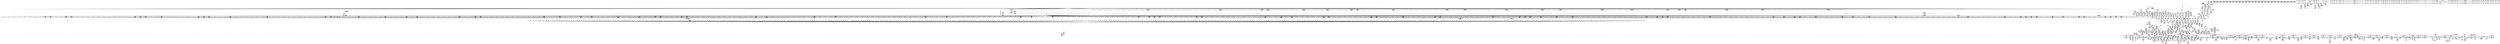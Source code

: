 digraph {
	CE0x45d0550 [shape=record,shape=Mrecord,label="{CE0x45d0550|80:_i64,_:_CRE_1784,1792_}"]
	CE0x45be100 [shape=record,shape=Mrecord,label="{CE0x45be100|80:_i64,_:_CRE_712,720_}"]
	CE0x4583cb0 [shape=record,shape=Mrecord,label="{CE0x4583cb0|0:_i16,_4:_i32,_8:_i16,_40:_%struct.super_block*,_72:_i32,_:_SCMRE_360,376_|*MultipleSource*|security/apparmor/lsm.c,227|security/apparmor/lsm.c, 227|*LoadInst*|security/apparmor/lsm.c,226}"]
	CE0x4616570 [shape=record,shape=Mrecord,label="{CE0x4616570|%struct.task_struct*_(%struct.task_struct**)*_asm_movq_%gs:$_1:P_,$0_,_r,im,_dirflag_,_fpsr_,_flags_}"]
	CE0x45ba440 [shape=record,shape=Mrecord,label="{CE0x45ba440|80:_i64,_:_CRE_584,585_}"]
	CE0x461bd60 [shape=record,shape=Mrecord,label="{CE0x461bd60|aa_cred_profile:tmp|*SummSource*}"]
	CE0x458fc40 [shape=record,shape=Mrecord,label="{CE0x458fc40|80:_i64,_:_CRE_1635,1636_}"]
	CE0x4605890 [shape=record,shape=Mrecord,label="{CE0x4605890|i1_true|*Constant*|*SummSink*}"]
	CE0x461bc80 [shape=record,shape=Mrecord,label="{CE0x461bc80|aa_cred_profile:tmp}"]
	CE0x45f8cb0 [shape=record,shape=Mrecord,label="{CE0x45f8cb0|_call_void_mcount()_#2}"]
	CE0x4617020 [shape=record,shape=Mrecord,label="{CE0x4617020|aa_cred_profile:do.end}"]
	CE0x4530cb0 [shape=record,shape=Mrecord,label="{CE0x4530cb0|apparmor_path_unlink:tmp3|*SummSink*}"]
	CE0x461e000 [shape=record,shape=Mrecord,label="{CE0x461e000|44:_i32,_48:_i16,_128:_i8*,_:_SCMRE_4,8_|*MultipleSource*|Function::aa_cred_profile&Arg::cred::|security/apparmor/include/context.h,99|security/apparmor/include/context.h,138}"]
	CE0x457a6e0 [shape=record,shape=Mrecord,label="{CE0x457a6e0|0:_i16,_4:_i32,_8:_i16,_40:_%struct.super_block*,_72:_i32,_:_SCMRE_205,206_}"]
	CE0x453add0 [shape=record,shape=Mrecord,label="{CE0x453add0|72:_%struct.hlist_bl_node**,_80:_%struct.dentry*,_104:_%struct.inode*,_:_CRE_93,94_}"]
	CE0x45d1b70 [shape=record,shape=Mrecord,label="{CE0x45d1b70|80:_i64,_:_CRE_1896,1904_}"]
	CE0x45ab540 [shape=record,shape=Mrecord,label="{CE0x45ab540|common_perm_rm:tmp19|security/apparmor/lsm.c,232|*SummSink*}"]
	CE0x45e2cc0 [shape=record,shape=Mrecord,label="{CE0x45e2cc0|__aa_current_profile:cred|security/apparmor/include/context.h,138}"]
	CE0x45f3870 [shape=record,shape=Mrecord,label="{CE0x45f3870|common_perm:mode|security/apparmor/lsm.c,169|*SummSource*}"]
	CE0x45c2a20 [shape=record,shape=Mrecord,label="{CE0x45c2a20|80:_i64,_:_CRE_1272,1273_}"]
	CE0x408b350 [shape=record,shape=Mrecord,label="{CE0x408b350|apparmor_path_unlink:call|security/apparmor/lsm.c,261|*SummSource*}"]
	CE0x457cc10 [shape=record,shape=Mrecord,label="{CE0x457cc10|0:_i16,_4:_i32,_8:_i16,_40:_%struct.super_block*,_72:_i32,_:_SCMRE_252,253_}"]
	CE0x45a9e40 [shape=record,shape=Mrecord,label="{CE0x45a9e40|mediated_filesystem:tmp5|security/apparmor/include/apparmor.h,117|*SummSink*}"]
	CE0x455d180 [shape=record,shape=Mrecord,label="{CE0x455d180|common_perm_rm:tmp2|*LoadInst*|security/apparmor/lsm.c,226|*SummSink*}"]
	CE0x45b1c70 [shape=record,shape=Mrecord,label="{CE0x45b1c70|80:_i64,_:_CRE_224,240_}"]
	CE0x4534660 [shape=record,shape=Mrecord,label="{CE0x4534660|common_perm_rm:tmp6|security/apparmor/lsm.c,229|*SummSource*}"]
	CE0x4581530 [shape=record,shape=Mrecord,label="{CE0x4581530|0:_i16,_4:_i32,_8:_i16,_40:_%struct.super_block*,_72:_i32,_:_SCMRE_297,298_}"]
	CE0x41b8910 [shape=record,shape=Mrecord,label="{CE0x41b8910|i32_3|*Constant*|*SummSink*}"]
	CE0x45c6c00 [shape=record,shape=Mrecord,label="{CE0x45c6c00|80:_i64,_:_CRE_1355,1356_}"]
	CE0x46aa0b0 [shape=record,shape=Mrecord,label="{CE0x46aa0b0|aa_cred_profile:tmp19|security/apparmor/include/context.h,100|*SummSource*}"]
	CE0x45c24d0 [shape=record,shape=Mrecord,label="{CE0x45c24d0|80:_i64,_:_CRE_1267,1268_}"]
	CE0x45b45b0 [shape=record,shape=Mrecord,label="{CE0x45b45b0|80:_i64,_:_CRE_410,411_}"]
	CE0x45d1730 [shape=record,shape=Mrecord,label="{CE0x45d1730|80:_i64,_:_CRE_1878,1879_}"]
	CE0x466aaa0 [shape=record,shape=Mrecord,label="{CE0x466aaa0|i32_138|*Constant*|*SummSink*}"]
	CE0x4557320 [shape=record,shape=Mrecord,label="{CE0x4557320|72:_%struct.hlist_bl_node**,_80:_%struct.dentry*,_104:_%struct.inode*,_:_CRE_201,202_}"]
	CE0x4607540 [shape=record,shape=Mrecord,label="{CE0x4607540|common_perm_dir_dentry:dir|Function::common_perm_dir_dentry&Arg::dir::|*SummSource*}"]
	CE0x45b23e0 [shape=record,shape=Mrecord,label="{CE0x45b23e0|80:_i64,_:_CRE_280,288_}"]
	CE0x45585b0 [shape=record,shape=Mrecord,label="{CE0x45585b0|72:_%struct.hlist_bl_node**,_80:_%struct.dentry*,_104:_%struct.inode*,_:_CRE_212,213_}"]
	CE0x45452c0 [shape=record,shape=Mrecord,label="{CE0x45452c0|72:_%struct.hlist_bl_node**,_80:_%struct.dentry*,_104:_%struct.inode*,_:_CRE_167,168_}"]
	CE0x45cd110 [shape=record,shape=Mrecord,label="{CE0x45cd110|80:_i64,_:_CRE_1650,1651_}"]
	CE0x4599550 [shape=record,shape=Mrecord,label="{CE0x4599550|0:_i16,_4:_i32,_8:_i16,_40:_%struct.super_block*,_72:_i32,_:_SCMRE_894,895_}"]
	CE0x469cd60 [shape=record,shape=Mrecord,label="{CE0x469cd60|aa_cred_profile:tmp25|security/apparmor/include/context.h,100|*SummSink*}"]
	CE0x45a47e0 [shape=record,shape=Mrecord,label="{CE0x45a47e0|GLOBAL:mediated_filesystem|*Constant*|*SummSink*}"]
	CE0x45a77a0 [shape=record,shape=Mrecord,label="{CE0x45a77a0|common_perm_rm:tmp16|security/apparmor/lsm.c,229|*SummSink*}"]
	CE0x4589b00 [shape=record,shape=Mrecord,label="{CE0x4589b00|0:_i16,_4:_i32,_8:_i16,_40:_%struct.super_block*,_72:_i32,_:_SCMRE_555,556_}"]
	CE0x4554f80 [shape=record,shape=Mrecord,label="{CE0x4554f80|72:_%struct.hlist_bl_node**,_80:_%struct.dentry*,_104:_%struct.inode*,_:_CRE_192,193_}"]
	CE0x45f33c0 [shape=record,shape=Mrecord,label="{CE0x45f33c0|common_perm_dir_dentry:call|security/apparmor/lsm.c,191}"]
	CE0x468cd70 [shape=record,shape=Mrecord,label="{CE0x468cd70|aa_cred_profile:lor.end|*SummSink*}"]
	CE0x459bf90 [shape=record,shape=Mrecord,label="{CE0x459bf90|0:_i16,_4:_i32,_8:_i16,_40:_%struct.super_block*,_72:_i32,_:_SCMRE_920,921_}"]
	CE0x4592890 [shape=record,shape=Mrecord,label="{CE0x4592890|0:_i16,_4:_i32,_8:_i16,_40:_%struct.super_block*,_72:_i32,_:_SCMRE_672,680_|*MultipleSource*|security/apparmor/lsm.c,227|security/apparmor/lsm.c, 227|*LoadInst*|security/apparmor/lsm.c,226}"]
	CE0x45a86e0 [shape=record,shape=Mrecord,label="{CE0x45a86e0|common_perm_rm:tmp21|security/apparmor/lsm.c,232}"]
	CE0x45d0110 [shape=record,shape=Mrecord,label="{CE0x45d0110|80:_i64,_:_CRE_1752,1760_}"]
	CE0x4598370 [shape=record,shape=Mrecord,label="{CE0x4598370|0:_i16,_4:_i32,_8:_i16,_40:_%struct.super_block*,_72:_i32,_:_SCMRE_883,884_}"]
	CE0x455c5b0 [shape=record,shape=Mrecord,label="{CE0x455c5b0|72:_%struct.hlist_bl_node**,_80:_%struct.dentry*,_104:_%struct.inode*,_:_CRE_314,315_}"]
	CE0x45ce540 [shape=record,shape=Mrecord,label="{CE0x45ce540|80:_i64,_:_CRE_1669,1670_}"]
	CE0x45468b0 [shape=record,shape=Mrecord,label="{CE0x45468b0|common_perm_rm:tmp|*SummSink*}"]
	CE0x4617e60 [shape=record,shape=Mrecord,label="{CE0x4617e60|i64*_getelementptr_inbounds_(_2_x_i64_,_2_x_i64_*___llvm_gcov_ctr112,_i64_0,_i64_0)|*Constant*|*SummSink*}"]
	CE0x45364e0 [shape=record,shape=Mrecord,label="{CE0x45364e0|common_perm_rm:mask|Function::common_perm_rm&Arg::mask::|*SummSource*}"]
	CE0x45510d0 [shape=record,shape=Mrecord,label="{CE0x45510d0|_call_void_mcount()_#2|*SummSource*}"]
	CE0x45c1b40 [shape=record,shape=Mrecord,label="{CE0x45c1b40|80:_i64,_:_CRE_1258,1259_}"]
	CE0x460da50 [shape=record,shape=Mrecord,label="{CE0x460da50|__aa_current_profile:tmp2}"]
	CE0x45b2600 [shape=record,shape=Mrecord,label="{CE0x45b2600|80:_i64,_:_CRE_296,304_}"]
	CE0x458beb0 [shape=record,shape=Mrecord,label="{CE0x458beb0|0:_i16,_4:_i32,_8:_i16,_40:_%struct.super_block*,_72:_i32,_:_SCMRE_578,579_}"]
	CE0x4620590 [shape=record,shape=Mrecord,label="{CE0x4620590|__aa_current_profile:bb|*SummSource*}"]
	CE0x45e7c60 [shape=record,shape=Mrecord,label="{CE0x45e7c60|aa_cred_profile:tmp10|security/apparmor/include/context.h,100}"]
	CE0x460dcf0 [shape=record,shape=Mrecord,label="{CE0x460dcf0|common_perm:if.then|*SummSink*}"]
	CE0x45b22d0 [shape=record,shape=Mrecord,label="{CE0x45b22d0|80:_i64,_:_CRE_272,280_}"]
	CE0x4536580 [shape=record,shape=Mrecord,label="{CE0x4536580|common_perm_rm:mask|Function::common_perm_rm&Arg::mask::|*SummSink*}"]
	CE0x45af8d0 [shape=record,shape=Mrecord,label="{CE0x45af8d0|common_perm_rm:tmp25|security/apparmor/lsm.c,236|*SummSink*}"]
	CE0x4610ca0 [shape=record,shape=Mrecord,label="{CE0x4610ca0|i64*_getelementptr_inbounds_(_5_x_i64_,_5_x_i64_*___llvm_gcov_ctr57,_i64_0,_i64_4)|*Constant*|*SummSink*}"]
	CE0x458fd50 [shape=record,shape=Mrecord,label="{CE0x458fd50|80:_i64,_:_CRE_1636,1637_}"]
	CE0x45bb320 [shape=record,shape=Mrecord,label="{CE0x45bb320|80:_i64,_:_CRE_598,599_}"]
	CE0x4616b00 [shape=record,shape=Mrecord,label="{CE0x4616b00|__aa_current_profile:do.body}"]
	"CONST[source:0(mediator),value:0(static)][purpose:{operation}][SrcIdx:4]"
	CE0x457dab0 [shape=record,shape=Mrecord,label="{CE0x457dab0|0:_i16,_4:_i32,_8:_i16,_40:_%struct.super_block*,_72:_i32,_:_SCMRE_261,262_}"]
	CE0x4590450 [shape=record,shape=Mrecord,label="{CE0x4590450|0:_i16,_4:_i32,_8:_i16,_40:_%struct.super_block*,_72:_i32,_:_SCMRE_611,612_}"]
	CE0x4568b30 [shape=record,shape=Mrecord,label="{CE0x4568b30|aa_cred_profile:tmp32|security/apparmor/include/context.h,101}"]
	CE0x4532230 [shape=record,shape=Mrecord,label="{CE0x4532230|GLOBAL:__llvm_gcov_ctr54|Global_var:__llvm_gcov_ctr54|*SummSource*}"]
	CE0x45b49f0 [shape=record,shape=Mrecord,label="{CE0x45b49f0|80:_i64,_:_CRE_414,415_}"]
	CE0x45b6d00 [shape=record,shape=Mrecord,label="{CE0x45b6d00|80:_i64,_:_CRE_447,448_}"]
	CE0x459dfe0 [shape=record,shape=Mrecord,label="{CE0x459dfe0|0:_i16,_4:_i32,_8:_i16,_40:_%struct.super_block*,_72:_i32,_:_SCMRE_960,968_|*MultipleSource*|security/apparmor/lsm.c,227|security/apparmor/lsm.c, 227|*LoadInst*|security/apparmor/lsm.c,226}"]
	CE0x460f990 [shape=record,shape=Mrecord,label="{CE0x460f990|common_perm:tmp6|security/apparmor/lsm.c,169|*SummSource*}"]
	CE0x45361c0 [shape=record,shape=Mrecord,label="{CE0x45361c0|i32_32|*Constant*|*SummSink*}"]
	CE0x461b820 [shape=record,shape=Mrecord,label="{CE0x461b820|i64*_getelementptr_inbounds_(_11_x_i64_,_11_x_i64_*___llvm_gcov_ctr58,_i64_0,_i64_0)|*Constant*|*SummSink*}"]
	CE0x453b230 [shape=record,shape=Mrecord,label="{CE0x453b230|72:_%struct.hlist_bl_node**,_80:_%struct.dentry*,_104:_%struct.inode*,_:_CRE_177,178_}"]
	CE0x4595780 [shape=record,shape=Mrecord,label="{CE0x4595780|0:_i16,_4:_i32,_8:_i16,_40:_%struct.super_block*,_72:_i32,_:_SCMRE_824,832_|*MultipleSource*|security/apparmor/lsm.c,227|security/apparmor/lsm.c, 227|*LoadInst*|security/apparmor/lsm.c,226}"]
	CE0x45aa260 [shape=record,shape=Mrecord,label="{CE0x45aa260|common_perm_rm:tmp17|security/apparmor/lsm.c,230}"]
	CE0x45961c0 [shape=record,shape=Mrecord,label="{CE0x45961c0|0:_i16,_4:_i32,_8:_i16,_40:_%struct.super_block*,_72:_i32,_:_SCMRE_856,864_|*MultipleSource*|security/apparmor/lsm.c,227|security/apparmor/lsm.c, 227|*LoadInst*|security/apparmor/lsm.c,226}"]
	CE0x461c730 [shape=record,shape=Mrecord,label="{CE0x461c730|get_current:tmp3|*SummSource*}"]
	CE0x454bfd0 [shape=record,shape=Mrecord,label="{CE0x454bfd0|mediated_filesystem:tmp1|*SummSink*}"]
	CE0x4590fb0 [shape=record,shape=Mrecord,label="{CE0x4590fb0|0:_i16,_4:_i32,_8:_i16,_40:_%struct.super_block*,_72:_i32,_:_SCMRE_618,619_}"]
	CE0x45d1a60 [shape=record,shape=Mrecord,label="{CE0x45d1a60|80:_i64,_:_CRE_1888,1896_}"]
	CE0x456fa90 [shape=record,shape=Mrecord,label="{CE0x456fa90|i64*_getelementptr_inbounds_(_2_x_i64_,_2_x_i64_*___llvm_gcov_ctr56,_i64_0,_i64_0)|*Constant*|*SummSink*}"]
	CE0x45ce650 [shape=record,shape=Mrecord,label="{CE0x45ce650|80:_i64,_:_CRE_1670,1671_}"]
	CE0x45d1510 [shape=record,shape=Mrecord,label="{CE0x45d1510|80:_i64,_:_CRE_1876,1877_}"]
	CE0x466b240 [shape=record,shape=Mrecord,label="{CE0x466b240|i8*_getelementptr_inbounds_(_45_x_i8_,_45_x_i8_*_.str14,_i32_0,_i32_0)|*Constant*|*SummSource*}"]
	"CONST[source:1(input),value:2(dynamic)][purpose:{object}][SrcIdx:2]"
	CE0x46071a0 [shape=record,shape=Mrecord,label="{CE0x46071a0|common_perm_dir_dentry:op|Function::common_perm_dir_dentry&Arg::op::}"]
	CE0x455dc40 [shape=record,shape=Mrecord,label="{CE0x455dc40|0:_i16,_4:_i32,_8:_i16,_40:_%struct.super_block*,_72:_i32,_:_SCMRE_104,112_|*MultipleSource*|security/apparmor/lsm.c,227|security/apparmor/lsm.c, 227|*LoadInst*|security/apparmor/lsm.c,226}"]
	CE0x45c23c0 [shape=record,shape=Mrecord,label="{CE0x45c23c0|80:_i64,_:_CRE_1266,1267_}"]
	CE0x46083a0 [shape=record,shape=Mrecord,label="{CE0x46083a0|common_perm_dir_dentry:cond|Function::common_perm_dir_dentry&Arg::cond::}"]
	CE0x45b38f0 [shape=record,shape=Mrecord,label="{CE0x45b38f0|80:_i64,_:_CRE_398,399_}"]
	CE0x45905f0 [shape=record,shape=Mrecord,label="{CE0x45905f0|0:_i16,_4:_i32,_8:_i16,_40:_%struct.super_block*,_72:_i32,_:_SCMRE_612,613_}"]
	CE0x454cf80 [shape=record,shape=Mrecord,label="{CE0x454cf80|common_perm:call|security/apparmor/lsm.c,168|*SummSink*}"]
	CE0x41b90a0 [shape=record,shape=Mrecord,label="{CE0x41b90a0|common_perm_rm:op|Function::common_perm_rm&Arg::op::}"]
	CE0x45bcdb0 [shape=record,shape=Mrecord,label="{CE0x45bcdb0|80:_i64,_:_CRE_623,624_}"]
	CE0x45a5730 [shape=record,shape=Mrecord,label="{CE0x45a5730|i64_5|*Constant*}"]
	CE0x45cf310 [shape=record,shape=Mrecord,label="{CE0x45cf310|80:_i64,_:_CRE_1682,1683_}"]
	CE0x46081e0 [shape=record,shape=Mrecord,label="{CE0x46081e0|common_perm_dir_dentry:mask|Function::common_perm_dir_dentry&Arg::mask::|*SummSource*}"]
	CE0x45f2d70 [shape=record,shape=Mrecord,label="{CE0x45f2d70|common_perm_dir_dentry:dentry2|security/apparmor/lsm.c,189}"]
	CE0x4545e90 [shape=record,shape=Mrecord,label="{CE0x4545e90|72:_%struct.hlist_bl_node**,_80:_%struct.dentry*,_104:_%struct.inode*,_:_CRE_174,175_}"]
	CE0x46120d0 [shape=record,shape=Mrecord,label="{CE0x46120d0|__aa_current_profile:tmp3}"]
	CE0x4660de0 [shape=record,shape=Mrecord,label="{CE0x4660de0|i64*_getelementptr_inbounds_(_2_x_i64_,_2_x_i64_*___llvm_gcov_ctr112,_i64_0,_i64_1)|*Constant*|*SummSource*}"]
	CE0x455d330 [shape=record,shape=Mrecord,label="{CE0x455d330|common_perm_rm:tmp3|security/apparmor/lsm.c,227|*SummSource*}"]
	CE0x4576ac0 [shape=record,shape=Mrecord,label="{CE0x4576ac0|0:_i16,_4:_i32,_8:_i16,_40:_%struct.super_block*,_72:_i32,_:_SCMRE_168,169_}"]
	CE0x45fd220 [shape=record,shape=Mrecord,label="{CE0x45fd220|mediated_filesystem:bb|*SummSink*}"]
	CE0x4551460 [shape=record,shape=Mrecord,label="{CE0x4551460|common_perm_rm:cond|security/apparmor/lsm.c, 227}"]
	CE0x45e87e0 [shape=record,shape=Mrecord,label="{CE0x45e87e0|aa_cred_profile:tmp2|*SummSource*}"]
	CE0x4588f10 [shape=record,shape=Mrecord,label="{CE0x4588f10|0:_i16,_4:_i32,_8:_i16,_40:_%struct.super_block*,_72:_i32,_:_SCMRE_540,544_|*MultipleSource*|security/apparmor/lsm.c,227|security/apparmor/lsm.c, 227|*LoadInst*|security/apparmor/lsm.c,226}"]
	CE0x4579360 [shape=record,shape=Mrecord,label="{CE0x4579360|0:_i16,_4:_i32,_8:_i16,_40:_%struct.super_block*,_72:_i32,_:_SCMRE_193,194_}"]
	CE0x45fb430 [shape=record,shape=Mrecord,label="{CE0x45fb430|__aa_current_profile:tmp15|security/apparmor/include/context.h,138|*SummSink*}"]
	CE0x45b4390 [shape=record,shape=Mrecord,label="{CE0x45b4390|80:_i64,_:_CRE_408,409_}"]
	CE0x45f6720 [shape=record,shape=Mrecord,label="{CE0x45f6720|common_perm:tmp5|security/apparmor/lsm.c,169|*SummSink*}"]
	CE0x45be320 [shape=record,shape=Mrecord,label="{CE0x45be320|80:_i64,_:_CRE_736,880_}"]
	CE0x45d2a60 [shape=record,shape=Mrecord,label="{CE0x45d2a60|i64*_getelementptr_inbounds_(_16_x_i64_,_16_x_i64_*___llvm_gcov_ctr46,_i64_0,_i64_1)|*Constant*}"]
	CE0x4600770 [shape=record,shape=Mrecord,label="{CE0x4600770|__aa_current_profile:tmp18|security/apparmor/include/context.h,138}"]
	CE0x4550560 [shape=record,shape=Mrecord,label="{CE0x4550560|i64*_getelementptr_inbounds_(_2_x_i64_,_2_x_i64_*___llvm_gcov_ctr112,_i64_0,_i64_1)|*Constant*}"]
	CE0x4605f50 [shape=record,shape=Mrecord,label="{CE0x4605f50|common_perm_rm:mode|security/apparmor/lsm.c,233|*SummSource*}"]
	CE0x458fa20 [shape=record,shape=Mrecord,label="{CE0x458fa20|80:_i64,_:_CRE_1633,1634_}"]
	CE0x4601780 [shape=record,shape=Mrecord,label="{CE0x4601780|common_perm:mask|Function::common_perm&Arg::mask::|*SummSource*}"]
	CE0x45c6e20 [shape=record,shape=Mrecord,label="{CE0x45c6e20|80:_i64,_:_CRE_1357,1358_}"]
	CE0x4550040 [shape=record,shape=Mrecord,label="{CE0x4550040|common_perm_rm:tmp2|*LoadInst*|security/apparmor/lsm.c,226}"]
	CE0x45b44a0 [shape=record,shape=Mrecord,label="{CE0x45b44a0|80:_i64,_:_CRE_409,410_}"]
	CE0x460ef00 [shape=record,shape=Mrecord,label="{CE0x460ef00|i32_11|*Constant*|*SummSink*}"]
	CE0x4599d70 [shape=record,shape=Mrecord,label="{CE0x4599d70|0:_i16,_4:_i32,_8:_i16,_40:_%struct.super_block*,_72:_i32,_:_SCMRE_899,900_}"]
	CE0x4587e90 [shape=record,shape=Mrecord,label="{CE0x4587e90|0:_i16,_4:_i32,_8:_i16,_40:_%struct.super_block*,_72:_i32,_:_SCMRE_504,508_|*MultipleSource*|security/apparmor/lsm.c,227|security/apparmor/lsm.c, 227|*LoadInst*|security/apparmor/lsm.c,226}"]
	CE0x45b8c00 [shape=record,shape=Mrecord,label="{CE0x45b8c00|80:_i64,_:_CRE_561,562_}"]
	CE0x461f5c0 [shape=record,shape=Mrecord,label="{CE0x461f5c0|i64_1|*Constant*}"]
	CE0x4610810 [shape=record,shape=Mrecord,label="{CE0x4610810|common_perm:error.0|*SummSink*}"]
	CE0x45fef40 [shape=record,shape=Mrecord,label="{CE0x45fef40|common_perm_rm:tmp24|security/apparmor/lsm.c,236|*SummSource*}"]
	CE0x4596ff0 [shape=record,shape=Mrecord,label="{CE0x4596ff0|0:_i16,_4:_i32,_8:_i16,_40:_%struct.super_block*,_72:_i32,_:_SCMRE_871,872_}"]
	CE0x454b3e0 [shape=record,shape=Mrecord,label="{CE0x454b3e0|common_perm_rm:tmp1|*SummSink*}"]
	CE0x4569230 [shape=record,shape=Mrecord,label="{CE0x4569230|aa_cred_profile:tmp33|security/apparmor/include/context.h,101|*SummSource*}"]
	CE0x46ab5d0 [shape=record,shape=Mrecord,label="{CE0x46ab5d0|_call_void_asm_sideeffect_1:_09ud2_0A.pushsection___bug_table,_22a_22_0A2:_09.long_1b_-_2b,_$_0:c_-_2b_0A_09.word_$_1:c_,_0_0A_09.org_2b+$_2:c_0A.popsection_,_i,i,i,_dirflag_,_fpsr_,_flags_(i8*_getelementptr_inbounds_(_36_x_i8_,_36_x_i8_*_.str12,_i32_0,_i32_0),_i32_100,_i64_12)_#2,_!dbg_!15490,_!srcloc_!15493|security/apparmor/include/context.h,100}"]
	CE0x4694c60 [shape=record,shape=Mrecord,label="{CE0x4694c60|i64*_getelementptr_inbounds_(_16_x_i64_,_16_x_i64_*___llvm_gcov_ctr46,_i64_0,_i64_13)|*Constant*|*SummSource*}"]
	CE0x460c550 [shape=record,shape=Mrecord,label="{CE0x460c550|__aa_current_profile:call|security/apparmor/include/context.h,138}"]
	CE0x45ad700 [shape=record,shape=Mrecord,label="{CE0x45ad700|%struct.inode*_null|*Constant*}"]
	CE0x460ff50 [shape=record,shape=Mrecord,label="{CE0x460ff50|i64*_getelementptr_inbounds_(_5_x_i64_,_5_x_i64_*___llvm_gcov_ctr57,_i64_0,_i64_3)|*Constant*|*SummSource*}"]
	CE0x45c3a10 [shape=record,shape=Mrecord,label="{CE0x45c3a10|80:_i64,_:_CRE_1308,1309_}"]
	CE0x4608760 [shape=record,shape=Mrecord,label="{CE0x4608760|common_perm_dir_dentry:cond|Function::common_perm_dir_dentry&Arg::cond::|*SummSink*}"]
	CE0x45b5c00 [shape=record,shape=Mrecord,label="{CE0x45b5c00|80:_i64,_:_CRE_431,432_}"]
	CE0x45ce760 [shape=record,shape=Mrecord,label="{CE0x45ce760|80:_i64,_:_CRE_1671,1672_}"]
	CE0x45cd330 [shape=record,shape=Mrecord,label="{CE0x45cd330|80:_i64,_:_CRE_1652,1653_}"]
	CE0x4555de0 [shape=record,shape=Mrecord,label="{CE0x4555de0|i64*_getelementptr_inbounds_(_2_x_i64_,_2_x_i64_*___llvm_gcov_ctr56,_i64_0,_i64_1)|*Constant*|*SummSource*}"]
	CE0x4571450 [shape=record,shape=Mrecord,label="{CE0x4571450|0:_i16,_4:_i32,_8:_i16,_40:_%struct.super_block*,_72:_i32,_:_SCMRE_138,139_}"]
	CE0x4547af0 [shape=record,shape=Mrecord,label="{CE0x4547af0|72:_%struct.hlist_bl_node**,_80:_%struct.dentry*,_104:_%struct.inode*,_:_CRE_154,155_}"]
	CE0x45a8430 [shape=record,shape=Mrecord,label="{CE0x45a8430|i32_2|*Constant*|*SummSource*}"]
	CE0x459f020 [shape=record,shape=Mrecord,label="{CE0x459f020|0:_i16,_4:_i32,_8:_i16,_40:_%struct.super_block*,_72:_i32,_:_SCMRE_982,983_}"]
	CE0x454e3d0 [shape=record,shape=Mrecord,label="{CE0x454e3d0|_call_void_mcount()_#2}"]
	CE0x457f990 [shape=record,shape=Mrecord,label="{CE0x457f990|0:_i16,_4:_i32,_8:_i16,_40:_%struct.super_block*,_72:_i32,_:_SCMRE_280,281_}"]
	CE0x453eed0 [shape=record,shape=Mrecord,label="{CE0x453eed0|common_perm_rm:lor.lhs.false2|*SummSink*}"]
	CE0x46176d0 [shape=record,shape=Mrecord,label="{CE0x46176d0|i64*_getelementptr_inbounds_(_11_x_i64_,_11_x_i64_*___llvm_gcov_ctr58,_i64_0,_i64_1)|*Constant*|*SummSource*}"]
	"CONST[source:0(mediator),value:2(dynamic)][purpose:{object}][SnkIdx:3]"
	CE0x4571980 [shape=record,shape=Mrecord,label="{CE0x4571980|0:_i16,_4:_i32,_8:_i16,_40:_%struct.super_block*,_72:_i32,_:_SCMRE_142,143_}"]
	CE0x4591150 [shape=record,shape=Mrecord,label="{CE0x4591150|0:_i16,_4:_i32,_8:_i16,_40:_%struct.super_block*,_72:_i32,_:_SCMRE_619,620_}"]
	CE0x45b3d30 [shape=record,shape=Mrecord,label="{CE0x45b3d30|80:_i64,_:_CRE_402,403_}"]
	CE0x454f8f0 [shape=record,shape=Mrecord,label="{CE0x454f8f0|0:_i16,_4:_i32,_8:_i16,_40:_%struct.super_block*,_72:_i32,_:_SCMRE_40,48_|*MultipleSource*|security/apparmor/lsm.c,227|security/apparmor/lsm.c, 227|*LoadInst*|security/apparmor/lsm.c,226}"]
	CE0x4590110 [shape=record,shape=Mrecord,label="{CE0x4590110|0:_i16,_4:_i32,_8:_i16,_40:_%struct.super_block*,_72:_i32,_:_SCMRE_609,610_}"]
	CE0x460c910 [shape=record,shape=Mrecord,label="{CE0x460c910|i32_11|*Constant*}"]
	CE0x45b2d70 [shape=record,shape=Mrecord,label="{CE0x45b2d70|80:_i64,_:_CRE_352,360_}"]
	CE0x45b8f00 [shape=record,shape=Mrecord,label="{CE0x45b8f00|80:_i64,_:_CRE_564,565_}"]
	CE0x4569740 [shape=record,shape=Mrecord,label="{CE0x4569740|common_perm_dir_dentry:tmp2|*SummSink*}"]
	CE0x4539c00 [shape=record,shape=Mrecord,label="{CE0x4539c00|mediated_filesystem:tmp2|*SummSource*}"]
	CE0x46968c0 [shape=record,shape=Mrecord,label="{CE0x46968c0|aa_cred_profile:tmp34|security/apparmor/include/context.h,101|*SummSink*}"]
	CE0x4614230 [shape=record,shape=Mrecord,label="{CE0x4614230|aa_path_perm:profile|Function::aa_path_perm&Arg::profile::|*SummSource*}"]
	CE0x460dac0 [shape=record,shape=Mrecord,label="{CE0x460dac0|__aa_current_profile:tmp2|*SummSource*}"]
	CE0x408b000 [shape=record,shape=Mrecord,label="{CE0x408b000|72:_%struct.hlist_bl_node**,_80:_%struct.dentry*,_104:_%struct.inode*,_:_CRE_16,24_|*MultipleSource*|Function::apparmor_path_unlink&Arg::dentry::|Function::common_perm_rm&Arg::dentry::|security/apparmor/lsm.c,226}"]
	CE0x468c200 [shape=record,shape=Mrecord,label="{CE0x468c200|44:_i32,_48:_i16,_128:_i8*,_:_SCMRE_72,80_|*MultipleSource*|Function::aa_cred_profile&Arg::cred::|security/apparmor/include/context.h,99|security/apparmor/include/context.h,138}"]
	CE0x45d2420 [shape=record,shape=Mrecord,label="{CE0x45d2420|80:_i64,_:_CRE_2256,2264_}"]
	CE0x45cd220 [shape=record,shape=Mrecord,label="{CE0x45cd220|80:_i64,_:_CRE_1651,1652_}"]
	CE0x4577fe0 [shape=record,shape=Mrecord,label="{CE0x4577fe0|0:_i16,_4:_i32,_8:_i16,_40:_%struct.super_block*,_72:_i32,_:_SCMRE_181,182_}"]
	CE0x45fbfa0 [shape=record,shape=Mrecord,label="{CE0x45fbfa0|i8_1|*Constant*|*SummSource*}"]
	CE0x45c25e0 [shape=record,shape=Mrecord,label="{CE0x45c25e0|80:_i64,_:_CRE_1268,1269_}"]
	CE0x45f1d90 [shape=record,shape=Mrecord,label="{CE0x45f1d90|common_perm_dir_dentry:mnt|security/apparmor/lsm.c,189|*SummSource*}"]
	CE0x45b12e0 [shape=record,shape=Mrecord,label="{CE0x45b12e0|80:_i64,_:_CRE_144,152_}"]
	CE0x45e8070 [shape=record,shape=Mrecord,label="{CE0x45e8070|_call_void_mcount()_#2}"]
	CE0x459a0b0 [shape=record,shape=Mrecord,label="{CE0x459a0b0|0:_i16,_4:_i32,_8:_i16,_40:_%struct.super_block*,_72:_i32,_:_SCMRE_901,902_}"]
	CE0x45ba660 [shape=record,shape=Mrecord,label="{CE0x45ba660|80:_i64,_:_CRE_586,587_}"]
	CE0x458b1b0 [shape=record,shape=Mrecord,label="{CE0x458b1b0|0:_i16,_4:_i32,_8:_i16,_40:_%struct.super_block*,_72:_i32,_:_SCMRE_570,571_}"]
	CE0x459fff0 [shape=record,shape=Mrecord,label="{CE0x459fff0|80:_i64,_:_CRE_8,16_}"]
	CE0x45bf610 [shape=record,shape=Mrecord,label="{CE0x45bf610|80:_i64,_:_CRE_1223,1224_}"]
	CE0x45c2910 [shape=record,shape=Mrecord,label="{CE0x45c2910|80:_i64,_:_CRE_1271,1272_}"]
	CE0x454acd0 [shape=record,shape=Mrecord,label="{CE0x454acd0|i64*_getelementptr_inbounds_(_2_x_i64_,_2_x_i64_*___llvm_gcov_ctr55,_i64_0,_i64_1)|*Constant*|*SummSource*}"]
	CE0x45ba000 [shape=record,shape=Mrecord,label="{CE0x45ba000|80:_i64,_:_CRE_580,581_}"]
	CE0x45b4280 [shape=record,shape=Mrecord,label="{CE0x45b4280|80:_i64,_:_CRE_407,408_}"]
	CE0x458ec50 [shape=record,shape=Mrecord,label="{CE0x458ec50|80:_i64,_:_CRE_1620,1621_}"]
	CE0x4551680 [shape=record,shape=Mrecord,label="{CE0x4551680|_call_void_mcount()_#2|*SummSource*}"]
	CE0x459bab0 [shape=record,shape=Mrecord,label="{CE0x459bab0|0:_i16,_4:_i32,_8:_i16,_40:_%struct.super_block*,_72:_i32,_:_SCMRE_917,918_}"]
	CE0x4618370 [shape=record,shape=Mrecord,label="{CE0x4618370|GLOBAL:current_task|Global_var:current_task}"]
	CE0x4602900 [shape=record,shape=Mrecord,label="{CE0x4602900|common_perm:if.end}"]
	CE0x45fefb0 [shape=record,shape=Mrecord,label="{CE0x45fefb0|common_perm_rm:tmp24|security/apparmor/lsm.c,236|*SummSink*}"]
	CE0x46a9c80 [shape=record,shape=Mrecord,label="{CE0x46a9c80|aa_cred_profile:tmp18|security/apparmor/include/context.h,100|*SummSink*}"]
	CE0x45d1620 [shape=record,shape=Mrecord,label="{CE0x45d1620|80:_i64,_:_CRE_1877,1878_}"]
	CE0x45b8380 [shape=record,shape=Mrecord,label="{CE0x45b8380|80:_i64,_:_CRE_496,504_}"]
	CE0x45cf200 [shape=record,shape=Mrecord,label="{CE0x45cf200|80:_i64,_:_CRE_1681,1682_}"]
	CE0x4580d10 [shape=record,shape=Mrecord,label="{CE0x4580d10|0:_i16,_4:_i32,_8:_i16,_40:_%struct.super_block*,_72:_i32,_:_SCMRE_292,293_}"]
	CE0x45fb350 [shape=record,shape=Mrecord,label="{CE0x45fb350|__aa_current_profile:tmp15|security/apparmor/include/context.h,138}"]
	CE0x453b3e0 [shape=record,shape=Mrecord,label="{CE0x453b3e0|72:_%struct.hlist_bl_node**,_80:_%struct.dentry*,_104:_%struct.inode*,_:_CRE_178,179_}"]
	CE0x4535dd0 [shape=record,shape=Mrecord,label="{CE0x4535dd0|i32_32|*Constant*|*SummSource*}"]
	CE0x457ec90 [shape=record,shape=Mrecord,label="{CE0x457ec90|0:_i16,_4:_i32,_8:_i16,_40:_%struct.super_block*,_72:_i32,_:_SCMRE_272,273_}"]
	CE0x45b35c0 [shape=record,shape=Mrecord,label="{CE0x45b35c0|80:_i64,_:_CRE_395,396_}"]
	CE0x46ad050 [shape=record,shape=Mrecord,label="{CE0x46ad050|aa_cred_profile:lnot2|security/apparmor/include/context.h,100|*SummSink*}"]
	CE0x4574750 [shape=record,shape=Mrecord,label="{CE0x4574750|0:_i16,_4:_i32,_8:_i16,_40:_%struct.super_block*,_72:_i32,_:_SCMRE_72,76_|*MultipleSource*|security/apparmor/lsm.c,227|security/apparmor/lsm.c, 227|*LoadInst*|security/apparmor/lsm.c,226}"]
	CE0x45c32a0 [shape=record,shape=Mrecord,label="{CE0x45c32a0|80:_i64,_:_CRE_1280,1288_}"]
	CE0x4690be0 [shape=record,shape=Mrecord,label="{CE0x4690be0|aa_cred_profile:tobool|security/apparmor/include/context.h,100}"]
	CE0x4538d90 [shape=record,shape=Mrecord,label="{CE0x4538d90|i32_22|*Constant*|*SummSink*}"]
	CE0x45e5770 [shape=record,shape=Mrecord,label="{CE0x45e5770|aa_cred_profile:tmp10|security/apparmor/include/context.h,100|*SummSink*}"]
	CE0x4603810 [shape=record,shape=Mrecord,label="{CE0x4603810|COLLAPSED:_GCMRE___llvm_gcov_ctr57_internal_global_5_x_i64_zeroinitializer:_elem_0:default:}"]
	CE0x45b7580 [shape=record,shape=Mrecord,label="{CE0x45b7580|80:_i64,_:_CRE_455,456_}"]
	CE0x45beea0 [shape=record,shape=Mrecord,label="{CE0x45beea0|80:_i64,_:_CRE_1216,1217_}"]
	CE0x45c4b10 [shape=record,shape=Mrecord,label="{CE0x45c4b10|80:_i64,_:_CRE_1324,1325_}"]
	CE0x45b8270 [shape=record,shape=Mrecord,label="{CE0x45b8270|80:_i64,_:_CRE_488,496_}"]
	CE0x45a0280 [shape=record,shape=Mrecord,label="{CE0x45a0280|80:_i64,_:_CRE_16,20_}"]
	CE0x45c57d0 [shape=record,shape=Mrecord,label="{CE0x45c57d0|80:_i64,_:_CRE_1336,1337_}"]
	CE0x4691b50 [shape=record,shape=Mrecord,label="{CE0x4691b50|i64*_getelementptr_inbounds_(_16_x_i64_,_16_x_i64_*___llvm_gcov_ctr46,_i64_0,_i64_12)|*Constant*|*SummSink*}"]
	CE0x45d0000 [shape=record,shape=Mrecord,label="{CE0x45d0000|80:_i64,_:_CRE_1736,1752_}"]
	CE0x46963d0 [shape=record,shape=Mrecord,label="{CE0x46963d0|aa_cred_profile:tmp34|security/apparmor/include/context.h,101}"]
	CE0x45bdee0 [shape=record,shape=Mrecord,label="{CE0x45bdee0|80:_i64,_:_CRE_696,704_}"]
	CE0x45f77e0 [shape=record,shape=Mrecord,label="{CE0x45f77e0|44:_i32,_48:_i16,_128:_i8*,_:_SCMRE_48,52_|*MultipleSource*|Function::aa_cred_profile&Arg::cred::|security/apparmor/include/context.h,99|security/apparmor/include/context.h,138}"]
	CE0x45f5cb0 [shape=record,shape=Mrecord,label="{CE0x45f5cb0|GLOBAL:__llvm_gcov_ctr57|Global_var:__llvm_gcov_ctr57}"]
	CE0x45c4a00 [shape=record,shape=Mrecord,label="{CE0x45c4a00|80:_i64,_:_CRE_1323,1324_}"]
	CE0x4580eb0 [shape=record,shape=Mrecord,label="{CE0x4580eb0|0:_i16,_4:_i32,_8:_i16,_40:_%struct.super_block*,_72:_i32,_:_SCMRE_293,294_}"]
	CE0x455c760 [shape=record,shape=Mrecord,label="{CE0x455c760|72:_%struct.hlist_bl_node**,_80:_%struct.dentry*,_104:_%struct.inode*,_:_CRE_315,316_}"]
	CE0x4611a40 [shape=record,shape=Mrecord,label="{CE0x4611a40|__aa_current_profile:land.lhs.true}"]
	CE0x4551230 [shape=record,shape=Mrecord,label="{CE0x4551230|common_perm:call|security/apparmor/lsm.c,168}"]
	CE0x4538330 [shape=record,shape=Mrecord,label="{CE0x4538330|GLOBAL:common_perm_rm|*Constant*|*SummSource*}"]
	CE0x4546ef0 [shape=record,shape=Mrecord,label="{CE0x4546ef0|i32_5|*Constant*|*SummSink*}"]
	CE0x45ad800 [shape=record,shape=Mrecord,label="{CE0x45ad800|%struct.inode*_null|*Constant*|*SummSource*}"]
	CE0x469e930 [shape=record,shape=Mrecord,label="{CE0x469e930|i64_12|*Constant*|*SummSink*}"]
	CE0x456a740 [shape=record,shape=Mrecord,label="{CE0x456a740|common_perm_dir_dentry:mnt|security/apparmor/lsm.c,189}"]
	CE0x458f090 [shape=record,shape=Mrecord,label="{CE0x458f090|80:_i64,_:_CRE_1624,1625_}"]
	CE0x4584460 [shape=record,shape=Mrecord,label="{CE0x4584460|0:_i16,_4:_i32,_8:_i16,_40:_%struct.super_block*,_72:_i32,_:_SCMRE_392,400_|*MultipleSource*|security/apparmor/lsm.c,227|security/apparmor/lsm.c, 227|*LoadInst*|security/apparmor/lsm.c,226}"]
	CE0x4595f30 [shape=record,shape=Mrecord,label="{CE0x4595f30|0:_i16,_4:_i32,_8:_i16,_40:_%struct.super_block*,_72:_i32,_:_SCMRE_848,856_|*MultipleSource*|security/apparmor/lsm.c,227|security/apparmor/lsm.c, 227|*LoadInst*|security/apparmor/lsm.c,226}"]
	CE0x454aeb0 [shape=record,shape=Mrecord,label="{CE0x454aeb0|i64*_getelementptr_inbounds_(_2_x_i64_,_2_x_i64_*___llvm_gcov_ctr55,_i64_0,_i64_1)|*Constant*|*SummSink*}"]
	CE0x468bfc0 [shape=record,shape=Mrecord,label="{CE0x468bfc0|44:_i32,_48:_i16,_128:_i8*,_:_SCMRE_64,72_|*MultipleSource*|Function::aa_cred_profile&Arg::cred::|security/apparmor/include/context.h,99|security/apparmor/include/context.h,138}"]
	CE0x45c0a40 [shape=record,shape=Mrecord,label="{CE0x45c0a40|80:_i64,_:_CRE_1242,1243_}"]
	CE0x461b070 [shape=record,shape=Mrecord,label="{CE0x461b070|i64*_getelementptr_inbounds_(_11_x_i64_,_11_x_i64_*___llvm_gcov_ctr58,_i64_0,_i64_6)|*Constant*|*SummSource*}"]
	CE0x45b7ad0 [shape=record,shape=Mrecord,label="{CE0x45b7ad0|80:_i64,_:_CRE_460,461_}"]
	CE0x461fef0 [shape=record,shape=Mrecord,label="{CE0x461fef0|__aa_current_profile:tmp10|security/apparmor/include/context.h,138|*SummSink*}"]
	CE0x45579e0 [shape=record,shape=Mrecord,label="{CE0x45579e0|72:_%struct.hlist_bl_node**,_80:_%struct.dentry*,_104:_%struct.inode*,_:_CRE_205,206_}"]
	CE0x4558910 [shape=record,shape=Mrecord,label="{CE0x4558910|72:_%struct.hlist_bl_node**,_80:_%struct.dentry*,_104:_%struct.inode*,_:_CRE_214,215_}"]
	CE0x460b0f0 [shape=record,shape=Mrecord,label="{CE0x460b0f0|get_current:tmp4|./arch/x86/include/asm/current.h,14}"]
	CE0x418cce0 [shape=record,shape=Mrecord,label="{CE0x418cce0|common_perm_rm:entry|*SummSink*}"]
	CE0x4548180 [shape=record,shape=Mrecord,label="{CE0x4548180|common_perm_rm:return|*SummSource*}"]
	CE0x45b6480 [shape=record,shape=Mrecord,label="{CE0x45b6480|80:_i64,_:_CRE_439,440_}"]
	CE0x4663890 [shape=record,shape=Mrecord,label="{CE0x4663890|aa_cred_profile:tmp13|*SummSource*}"]
	CE0x45add60 [shape=record,shape=Mrecord,label="{CE0x45add60|i64_2|*Constant*|*SummSource*}"]
	CE0x466a2c0 [shape=record,shape=Mrecord,label="{CE0x466a2c0|GLOBAL:lockdep_rcu_suspicious|*Constant*}"]
	CE0x45b0700 [shape=record,shape=Mrecord,label="{CE0x45b0700|80:_i64,_:_CRE_64,72_}"]
	CE0x45b2b50 [shape=record,shape=Mrecord,label="{CE0x45b2b50|80:_i64,_:_CRE_336,344_}"]
	CE0x4696020 [shape=record,shape=Mrecord,label="{CE0x4696020|aa_cred_profile:profile11|security/apparmor/include/context.h,101}"]
	CE0x4694fa0 [shape=record,shape=Mrecord,label="{CE0x4694fa0|i64*_getelementptr_inbounds_(_16_x_i64_,_16_x_i64_*___llvm_gcov_ctr46,_i64_0,_i64_13)|*Constant*|*SummSink*}"]
	CE0x4548be0 [shape=record,shape=Mrecord,label="{CE0x4548be0|72:_%struct.hlist_bl_node**,_80:_%struct.dentry*,_104:_%struct.inode*,_:_CRE_162,163_}"]
	CE0x468ed80 [shape=record,shape=Mrecord,label="{CE0x468ed80|aa_cred_profile:tmp14|security/apparmor/include/context.h,100|*SummSource*}"]
	CE0x4533250 [shape=record,shape=Mrecord,label="{CE0x4533250|common_perm_rm:tmp9|security/apparmor/lsm.c,229}"]
	CE0x461e250 [shape=record,shape=Mrecord,label="{CE0x461e250|44:_i32,_48:_i16,_128:_i8*,_:_SCMRE_16,20_|*MultipleSource*|Function::aa_cred_profile&Arg::cred::|security/apparmor/include/context.h,99|security/apparmor/include/context.h,138}"]
	CE0x45bb100 [shape=record,shape=Mrecord,label="{CE0x45bb100|80:_i64,_:_CRE_596,597_}"]
	CE0x45e0e90 [shape=record,shape=Mrecord,label="{CE0x45e0e90|__aa_current_profile:tmp20|security/apparmor/include/context.h,138}"]
	CE0x45b59e0 [shape=record,shape=Mrecord,label="{CE0x45b59e0|80:_i64,_:_CRE_429,430_}"]
	CE0x45c03e0 [shape=record,shape=Mrecord,label="{CE0x45c03e0|80:_i64,_:_CRE_1236,1237_}"]
	CE0x45afbc0 [shape=record,shape=Mrecord,label="{CE0x45afbc0|common_perm_rm:tmp5|security/apparmor/lsm.c,229}"]
	CE0x455d720 [shape=record,shape=Mrecord,label="{CE0x455d720|0:_i16,_4:_i32,_8:_i16,_40:_%struct.super_block*,_72:_i32,_:_SCMRE_88,96_|*MultipleSource*|security/apparmor/lsm.c,227|security/apparmor/lsm.c, 227|*LoadInst*|security/apparmor/lsm.c,226}"]
	CE0x452d480 [shape=record,shape=Mrecord,label="{CE0x452d480|COLLAPSED:_GCMRE___llvm_gcov_ctr53_internal_global_2_x_i64_zeroinitializer:_elem_0:default:}"]
	CE0x45e5980 [shape=record,shape=Mrecord,label="{CE0x45e5980|aa_cred_profile:tmp11|security/apparmor/include/context.h,100}"]
	CE0x45bfa50 [shape=record,shape=Mrecord,label="{CE0x45bfa50|80:_i64,_:_CRE_1227,1228_}"]
	CE0x45c6d10 [shape=record,shape=Mrecord,label="{CE0x45c6d10|80:_i64,_:_CRE_1356,1357_}"]
	CE0x4607920 [shape=record,shape=Mrecord,label="{CE0x4607920|common_perm_dir_dentry:dentry|Function::common_perm_dir_dentry&Arg::dentry::|*SummSource*}"]
	CE0x45864d0 [shape=record,shape=Mrecord,label="{CE0x45864d0|0:_i16,_4:_i32,_8:_i16,_40:_%struct.super_block*,_72:_i32,_:_SCMRE_475,476_}"]
	CE0x45772e0 [shape=record,shape=Mrecord,label="{CE0x45772e0|0:_i16,_4:_i32,_8:_i16,_40:_%struct.super_block*,_72:_i32,_:_SCMRE_173,174_}"]
	CE0x456b650 [shape=record,shape=Mrecord,label="{CE0x456b650|GLOBAL:common_perm|*Constant*|*SummSink*}"]
	CE0x4699460 [shape=record,shape=Mrecord,label="{CE0x4699460|aa_cred_profile:tmp7|security/apparmor/include/context.h,100|*SummSink*}"]
	CE0x4660990 [shape=record,shape=Mrecord,label="{CE0x4660990|aa_cred_profile:do.body5}"]
	CE0x45c0f90 [shape=record,shape=Mrecord,label="{CE0x45c0f90|80:_i64,_:_CRE_1247,1248_}"]
	CE0x45bd630 [shape=record,shape=Mrecord,label="{CE0x45bd630|80:_i64,_:_CRE_631,632_}"]
	CE0x4582230 [shape=record,shape=Mrecord,label="{CE0x4582230|0:_i16,_4:_i32,_8:_i16,_40:_%struct.super_block*,_72:_i32,_:_SCMRE_305,306_}"]
	CE0x4582570 [shape=record,shape=Mrecord,label="{CE0x4582570|0:_i16,_4:_i32,_8:_i16,_40:_%struct.super_block*,_72:_i32,_:_SCMRE_307,308_}"]
	CE0x46130d0 [shape=record,shape=Mrecord,label="{CE0x46130d0|common_perm:call1|security/apparmor/lsm.c,170|*SummSource*}"]
	CE0x4577480 [shape=record,shape=Mrecord,label="{CE0x4577480|0:_i16,_4:_i32,_8:_i16,_40:_%struct.super_block*,_72:_i32,_:_SCMRE_174,175_}"]
	CE0x457fb30 [shape=record,shape=Mrecord,label="{CE0x457fb30|0:_i16,_4:_i32,_8:_i16,_40:_%struct.super_block*,_72:_i32,_:_SCMRE_281,282_}"]
	CE0x45bb650 [shape=record,shape=Mrecord,label="{CE0x45bb650|80:_i64,_:_CRE_601,602_}"]
	CE0x4598ed0 [shape=record,shape=Mrecord,label="{CE0x4598ed0|0:_i16,_4:_i32,_8:_i16,_40:_%struct.super_block*,_72:_i32,_:_SCMRE_890,891_}"]
	CE0x4593a80 [shape=record,shape=Mrecord,label="{CE0x4593a80|0:_i16,_4:_i32,_8:_i16,_40:_%struct.super_block*,_72:_i32,_:_SCMRE_728,736_|*MultipleSource*|security/apparmor/lsm.c,227|security/apparmor/lsm.c, 227|*LoadInst*|security/apparmor/lsm.c,226}"]
	CE0x45b6260 [shape=record,shape=Mrecord,label="{CE0x45b6260|80:_i64,_:_CRE_437,438_}"]
	CE0x4662f40 [shape=record,shape=Mrecord,label="{CE0x4662f40|i1_true|*Constant*}"]
	CE0x4555640 [shape=record,shape=Mrecord,label="{CE0x4555640|72:_%struct.hlist_bl_node**,_80:_%struct.dentry*,_104:_%struct.inode*,_:_CRE_196,197_}"]
	CE0x45aa7f0 [shape=record,shape=Mrecord,label="{CE0x45aa7f0|common_perm_rm:tmp18|security/apparmor/lsm.c,230}"]
	CE0x45a5c00 [shape=record,shape=Mrecord,label="{CE0x45a5c00|i64_6|*Constant*}"]
	CE0x469bbe0 [shape=record,shape=Mrecord,label="{CE0x469bbe0|i64*_getelementptr_inbounds_(_16_x_i64_,_16_x_i64_*___llvm_gcov_ctr46,_i64_0,_i64_10)|*Constant*}"]
	CE0x4545470 [shape=record,shape=Mrecord,label="{CE0x4545470|72:_%struct.hlist_bl_node**,_80:_%struct.dentry*,_104:_%struct.inode*,_:_CRE_168,169_}"]
	CE0x453a2b0 [shape=record,shape=Mrecord,label="{CE0x453a2b0|_call_void_mcount()_#2}"]
	CE0x45ab460 [shape=record,shape=Mrecord,label="{CE0x45ab460|common_perm_rm:tmp19|security/apparmor/lsm.c,232}"]
	CE0x45fed40 [shape=record,shape=Mrecord,label="{CE0x45fed40|common_perm_rm:i_mode|security/apparmor/lsm.c,233}"]
	CE0x45457d0 [shape=record,shape=Mrecord,label="{CE0x45457d0|72:_%struct.hlist_bl_node**,_80:_%struct.dentry*,_104:_%struct.inode*,_:_CRE_170,171_}"]
	CE0x457cdb0 [shape=record,shape=Mrecord,label="{CE0x457cdb0|0:_i16,_4:_i32,_8:_i16,_40:_%struct.super_block*,_72:_i32,_:_SCMRE_253,254_}"]
	CE0x468cc00 [shape=record,shape=Mrecord,label="{CE0x468cc00|aa_cred_profile:tobool|security/apparmor/include/context.h,100|*SummSource*}"]
	CE0x4597e90 [shape=record,shape=Mrecord,label="{CE0x4597e90|0:_i16,_4:_i32,_8:_i16,_40:_%struct.super_block*,_72:_i32,_:_SCMRE_880,881_}"]
	CE0x45e1060 [shape=record,shape=Mrecord,label="{CE0x45e1060|__aa_current_profile:tmp20|security/apparmor/include/context.h,138|*SummSource*}"]
	CE0x46658f0 [shape=record,shape=Mrecord,label="{CE0x46658f0|GLOBAL:__llvm_gcov_ctr58|Global_var:__llvm_gcov_ctr58}"]
	CE0x45bddd0 [shape=record,shape=Mrecord,label="{CE0x45bddd0|80:_i64,_:_CRE_680,696_}"]
	CE0x45c26f0 [shape=record,shape=Mrecord,label="{CE0x45c26f0|80:_i64,_:_CRE_1269,1270_}"]
	CE0x45fb940 [shape=record,shape=Mrecord,label="{CE0x45fb940|__aa_current_profile:tmp16|security/apparmor/include/context.h,138|*SummSource*}"]
	CE0x4539e40 [shape=record,shape=Mrecord,label="{CE0x4539e40|common_perm_rm:tmp1}"]
	CE0x45801b0 [shape=record,shape=Mrecord,label="{CE0x45801b0|0:_i16,_4:_i32,_8:_i16,_40:_%struct.super_block*,_72:_i32,_:_SCMRE_285,286_}"]
	CE0x4597810 [shape=record,shape=Mrecord,label="{CE0x4597810|0:_i16,_4:_i32,_8:_i16,_40:_%struct.super_block*,_72:_i32,_:_SCMRE_876,877_}"]
	CE0x4617f80 [shape=record,shape=Mrecord,label="{CE0x4617f80|__aa_current_profile:if.then|*SummSink*}"]
	CE0x46143d0 [shape=record,shape=Mrecord,label="{CE0x46143d0|aa_path_perm:profile|Function::aa_path_perm&Arg::profile::|*SummSink*}"]
	CE0x46ab2f0 [shape=record,shape=Mrecord,label="{CE0x46ab2f0|aa_cred_profile:tmp21|security/apparmor/include/context.h,100|*SummSource*}"]
	CE0x4572000 [shape=record,shape=Mrecord,label="{CE0x4572000|0:_i16,_4:_i32,_8:_i16,_40:_%struct.super_block*,_72:_i32,_:_SCMRE_146,147_}"]
	CE0x4602b00 [shape=record,shape=Mrecord,label="{CE0x4602b00|aa_cred_profile:tmp2|*SummSink*}"]
	CE0x455c250 [shape=record,shape=Mrecord,label="{CE0x455c250|72:_%struct.hlist_bl_node**,_80:_%struct.dentry*,_104:_%struct.inode*,_:_CRE_312,313_}"]
	CE0x45e3970 [shape=record,shape=Mrecord,label="{CE0x45e3970|__aa_current_profile:call4|security/apparmor/include/context.h,138|*SummSource*}"]
	CE0x453b080 [shape=record,shape=Mrecord,label="{CE0x453b080|72:_%struct.hlist_bl_node**,_80:_%struct.dentry*,_104:_%struct.inode*,_:_CRE_176,177_}"]
	CE0x45cf860 [shape=record,shape=Mrecord,label="{CE0x45cf860|80:_i64,_:_CRE_1687,1688_}"]
	CE0x459d650 [shape=record,shape=Mrecord,label="{CE0x459d650|0:_i16,_4:_i32,_8:_i16,_40:_%struct.super_block*,_72:_i32,_:_SCMRE_934,935_}"]
	CE0x45d67b0 [shape=record,shape=Mrecord,label="{CE0x45d67b0|common_perm_rm:tmp10|security/apparmor/lsm.c,229|*SummSink*}"]
	CE0x458a4b0 [shape=record,shape=Mrecord,label="{CE0x458a4b0|0:_i16,_4:_i32,_8:_i16,_40:_%struct.super_block*,_72:_i32,_:_SCMRE_562,563_}"]
	CE0x45bdcc0 [shape=record,shape=Mrecord,label="{CE0x45bdcc0|80:_i64,_:_CRE_672,680_}"]
	CE0x468df20 [shape=record,shape=Mrecord,label="{CE0x468df20|aa_cred_profile:tobool4|security/apparmor/include/context.h,100}"]
	CE0x4598d30 [shape=record,shape=Mrecord,label="{CE0x4598d30|0:_i16,_4:_i32,_8:_i16,_40:_%struct.super_block*,_72:_i32,_:_SCMRE_889,890_}"]
	CE0x46adbe0 [shape=record,shape=Mrecord,label="{CE0x46adbe0|aa_cred_profile:lnot.ext|security/apparmor/include/context.h,100|*SummSink*}"]
	CE0x4554560 [shape=record,shape=Mrecord,label="{CE0x4554560|72:_%struct.hlist_bl_node**,_80:_%struct.dentry*,_104:_%struct.inode*,_:_CRE_186,187_}"]
	CE0x45f2a70 [shape=record,shape=Mrecord,label="{CE0x45f2a70|common_perm_dir_dentry:tmp4|*LoadInst*|security/apparmor/lsm.c,189}"]
	CE0x4613b50 [shape=record,shape=Mrecord,label="{CE0x4613b50|aa_path_perm:entry|*SummSink*}"]
	CE0x4538f00 [shape=record,shape=Mrecord,label="{CE0x4538f00|i32_22|*Constant*|*SummSource*}"]
	CE0x4699090 [shape=record,shape=Mrecord,label="{CE0x4699090|aa_cred_profile:if.then}"]
	CE0x45f82f0 [shape=record,shape=Mrecord,label="{CE0x45f82f0|common_perm:bb|*SummSink*}"]
	CE0x45c79d0 [shape=record,shape=Mrecord,label="{CE0x45c79d0|80:_i64,_:_CRE_1368,1369_}"]
	CE0x45ff360 [shape=record,shape=Mrecord,label="{CE0x45ff360|i64*_getelementptr_inbounds_(_10_x_i64_,_10_x_i64_*___llvm_gcov_ctr54,_i64_0,_i64_9)|*Constant*|*SummSink*}"]
	CE0x4612de0 [shape=record,shape=Mrecord,label="{CE0x4612de0|common_perm:tmp8|security/apparmor/lsm.c,170|*SummSink*}"]
	CE0x454a9e0 [shape=record,shape=Mrecord,label="{CE0x454a9e0|common_perm_rm:bb|*SummSink*}"]
	CE0x4550fa0 [shape=record,shape=Mrecord,label="{CE0x4550fa0|72:_%struct.hlist_bl_node**,_80:_%struct.dentry*,_104:_%struct.inode*,_:_CRE_0,4_|*MultipleSource*|Function::apparmor_path_unlink&Arg::dentry::|Function::common_perm_rm&Arg::dentry::|security/apparmor/lsm.c,226}"]
	CE0x45981d0 [shape=record,shape=Mrecord,label="{CE0x45981d0|0:_i16,_4:_i32,_8:_i16,_40:_%struct.super_block*,_72:_i32,_:_SCMRE_882,883_}"]
	CE0x469cc40 [shape=record,shape=Mrecord,label="{CE0x469cc40|aa_cred_profile:tmp25|security/apparmor/include/context.h,100|*SummSource*}"]
	CE0x4605c00 [shape=record,shape=Mrecord,label="{CE0x4605c00|mediated_filesystem:lnot|security/apparmor/include/apparmor.h,117|*SummSource*}"]
	CE0x45c7260 [shape=record,shape=Mrecord,label="{CE0x45c7260|80:_i64,_:_CRE_1361,1362_}"]
	CE0x45c3c30 [shape=record,shape=Mrecord,label="{CE0x45c3c30|80:_i64,_:_CRE_1310,1311_}"]
	CE0x45e34f0 [shape=record,shape=Mrecord,label="{CE0x45e34f0|__aa_current_profile:tmp21|security/apparmor/include/context.h,138|*SummSource*}"]
	CE0x45fc100 [shape=record,shape=Mrecord,label="{CE0x45fc100|i8_1|*Constant*|*SummSink*}"]
	CE0x45d6680 [shape=record,shape=Mrecord,label="{CE0x45d6680|common_perm_rm:tmp10|security/apparmor/lsm.c,229|*SummSource*}"]
	CE0x457dc50 [shape=record,shape=Mrecord,label="{CE0x457dc50|0:_i16,_4:_i32,_8:_i16,_40:_%struct.super_block*,_72:_i32,_:_SCMRE_262,263_}"]
	CE0x4694000 [shape=record,shape=Mrecord,label="{CE0x4694000|aa_cred_profile:tmp26|security/apparmor/include/context.h,100}"]
	CE0x45b57c0 [shape=record,shape=Mrecord,label="{CE0x45b57c0|80:_i64,_:_CRE_427,428_}"]
	CE0x45d2860 [shape=record,shape=Mrecord,label="{CE0x45d2860|i64_8|*Constant*|*SummSource*}"]
	CE0x45b8130 [shape=record,shape=Mrecord,label="{CE0x45b8130|80:_i64,_:_CRE_480,488_}"]
	CE0x46043a0 [shape=record,shape=Mrecord,label="{CE0x46043a0|44:_i32,_48:_i16,_128:_i8*,_:_SCMRE_24,28_|*MultipleSource*|Function::aa_cred_profile&Arg::cred::|security/apparmor/include/context.h,99|security/apparmor/include/context.h,138}"]
	CE0x4606be0 [shape=record,shape=Mrecord,label="{CE0x4606be0|GLOBAL:common_perm_dir_dentry|*Constant*|*SummSink*}"]
	CE0x45c3080 [shape=record,shape=Mrecord,label="{CE0x45c3080|80:_i64,_:_CRE_1278,1279_}"]
	CE0x45b66a0 [shape=record,shape=Mrecord,label="{CE0x45b66a0|80:_i64,_:_CRE_441,442_}"]
	CE0x4616a70 [shape=record,shape=Mrecord,label="{CE0x4616a70|__aa_current_profile:land.lhs.true2|*SummSink*}"]
	CE0x45ba330 [shape=record,shape=Mrecord,label="{CE0x45ba330|80:_i64,_:_CRE_583,584_}"]
	CE0x461dca0 [shape=record,shape=Mrecord,label="{CE0x461dca0|__aa_current_profile:if.end|*SummSink*}"]
	CE0x45ccef0 [shape=record,shape=Mrecord,label="{CE0x45ccef0|80:_i64,_:_CRE_1648,1649_}"]
	CE0x4572d00 [shape=record,shape=Mrecord,label="{CE0x4572d00|0:_i16,_4:_i32,_8:_i16,_40:_%struct.super_block*,_72:_i32,_:_SCMRE_154,155_}"]
	CE0x45287c0 [shape=record,shape=Mrecord,label="{CE0x45287c0|apparmor_path_unlink:tmp1|*SummSource*}"]
	CE0x45ade60 [shape=record,shape=Mrecord,label="{CE0x45ade60|common_perm_rm:tmp4|security/apparmor/lsm.c,229|*SummSink*}"]
	CE0x460ab60 [shape=record,shape=Mrecord,label="{CE0x460ab60|common_perm:tmp|*SummSink*}"]
	CE0x45e2af0 [shape=record,shape=Mrecord,label="{CE0x45e2af0|i32_78|*Constant*|*SummSink*}"]
	CE0x458f6f0 [shape=record,shape=Mrecord,label="{CE0x458f6f0|80:_i64,_:_CRE_1630,1631_}"]
	CE0x45b56b0 [shape=record,shape=Mrecord,label="{CE0x45b56b0|80:_i64,_:_CRE_426,427_}"]
	CE0x45c3d40 [shape=record,shape=Mrecord,label="{CE0x45c3d40|80:_i64,_:_CRE_1311,1312_}"]
	CE0x454b1d0 [shape=record,shape=Mrecord,label="{CE0x454b1d0|i32_1|*Constant*}"]
	CE0x45ba550 [shape=record,shape=Mrecord,label="{CE0x45ba550|80:_i64,_:_CRE_585,586_}"]
	CE0x4574290 [shape=record,shape=Mrecord,label="{CE0x4574290|0:_i16,_4:_i32,_8:_i16,_40:_%struct.super_block*,_72:_i32,_:_SCMRE_56,64_|*MultipleSource*|security/apparmor/lsm.c,227|security/apparmor/lsm.c, 227|*LoadInst*|security/apparmor/lsm.c,226}"]
	CE0x4614ed0 [shape=record,shape=Mrecord,label="{CE0x4614ed0|aa_path_perm:request|Function::aa_path_perm&Arg::request::}"]
	CE0x45b33d0 [shape=record,shape=Mrecord,label="{CE0x45b33d0|80:_i64,_:_CRE_393,394_}"]
	CE0x45ac230 [shape=record,shape=Mrecord,label="{CE0x45ac230|common_perm_rm:uid|security/apparmor/lsm.c,232|*SummSink*}"]
	CE0x45ae080 [shape=record,shape=Mrecord,label="{CE0x45ae080|common_perm_rm:tmp4|security/apparmor/lsm.c,229|*SummSource*}"]
	CE0x454fe70 [shape=record,shape=Mrecord,label="{CE0x454fe70|72:_%struct.hlist_bl_node**,_80:_%struct.dentry*,_104:_%struct.inode*,_:_CRE_94,95_}"]
	CE0x45f8450 [shape=record,shape=Mrecord,label="{CE0x45f8450|i64*_getelementptr_inbounds_(_5_x_i64_,_5_x_i64_*___llvm_gcov_ctr57,_i64_0,_i64_0)|*Constant*|*SummSource*}"]
	CE0x466a660 [shape=record,shape=Mrecord,label="{CE0x466a660|i32_138|*Constant*}"]
	CE0x4615bd0 [shape=record,shape=Mrecord,label="{CE0x4615bd0|_ret_i32_%call17,_!dbg_!15526|security/apparmor/file.c,307|*SummSink*}"]
	CE0x46184f0 [shape=record,shape=Mrecord,label="{CE0x46184f0|__aa_current_profile:tmp|*SummSink*}"]
	CE0x461e920 [shape=record,shape=Mrecord,label="{CE0x461e920|aa_cred_profile:tmp1}"]
	CE0x4697920 [shape=record,shape=Mrecord,label="{CE0x4697920|aa_cred_profile:do.body5|*SummSink*}"]
	CE0x4661d50 [shape=record,shape=Mrecord,label="{CE0x4661d50|GLOBAL:current_task|Global_var:current_task|*SummSink*}"]
	CE0x45afc30 [shape=record,shape=Mrecord,label="{CE0x45afc30|GLOBAL:__llvm_gcov_ctr54|Global_var:__llvm_gcov_ctr54}"]
	CE0x4536770 [shape=record,shape=Mrecord,label="{CE0x4536770|_ret_i32_%retval.0,_!dbg_!15491|security/apparmor/lsm.c,236|*SummSource*}"]
	CE0x45a5a80 [shape=record,shape=Mrecord,label="{CE0x45a5a80|i64_5|*Constant*|*SummSink*}"]
	CE0x4602f10 [shape=record,shape=Mrecord,label="{CE0x4602f10|GLOBAL:__aa_current_profile|*Constant*}"]
	CE0x45d2970 [shape=record,shape=Mrecord,label="{CE0x45d2970|i64_8|*Constant*|*SummSink*}"]
	CE0x45b1fa0 [shape=record,shape=Mrecord,label="{CE0x45b1fa0|80:_i64,_:_CRE_256,264_}"]
	CE0x4550e60 [shape=record,shape=Mrecord,label="{CE0x4550e60|i32_5|*Constant*|*SummSource*}"]
	CE0x4601ae0 [shape=record,shape=Mrecord,label="{CE0x4601ae0|common_perm:cond|Function::common_perm&Arg::cond::}"]
	CE0x4613250 [shape=record,shape=Mrecord,label="{CE0x4613250|common_perm:call1|security/apparmor/lsm.c,170|*SummSink*}"]
	CE0x45c2b30 [shape=record,shape=Mrecord,label="{CE0x45c2b30|80:_i64,_:_CRE_1273,1274_}"]
	CE0x468ce80 [shape=record,shape=Mrecord,label="{CE0x468ce80|aa_cred_profile:do.end10}"]
	CE0x45bfc70 [shape=record,shape=Mrecord,label="{CE0x45bfc70|80:_i64,_:_CRE_1229,1230_}"]
	CE0x4698c90 [shape=record,shape=Mrecord,label="{CE0x4698c90|aa_cred_profile:lor.end}"]
	CE0x45e4cd0 [shape=record,shape=Mrecord,label="{CE0x45e4cd0|_ret_%struct.aa_profile*_%tmp34,_!dbg_!15510|security/apparmor/include/context.h,101}"]
	CE0x45c8360 [shape=record,shape=Mrecord,label="{CE0x45c8360|80:_i64,_:_CRE_1384,1392_}"]
	CE0x45c4290 [shape=record,shape=Mrecord,label="{CE0x45c4290|80:_i64,_:_CRE_1316,1317_}"]
	CE0x4576780 [shape=record,shape=Mrecord,label="{CE0x4576780|0:_i16,_4:_i32,_8:_i16,_40:_%struct.super_block*,_72:_i32,_:_SCMRE_166,167_}"]
	CE0x45b8020 [shape=record,shape=Mrecord,label="{CE0x45b8020|80:_i64,_:_CRE_472,480_}"]
	CE0x45bd960 [shape=record,shape=Mrecord,label="{CE0x45bd960|80:_i64,_:_CRE_648,656_}"]
	CE0x456c490 [shape=record,shape=Mrecord,label="{CE0x456c490|common_perm:op|Function::common_perm&Arg::op::|*SummSource*}"]
	CE0x4594f00 [shape=record,shape=Mrecord,label="{CE0x4594f00|0:_i16,_4:_i32,_8:_i16,_40:_%struct.super_block*,_72:_i32,_:_SCMRE_800,804_|*MultipleSource*|security/apparmor/lsm.c,227|security/apparmor/lsm.c, 227|*LoadInst*|security/apparmor/lsm.c,226}"]
	CE0x45d5870 [shape=record,shape=Mrecord,label="{CE0x45d5870|common_perm_rm:tmp10|security/apparmor/lsm.c,229}"]
	CE0x41b9180 [shape=record,shape=Mrecord,label="{CE0x41b9180|common_perm_rm:op|Function::common_perm_rm&Arg::op::|*SummSink*}"]
	CE0x45be210 [shape=record,shape=Mrecord,label="{CE0x45be210|80:_i64,_:_CRE_720,736_}"]
	CE0x45fd5a0 [shape=record,shape=Mrecord,label="{CE0x45fd5a0|common_perm_rm:i_uid|security/apparmor/lsm.c,232|*SummSource*}"]
	CE0x45a79d0 [shape=record,shape=Mrecord,label="{CE0x45a79d0|i64*_getelementptr_inbounds_(_10_x_i64_,_10_x_i64_*___llvm_gcov_ctr54,_i64_0,_i64_7)|*Constant*}"]
	CE0x4548880 [shape=record,shape=Mrecord,label="{CE0x4548880|72:_%struct.hlist_bl_node**,_80:_%struct.dentry*,_104:_%struct.inode*,_:_CRE_160,161_}"]
	CE0x458a7f0 [shape=record,shape=Mrecord,label="{CE0x458a7f0|0:_i16,_4:_i32,_8:_i16,_40:_%struct.super_block*,_72:_i32,_:_SCMRE_564,565_}"]
	CE0x45aa2d0 [shape=record,shape=Mrecord,label="{CE0x45aa2d0|common_perm_rm:tmp17|security/apparmor/lsm.c,230|*SummSource*}"]
	CE0x4614c00 [shape=record,shape=Mrecord,label="{CE0x4614c00|aa_path_perm:flags|Function::aa_path_perm&Arg::flags::|*SummSource*}"]
	CE0x456c280 [shape=record,shape=Mrecord,label="{CE0x456c280|common_perm:op|Function::common_perm&Arg::op::}"]
	CE0x45be760 [shape=record,shape=Mrecord,label="{CE0x45be760|80:_i64,_:_CRE_1209,1210_}"]
	CE0x469ca50 [shape=record,shape=Mrecord,label="{CE0x469ca50|aa_cred_profile:tmp25|security/apparmor/include/context.h,100}"]
	CE0x4588c80 [shape=record,shape=Mrecord,label="{CE0x4588c80|0:_i16,_4:_i32,_8:_i16,_40:_%struct.super_block*,_72:_i32,_:_SCMRE_536,540_|*MultipleSource*|security/apparmor/lsm.c,227|security/apparmor/lsm.c, 227|*LoadInst*|security/apparmor/lsm.c,226}"]
	CE0x45d1100 [shape=record,shape=Mrecord,label="{CE0x45d1100|80:_i64,_:_CRE_1872,1873_}"]
	CE0x45889f0 [shape=record,shape=Mrecord,label="{CE0x45889f0|0:_i16,_4:_i32,_8:_i16,_40:_%struct.super_block*,_72:_i32,_:_SCMRE_528,536_|*MultipleSource*|security/apparmor/lsm.c,227|security/apparmor/lsm.c, 227|*LoadInst*|security/apparmor/lsm.c,226}"]
	CE0x458a990 [shape=record,shape=Mrecord,label="{CE0x458a990|0:_i16,_4:_i32,_8:_i16,_40:_%struct.super_block*,_72:_i32,_:_SCMRE_565,566_}"]
	CE0x45de8a0 [shape=record,shape=Mrecord,label="{CE0x45de8a0|__aa_current_profile:tmp17|security/apparmor/include/context.h,138}"]
	CE0x4615210 [shape=record,shape=Mrecord,label="{CE0x4615210|aa_path_perm:request|Function::aa_path_perm&Arg::request::|*SummSink*}"]
	CE0x4551870 [shape=record,shape=Mrecord,label="{CE0x4551870|i32_0|*Constant*}"]
	CE0x454c5d0 [shape=record,shape=Mrecord,label="{CE0x454c5d0|72:_%struct.hlist_bl_node**,_80:_%struct.dentry*,_104:_%struct.inode*,_:_CRE_145,146_}"]
	CE0x4546290 [shape=record,shape=Mrecord,label="{CE0x4546290|_ret_i32_%call,_!dbg_!15471|security/apparmor/lsm.c,261|*SummSource*}"]
	CE0x45b21c0 [shape=record,shape=Mrecord,label="{CE0x45b21c0|80:_i64,_:_CRE_268,272_}"]
	CE0x4614d30 [shape=record,shape=Mrecord,label="{CE0x4614d30|aa_path_perm:flags|Function::aa_path_perm&Arg::flags::|*SummSink*}"]
	CE0x45e1d90 [shape=record,shape=Mrecord,label="{CE0x45e1d90|GLOBAL:get_current|*Constant*|*SummSource*}"]
	CE0x45b9ab0 [shape=record,shape=Mrecord,label="{CE0x45b9ab0|80:_i64,_:_CRE_575,576_}"]
	CE0x45ae490 [shape=record,shape=Mrecord,label="{CE0x45ae490|i64_0|*Constant*|*SummSource*}"]
	CE0x4580b70 [shape=record,shape=Mrecord,label="{CE0x4580b70|0:_i16,_4:_i32,_8:_i16,_40:_%struct.super_block*,_72:_i32,_:_SCMRE_291,292_}"]
	CE0x45d1210 [shape=record,shape=Mrecord,label="{CE0x45d1210|80:_i64,_:_CRE_1873,1874_}"]
	CE0x45fea50 [shape=record,shape=Mrecord,label="{CE0x45fea50|i64_4|*Constant*}"]
	CE0x4606d50 [shape=record,shape=Mrecord,label="{CE0x4606d50|common_perm_dir_dentry:entry}"]
	CE0x457b210 [shape=record,shape=Mrecord,label="{CE0x457b210|0:_i16,_4:_i32,_8:_i16,_40:_%struct.super_block*,_72:_i32,_:_SCMRE_224,232_|*MultipleSource*|security/apparmor/lsm.c,227|security/apparmor/lsm.c, 227|*LoadInst*|security/apparmor/lsm.c,226}"]
	CE0x4559330 [shape=record,shape=Mrecord,label="{CE0x4559330|72:_%struct.hlist_bl_node**,_80:_%struct.dentry*,_104:_%struct.inode*,_:_CRE_220,221_}"]
	CE0x452d4f0 [shape=record,shape=Mrecord,label="{CE0x452d4f0|apparmor_path_unlink:tmp|*SummSink*}"]
	CE0x45c4f50 [shape=record,shape=Mrecord,label="{CE0x45c4f50|80:_i64,_:_CRE_1328,1329_}"]
	CE0x46158c0 [shape=record,shape=Mrecord,label="{CE0x46158c0|_ret_i32_%call17,_!dbg_!15526|security/apparmor/file.c,307}"]
	CE0x461f4a0 [shape=record,shape=Mrecord,label="{CE0x461f4a0|__aa_current_profile:tmp12|security/apparmor/include/context.h,138|*SummSource*}"]
	CE0x4663500 [shape=record,shape=Mrecord,label="{CE0x4663500|aa_cred_profile:tmp13}"]
	CE0x4575dc0 [shape=record,shape=Mrecord,label="{CE0x4575dc0|0:_i16,_4:_i32,_8:_i16,_40:_%struct.super_block*,_72:_i32,_:_SCMRE_160,161_}"]
	CE0x460e540 [shape=record,shape=Mrecord,label="{CE0x460e540|i64*_getelementptr_inbounds_(_16_x_i64_,_16_x_i64_*___llvm_gcov_ctr46,_i64_0,_i64_0)|*Constant*}"]
	CE0x4611050 [shape=record,shape=Mrecord,label="{CE0x4611050|common_perm:tmp9|security/apparmor/lsm.c,172|*SummSink*}"]
	CE0x45c48f0 [shape=record,shape=Mrecord,label="{CE0x45c48f0|80:_i64,_:_CRE_1322,1323_}"]
	CE0x456f8b0 [shape=record,shape=Mrecord,label="{CE0x456f8b0|i64*_getelementptr_inbounds_(_2_x_i64_,_2_x_i64_*___llvm_gcov_ctr56,_i64_0,_i64_0)|*Constant*}"]
	CE0x45a4200 [shape=record,shape=Mrecord,label="{CE0x45a4200|common_perm_rm:call|security/apparmor/lsm.c,229|*SummSink*}"]
	CE0x45d0dd0 [shape=record,shape=Mrecord,label="{CE0x45d0dd0|80:_i64,_:_CRE_1848,1856_}"]
	CE0x4559690 [shape=record,shape=Mrecord,label="{CE0x4559690|72:_%struct.hlist_bl_node**,_80:_%struct.dentry*,_104:_%struct.inode*,_:_CRE_222,223_}"]
	CE0x466b8c0 [shape=record,shape=Mrecord,label="{CE0x466b8c0|__aa_current_profile:tmp13|security/apparmor/include/context.h,138|*SummSource*}"]
	CE0x4691f30 [shape=record,shape=Mrecord,label="{CE0x4691f30|aa_cred_profile:tmp29|security/apparmor/include/context.h,100}"]
	CE0x46948f0 [shape=record,shape=Mrecord,label="{CE0x46948f0|i64*_getelementptr_inbounds_(_16_x_i64_,_16_x_i64_*___llvm_gcov_ctr46,_i64_0,_i64_13)|*Constant*}"]
	CE0x453b740 [shape=record,shape=Mrecord,label="{CE0x453b740|72:_%struct.hlist_bl_node**,_80:_%struct.dentry*,_104:_%struct.inode*,_:_CRE_180,181_}"]
	CE0x457d5d0 [shape=record,shape=Mrecord,label="{CE0x457d5d0|0:_i16,_4:_i32,_8:_i16,_40:_%struct.super_block*,_72:_i32,_:_SCMRE_258,259_}"]
	CE0x45f4fb0 [shape=record,shape=Mrecord,label="{CE0x45f4fb0|_call_void_mcount()_#2}"]
	CE0x4549680 [shape=record,shape=Mrecord,label="{CE0x4549680|common_perm_rm:tmp}"]
	CE0x4589e30 [shape=record,shape=Mrecord,label="{CE0x4589e30|0:_i16,_4:_i32,_8:_i16,_40:_%struct.super_block*,_72:_i32,_:_SCMRE_558,559_}"]
	CE0x469c740 [shape=record,shape=Mrecord,label="{CE0x469c740|aa_cred_profile:tmp24|security/apparmor/include/context.h,100|*SummSink*}"]
	CE0x454c480 [shape=record,shape=Mrecord,label="{CE0x454c480|72:_%struct.hlist_bl_node**,_80:_%struct.dentry*,_104:_%struct.inode*,_:_CRE_112,144_|*MultipleSource*|Function::apparmor_path_unlink&Arg::dentry::|Function::common_perm_rm&Arg::dentry::|security/apparmor/lsm.c,226}"]
	CE0x457bf20 [shape=record,shape=Mrecord,label="{CE0x457bf20|0:_i16,_4:_i32,_8:_i16,_40:_%struct.super_block*,_72:_i32,_:_SCMRE_243,244_}"]
	CE0x45b13f0 [shape=record,shape=Mrecord,label="{CE0x45b13f0|80:_i64,_:_CRE_152,160_}"]
	CE0x46a8810 [shape=record,shape=Mrecord,label="{CE0x46a8810|aa_cred_profile:tmp16|security/apparmor/include/context.h,100|*SummSink*}"]
	CE0x458fe60 [shape=record,shape=Mrecord,label="{CE0x458fe60|80:_i64,_:_CRE_1637,1638_}"]
	CE0x45c5c10 [shape=record,shape=Mrecord,label="{CE0x45c5c10|80:_i64,_:_CRE_1340,1341_}"]
	CE0x4592b20 [shape=record,shape=Mrecord,label="{CE0x4592b20|0:_i16,_4:_i32,_8:_i16,_40:_%struct.super_block*,_72:_i32,_:_SCMRE_680,684_|*MultipleSource*|security/apparmor/lsm.c,227|security/apparmor/lsm.c, 227|*LoadInst*|security/apparmor/lsm.c,226}"]
	CE0x466a400 [shape=record,shape=Mrecord,label="{CE0x466a400|GLOBAL:lockdep_rcu_suspicious|*Constant*|*SummSource*}"]
	CE0x4663a10 [shape=record,shape=Mrecord,label="{CE0x4663a10|aa_cred_profile:tmp13|*SummSink*}"]
	CE0x455a120 [shape=record,shape=Mrecord,label="{CE0x455a120|72:_%struct.hlist_bl_node**,_80:_%struct.dentry*,_104:_%struct.inode*,_:_CRE_248,256_|*MultipleSource*|Function::apparmor_path_unlink&Arg::dentry::|Function::common_perm_rm&Arg::dentry::|security/apparmor/lsm.c,226}"]
	CE0x45bf940 [shape=record,shape=Mrecord,label="{CE0x45bf940|80:_i64,_:_CRE_1226,1227_}"]
	CE0x45ad8d0 [shape=record,shape=Mrecord,label="{CE0x45ad8d0|%struct.inode*_null|*Constant*|*SummSink*}"]
	CE0x46a7520 [shape=record,shape=Mrecord,label="{CE0x46a7520|aa_cred_profile:do.end10|*SummSource*}"]
	CE0x4664210 [shape=record,shape=Mrecord,label="{CE0x4664210|44:_i32,_48:_i16,_128:_i8*,_:_SCMRE_56,64_|*MultipleSource*|Function::aa_cred_profile&Arg::cred::|security/apparmor/include/context.h,99|security/apparmor/include/context.h,138}"]
	CE0x4664560 [shape=record,shape=Mrecord,label="{CE0x4664560|i64_0|*Constant*}"]
	CE0x45a7fa0 [shape=record,shape=Mrecord,label="{CE0x45a7fa0|i64*_getelementptr_inbounds_(_10_x_i64_,_10_x_i64_*___llvm_gcov_ctr54,_i64_0,_i64_7)|*Constant*|*SummSink*}"]
	CE0x459d310 [shape=record,shape=Mrecord,label="{CE0x459d310|0:_i16,_4:_i32,_8:_i16,_40:_%struct.super_block*,_72:_i32,_:_SCMRE_932,933_}"]
	CE0x45e1820 [shape=record,shape=Mrecord,label="{CE0x45e1820|__aa_current_profile:call3|security/apparmor/include/context.h,138|*SummSink*}"]
	CE0x460f250 [shape=record,shape=Mrecord,label="{CE0x460f250|common_perm:if.then|*SummSource*}"]
	CE0x457ad60 [shape=record,shape=Mrecord,label="{CE0x457ad60|0:_i16,_4:_i32,_8:_i16,_40:_%struct.super_block*,_72:_i32,_:_SCMRE_212,216_|*MultipleSource*|security/apparmor/lsm.c,227|security/apparmor/lsm.c, 227|*LoadInst*|security/apparmor/lsm.c,226}"]
	CE0x45b20b0 [shape=record,shape=Mrecord,label="{CE0x45b20b0|80:_i64,_:_CRE_264,268_}"]
	CE0x45ae420 [shape=record,shape=Mrecord,label="{CE0x45ae420|i64_0|*Constant*}"]
	CE0x460ac60 [shape=record,shape=Mrecord,label="{CE0x460ac60|common_perm:tmp1}"]
	CE0x45bb760 [shape=record,shape=Mrecord,label="{CE0x45bb760|80:_i64,_:_CRE_602,603_}"]
	CE0x4662450 [shape=record,shape=Mrecord,label="{CE0x4662450|i64_5|*Constant*}"]
	CE0x45f54a0 [shape=record,shape=Mrecord,label="{CE0x45f54a0|common_perm:tmp3|security/apparmor/lsm.c,169}"]
	CE0x468f100 [shape=record,shape=Mrecord,label="{CE0x468f100|aa_cred_profile:tmp15|security/apparmor/include/context.h,100|*SummSource*}"]
	CE0x458ed60 [shape=record,shape=Mrecord,label="{CE0x458ed60|80:_i64,_:_CRE_1621,1622_}"]
	CE0x45b8af0 [shape=record,shape=Mrecord,label="{CE0x45b8af0|80:_i64,_:_CRE_560,561_}"]
	CE0x45d2750 [shape=record,shape=Mrecord,label="{CE0x45d2750|i64_8|*Constant*}"]
	CE0x45b7be0 [shape=record,shape=Mrecord,label="{CE0x45b7be0|80:_i64,_:_CRE_461,462_}"]
	CE0x4571870 [shape=record,shape=Mrecord,label="{CE0x4571870|0:_i16,_4:_i32,_8:_i16,_40:_%struct.super_block*,_72:_i32,_:_SCMRE_141,142_}"]
	CE0x4578e80 [shape=record,shape=Mrecord,label="{CE0x4578e80|0:_i16,_4:_i32,_8:_i16,_40:_%struct.super_block*,_72:_i32,_:_SCMRE_190,191_}"]
	CE0x45bc420 [shape=record,shape=Mrecord,label="{CE0x45bc420|80:_i64,_:_CRE_614,615_}"]
	CE0x45c0710 [shape=record,shape=Mrecord,label="{CE0x45c0710|80:_i64,_:_CRE_1239,1240_}"]
	CE0x4545b30 [shape=record,shape=Mrecord,label="{CE0x4545b30|72:_%struct.hlist_bl_node**,_80:_%struct.dentry*,_104:_%struct.inode*,_:_CRE_172,173_}"]
	CE0x4582d90 [shape=record,shape=Mrecord,label="{CE0x4582d90|0:_i16,_4:_i32,_8:_i16,_40:_%struct.super_block*,_72:_i32,_:_SCMRE_312,320_|*MultipleSource*|security/apparmor/lsm.c,227|security/apparmor/lsm.c, 227|*LoadInst*|security/apparmor/lsm.c,226}"]
	CE0x45aaae0 [shape=record,shape=Mrecord,label="{CE0x45aaae0|common_perm_rm:tmp18|security/apparmor/lsm.c,230|*SummSink*}"]
	CE0x4662860 [shape=record,shape=Mrecord,label="{CE0x4662860|%struct.aa_profile*_null|*Constant*}"]
	CE0x459af50 [shape=record,shape=Mrecord,label="{CE0x459af50|0:_i16,_4:_i32,_8:_i16,_40:_%struct.super_block*,_72:_i32,_:_SCMRE_910,911_}"]
	CE0x45a3390 [shape=record,shape=Mrecord,label="{CE0x45a3390|common_perm_rm:tmp11|security/apparmor/lsm.c,229}"]
	CE0x4587020 [shape=record,shape=Mrecord,label="{CE0x4587020|0:_i16,_4:_i32,_8:_i16,_40:_%struct.super_block*,_72:_i32,_:_SCMRE_483,484_}"]
	CE0x461cbc0 [shape=record,shape=Mrecord,label="{CE0x461cbc0|__aa_current_profile:do.end|*SummSink*}"]
	CE0x45e7180 [shape=record,shape=Mrecord,label="{CE0x45e7180|i64*_getelementptr_inbounds_(_16_x_i64_,_16_x_i64_*___llvm_gcov_ctr46,_i64_0,_i64_4)|*Constant*}"]
	CE0x4692120 [shape=record,shape=Mrecord,label="{CE0x4692120|aa_cred_profile:tmp29|security/apparmor/include/context.h,100|*SummSource*}"]
	CE0x459a730 [shape=record,shape=Mrecord,label="{CE0x459a730|0:_i16,_4:_i32,_8:_i16,_40:_%struct.super_block*,_72:_i32,_:_SCMRE_905,906_}"]
	CE0x455c910 [shape=record,shape=Mrecord,label="{CE0x455c910|72:_%struct.hlist_bl_node**,_80:_%struct.dentry*,_104:_%struct.inode*,_:_CRE_316,317_}"]
	CE0x45aa970 [shape=record,shape=Mrecord,label="{CE0x45aa970|common_perm_rm:tmp18|security/apparmor/lsm.c,230|*SummSource*}"]
	CE0x45bc0f0 [shape=record,shape=Mrecord,label="{CE0x45bc0f0|80:_i64,_:_CRE_611,612_}"]
	CE0x454eda0 [shape=record,shape=Mrecord,label="{CE0x454eda0|common_perm_dir_dentry:tmp|*SummSink*}"]
	CE0x45f3c30 [shape=record,shape=Mrecord,label="{CE0x45f3c30|common_perm:tmp2|security/apparmor/lsm.c,169}"]
	CE0x45ab120 [shape=record,shape=Mrecord,label="{CE0x45ab120|i64*_getelementptr_inbounds_(_10_x_i64_,_10_x_i64_*___llvm_gcov_ctr54,_i64_0,_i64_8)|*Constant*|*SummSink*}"]
	CE0x460abf0 [shape=record,shape=Mrecord,label="{CE0x460abf0|i64_1|*Constant*}"]
	CE0x459ce30 [shape=record,shape=Mrecord,label="{CE0x459ce30|0:_i16,_4:_i32,_8:_i16,_40:_%struct.super_block*,_72:_i32,_:_SCMRE_929,930_}"]
	CE0x45bd0e0 [shape=record,shape=Mrecord,label="{CE0x45bd0e0|80:_i64,_:_CRE_626,627_}"]
	CE0x4570d80 [shape=record,shape=Mrecord,label="{CE0x4570d80|0:_i16,_4:_i32,_8:_i16,_40:_%struct.super_block*,_72:_i32,_:_SCMRE_128,136_|*MultipleSource*|security/apparmor/lsm.c,227|security/apparmor/lsm.c, 227|*LoadInst*|security/apparmor/lsm.c,226}"]
	CE0x458ab30 [shape=record,shape=Mrecord,label="{CE0x458ab30|0:_i16,_4:_i32,_8:_i16,_40:_%struct.super_block*,_72:_i32,_:_SCMRE_566,567_}"]
	CE0x458eb40 [shape=record,shape=Mrecord,label="{CE0x458eb40|80:_i64,_:_CRE_1619,1620_}"]
	CE0x45a4e90 [shape=record,shape=Mrecord,label="{CE0x45a4e90|mediated_filesystem:inode|Function::mediated_filesystem&Arg::inode::}"]
	CE0x4613e60 [shape=record,shape=Mrecord,label="{CE0x4613e60|aa_path_perm:op|Function::aa_path_perm&Arg::op::|*SummSource*}"]
	CE0x45e3f60 [shape=record,shape=Mrecord,label="{CE0x45e3f60|aa_cred_profile:entry}"]
	CE0x4580830 [shape=record,shape=Mrecord,label="{CE0x4580830|0:_i16,_4:_i32,_8:_i16,_40:_%struct.super_block*,_72:_i32,_:_SCMRE_289,290_}"]
	CE0x457d290 [shape=record,shape=Mrecord,label="{CE0x457d290|0:_i16,_4:_i32,_8:_i16,_40:_%struct.super_block*,_72:_i32,_:_SCMRE_256,257_}"]
	CE0x4578320 [shape=record,shape=Mrecord,label="{CE0x4578320|0:_i16,_4:_i32,_8:_i16,_40:_%struct.super_block*,_72:_i32,_:_SCMRE_183,184_}"]
	CE0x4599890 [shape=record,shape=Mrecord,label="{CE0x4599890|0:_i16,_4:_i32,_8:_i16,_40:_%struct.super_block*,_72:_i32,_:_SCMRE_896,897_}"]
	CE0x455bc20 [shape=record,shape=Mrecord,label="{CE0x455bc20|72:_%struct.hlist_bl_node**,_80:_%struct.dentry*,_104:_%struct.inode*,_:_CRE_307,308_}"]
	CE0x461acd0 [shape=record,shape=Mrecord,label="{CE0x461acd0|i64*_getelementptr_inbounds_(_11_x_i64_,_11_x_i64_*___llvm_gcov_ctr58,_i64_0,_i64_6)|*Constant*}"]
	CE0x4601940 [shape=record,shape=Mrecord,label="{CE0x4601940|common_perm:mask|Function::common_perm&Arg::mask::|*SummSink*}"]
	CE0x45d2530 [shape=record,shape=Mrecord,label="{CE0x45d2530|80:_i64,_:_CRE_2264,2268_}"]
	CE0x45f2780 [shape=record,shape=Mrecord,label="{CE0x45f2780|common_perm_dir_dentry:tmp4|*LoadInst*|security/apparmor/lsm.c,189|*SummSource*}"]
	CE0x4694070 [shape=record,shape=Mrecord,label="{CE0x4694070|aa_cred_profile:tmp26|security/apparmor/include/context.h,100|*SummSource*}"]
	CE0x45b4170 [shape=record,shape=Mrecord,label="{CE0x45b4170|80:_i64,_:_CRE_406,407_}"]
	CE0x469d880 [shape=record,shape=Mrecord,label="{CE0x469d880|void_(i8*,_i32,_i64)*_asm_sideeffect_1:_09ud2_0A.pushsection___bug_table,_22a_22_0A2:_09.long_1b_-_2b,_$_0:c_-_2b_0A_09.word_$_1:c_,_0_0A_09.org_2b+$_2:c_0A.popsection_,_i,i,i,_dirflag_,_fpsr_,_flags_}"]
	CE0x457c3f0 [shape=record,shape=Mrecord,label="{CE0x457c3f0|0:_i16,_4:_i32,_8:_i16,_40:_%struct.super_block*,_72:_i32,_:_SCMRE_247,248_}"]
	CE0x454bad0 [shape=record,shape=Mrecord,label="{CE0x454bad0|common_perm_rm:if.then|*SummSource*}"]
	CE0x4596970 [shape=record,shape=Mrecord,label="{CE0x4596970|0:_i16,_4:_i32,_8:_i16,_40:_%struct.super_block*,_72:_i32,_:_SCMRE_866,867_}"]
	CE0x4580010 [shape=record,shape=Mrecord,label="{CE0x4580010|0:_i16,_4:_i32,_8:_i16,_40:_%struct.super_block*,_72:_i32,_:_SCMRE_284,285_}"]
	CE0x45cc890 [shape=record,shape=Mrecord,label="{CE0x45cc890|80:_i64,_:_CRE_1642,1643_}"]
	CE0x4693a30 [shape=record,shape=Mrecord,label="{CE0x4693a30|aa_cred_profile:tmp31|security/apparmor/include/context.h,100|*SummSource*}"]
	CE0x461a540 [shape=record,shape=Mrecord,label="{CE0x461a540|__aa_current_profile:tmp1|*SummSink*}"]
	CE0x45c4180 [shape=record,shape=Mrecord,label="{CE0x45c4180|80:_i64,_:_CRE_1315,1316_}"]
	CE0x468ddb0 [shape=record,shape=Mrecord,label="{CE0x468ddb0|aa_cred_profile:expval|security/apparmor/include/context.h,100|*SummSource*}"]
	CE0x45d0880 [shape=record,shape=Mrecord,label="{CE0x45d0880|80:_i64,_:_CRE_1808,1816_}"]
	CE0x458e950 [shape=record,shape=Mrecord,label="{CE0x458e950|80:_i64,_:_CRE_1617,1618_}"]
	CE0x460d1f0 [shape=record,shape=Mrecord,label="{CE0x460d1f0|__aa_current_profile:entry|*SummSink*}"]
	CE0x45e8ad0 [shape=record,shape=Mrecord,label="{CE0x45e8ad0|__aa_current_profile:tmp21|security/apparmor/include/context.h,138|*SummSink*}"]
	CE0x4582710 [shape=record,shape=Mrecord,label="{CE0x4582710|0:_i16,_4:_i32,_8:_i16,_40:_%struct.super_block*,_72:_i32,_:_SCMRE_308,309_}"]
	CE0x458b690 [shape=record,shape=Mrecord,label="{CE0x458b690|0:_i16,_4:_i32,_8:_i16,_40:_%struct.super_block*,_72:_i32,_:_SCMRE_573,574_}"]
	CE0x45cf640 [shape=record,shape=Mrecord,label="{CE0x45cf640|80:_i64,_:_CRE_1685,1686_}"]
	CE0x45cefe0 [shape=record,shape=Mrecord,label="{CE0x45cefe0|80:_i64,_:_CRE_1679,1680_}"]
	CE0x45755a0 [shape=record,shape=Mrecord,label="{CE0x45755a0|0:_i16,_4:_i32,_8:_i16,_40:_%struct.super_block*,_72:_i32,_:_SCMRE_155,156_}"]
	CE0x45917d0 [shape=record,shape=Mrecord,label="{CE0x45917d0|0:_i16,_4:_i32,_8:_i16,_40:_%struct.super_block*,_72:_i32,_:_SCMRE_623,624_}"]
	CE0x469dc80 [shape=record,shape=Mrecord,label="{CE0x469dc80|void_(i8*,_i32,_i64)*_asm_sideeffect_1:_09ud2_0A.pushsection___bug_table,_22a_22_0A2:_09.long_1b_-_2b,_$_0:c_-_2b_0A_09.word_$_1:c_,_0_0A_09.org_2b+$_2:c_0A.popsection_,_i,i,i,_dirflag_,_fpsr_,_flags_|*SummSource*}"]
	CE0x461a020 [shape=record,shape=Mrecord,label="{CE0x461a020|aa_cred_profile:tmp4|*LoadInst*|security/apparmor/include/context.h,99|*SummSource*}"]
	CE0x45bb980 [shape=record,shape=Mrecord,label="{CE0x45bb980|80:_i64,_:_CRE_604,605_}"]
	CE0x4663380 [shape=record,shape=Mrecord,label="{CE0x4663380|aa_cred_profile:lnot|security/apparmor/include/context.h,100|*SummSource*}"]
	CE0x45c1810 [shape=record,shape=Mrecord,label="{CE0x45c1810|80:_i64,_:_CRE_1255,1256_}"]
	CE0x4619980 [shape=record,shape=Mrecord,label="{CE0x4619980|__aa_current_profile:tmp8|security/apparmor/include/context.h,138|*SummSource*}"]
	CE0x454b9c0 [shape=record,shape=Mrecord,label="{CE0x454b9c0|common_perm_rm:if.then}"]
	CE0x45fca30 [shape=record,shape=Mrecord,label="{CE0x45fca30|i32_0|*Constant*}"]
	CE0x45e1ef0 [shape=record,shape=Mrecord,label="{CE0x45e1ef0|GLOBAL:get_current|*Constant*|*SummSink*}"]
	CE0x45cfa80 [shape=record,shape=Mrecord,label="{CE0x45cfa80|80:_i64,_:_CRE_1696,1704_}"]
	CE0x45cf0f0 [shape=record,shape=Mrecord,label="{CE0x45cf0f0|80:_i64,_:_CRE_1680,1681_}"]
	CE0x45c13d0 [shape=record,shape=Mrecord,label="{CE0x45c13d0|80:_i64,_:_CRE_1251,1252_}"]
	CE0x455e160 [shape=record,shape=Mrecord,label="{CE0x455e160|0:_i16,_4:_i32,_8:_i16,_40:_%struct.super_block*,_72:_i32,_:_SCMRE_120,128_|*MultipleSource*|security/apparmor/lsm.c,227|security/apparmor/lsm.c, 227|*LoadInst*|security/apparmor/lsm.c,226}"]
	CE0x45c04f0 [shape=record,shape=Mrecord,label="{CE0x45c04f0|80:_i64,_:_CRE_1237,1238_}"]
	CE0x45f8280 [shape=record,shape=Mrecord,label="{CE0x45f8280|common_perm:bb|*SummSource*}"]
	CE0x459f1c0 [shape=record,shape=Mrecord,label="{CE0x459f1c0|0:_i16,_4:_i32,_8:_i16,_40:_%struct.super_block*,_72:_i32,_:_SCMRE_983,984_}"]
	CE0x4550b90 [shape=record,shape=Mrecord,label="{CE0x4550b90|common_perm_rm:tmp6|security/apparmor/lsm.c,229|*SummSink*}"]
	CE0x4617bb0 [shape=record,shape=Mrecord,label="{CE0x4617bb0|_call_void_mcount()_#2|*SummSink*}"]
	CE0x461f960 [shape=record,shape=Mrecord,label="{CE0x461f960|__aa_current_profile:tmp9|security/apparmor/include/context.h,138|*SummSource*}"]
	CE0x46636a0 [shape=record,shape=Mrecord,label="{CE0x46636a0|aa_cred_profile:lnot|security/apparmor/include/context.h,100|*SummSink*}"]
	CE0x4605530 [shape=record,shape=Mrecord,label="{CE0x4605530|mediated_filesystem:tobool|security/apparmor/include/apparmor.h,117|*SummSink*}"]
	CE0x4602bf0 [shape=record,shape=Mrecord,label="{CE0x4602bf0|aa_cred_profile:tmp3}"]
	CE0x45e8770 [shape=record,shape=Mrecord,label="{CE0x45e8770|aa_cred_profile:tmp2}"]
	CE0x4538cd0 [shape=record,shape=Mrecord,label="{CE0x4538cd0|common_perm_rm:d_inode|security/apparmor/lsm.c,226|*SummSource*}"]
	CE0x46aaef0 [shape=record,shape=Mrecord,label="{CE0x46aaef0|aa_cred_profile:tmp20|security/apparmor/include/context.h,100|*SummSink*}"]
	CE0x45a3760 [shape=record,shape=Mrecord,label="{CE0x45a3760|common_perm_rm:tmp11|security/apparmor/lsm.c,229|*SummSink*}"]
	CE0x4665c70 [shape=record,shape=Mrecord,label="{CE0x4665c70|44:_i32,_48:_i16,_128:_i8*,_:_SCMRE_32,36_|*MultipleSource*|Function::aa_cred_profile&Arg::cred::|security/apparmor/include/context.h,99|security/apparmor/include/context.h,138}"]
	CE0x457ee30 [shape=record,shape=Mrecord,label="{CE0x457ee30|0:_i16,_4:_i32,_8:_i16,_40:_%struct.super_block*,_72:_i32,_:_SCMRE_273,274_}"]
	CE0x45d6050 [shape=record,shape=Mrecord,label="{CE0x45d6050|mediated_filesystem:i_sb|security/apparmor/include/apparmor.h,117|*SummSink*}"]
	CE0x45fba40 [shape=record,shape=Mrecord,label="{CE0x45fba40|__aa_current_profile:tmp16|security/apparmor/include/context.h,138|*SummSink*}"]
	CE0x45ba220 [shape=record,shape=Mrecord,label="{CE0x45ba220|80:_i64,_:_CRE_582,583_}"]
	CE0x4550f30 [shape=record,shape=Mrecord,label="{CE0x4550f30|common_perm_rm:d_inode|security/apparmor/lsm.c,226|*SummSink*}"]
	CE0x468da00 [shape=record,shape=Mrecord,label="{CE0x468da00|GLOBAL:llvm.expect.i64|*Constant*|*SummSource*}"]
	CE0x45b5af0 [shape=record,shape=Mrecord,label="{CE0x45b5af0|80:_i64,_:_CRE_430,431_}"]
	CE0x4589fd0 [shape=record,shape=Mrecord,label="{CE0x4589fd0|0:_i16,_4:_i32,_8:_i16,_40:_%struct.super_block*,_72:_i32,_:_SCMRE_559,560_}"]
	CE0x455d110 [shape=record,shape=Mrecord,label="{CE0x455d110|common_perm_rm:tmp3|security/apparmor/lsm.c,227}"]
	CE0x457e2d0 [shape=record,shape=Mrecord,label="{CE0x457e2d0|0:_i16,_4:_i32,_8:_i16,_40:_%struct.super_block*,_72:_i32,_:_SCMRE_266,267_}"]
	CE0x4596e50 [shape=record,shape=Mrecord,label="{CE0x4596e50|0:_i16,_4:_i32,_8:_i16,_40:_%struct.super_block*,_72:_i32,_:_SCMRE_870,871_}"]
	CE0x46914d0 [shape=record,shape=Mrecord,label="{CE0x46914d0|i64*_getelementptr_inbounds_(_16_x_i64_,_16_x_i64_*___llvm_gcov_ctr46,_i64_0,_i64_12)|*Constant*}"]
	CE0x458c530 [shape=record,shape=Mrecord,label="{CE0x458c530|0:_i16,_4:_i32,_8:_i16,_40:_%struct.super_block*,_72:_i32,_:_SCMRE_582,583_}"]
	CE0x460fb10 [shape=record,shape=Mrecord,label="{CE0x460fb10|common_perm:tmp6|security/apparmor/lsm.c,169|*SummSink*}"]
	CE0x45c3710 [shape=record,shape=Mrecord,label="{CE0x45c3710|80:_i64,_:_CRE_1305,1306_}"]
	CE0x45a9620 [shape=record,shape=Mrecord,label="{CE0x45a9620|mediated_filesystem:tmp4|*LoadInst*|security/apparmor/include/apparmor.h,117}"]
	CE0x45e2d30 [shape=record,shape=Mrecord,label="{CE0x45e2d30|COLLAPSED:_GCRE_current_task_external_global_%struct.task_struct*:_elem_0::|security/apparmor/include/context.h,138}"]
	CE0x4535020 [shape=record,shape=Mrecord,label="{CE0x4535020|0:_i16,_4:_i32,_8:_i16,_40:_%struct.super_block*,_72:_i32,_:_SCMRE_8,12_|*MultipleSource*|security/apparmor/lsm.c,227|security/apparmor/lsm.c, 227|*LoadInst*|security/apparmor/lsm.c,226}"]
	CE0x46ad490 [shape=record,shape=Mrecord,label="{CE0x46ad490|aa_cred_profile:lnot3|security/apparmor/include/context.h,100|*SummSource*}"]
	CE0x4589c10 [shape=record,shape=Mrecord,label="{CE0x4589c10|0:_i16,_4:_i32,_8:_i16,_40:_%struct.super_block*,_72:_i32,_:_SCMRE_556,557_}"]
	CE0x453a4f0 [shape=record,shape=Mrecord,label="{CE0x453a4f0|common_perm:tmp1|*SummSink*}"]
	CE0x459e8b0 [shape=record,shape=Mrecord,label="{CE0x459e8b0|0:_i16,_4:_i32,_8:_i16,_40:_%struct.super_block*,_72:_i32,_:_SCMRE_977,978_}"]
	CE0x4608ab0 [shape=record,shape=Mrecord,label="{CE0x4608ab0|_ret_i32_%call,_!dbg_!15477|security/apparmor/lsm.c,191|*SummSource*}"]
	CE0x4532410 [shape=record,shape=Mrecord,label="{CE0x4532410|i64_1|*Constant*}"]
	CE0x45e40c0 [shape=record,shape=Mrecord,label="{CE0x45e40c0|GLOBAL:aa_cred_profile|*Constant*|*SummSource*}"]
	CE0x461ddc0 [shape=record,shape=Mrecord,label="{CE0x461ddc0|__aa_current_profile:do.end}"]
	CE0x469d350 [shape=record,shape=Mrecord,label="{CE0x469d350|i8*_getelementptr_inbounds_(_36_x_i8_,_36_x_i8_*_.str12,_i32_0,_i32_0)|*Constant*}"]
	CE0x45d51f0 [shape=record,shape=Mrecord,label="{CE0x45d51f0|common_perm_rm:tobool1|security/apparmor/lsm.c,229}"]
	CE0x45a4080 [shape=record,shape=Mrecord,label="{CE0x45a4080|common_perm_rm:call|security/apparmor/lsm.c,229|*SummSource*}"]
	CE0x46a8000 [shape=record,shape=Mrecord,label="{CE0x46a8000|44:_i32,_48:_i16,_128:_i8*,_:_SCMRE_136,144_|*MultipleSource*|Function::aa_cred_profile&Arg::cred::|security/apparmor/include/context.h,99|security/apparmor/include/context.h,138}"]
	CE0x4604540 [shape=record,shape=Mrecord,label="{CE0x4604540|i32_1|*Constant*}"]
	CE0x453e810 [shape=record,shape=Mrecord,label="{CE0x453e810|apparmor_path_unlink:tmp2|*SummSink*}"]
	CE0x459f360 [shape=record,shape=Mrecord,label="{CE0x459f360|0:_i16,_4:_i32,_8:_i16,_40:_%struct.super_block*,_72:_i32,_:_SCMRE_984,988_|*MultipleSource*|security/apparmor/lsm.c,227|security/apparmor/lsm.c, 227|*LoadInst*|security/apparmor/lsm.c,226}"]
	CE0x45ada60 [shape=record,shape=Mrecord,label="{CE0x45ada60|common_perm_rm:tobool|security/apparmor/lsm.c,229|*SummSource*}"]
	CE0x45cdbb0 [shape=record,shape=Mrecord,label="{CE0x45cdbb0|80:_i64,_:_CRE_1660,1661_}"]
	CE0x4591fc0 [shape=record,shape=Mrecord,label="{CE0x4591fc0|0:_i16,_4:_i32,_8:_i16,_40:_%struct.super_block*,_72:_i32,_:_SCMRE_648,656_|*MultipleSource*|security/apparmor/lsm.c,227|security/apparmor/lsm.c, 227|*LoadInst*|security/apparmor/lsm.c,226}"]
	CE0x45e22f0 [shape=record,shape=Mrecord,label="{CE0x45e22f0|get_current:entry|*SummSink*}"]
	CE0x458e730 [shape=record,shape=Mrecord,label="{CE0x458e730|80:_i64,_:_CRE_1608,1612_}"]
	CE0x4666690 [shape=record,shape=Mrecord,label="{CE0x4666690|GLOBAL:__llvm_gcov_ctr58|Global_var:__llvm_gcov_ctr58|*SummSource*}"]
	CE0x46a9e90 [shape=record,shape=Mrecord,label="{CE0x46a9e90|aa_cred_profile:tmp19|security/apparmor/include/context.h,100}"]
	CE0x4615600 [shape=record,shape=Mrecord,label="{CE0x4615600|aa_path_perm:cond|Function::aa_path_perm&Arg::cond::|*SummSource*}"]
	CE0x461f220 [shape=record,shape=Mrecord,label="{CE0x461f220|__aa_current_profile:tmp12|security/apparmor/include/context.h,138}"]
	CE0x46992f0 [shape=record,shape=Mrecord,label="{CE0x46992f0|aa_cred_profile:tmp8|security/apparmor/include/context.h,100}"]
	CE0x4693520 [shape=record,shape=Mrecord,label="{CE0x4693520|aa_cred_profile:tmp30|security/apparmor/include/context.h,100|*SummSource*}"]
	CE0x45c0930 [shape=record,shape=Mrecord,label="{CE0x45c0930|80:_i64,_:_CRE_1241,1242_}"]
	CE0x45b6590 [shape=record,shape=Mrecord,label="{CE0x45b6590|80:_i64,_:_CRE_440,441_}"]
	CE0x4547fc0 [shape=record,shape=Mrecord,label="{CE0x4547fc0|72:_%struct.hlist_bl_node**,_80:_%struct.dentry*,_104:_%struct.inode*,_:_CRE_157,158_}"]
	CE0x460bb40 [shape=record,shape=Mrecord,label="{CE0x460bb40|common_perm:tmp2|security/apparmor/lsm.c,169|*SummSink*}"]
	CE0x45feed0 [shape=record,shape=Mrecord,label="{CE0x45feed0|common_perm_rm:tmp24|security/apparmor/lsm.c,236}"]
	CE0x468e650 [shape=record,shape=Mrecord,label="{CE0x468e650|i64_5|*Constant*}"]
	CE0x45b0900 [shape=record,shape=Mrecord,label="{CE0x45b0900|80:_i64,_:_CRE_80,88_}"]
	CE0x4550d00 [shape=record,shape=Mrecord,label="{CE0x4550d00|common_perm_rm:tmp7|security/apparmor/lsm.c,229}"]
	CE0x45b1e90 [shape=record,shape=Mrecord,label="{CE0x45b1e90|80:_i64,_:_CRE_248,252_}"]
	CE0x460bee0 [shape=record,shape=Mrecord,label="{CE0x460bee0|common_perm:cmp|security/apparmor/lsm.c,169|*SummSource*}"]
	CE0x45c1d60 [shape=record,shape=Mrecord,label="{CE0x45c1d60|80:_i64,_:_CRE_1260,1261_}"]
	CE0x4528c20 [shape=record,shape=Mrecord,label="{CE0x4528c20|apparmor_path_unlink:entry|*SummSink*}"]
	CE0x45ceed0 [shape=record,shape=Mrecord,label="{CE0x45ceed0|80:_i64,_:_CRE_1678,1679_}"]
	CE0x4613820 [shape=record,shape=Mrecord,label="{CE0x4613820|GLOBAL:aa_path_perm|*Constant*|*SummSink*}"]
	CE0x45b9120 [shape=record,shape=Mrecord,label="{CE0x45b9120|80:_i64,_:_CRE_566,567_}"]
	CE0x45bf2e0 [shape=record,shape=Mrecord,label="{CE0x45bf2e0|80:_i64,_:_CRE_1220,1221_}"]
	CE0x4593d10 [shape=record,shape=Mrecord,label="{CE0x4593d10|0:_i16,_4:_i32,_8:_i16,_40:_%struct.super_block*,_72:_i32,_:_SCMRE_736,740_|*MultipleSource*|security/apparmor/lsm.c,227|security/apparmor/lsm.c, 227|*LoadInst*|security/apparmor/lsm.c,226}"]
	CE0x4546040 [shape=record,shape=Mrecord,label="{CE0x4546040|72:_%struct.hlist_bl_node**,_80:_%struct.dentry*,_104:_%struct.inode*,_:_CRE_175,176_}"]
	CE0x45d35b0 [shape=record,shape=Mrecord,label="{CE0x45d35b0|common_perm_rm:tmp8|*LoadInst*|security/apparmor/lsm.c,229}"]
	CE0x4539560 [shape=record,shape=Mrecord,label="{CE0x4539560|72:_%struct.hlist_bl_node**,_80:_%struct.dentry*,_104:_%struct.inode*,_:_CRE_72,80_|*MultipleSource*|Function::apparmor_path_unlink&Arg::dentry::|Function::common_perm_rm&Arg::dentry::|security/apparmor/lsm.c,226}"]
	CE0x461e430 [shape=record,shape=Mrecord,label="{CE0x461e430|GLOBAL:__aa_current_profile.__warned|Global_var:__aa_current_profile.__warned|*SummSink*}"]
	CE0x46197a0 [shape=record,shape=Mrecord,label="{CE0x46197a0|__aa_current_profile:tmp8|security/apparmor/include/context.h,138}"]
	CE0x46aaa40 [shape=record,shape=Mrecord,label="{CE0x46aaa40|i64*_getelementptr_inbounds_(_16_x_i64_,_16_x_i64_*___llvm_gcov_ctr46,_i64_0,_i64_8)|*Constant*|*SummSink*}"]
	CE0x457abc0 [shape=record,shape=Mrecord,label="{CE0x457abc0|0:_i16,_4:_i32,_8:_i16,_40:_%struct.super_block*,_72:_i32,_:_SCMRE_208,210_|*MultipleSource*|security/apparmor/lsm.c,227|security/apparmor/lsm.c, 227|*LoadInst*|security/apparmor/lsm.c,226}"]
	CE0x45c5e30 [shape=record,shape=Mrecord,label="{CE0x45c5e30|80:_i64,_:_CRE_1342,1343_}"]
	CE0x455cc70 [shape=record,shape=Mrecord,label="{CE0x455cc70|72:_%struct.hlist_bl_node**,_80:_%struct.dentry*,_104:_%struct.inode*,_:_CRE_318,319_}"]
	CE0x4533970 [shape=record,shape=Mrecord,label="{CE0x4533970|i32_0|*Constant*}"]
	CE0x4603510 [shape=record,shape=Mrecord,label="{CE0x4603510|__aa_current_profile:tmp6|security/apparmor/include/context.h,138|*SummSource*}"]
	CE0x45c6270 [shape=record,shape=Mrecord,label="{CE0x45c6270|80:_i64,_:_CRE_1346,1347_}"]
	CE0x46030a0 [shape=record,shape=Mrecord,label="{CE0x46030a0|GLOBAL:__aa_current_profile|*Constant*|*SummSource*}"]
	CE0x45afdb0 [shape=record,shape=Mrecord,label="{CE0x45afdb0|common_perm_rm:tmp5|security/apparmor/lsm.c,229|*SummSink*}"]
	CE0x45e2b60 [shape=record,shape=Mrecord,label="{CE0x45e2b60|i32_78|*Constant*|*SummSource*}"]
	CE0x460e430 [shape=record,shape=Mrecord,label="{CE0x460e430|aa_cred_profile:do.cond|*SummSink*}"]
	CE0x45bfe90 [shape=record,shape=Mrecord,label="{CE0x45bfe90|80:_i64,_:_CRE_1231,1232_}"]
	CE0x4596450 [shape=record,shape=Mrecord,label="{CE0x4596450|0:_i16,_4:_i32,_8:_i16,_40:_%struct.super_block*,_72:_i32,_:_SCMRE_864,865_}"]
	CE0x4664cb0 [shape=record,shape=Mrecord,label="{CE0x4664cb0|__aa_current_profile:tobool1|security/apparmor/include/context.h,138}"]
	CE0x45ba880 [shape=record,shape=Mrecord,label="{CE0x45ba880|80:_i64,_:_CRE_588,589_}"]
	CE0x45e5530 [shape=record,shape=Mrecord,label="{CE0x45e5530|i64*_getelementptr_inbounds_(_2_x_i64_,_2_x_i64_*___llvm_gcov_ctr112,_i64_0,_i64_0)|*Constant*|*SummSource*}"]
	CE0x45700d0 [shape=record,shape=Mrecord,label="{CE0x45700d0|0:_i16,_4:_i32,_8:_i16,_40:_%struct.super_block*,_72:_i32,_:_SCMRE_602,603_}"]
	CE0x4690d80 [shape=record,shape=Mrecord,label="{CE0x4690d80|aa_cred_profile:lor.rhs|*SummSource*}"]
	CE0x4595ca0 [shape=record,shape=Mrecord,label="{CE0x4595ca0|0:_i16,_4:_i32,_8:_i16,_40:_%struct.super_block*,_72:_i32,_:_SCMRE_840,848_|*MultipleSource*|security/apparmor/lsm.c,227|security/apparmor/lsm.c, 227|*LoadInst*|security/apparmor/lsm.c,226}"]
	CE0x4665470 [shape=record,shape=Mrecord,label="{CE0x4665470|get_current:tmp2|*SummSource*}"]
	CE0x4602d40 [shape=record,shape=Mrecord,label="{CE0x4602d40|aa_cred_profile:tmp3|*SummSource*}"]
	CE0x4545980 [shape=record,shape=Mrecord,label="{CE0x4545980|72:_%struct.hlist_bl_node**,_80:_%struct.dentry*,_104:_%struct.inode*,_:_CRE_171,172_}"]
	CE0x45979b0 [shape=record,shape=Mrecord,label="{CE0x45979b0|0:_i16,_4:_i32,_8:_i16,_40:_%struct.super_block*,_72:_i32,_:_SCMRE_877,878_}"]
	CE0x4600c40 [shape=record,shape=Mrecord,label="{CE0x4600c40|i64*_getelementptr_inbounds_(_11_x_i64_,_11_x_i64_*___llvm_gcov_ctr58,_i64_0,_i64_10)|*Constant*}"]
	CE0x4538a90 [shape=record,shape=Mrecord,label="{CE0x4538a90|0:_%struct.vfsmount*,_:_CRE_0,8_|*MultipleSource*|Function::common_perm_rm&Arg::dir::|Function::apparmor_path_unlink&Arg::dir::|security/apparmor/lsm.c,229}"]
	CE0x45f1e50 [shape=record,shape=Mrecord,label="{CE0x45f1e50|common_perm_dir_dentry:mnt|security/apparmor/lsm.c,189|*SummSink*}"]
	CE0x4557d40 [shape=record,shape=Mrecord,label="{CE0x4557d40|72:_%struct.hlist_bl_node**,_80:_%struct.dentry*,_104:_%struct.inode*,_:_CRE_207,208_}"]
	CE0x45c12c0 [shape=record,shape=Mrecord,label="{CE0x45c12c0|80:_i64,_:_CRE_1250,1251_}"]
	CE0x456a0d0 [shape=record,shape=Mrecord,label="{CE0x456a0d0|_call_void_mcount()_#2|*SummSource*}"]
	CE0x45b5f30 [shape=record,shape=Mrecord,label="{CE0x45b5f30|80:_i64,_:_CRE_434,435_}"]
	CE0x45bdbb0 [shape=record,shape=Mrecord,label="{CE0x45bdbb0|80:_i64,_:_CRE_664,672_}"]
	CE0x4593040 [shape=record,shape=Mrecord,label="{CE0x4593040|0:_i16,_4:_i32,_8:_i16,_40:_%struct.super_block*,_72:_i32,_:_SCMRE_688,692_|*MultipleSource*|security/apparmor/lsm.c,227|security/apparmor/lsm.c, 227|*LoadInst*|security/apparmor/lsm.c,226}"]
	CE0x4576440 [shape=record,shape=Mrecord,label="{CE0x4576440|0:_i16,_4:_i32,_8:_i16,_40:_%struct.super_block*,_72:_i32,_:_SCMRE_164,165_}"]
	CE0x4559b30 [shape=record,shape=Mrecord,label="{CE0x4559b30|72:_%struct.hlist_bl_node**,_80:_%struct.dentry*,_104:_%struct.inode*,_:_CRE_232,240_|*MultipleSource*|Function::apparmor_path_unlink&Arg::dentry::|Function::common_perm_rm&Arg::dentry::|security/apparmor/lsm.c,226}"]
	CE0x4605210 [shape=record,shape=Mrecord,label="{CE0x4605210|mediated_filesystem:tobool|security/apparmor/include/apparmor.h,117|*SummSource*}"]
	CE0x45b9bc0 [shape=record,shape=Mrecord,label="{CE0x45b9bc0|80:_i64,_:_CRE_576,577_}"]
	CE0x45e4240 [shape=record,shape=Mrecord,label="{CE0x45e4240|GLOBAL:aa_cred_profile|*Constant*|*SummSink*}"]
	CE0x45b2820 [shape=record,shape=Mrecord,label="{CE0x45b2820|80:_i64,_:_CRE_312,320_}"]
	CE0x45cd000 [shape=record,shape=Mrecord,label="{CE0x45cd000|80:_i64,_:_CRE_1649,1650_}"]
	CE0x45fc740 [shape=record,shape=Mrecord,label="{CE0x45fc740|_call_void_lockdep_rcu_suspicious(i8*_getelementptr_inbounds_(_36_x_i8_,_36_x_i8_*_.str12,_i32_0,_i32_0),_i32_138,_i8*_getelementptr_inbounds_(_45_x_i8_,_45_x_i8_*_.str14,_i32_0,_i32_0))_#7,_!dbg_!15483|security/apparmor/include/context.h,138|*SummSource*}"]
	CE0x458e620 [shape=record,shape=Mrecord,label="{CE0x458e620|80:_i64,_:_CRE_1600,1604_}"]
	CE0x45af380 [shape=record,shape=Mrecord,label="{CE0x45af380|i64*_getelementptr_inbounds_(_11_x_i64_,_11_x_i64_*___llvm_gcov_ctr58,_i64_0,_i64_8)|*Constant*|*SummSink*}"]
	CE0x45e3390 [shape=record,shape=Mrecord,label="{CE0x45e3390|__aa_current_profile:tmp21|security/apparmor/include/context.h,138}"]
	CE0x4613060 [shape=record,shape=Mrecord,label="{CE0x4613060|common_perm:call1|security/apparmor/lsm.c,170}"]
	CE0x45bc200 [shape=record,shape=Mrecord,label="{CE0x45bc200|80:_i64,_:_CRE_612,613_}"]
	CE0x45ce100 [shape=record,shape=Mrecord,label="{CE0x45ce100|80:_i64,_:_CRE_1665,1666_}"]
	CE0x4547c60 [shape=record,shape=Mrecord,label="{CE0x4547c60|72:_%struct.hlist_bl_node**,_80:_%struct.dentry*,_104:_%struct.inode*,_:_CRE_155,156_}"]
	CE0x454b540 [shape=record,shape=Mrecord,label="{CE0x454b540|__aa_current_profile:tmp1}"]
	CE0x45b5490 [shape=record,shape=Mrecord,label="{CE0x45b5490|80:_i64,_:_CRE_424,425_}"]
	CE0x45c4d30 [shape=record,shape=Mrecord,label="{CE0x45c4d30|80:_i64,_:_CRE_1326,1327_}"]
	CE0x45344f0 [shape=record,shape=Mrecord,label="{CE0x45344f0|common_perm_rm:tmp6|security/apparmor/lsm.c,229}"]
	CE0x4536900 [shape=record,shape=Mrecord,label="{CE0x4536900|apparmor_path_unlink:dentry|Function::apparmor_path_unlink&Arg::dentry::|*SummSource*}"]
	CE0x45bc640 [shape=record,shape=Mrecord,label="{CE0x45bc640|80:_i64,_:_CRE_616,617_}"]
	CE0x45abd60 [shape=record,shape=Mrecord,label="{CE0x45abd60|common_perm_rm:tmp20|security/apparmor/lsm.c,232|*SummSink*}"]
	CE0x45abbf0 [shape=record,shape=Mrecord,label="{CE0x45abbf0|common_perm_rm:tmp20|security/apparmor/lsm.c,232|*SummSource*}"]
	CE0x45e26e0 [shape=record,shape=Mrecord,label="{CE0x45e26e0|_ret_%struct.task_struct*_%tmp4,_!dbg_!15471|./arch/x86/include/asm/current.h,14|*SummSink*}"]
	CE0x45aa340 [shape=record,shape=Mrecord,label="{CE0x45aa340|common_perm_rm:tmp17|security/apparmor/lsm.c,230|*SummSink*}"]
	CE0x461dea0 [shape=record,shape=Mrecord,label="{CE0x461dea0|__aa_current_profile:do.end|*SummSource*}"]
	CE0x4613f00 [shape=record,shape=Mrecord,label="{CE0x4613f00|aa_path_perm:op|Function::aa_path_perm&Arg::op::|*SummSink*}"]
	CE0x4611cf0 [shape=record,shape=Mrecord,label="{CE0x4611cf0|__aa_current_profile:land.lhs.true|*SummSink*}"]
	CE0x46061f0 [shape=record,shape=Mrecord,label="{CE0x46061f0|common_perm_rm:call3|security/apparmor/lsm.c,235}"]
	CE0x4612cb0 [shape=record,shape=Mrecord,label="{CE0x4612cb0|common_perm:tmp8|security/apparmor/lsm.c,170|*SummSource*}"]
	CE0x4537500 [shape=record,shape=Mrecord,label="{CE0x4537500|i64_1|*Constant*|*SummSink*}"]
	CE0x45799e0 [shape=record,shape=Mrecord,label="{CE0x45799e0|0:_i16,_4:_i32,_8:_i16,_40:_%struct.super_block*,_72:_i32,_:_SCMRE_197,198_}"]
	CE0x457b5c0 [shape=record,shape=Mrecord,label="{CE0x457b5c0|0:_i16,_4:_i32,_8:_i16,_40:_%struct.super_block*,_72:_i32,_:_SCMRE_232,236_|*MultipleSource*|security/apparmor/lsm.c,227|security/apparmor/lsm.c, 227|*LoadInst*|security/apparmor/lsm.c,226}"]
	CE0x456b260 [shape=record,shape=Mrecord,label="{CE0x456b260|GLOBAL:common_perm|*Constant*}"]
	CE0x45ad550 [shape=record,shape=Mrecord,label="{CE0x45ad550|i32_4|*Constant*}"]
	CE0x458f4d0 [shape=record,shape=Mrecord,label="{CE0x458f4d0|80:_i64,_:_CRE_1628,1629_}"]
	CE0x45a99a0 [shape=record,shape=Mrecord,label="{CE0x45a99a0|mediated_filesystem:s_flags|security/apparmor/include/apparmor.h,117|*SummSink*}"]
	CE0x461a950 [shape=record,shape=Mrecord,label="{CE0x461a950|44:_i32,_48:_i16,_128:_i8*,_:_SCMRE_44,48_|*MultipleSource*|Function::aa_cred_profile&Arg::cred::|security/apparmor/include/context.h,99|security/apparmor/include/context.h,138}"]
	CE0x469ab80 [shape=record,shape=Mrecord,label="{CE0x469ab80|void_(i8*,_i32,_i64)*_asm_sideeffect_1:_09ud2_0A.pushsection___bug_table,_22a_22_0A2:_09.long_1b_-_2b,_$_0:c_-_2b_0A_09.word_$_1:c_,_0_0A_09.org_2b+$_2:c_0A.popsection_,_i,i,i,_dirflag_,_fpsr_,_flags_|*SummSink*}"]
	CE0x46ae690 [shape=record,shape=Mrecord,label="{CE0x46ae690|aa_cred_profile:if.end}"]
	CE0x45a7300 [shape=record,shape=Mrecord,label="{CE0x45a7300|common_perm_rm:tmp15|security/apparmor/lsm.c,229|*SummSink*}"]
	CE0x4583790 [shape=record,shape=Mrecord,label="{CE0x4583790|0:_i16,_4:_i32,_8:_i16,_40:_%struct.super_block*,_72:_i32,_:_SCMRE_344,352_|*MultipleSource*|security/apparmor/lsm.c,227|security/apparmor/lsm.c, 227|*LoadInst*|security/apparmor/lsm.c,226}"]
	CE0x4603670 [shape=record,shape=Mrecord,label="{CE0x4603670|__aa_current_profile:tmp6|security/apparmor/include/context.h,138|*SummSink*}"]
	CE0x45823d0 [shape=record,shape=Mrecord,label="{CE0x45823d0|0:_i16,_4:_i32,_8:_i16,_40:_%struct.super_block*,_72:_i32,_:_SCMRE_306,307_}"]
	CE0x45d1cb0 [shape=record,shape=Mrecord,label="{CE0x45d1cb0|80:_i64,_:_CRE_1904,1920_}"]
	CE0x459fd60 [shape=record,shape=Mrecord,label="{CE0x459fd60|80:_i64,_:_CRE_0,8_}"]
	CE0x452faa0 [shape=record,shape=Mrecord,label="{CE0x452faa0|common_perm_rm:dir|Function::common_perm_rm&Arg::dir::|*SummSink*}"]
	CE0x469c6d0 [shape=record,shape=Mrecord,label="{CE0x469c6d0|aa_cred_profile:tmp24|security/apparmor/include/context.h,100|*SummSource*}"]
	CE0x461a7d0 [shape=record,shape=Mrecord,label="{CE0x461a7d0|44:_i32,_48:_i16,_128:_i8*,_:_SCMRE_40,44_|*MultipleSource*|Function::aa_cred_profile&Arg::cred::|security/apparmor/include/context.h,99|security/apparmor/include/context.h,138}"]
	CE0x4545ce0 [shape=record,shape=Mrecord,label="{CE0x4545ce0|72:_%struct.hlist_bl_node**,_80:_%struct.dentry*,_104:_%struct.inode*,_:_CRE_173,174_}"]
	CE0x460f5b0 [shape=record,shape=Mrecord,label="{CE0x460f5b0|i64_-2147483648|*Constant*|*SummSink*}"]
	CE0x461a650 [shape=record,shape=Mrecord,label="{CE0x461a650|44:_i32,_48:_i16,_128:_i8*,_:_SCMRE_52,56_|*MultipleSource*|Function::aa_cred_profile&Arg::cred::|security/apparmor/include/context.h,99|security/apparmor/include/context.h,138}"]
	CE0x4582a50 [shape=record,shape=Mrecord,label="{CE0x4582a50|0:_i16,_4:_i32,_8:_i16,_40:_%struct.super_block*,_72:_i32,_:_SCMRE_310,311_}"]
	CE0x4575c20 [shape=record,shape=Mrecord,label="{CE0x4575c20|0:_i16,_4:_i32,_8:_i16,_40:_%struct.super_block*,_72:_i32,_:_SCMRE_159,160_}"]
	CE0x46661b0 [shape=record,shape=Mrecord,label="{CE0x46661b0|__aa_current_profile:tmp7|security/apparmor/include/context.h,138|*SummSink*}"]
	CE0x45b99a0 [shape=record,shape=Mrecord,label="{CE0x45b99a0|80:_i64,_:_CRE_574,575_}"]
	CE0x45e1320 [shape=record,shape=Mrecord,label="{CE0x45e1320|__aa_current_profile:call3|security/apparmor/include/context.h,138}"]
	CE0x4606830 [shape=record,shape=Mrecord,label="{CE0x4606830|GLOBAL:common_perm_dir_dentry|*Constant*}"]
	CE0x4535210 [shape=record,shape=Mrecord,label="{CE0x4535210|0:_i16,_4:_i32,_8:_i16,_40:_%struct.super_block*,_72:_i32,_:_SCMRE_12,16_|*MultipleSource*|security/apparmor/lsm.c,227|security/apparmor/lsm.c, 227|*LoadInst*|security/apparmor/lsm.c,226}"]
	CE0x45afd40 [shape=record,shape=Mrecord,label="{CE0x45afd40|common_perm_rm:tmp5|security/apparmor/lsm.c,229|*SummSource*}"]
	CE0x4695450 [shape=record,shape=Mrecord,label="{CE0x4695450|aa_cred_profile:tmp28|security/apparmor/include/context.h,100|*SummSink*}"]
	CE0x466a470 [shape=record,shape=Mrecord,label="{CE0x466a470|GLOBAL:lockdep_rcu_suspicious|*Constant*|*SummSink*}"]
	CE0x4696210 [shape=record,shape=Mrecord,label="{CE0x4696210|aa_cred_profile:profile11|security/apparmor/include/context.h,101|*SummSink*}"]
	CE0x453baa0 [shape=record,shape=Mrecord,label="{CE0x453baa0|72:_%struct.hlist_bl_node**,_80:_%struct.dentry*,_104:_%struct.inode*,_:_CRE_182,183_}"]
	CE0x454e880 [shape=record,shape=Mrecord,label="{CE0x454e880|i64*_getelementptr_inbounds_(_2_x_i64_,_2_x_i64_*___llvm_gcov_ctr112,_i64_0,_i64_1)|*Constant*|*SummSink*}"]
	CE0x454e310 [shape=record,shape=Mrecord,label="{CE0x454e310|i32_1|*Constant*|*SummSink*}"]
	CE0x45b5050 [shape=record,shape=Mrecord,label="{CE0x45b5050|80:_i64,_:_CRE_420,421_}"]
	CE0x459e390 [shape=record,shape=Mrecord,label="{CE0x459e390|0:_i16,_4:_i32,_8:_i16,_40:_%struct.super_block*,_72:_i32,_:_SCMRE_968,976_|*MultipleSource*|security/apparmor/lsm.c,227|security/apparmor/lsm.c, 227|*LoadInst*|security/apparmor/lsm.c,226}"]
	CE0x4594230 [shape=record,shape=Mrecord,label="{CE0x4594230|0:_i16,_4:_i32,_8:_i16,_40:_%struct.super_block*,_72:_i32,_:_SCMRE_752,756_|*MultipleSource*|security/apparmor/lsm.c,227|security/apparmor/lsm.c, 227|*LoadInst*|security/apparmor/lsm.c,226}"]
	CE0x456c810 [shape=record,shape=Mrecord,label="{CE0x456c810|common_perm:path|Function::common_perm&Arg::path::|*SummSource*}"]
	CE0x45a4fa0 [shape=record,shape=Mrecord,label="{CE0x45a4fa0|mediated_filesystem:inode|Function::mediated_filesystem&Arg::inode::|*SummSource*}"]
	CE0x4555c50 [shape=record,shape=Mrecord,label="{CE0x4555c50|common_perm_dir_dentry:path|security/apparmor/lsm.c, 189|*SummSink*}"]
	CE0x45833e0 [shape=record,shape=Mrecord,label="{CE0x45833e0|0:_i16,_4:_i32,_8:_i16,_40:_%struct.super_block*,_72:_i32,_:_SCMRE_336,344_|*MultipleSource*|security/apparmor/lsm.c,227|security/apparmor/lsm.c, 227|*LoadInst*|security/apparmor/lsm.c,226}"]
	CE0x45d49a0 [shape=record,shape=Mrecord,label="{CE0x45d49a0|common_perm_rm:tmp8|*LoadInst*|security/apparmor/lsm.c,229|*SummSource*}"]
	CE0x45d4bd0 [shape=record,shape=Mrecord,label="{CE0x45d4bd0|common_perm_rm:tmp8|*LoadInst*|security/apparmor/lsm.c,229|*SummSink*}"]
	CE0x4571650 [shape=record,shape=Mrecord,label="{CE0x4571650|0:_i16,_4:_i32,_8:_i16,_40:_%struct.super_block*,_72:_i32,_:_SCMRE_139,140_}"]
	CE0x455ac70 [shape=record,shape=Mrecord,label="{CE0x455ac70|72:_%struct.hlist_bl_node**,_80:_%struct.dentry*,_104:_%struct.inode*,_:_CRE_280,288_|*MultipleSource*|Function::apparmor_path_unlink&Arg::dentry::|Function::common_perm_rm&Arg::dentry::|security/apparmor/lsm.c,226}"]
	CE0x4570410 [shape=record,shape=Mrecord,label="{CE0x4570410|0:_i16,_4:_i32,_8:_i16,_40:_%struct.super_block*,_72:_i32,_:_SCMRE_604,605_}"]
	CE0x45777c0 [shape=record,shape=Mrecord,label="{CE0x45777c0|0:_i16,_4:_i32,_8:_i16,_40:_%struct.super_block*,_72:_i32,_:_SCMRE_176,177_}"]
	CE0x454a670 [shape=record,shape=Mrecord,label="{CE0x454a670|COLLAPSED:_GCMRE___llvm_gcov_ctr56_internal_global_2_x_i64_zeroinitializer:_elem_0:default:}"]
	CE0x4531ed0 [shape=record,shape=Mrecord,label="{CE0x4531ed0|COLLAPSED:_GCMRE___llvm_gcov_ctr55_internal_global_2_x_i64_zeroinitializer:_elem_0:default:}"]
	CE0x4572340 [shape=record,shape=Mrecord,label="{CE0x4572340|0:_i16,_4:_i32,_8:_i16,_40:_%struct.super_block*,_72:_i32,_:_SCMRE_148,149_}"]
	CE0x45b78b0 [shape=record,shape=Mrecord,label="{CE0x45b78b0|80:_i64,_:_CRE_458,459_}"]
	CE0x4598030 [shape=record,shape=Mrecord,label="{CE0x4598030|0:_i16,_4:_i32,_8:_i16,_40:_%struct.super_block*,_72:_i32,_:_SCMRE_881,882_}"]
	CE0x45a8930 [shape=record,shape=Mrecord,label="{CE0x45a8930|common_perm_rm:tmp22|security/apparmor/lsm.c,232}"]
	CE0x461b990 [shape=record,shape=Mrecord,label="{CE0x461b990|COLLAPSED:_GCMRE___llvm_gcov_ctr58_internal_global_11_x_i64_zeroinitializer:_elem_0:default:}"]
	CE0x45f2c90 [shape=record,shape=Mrecord,label="{CE0x45f2c90|common_perm_dir_dentry:tmp4|*LoadInst*|security/apparmor/lsm.c,189|*SummSink*}"]
	CE0x4582090 [shape=record,shape=Mrecord,label="{CE0x4582090|0:_i16,_4:_i32,_8:_i16,_40:_%struct.super_block*,_72:_i32,_:_SCMRE_304,305_}"]
	CE0x45f6850 [shape=record,shape=Mrecord,label="{CE0x45f6850|common_perm:tmp6|security/apparmor/lsm.c,169}"]
	CE0x458acd0 [shape=record,shape=Mrecord,label="{CE0x458acd0|0:_i16,_4:_i32,_8:_i16,_40:_%struct.super_block*,_72:_i32,_:_SCMRE_567,568_}"]
	CE0x45828b0 [shape=record,shape=Mrecord,label="{CE0x45828b0|0:_i16,_4:_i32,_8:_i16,_40:_%struct.super_block*,_72:_i32,_:_SCMRE_309,310_}"]
	CE0x46655b0 [shape=record,shape=Mrecord,label="{CE0x46655b0|get_current:tmp3}"]
	CE0x45d2640 [shape=record,shape=Mrecord,label="{CE0x45d2640|80:_i64,_:_CRE_2268,2304_}"]
	CE0x4528ae0 [shape=record,shape=Mrecord,label="{CE0x4528ae0|apparmor_path_unlink:tmp1|*SummSink*}"]
	CE0x4608040 [shape=record,shape=Mrecord,label="{CE0x4608040|common_perm_dir_dentry:mask|Function::common_perm_dir_dentry&Arg::mask::}"]
	CE0x45b77a0 [shape=record,shape=Mrecord,label="{CE0x45b77a0|80:_i64,_:_CRE_457,458_}"]
	CE0x460d010 [shape=record,shape=Mrecord,label="{CE0x460d010|__aa_current_profile:entry}"]
	CE0x4589950 [shape=record,shape=Mrecord,label="{CE0x4589950|0:_i16,_4:_i32,_8:_i16,_40:_%struct.super_block*,_72:_i32,_:_SCMRE_554,555_}"]
	CE0x468fba0 [shape=record,shape=Mrecord,label="{CE0x468fba0|aa_cred_profile:tmp12|security/apparmor/include/context.h,100|*SummSink*}"]
	CE0x459ac10 [shape=record,shape=Mrecord,label="{CE0x459ac10|0:_i16,_4:_i32,_8:_i16,_40:_%struct.super_block*,_72:_i32,_:_SCMRE_908,909_}"]
	CE0x45c2090 [shape=record,shape=Mrecord,label="{CE0x45c2090|80:_i64,_:_CRE_1263,1264_}"]
	CE0x4549760 [shape=record,shape=Mrecord,label="{CE0x4549760|common_perm_rm:tmp|*SummSource*}"]
	CE0x45d0ff0 [shape=record,shape=Mrecord,label="{CE0x45d0ff0|80:_i64,_:_CRE_1864,1872_}"]
	CE0x45bfb60 [shape=record,shape=Mrecord,label="{CE0x45bfb60|80:_i64,_:_CRE_1228,1229_}"]
	CE0x45b0800 [shape=record,shape=Mrecord,label="{CE0x45b0800|80:_i64,_:_CRE_72,80_}"]
	CE0x45c2d50 [shape=record,shape=Mrecord,label="{CE0x45c2d50|80:_i64,_:_CRE_1275,1276_}"]
	CE0x45c1920 [shape=record,shape=Mrecord,label="{CE0x45c1920|80:_i64,_:_CRE_1256,1257_}"]
	CE0x468d6a0 [shape=record,shape=Mrecord,label="{CE0x468d6a0|GLOBAL:llvm.expect.i64|*Constant*}"]
	CE0x45816d0 [shape=record,shape=Mrecord,label="{CE0x45816d0|0:_i16,_4:_i32,_8:_i16,_40:_%struct.super_block*,_72:_i32,_:_SCMRE_298,299_}"]
	CE0x45cfde0 [shape=record,shape=Mrecord,label="{CE0x45cfde0|80:_i64,_:_CRE_1720,1728_}"]
	CE0x4529970 [shape=record,shape=Mrecord,label="{CE0x4529970|apparmor_path_unlink:bb}"]
	CE0x457d0f0 [shape=record,shape=Mrecord,label="{CE0x457d0f0|0:_i16,_4:_i32,_8:_i16,_40:_%struct.super_block*,_72:_i32,_:_SCMRE_255,256_}"]
	CE0x45d1320 [shape=record,shape=Mrecord,label="{CE0x45d1320|80:_i64,_:_CRE_1874,1875_}"]
	CE0x457fcd0 [shape=record,shape=Mrecord,label="{CE0x457fcd0|0:_i16,_4:_i32,_8:_i16,_40:_%struct.super_block*,_72:_i32,_:_SCMRE_282,283_}"]
	CE0x45b9ef0 [shape=record,shape=Mrecord,label="{CE0x45b9ef0|80:_i64,_:_CRE_579,580_}"]
	CE0x4613380 [shape=record,shape=Mrecord,label="{CE0x4613380|GLOBAL:aa_path_perm|*Constant*}"]
	CE0x454b4d0 [shape=record,shape=Mrecord,label="{CE0x454b4d0|i64_1|*Constant*}"]
	CE0x468deb0 [shape=record,shape=Mrecord,label="{CE0x468deb0|aa_cred_profile:expval|security/apparmor/include/context.h,100|*SummSink*}"]
	CE0x4574120 [shape=record,shape=Mrecord,label="{CE0x4574120|0:_i16,_4:_i32,_8:_i16,_40:_%struct.super_block*,_72:_i32,_:_SCMRE_24,32_|*MultipleSource*|security/apparmor/lsm.c,227|security/apparmor/lsm.c, 227|*LoadInst*|security/apparmor/lsm.c,226}"]
	CE0x455d4f0 [shape=record,shape=Mrecord,label="{CE0x455d4f0|0:_i16,_4:_i32,_8:_i16,_40:_%struct.super_block*,_72:_i32,_:_SCMRE_80,88_|*MultipleSource*|security/apparmor/lsm.c,227|security/apparmor/lsm.c, 227|*LoadInst*|security/apparmor/lsm.c,226}"]
	CE0x45fd0a0 [shape=record,shape=Mrecord,label="{CE0x45fd0a0|mediated_filesystem:bb|*SummSource*}"]
	CE0x456c640 [shape=record,shape=Mrecord,label="{CE0x456c640|common_perm:path|Function::common_perm&Arg::path::}"]
	CE0x46136a0 [shape=record,shape=Mrecord,label="{CE0x46136a0|GLOBAL:aa_path_perm|*Constant*|*SummSource*}"]
	CE0x45e20d0 [shape=record,shape=Mrecord,label="{CE0x45e20d0|get_current:entry}"]
	CE0x4569110 [shape=record,shape=Mrecord,label="{CE0x4569110|aa_cred_profile:tmp33|security/apparmor/include/context.h,101}"]
	CE0x454f1c0 [shape=record,shape=Mrecord,label="{CE0x454f1c0|72:_%struct.hlist_bl_node**,_80:_%struct.dentry*,_104:_%struct.inode*,_:_CRE_48,52_|*MultipleSource*|Function::apparmor_path_unlink&Arg::dentry::|Function::common_perm_rm&Arg::dentry::|security/apparmor/lsm.c,226}"]
	CE0x4690c90 [shape=record,shape=Mrecord,label="{CE0x4690c90|aa_cred_profile:lor.rhs}"]
	CE0x459c7b0 [shape=record,shape=Mrecord,label="{CE0x459c7b0|0:_i16,_4:_i32,_8:_i16,_40:_%struct.super_block*,_72:_i32,_:_SCMRE_925,926_}"]
	CE0x46075b0 [shape=record,shape=Mrecord,label="{CE0x46075b0|common_perm_dir_dentry:dir|Function::common_perm_dir_dentry&Arg::dir::|*SummSink*}"]
	CE0x4546be0 [shape=record,shape=Mrecord,label="{CE0x4546be0|common_perm_rm:lor.lhs.false2|*SummSource*}"]
	CE0x4609da0 [shape=record,shape=Mrecord,label="{CE0x4609da0|get_current:tmp1}"]
	CE0x457f650 [shape=record,shape=Mrecord,label="{CE0x457f650|0:_i16,_4:_i32,_8:_i16,_40:_%struct.super_block*,_72:_i32,_:_SCMRE_278,279_}"]
	CE0x45f5840 [shape=record,shape=Mrecord,label="{CE0x45f5840|common_perm:tmp3|security/apparmor/lsm.c,169|*SummSink*}"]
	CE0x4595260 [shape=record,shape=Mrecord,label="{CE0x4595260|0:_i16,_4:_i32,_8:_i16,_40:_%struct.super_block*,_72:_i32,_:_SCMRE_808,816_|*MultipleSource*|security/apparmor/lsm.c,227|security/apparmor/lsm.c, 227|*LoadInst*|security/apparmor/lsm.c,226}"]
	CE0x4533520 [shape=record,shape=Mrecord,label="{CE0x4533520|i64*_getelementptr_inbounds_(_2_x_i64_,_2_x_i64_*___llvm_gcov_ctr53,_i64_0,_i64_1)|*Constant*|*SummSink*}"]
	CE0x45891a0 [shape=record,shape=Mrecord,label="{CE0x45891a0|0:_i16,_4:_i32,_8:_i16,_40:_%struct.super_block*,_72:_i32,_:_SCMRE_544,552_|*MultipleSource*|security/apparmor/lsm.c,227|security/apparmor/lsm.c, 227|*LoadInst*|security/apparmor/lsm.c,226}"]
	"CONST[source:2(external),value:2(dynamic)][purpose:{subject}][SrcIdx:6]"
	CE0x4608c10 [shape=record,shape=Mrecord,label="{CE0x4608c10|_ret_i32_%call,_!dbg_!15477|security/apparmor/lsm.c,191|*SummSink*}"]
	CE0x4601cf0 [shape=record,shape=Mrecord,label="{CE0x4601cf0|common_perm:cond|Function::common_perm&Arg::cond::|*SummSource*}"]
	CE0x457fe70 [shape=record,shape=Mrecord,label="{CE0x457fe70|0:_i16,_4:_i32,_8:_i16,_40:_%struct.super_block*,_72:_i32,_:_SCMRE_283,284_}"]
	"CONST[source:0(mediator),value:2(dynamic)][purpose:{object}][SnkIdx:2]"
	CE0x461beb0 [shape=record,shape=Mrecord,label="{CE0x461beb0|aa_cred_profile:tmp|*SummSink*}"]
	CE0x45751d0 [shape=record,shape=Mrecord,label="{CE0x45751d0|i64_2|*Constant*}"]
	CE0x45c59f0 [shape=record,shape=Mrecord,label="{CE0x45c59f0|80:_i64,_:_CRE_1338,1339_}"]
	CE0x468e080 [shape=record,shape=Mrecord,label="{CE0x468e080|aa_cred_profile:tobool4|security/apparmor/include/context.h,100|*SummSource*}"]
	CE0x469aee0 [shape=record,shape=Mrecord,label="{CE0x469aee0|i64*_getelementptr_inbounds_(_16_x_i64_,_16_x_i64_*___llvm_gcov_ctr46,_i64_0,_i64_9)|*Constant*}"]
	CE0x46a8ee0 [shape=record,shape=Mrecord,label="{CE0x46a8ee0|i64*_getelementptr_inbounds_(_16_x_i64_,_16_x_i64_*___llvm_gcov_ctr46,_i64_0,_i64_7)|*Constant*}"]
	CE0x457e470 [shape=record,shape=Mrecord,label="{CE0x457e470|0:_i16,_4:_i32,_8:_i16,_40:_%struct.super_block*,_72:_i32,_:_SCMRE_267,268_}"]
	CE0x45cc9a0 [shape=record,shape=Mrecord,label="{CE0x45cc9a0|80:_i64,_:_CRE_1643,1644_}"]
	CE0x45c0d70 [shape=record,shape=Mrecord,label="{CE0x45c0d70|80:_i64,_:_CRE_1245,1246_}"]
	CE0x45574d0 [shape=record,shape=Mrecord,label="{CE0x45574d0|72:_%struct.hlist_bl_node**,_80:_%struct.dentry*,_104:_%struct.inode*,_:_CRE_202,203_}"]
	CE0x458f3c0 [shape=record,shape=Mrecord,label="{CE0x458f3c0|80:_i64,_:_CRE_1627,1628_}"]
	CE0x4534210 [shape=record,shape=Mrecord,label="{CE0x4534210|GLOBAL:common_perm_rm|*Constant*}"]
	CE0x45b1610 [shape=record,shape=Mrecord,label="{CE0x45b1610|80:_i64,_:_CRE_176,184_}"]
	CE0x459c470 [shape=record,shape=Mrecord,label="{CE0x459c470|0:_i16,_4:_i32,_8:_i16,_40:_%struct.super_block*,_72:_i32,_:_SCMRE_923,924_}"]
	CE0x45b0600 [shape=record,shape=Mrecord,label="{CE0x45b0600|80:_i64,_:_CRE_56,64_}"]
	CE0x45d0bb0 [shape=record,shape=Mrecord,label="{CE0x45d0bb0|80:_i64,_:_CRE_1832,1840_}"]
	CE0x461f0a0 [shape=record,shape=Mrecord,label="{CE0x461f0a0|__aa_current_profile:tmp11|security/apparmor/include/context.h,138|*SummSink*}"]
	CE0x4579840 [shape=record,shape=Mrecord,label="{CE0x4579840|0:_i16,_4:_i32,_8:_i16,_40:_%struct.super_block*,_72:_i32,_:_SCMRE_196,197_}"]
	CE0x4545620 [shape=record,shape=Mrecord,label="{CE0x4545620|72:_%struct.hlist_bl_node**,_80:_%struct.dentry*,_104:_%struct.inode*,_:_CRE_169,170_}"]
	CE0x45475c0 [shape=record,shape=Mrecord,label="{CE0x45475c0|72:_%struct.hlist_bl_node**,_80:_%struct.dentry*,_104:_%struct.inode*,_:_CRE_150,151_}"]
	CE0x458ef80 [shape=record,shape=Mrecord,label="{CE0x458ef80|80:_i64,_:_CRE_1623,1624_}"]
	CE0x45a85b0 [shape=record,shape=Mrecord,label="{CE0x45a85b0|i32_2|*Constant*|*SummSink*}"]
	CE0x45c77b0 [shape=record,shape=Mrecord,label="{CE0x45c77b0|80:_i64,_:_CRE_1366,1367_}"]
	CE0x4690530 [shape=record,shape=Mrecord,label="{CE0x4690530|%struct.aa_task_cxt*_null|*Constant*}"]
	CE0x4611620 [shape=record,shape=Mrecord,label="{CE0x4611620|common_perm:tmp10|security/apparmor/lsm.c,172|*SummSource*}"]
	CE0x46167f0 [shape=record,shape=Mrecord,label="{CE0x46167f0|%struct.task_struct*_(%struct.task_struct**)*_asm_movq_%gs:$_1:P_,$0_,_r,im,_dirflag_,_fpsr_,_flags_|*SummSink*}"]
	CE0x45708f0 [shape=record,shape=Mrecord,label="{CE0x45708f0|0:_i16,_4:_i32,_8:_i16,_40:_%struct.super_block*,_72:_i32,_:_SCMRE_607,608_}"]
	CE0x45c1f80 [shape=record,shape=Mrecord,label="{CE0x45c1f80|80:_i64,_:_CRE_1262,1263_}"]
	CE0x45b2f90 [shape=record,shape=Mrecord,label="{CE0x45b2f90|80:_i64,_:_CRE_368,372_}"]
	CE0x468e8a0 [shape=record,shape=Mrecord,label="{CE0x468e8a0|i64_6|*Constant*}"]
	CE0x45c58e0 [shape=record,shape=Mrecord,label="{CE0x45c58e0|80:_i64,_:_CRE_1337,1338_}"]
	CE0x4690920 [shape=record,shape=Mrecord,label="{CE0x4690920|%struct.aa_task_cxt*_null|*Constant*|*SummSink*}"]
	CE0x45e2640 [shape=record,shape=Mrecord,label="{CE0x45e2640|_ret_%struct.task_struct*_%tmp4,_!dbg_!15471|./arch/x86/include/asm/current.h,14}"]
	CE0x4557ef0 [shape=record,shape=Mrecord,label="{CE0x4557ef0|72:_%struct.hlist_bl_node**,_80:_%struct.dentry*,_104:_%struct.inode*,_:_CRE_208,209_}"]
	CE0x45de980 [shape=record,shape=Mrecord,label="{CE0x45de980|__aa_current_profile:tmp17|security/apparmor/include/context.h,138|*SummSink*}"]
	CE0x45fb3c0 [shape=record,shape=Mrecord,label="{CE0x45fb3c0|__aa_current_profile:tmp15|security/apparmor/include/context.h,138|*SummSource*}"]
	CE0x459b0f0 [shape=record,shape=Mrecord,label="{CE0x459b0f0|0:_i16,_4:_i32,_8:_i16,_40:_%struct.super_block*,_72:_i32,_:_SCMRE_911,912_}"]
	CE0x468c6b0 [shape=record,shape=Mrecord,label="{CE0x468c6b0|aa_cred_profile:tmp6|security/apparmor/include/context.h,100|*SummSource*}"]
	CE0x4555130 [shape=record,shape=Mrecord,label="{CE0x4555130|72:_%struct.hlist_bl_node**,_80:_%struct.dentry*,_104:_%struct.inode*,_:_CRE_193,194_}"]
	CE0x4590930 [shape=record,shape=Mrecord,label="{CE0x4590930|0:_i16,_4:_i32,_8:_i16,_40:_%struct.super_block*,_72:_i32,_:_SCMRE_614,615_}"]
	CE0x45d5e70 [shape=record,shape=Mrecord,label="{CE0x45d5e70|mediated_filesystem:i_sb|security/apparmor/include/apparmor.h,117}"]
	CE0x45f1b50 [shape=record,shape=Mrecord,label="{CE0x45f1b50|common_perm_rm:tmp23|security/apparmor/lsm.c,233|*SummSink*}"]
	CE0x45c6f30 [shape=record,shape=Mrecord,label="{CE0x45c6f30|80:_i64,_:_CRE_1358,1359_}"]
	CE0x4661820 [shape=record,shape=Mrecord,label="{CE0x4661820|__aa_current_profile:tmp7|security/apparmor/include/context.h,138|*SummSource*}"]
	CE0x45cfef0 [shape=record,shape=Mrecord,label="{CE0x45cfef0|80:_i64,_:_CRE_1728,1736_}"]
	CE0x4609a20 [shape=record,shape=Mrecord,label="{CE0x4609a20|common_perm_dir_dentry:tmp1|*SummSource*}"]
	CE0x45f5b30 [shape=record,shape=Mrecord,label="{CE0x45f5b30|common_perm:tmp4|security/apparmor/lsm.c,169}"]
	CE0x45c67c0 [shape=record,shape=Mrecord,label="{CE0x45c67c0|80:_i64,_:_CRE_1351,1352_}"]
	CE0x45c8250 [shape=record,shape=Mrecord,label="{CE0x45c8250|80:_i64,_:_CRE_1376,1384_}"]
	CE0x45c47e0 [shape=record,shape=Mrecord,label="{CE0x45c47e0|80:_i64,_:_CRE_1321,1322_}"]
	CE0x458c1f0 [shape=record,shape=Mrecord,label="{CE0x458c1f0|0:_i16,_4:_i32,_8:_i16,_40:_%struct.super_block*,_72:_i32,_:_SCMRE_580,581_}"]
	CE0x457e950 [shape=record,shape=Mrecord,label="{CE0x457e950|0:_i16,_4:_i32,_8:_i16,_40:_%struct.super_block*,_72:_i32,_:_SCMRE_270,271_}"]
	CE0x46a8690 [shape=record,shape=Mrecord,label="{CE0x46a8690|aa_cred_profile:tmp16|security/apparmor/include/context.h,100|*SummSource*}"]
	CE0x4535950 [shape=record,shape=Mrecord,label="{CE0x4535950|common_perm_rm:dentry|Function::common_perm_rm&Arg::dentry::|*SummSink*}"]
	CE0x45bd740 [shape=record,shape=Mrecord,label="{CE0x45bd740|80:_i64,_:_CRE_632,640_}"]
	CE0x4578180 [shape=record,shape=Mrecord,label="{CE0x4578180|0:_i16,_4:_i32,_8:_i16,_40:_%struct.super_block*,_72:_i32,_:_SCMRE_182,183_}"]
	CE0x457ca70 [shape=record,shape=Mrecord,label="{CE0x457ca70|0:_i16,_4:_i32,_8:_i16,_40:_%struct.super_block*,_72:_i32,_:_SCMRE_251,252_}"]
	CE0x454d230 [shape=record,shape=Mrecord,label="{CE0x454d230|i64*_getelementptr_inbounds_(_11_x_i64_,_11_x_i64_*___llvm_gcov_ctr58,_i64_0,_i64_6)|*Constant*|*SummSink*}"]
	CE0x469a9c0 [shape=record,shape=Mrecord,label="{CE0x469a9c0|_call_void_asm_sideeffect_1:_09ud2_0A.pushsection___bug_table,_22a_22_0A2:_09.long_1b_-_2b,_$_0:c_-_2b_0A_09.word_$_1:c_,_0_0A_09.org_2b+$_2:c_0A.popsection_,_i,i,i,_dirflag_,_fpsr_,_flags_(i8*_getelementptr_inbounds_(_36_x_i8_,_36_x_i8_*_.str12,_i32_0,_i32_0),_i32_100,_i64_12)_#2,_!dbg_!15490,_!srcloc_!15493|security/apparmor/include/context.h,100|*SummSink*}"]
	CE0x459db30 [shape=record,shape=Mrecord,label="{CE0x459db30|0:_i16,_4:_i32,_8:_i16,_40:_%struct.super_block*,_72:_i32,_:_SCMRE_944,952_|*MultipleSource*|security/apparmor/lsm.c,227|security/apparmor/lsm.c, 227|*LoadInst*|security/apparmor/lsm.c,226}"]
	CE0x4594c70 [shape=record,shape=Mrecord,label="{CE0x4594c70|0:_i16,_4:_i32,_8:_i16,_40:_%struct.super_block*,_72:_i32,_:_SCMRE_792,800_|*MultipleSource*|security/apparmor/lsm.c,227|security/apparmor/lsm.c, 227|*LoadInst*|security/apparmor/lsm.c,226}"]
	CE0x45514d0 [shape=record,shape=Mrecord,label="{CE0x45514d0|common_perm_rm:cond|security/apparmor/lsm.c, 227|*SummSource*}"]
	CE0x45cfb90 [shape=record,shape=Mrecord,label="{CE0x45cfb90|80:_i64,_:_CRE_1704,1712_}"]
	CE0x45846f0 [shape=record,shape=Mrecord,label="{CE0x45846f0|0:_i16,_4:_i32,_8:_i16,_40:_%struct.super_block*,_72:_i32,_:_SCMRE_400,408_|*MultipleSource*|security/apparmor/lsm.c,227|security/apparmor/lsm.c, 227|*LoadInst*|security/apparmor/lsm.c,226}"]
	CE0x45b9450 [shape=record,shape=Mrecord,label="{CE0x45b9450|80:_i64,_:_CRE_569,570_}"]
	CE0x460a820 [shape=record,shape=Mrecord,label="{CE0x460a820|mediated_filesystem:s_flags|security/apparmor/include/apparmor.h,117|*SummSource*}"]
	CE0x455e5e0 [shape=record,shape=Mrecord,label="{CE0x455e5e0|mediated_filesystem:tmp3|*SummSource*}"]
	CE0x45c33b0 [shape=record,shape=Mrecord,label="{CE0x45c33b0|80:_i64,_:_CRE_1288,1296_}"]
	CE0x46a75e0 [shape=record,shape=Mrecord,label="{CE0x46a75e0|aa_cred_profile:do.end10|*SummSink*}"]
	CE0x45a6f00 [shape=record,shape=Mrecord,label="{CE0x45a6f00|common_perm_rm:tmp15|security/apparmor/lsm.c,229}"]
	CE0x4549cd0 [shape=record,shape=Mrecord,label="{CE0x4549cd0|common_perm_rm:tmp7|security/apparmor/lsm.c,229|*SummSource*}"]
	CE0x45ce430 [shape=record,shape=Mrecord,label="{CE0x45ce430|80:_i64,_:_CRE_1668,1669_}"]
	CE0x458f910 [shape=record,shape=Mrecord,label="{CE0x458f910|80:_i64,_:_CRE_1632,1633_}"]
	CE0x45c4e40 [shape=record,shape=Mrecord,label="{CE0x45c4e40|80:_i64,_:_CRE_1327,1328_}"]
	CE0x4699b40 [shape=record,shape=Mrecord,label="{CE0x4699b40|i64*_getelementptr_inbounds_(_16_x_i64_,_16_x_i64_*___llvm_gcov_ctr46,_i64_0,_i64_14)|*Constant*|*SummSource*}"]
	CE0x458e400 [shape=record,shape=Mrecord,label="{CE0x458e400|80:_i64,_:_CRE_1592,1596_}"]
	CE0x460cb40 [shape=record,shape=Mrecord,label="{CE0x460cb40|aa_cred_profile:bb}"]
	CE0x45b69d0 [shape=record,shape=Mrecord,label="{CE0x45b69d0|80:_i64,_:_CRE_444,445_}"]
	CE0x457bae0 [shape=record,shape=Mrecord,label="{CE0x457bae0|0:_i16,_4:_i32,_8:_i16,_40:_%struct.super_block*,_72:_i32,_:_SCMRE_241,242_}"]
	CE0x46169e0 [shape=record,shape=Mrecord,label="{CE0x46169e0|__aa_current_profile:land.lhs.true2|*SummSource*}"]
	CE0x4600fe0 [shape=record,shape=Mrecord,label="{CE0x4600fe0|i64*_getelementptr_inbounds_(_11_x_i64_,_11_x_i64_*___llvm_gcov_ctr58,_i64_0,_i64_10)|*Constant*|*SummSource*}"]
	CE0x45e4980 [shape=record,shape=Mrecord,label="{CE0x45e4980|aa_cred_profile:cred|Function::aa_cred_profile&Arg::cred::|*SummSink*}"]
	CE0x45bba90 [shape=record,shape=Mrecord,label="{CE0x45bba90|80:_i64,_:_CRE_605,606_}"]
	CE0x4612250 [shape=record,shape=Mrecord,label="{CE0x4612250|__aa_current_profile:tmp3|*SummSource*}"]
	CE0x45cea90 [shape=record,shape=Mrecord,label="{CE0x45cea90|80:_i64,_:_CRE_1674,1675_}"]
	CE0x45d36e0 [shape=record,shape=Mrecord,label="{CE0x45d36e0|%struct.vfsmount*_null|*Constant*}"]
	CE0x4599210 [shape=record,shape=Mrecord,label="{CE0x4599210|0:_i16,_4:_i32,_8:_i16,_40:_%struct.super_block*,_72:_i32,_:_SCMRE_892,893_}"]
	CE0x45fdbf0 [shape=record,shape=Mrecord,label="{CE0x45fdbf0|common_perm_rm:i_mode|security/apparmor/lsm.c,233|*SummSink*}"]
	CE0x455ded0 [shape=record,shape=Mrecord,label="{CE0x455ded0|0:_i16,_4:_i32,_8:_i16,_40:_%struct.super_block*,_72:_i32,_:_SCMRE_112,120_|*MultipleSource*|security/apparmor/lsm.c,227|security/apparmor/lsm.c, 227|*LoadInst*|security/apparmor/lsm.c,226}"]
	CE0x456fbf0 [shape=record,shape=Mrecord,label="{CE0x456fbf0|0:_i16,_4:_i32,_8:_i16,_40:_%struct.super_block*,_72:_i32,_:_SCMRE_599,600_}"]
	CE0x461dbc0 [shape=record,shape=Mrecord,label="{CE0x461dbc0|__aa_current_profile:if.end|*SummSource*}"]
	CE0x458d710 [shape=record,shape=Mrecord,label="{CE0x458d710|0:_i16,_4:_i32,_8:_i16,_40:_%struct.super_block*,_72:_i32,_:_SCMRE_593,594_}"]
	CE0x45a4cf0 [shape=record,shape=Mrecord,label="{CE0x45a4cf0|_ret_i1_%lnot,_!dbg_!15473|security/apparmor/include/apparmor.h,117}"]
	CE0x45a6d90 [shape=record,shape=Mrecord,label="{CE0x45a6d90|common_perm_rm:tmp14|security/apparmor/lsm.c,229|*SummSink*}"]
	CE0x4577ca0 [shape=record,shape=Mrecord,label="{CE0x4577ca0|0:_i16,_4:_i32,_8:_i16,_40:_%struct.super_block*,_72:_i32,_:_SCMRE_179,180_}"]
	CE0x45387a0 [shape=record,shape=Mrecord,label="{CE0x45387a0|common_perm_rm:mnt|security/apparmor/lsm.c,229|*SummSource*}"]
	CE0x45a53c0 [shape=record,shape=Mrecord,label="{CE0x45a53c0|_ret_i1_%lnot,_!dbg_!15473|security/apparmor/include/apparmor.h,117|*SummSink*}"]
	CE0x4619a20 [shape=record,shape=Mrecord,label="{CE0x4619a20|44:_i32,_48:_i16,_128:_i8*,_:_SCMRE_168,176_|*MultipleSource*|Function::aa_cred_profile&Arg::cred::|security/apparmor/include/context.h,99|security/apparmor/include/context.h,138}"]
	CE0x461f550 [shape=record,shape=Mrecord,label="{CE0x461f550|get_current:tmp|*SummSink*}"]
	CE0x461cdf0 [shape=record,shape=Mrecord,label="{CE0x461cdf0|i64*_getelementptr_inbounds_(_11_x_i64_,_11_x_i64_*___llvm_gcov_ctr58,_i64_0,_i64_0)|*Constant*|*SummSource*}"]
	CE0x4616d10 [shape=record,shape=Mrecord,label="{CE0x4616d10|__aa_current_profile:bb|*SummSink*}"]
	CE0x459cc90 [shape=record,shape=Mrecord,label="{CE0x459cc90|0:_i16,_4:_i32,_8:_i16,_40:_%struct.super_block*,_72:_i32,_:_SCMRE_928,929_}"]
	CE0x4536ba0 [shape=record,shape=Mrecord,label="{CE0x4536ba0|apparmor_path_unlink:dentry|Function::apparmor_path_unlink&Arg::dentry::|*SummSink*}"]
	CE0x466b1d0 [shape=record,shape=Mrecord,label="{CE0x466b1d0|i8*_getelementptr_inbounds_(_45_x_i8_,_45_x_i8_*_.str14,_i32_0,_i32_0)|*Constant*}"]
	CE0x45463f0 [shape=record,shape=Mrecord,label="{CE0x45463f0|_ret_i32_%call,_!dbg_!15471|security/apparmor/lsm.c,261|*SummSink*}"]
	CE0x41b88a0 [shape=record,shape=Mrecord,label="{CE0x41b88a0|i32_3|*Constant*|*SummSource*}"]
	CE0x45f7da0 [shape=record,shape=Mrecord,label="{CE0x45f7da0|_ret_%struct.aa_profile*_%call4,_!dbg_!15494|security/apparmor/include/context.h,138|*SummSink*}"]
	CE0x45f3940 [shape=record,shape=Mrecord,label="{CE0x45f3940|common_perm:mode|security/apparmor/lsm.c,169|*SummSink*}"]
	CE0x45cf420 [shape=record,shape=Mrecord,label="{CE0x45cf420|80:_i64,_:_CRE_1683,1684_}"]
	CE0x458ee70 [shape=record,shape=Mrecord,label="{CE0x458ee70|80:_i64,_:_CRE_1622,1623_}"]
	CE0x45cd990 [shape=record,shape=Mrecord,label="{CE0x45cd990|80:_i64,_:_CRE_1658,1659_}"]
	CE0x458ae70 [shape=record,shape=Mrecord,label="{CE0x458ae70|0:_i16,_4:_i32,_8:_i16,_40:_%struct.super_block*,_72:_i32,_:_SCMRE_568,569_}"]
	CE0x45397c0 [shape=record,shape=Mrecord,label="{CE0x45397c0|72:_%struct.hlist_bl_node**,_80:_%struct.dentry*,_104:_%struct.inode*,_:_CRE_80,88_|*MultipleSource*|Function::apparmor_path_unlink&Arg::dentry::|Function::common_perm_rm&Arg::dentry::|security/apparmor/lsm.c,226}"]
	CE0x45b48e0 [shape=record,shape=Mrecord,label="{CE0x45b48e0|80:_i64,_:_CRE_413,414_}"]
	CE0x4663d90 [shape=record,shape=Mrecord,label="{CE0x4663d90|__aa_current_profile:do.body|*SummSink*}"]
	CE0x46a7290 [shape=record,shape=Mrecord,label="{CE0x46a7290|GLOBAL:__llvm_gcov_ctr46|Global_var:__llvm_gcov_ctr46|*SummSink*}"]
	CE0x456fd90 [shape=record,shape=Mrecord,label="{CE0x456fd90|0:_i16,_4:_i32,_8:_i16,_40:_%struct.super_block*,_72:_i32,_:_SCMRE_600,601_}"]
	CE0x4595a10 [shape=record,shape=Mrecord,label="{CE0x4595a10|0:_i16,_4:_i32,_8:_i16,_40:_%struct.super_block*,_72:_i32,_:_SCMRE_832,840_|*MultipleSource*|security/apparmor/lsm.c,227|security/apparmor/lsm.c, 227|*LoadInst*|security/apparmor/lsm.c,226}"]
	CE0x4606540 [shape=record,shape=Mrecord,label="{CE0x4606540|common_perm_rm:call3|security/apparmor/lsm.c,235|*SummSource*}"]
	CE0x455cac0 [shape=record,shape=Mrecord,label="{CE0x455cac0|72:_%struct.hlist_bl_node**,_80:_%struct.dentry*,_104:_%struct.inode*,_:_CRE_317,318_}"]
	CE0x460cbb0 [shape=record,shape=Mrecord,label="{CE0x460cbb0|aa_cred_profile:bb|*SummSource*}"]
	CE0x45f1960 [shape=record,shape=Mrecord,label="{CE0x45f1960|common_perm_rm:tmp23|security/apparmor/lsm.c,233}"]
	CE0x46126d0 [shape=record,shape=Mrecord,label="{CE0x46126d0|common_perm:tmp7|security/apparmor/lsm.c,170|*SummSink*}"]
	CE0x454a600 [shape=record,shape=Mrecord,label="{CE0x454a600|common_perm_dir_dentry:tmp}"]
	CE0x45b6f20 [shape=record,shape=Mrecord,label="{CE0x45b6f20|80:_i64,_:_CRE_449,450_}"]
	CE0x46aa390 [shape=record,shape=Mrecord,label="{CE0x46aa390|i64*_getelementptr_inbounds_(_16_x_i64_,_16_x_i64_*___llvm_gcov_ctr46,_i64_0,_i64_8)|*Constant*}"]
	CE0x4575330 [shape=record,shape=Mrecord,label="{CE0x4575330|0:_i16,_4:_i32,_8:_i16,_40:_%struct.super_block*,_72:_i32,_:_SCMRE_2,4_|*MultipleSource*|security/apparmor/lsm.c,227|security/apparmor/lsm.c, 227|*LoadInst*|security/apparmor/lsm.c,226}"]
	CE0x459d990 [shape=record,shape=Mrecord,label="{CE0x459d990|0:_i16,_4:_i32,_8:_i16,_40:_%struct.super_block*,_72:_i32,_:_SCMRE_936,944_|*MultipleSource*|security/apparmor/lsm.c,227|security/apparmor/lsm.c, 227|*LoadInst*|security/apparmor/lsm.c,226}"]
	CE0x4533150 [shape=record,shape=Mrecord,label="{CE0x4533150|i64_4|*Constant*|*SummSink*}"]
	CE0x45c46d0 [shape=record,shape=Mrecord,label="{CE0x45c46d0|80:_i64,_:_CRE_1320,1321_}"]
	CE0x461bf70 [shape=record,shape=Mrecord,label="{CE0x461bf70|__aa_current_profile:if.then|*SummSource*}"]
	CE0x468f440 [shape=record,shape=Mrecord,label="{CE0x468f440|aa_cred_profile:tmp16|security/apparmor/include/context.h,100}"]
	CE0x45b2710 [shape=record,shape=Mrecord,label="{CE0x45b2710|80:_i64,_:_CRE_304,312_}"]
	CE0x454cad0 [shape=record,shape=Mrecord,label="{CE0x454cad0|72:_%struct.hlist_bl_node**,_80:_%struct.dentry*,_104:_%struct.inode*,_:_CRE_147,148_}"]
	CE0x45cdaa0 [shape=record,shape=Mrecord,label="{CE0x45cdaa0|80:_i64,_:_CRE_1659,1660_}"]
	CE0x457f7f0 [shape=record,shape=Mrecord,label="{CE0x457f7f0|0:_i16,_4:_i32,_8:_i16,_40:_%struct.super_block*,_72:_i32,_:_SCMRE_279,280_}"]
	CE0x46a9ba0 [shape=record,shape=Mrecord,label="{CE0x46a9ba0|aa_cred_profile:tmp18|security/apparmor/include/context.h,100}"]
	CE0x4698e90 [shape=record,shape=Mrecord,label="{CE0x4698e90|aa_cred_profile:do.body}"]
	CE0x45557f0 [shape=record,shape=Mrecord,label="{CE0x45557f0|72:_%struct.hlist_bl_node**,_80:_%struct.dentry*,_104:_%struct.inode*,_:_CRE_197,198_}"]
	CE0x45bc530 [shape=record,shape=Mrecord,label="{CE0x45bc530|80:_i64,_:_CRE_615,616_}"]
	CE0x45fe920 [shape=record,shape=Mrecord,label="{CE0x45fe920|common_perm_rm:tmp22|security/apparmor/lsm.c,232}"]
	CE0x45e7cd0 [shape=record,shape=Mrecord,label="{CE0x45e7cd0|aa_cred_profile:tmp10|security/apparmor/include/context.h,100|*SummSource*}"]
	CE0x453b590 [shape=record,shape=Mrecord,label="{CE0x453b590|72:_%struct.hlist_bl_node**,_80:_%struct.dentry*,_104:_%struct.inode*,_:_CRE_179,180_}"]
	CE0x45c4070 [shape=record,shape=Mrecord,label="{CE0x45c4070|80:_i64,_:_CRE_1314,1315_}"]
	CE0x455c400 [shape=record,shape=Mrecord,label="{CE0x455c400|72:_%struct.hlist_bl_node**,_80:_%struct.dentry*,_104:_%struct.inode*,_:_CRE_313,314_}"]
	CE0x45c7ae0 [shape=record,shape=Mrecord,label="{CE0x45c7ae0|80:_i64,_:_CRE_1369,1370_}"]
	CE0x459adb0 [shape=record,shape=Mrecord,label="{CE0x459adb0|0:_i16,_4:_i32,_8:_i16,_40:_%struct.super_block*,_72:_i32,_:_SCMRE_909,910_}"]
	CE0x457c730 [shape=record,shape=Mrecord,label="{CE0x457c730|0:_i16,_4:_i32,_8:_i16,_40:_%struct.super_block*,_72:_i32,_:_SCMRE_249,250_}"]
	CE0x45fd390 [shape=record,shape=Mrecord,label="{CE0x45fd390|i64*_getelementptr_inbounds_(_2_x_i64_,_2_x_i64_*___llvm_gcov_ctr55,_i64_0,_i64_0)|*Constant*}"]
	CE0x469a630 [shape=record,shape=Mrecord,label="{CE0x469a630|aa_cred_profile:if.end|*SummSource*}"]
	CE0x45fda70 [shape=record,shape=Mrecord,label="{CE0x45fda70|common_perm_rm:i_mode|security/apparmor/lsm.c,233|*SummSource*}"]
	CE0x45b1d80 [shape=record,shape=Mrecord,label="{CE0x45b1d80|80:_i64,_:_CRE_240,248_}"]
	CE0x45552e0 [shape=record,shape=Mrecord,label="{CE0x45552e0|72:_%struct.hlist_bl_node**,_80:_%struct.dentry*,_104:_%struct.inode*,_:_CRE_194,195_}"]
	CE0x45e2a40 [shape=record,shape=Mrecord,label="{CE0x45e2a40|i32_78|*Constant*}"]
	CE0x4575400 [shape=record,shape=Mrecord,label="{CE0x4575400|0:_i16,_4:_i32,_8:_i16,_40:_%struct.super_block*,_72:_i32,_:_SCMRE_4,8_|*MultipleSource*|security/apparmor/lsm.c,227|security/apparmor/lsm.c, 227|*LoadInst*|security/apparmor/lsm.c,226}"]
	CE0x45bbed0 [shape=record,shape=Mrecord,label="{CE0x45bbed0|80:_i64,_:_CRE_609,610_}"]
	CE0x45fe630 [shape=record,shape=Mrecord,label="{CE0x45fe630|common_perm_rm:tmp22|security/apparmor/lsm.c,232|*SummSource*}"]
	CE0x45e0aa0 [shape=record,shape=Mrecord,label="{CE0x45e0aa0|__aa_current_profile:tmp19|security/apparmor/include/context.h,138}"]
	CE0x457e130 [shape=record,shape=Mrecord,label="{CE0x457e130|0:_i16,_4:_i32,_8:_i16,_40:_%struct.super_block*,_72:_i32,_:_SCMRE_265,266_}"]
	CE0x460cdd0 [shape=record,shape=Mrecord,label="{CE0x460cdd0|aa_cred_profile:bb|*SummSink*}"]
	CE0x4611750 [shape=record,shape=Mrecord,label="{CE0x4611750|common_perm:tmp10|security/apparmor/lsm.c,172|*SummSink*}"]
	CE0x4578ce0 [shape=record,shape=Mrecord,label="{CE0x4578ce0|0:_i16,_4:_i32,_8:_i16,_40:_%struct.super_block*,_72:_i32,_:_SCMRE_189,190_}"]
	CE0x45be540 [shape=record,shape=Mrecord,label="{CE0x45be540|80:_i64,_:_CRE_896,1208_}"]
	CE0x45a9ce0 [shape=record,shape=Mrecord,label="{CE0x45a9ce0|mediated_filesystem:tmp5|security/apparmor/include/apparmor.h,117|*SummSource*}"]
	CE0x45b0a00 [shape=record,shape=Mrecord,label="{CE0x45b0a00|80:_i64,_:_CRE_88,96_}"]
	CE0x45a7180 [shape=record,shape=Mrecord,label="{CE0x45a7180|common_perm_rm:tmp15|security/apparmor/lsm.c,229|*SummSource*}"]
	CE0x4596c30 [shape=record,shape=Mrecord,label="{CE0x4596c30|0:_i16,_4:_i32,_8:_i16,_40:_%struct.super_block*,_72:_i32,_:_SCMRE_868,869_}"]
	CE0x4698320 [shape=record,shape=Mrecord,label="{CE0x4698320|44:_i32,_48:_i16,_128:_i8*,_:_SCMRE_88,89_|*MultipleSource*|Function::aa_cred_profile&Arg::cred::|security/apparmor/include/context.h,99|security/apparmor/include/context.h,138}"]
	CE0x4554dd0 [shape=record,shape=Mrecord,label="{CE0x4554dd0|72:_%struct.hlist_bl_node**,_80:_%struct.dentry*,_104:_%struct.inode*,_:_CRE_191,192_}"]
	CE0x4597190 [shape=record,shape=Mrecord,label="{CE0x4597190|0:_i16,_4:_i32,_8:_i16,_40:_%struct.super_block*,_72:_i32,_:_SCMRE_872,873_}"]
	CE0x46114a0 [shape=record,shape=Mrecord,label="{CE0x46114a0|common_perm:tmp10|security/apparmor/lsm.c,172}"]
	CE0x45c0820 [shape=record,shape=Mrecord,label="{CE0x45c0820|80:_i64,_:_CRE_1240,1241_}"]
	CE0x4605c70 [shape=record,shape=Mrecord,label="{CE0x4605c70|mediated_filesystem:lnot|security/apparmor/include/apparmor.h,117|*SummSink*}"]
	CE0x45486d0 [shape=record,shape=Mrecord,label="{CE0x45486d0|72:_%struct.hlist_bl_node**,_80:_%struct.dentry*,_104:_%struct.inode*,_:_CRE_159,160_}"]
	CE0x45cccd0 [shape=record,shape=Mrecord,label="{CE0x45cccd0|80:_i64,_:_CRE_1646,1647_}"]
	CE0x46a8240 [shape=record,shape=Mrecord,label="{CE0x46a8240|44:_i32,_48:_i16,_128:_i8*,_:_SCMRE_144,152_|*MultipleSource*|Function::aa_cred_profile&Arg::cred::|security/apparmor/include/context.h,99|security/apparmor/include/context.h,138}"]
	CE0x45d4f70 [shape=record,shape=Mrecord,label="{CE0x45d4f70|i64_3|*Constant*}"]
	CE0x4578b40 [shape=record,shape=Mrecord,label="{CE0x4578b40|0:_i16,_4:_i32,_8:_i16,_40:_%struct.super_block*,_72:_i32,_:_SCMRE_188,189_}"]
	CE0x45be430 [shape=record,shape=Mrecord,label="{CE0x45be430|80:_i64,_:_CRE_880,896_}"]
	CE0x45c00b0 [shape=record,shape=Mrecord,label="{CE0x45c00b0|80:_i64,_:_CRE_1233,1234_}"]
	CE0x4531e60 [shape=record,shape=Mrecord,label="{CE0x4531e60|mediated_filesystem:tmp}"]
	CE0x4581bb0 [shape=record,shape=Mrecord,label="{CE0x4581bb0|0:_i16,_4:_i32,_8:_i16,_40:_%struct.super_block*,_72:_i32,_:_SCMRE_301,302_}"]
	CE0x460a690 [shape=record,shape=Mrecord,label="{CE0x460a690|mediated_filesystem:tmp5|security/apparmor/include/apparmor.h,117}"]
	CE0x468ffe0 [shape=record,shape=Mrecord,label="{CE0x468ffe0|aa_cred_profile:tobool|security/apparmor/include/context.h,100|*SummSink*}"]
	CE0x4694730 [shape=record,shape=Mrecord,label="{CE0x4694730|aa_cred_profile:tmp27|security/apparmor/include/context.h,100|*SummSink*}"]
	CE0x4612b30 [shape=record,shape=Mrecord,label="{CE0x4612b30|common_perm:tmp8|security/apparmor/lsm.c,170}"]
	CE0x46aead0 [shape=record,shape=Mrecord,label="{CE0x46aead0|aa_cred_profile:do.body|*SummSink*}"]
	CE0x461e0d0 [shape=record,shape=Mrecord,label="{CE0x461e0d0|44:_i32,_48:_i16,_128:_i8*,_:_SCMRE_8,16_|*MultipleSource*|Function::aa_cred_profile&Arg::cred::|security/apparmor/include/context.h,99|security/apparmor/include/context.h,138}"]
	CE0x458f5e0 [shape=record,shape=Mrecord,label="{CE0x458f5e0|80:_i64,_:_CRE_1629,1630_}"]
	CE0x45b7e00 [shape=record,shape=Mrecord,label="{CE0x45b7e00|80:_i64,_:_CRE_463,464_}"]
	CE0x46a9250 [shape=record,shape=Mrecord,label="{CE0x46a9250|i64*_getelementptr_inbounds_(_16_x_i64_,_16_x_i64_*___llvm_gcov_ctr46,_i64_0,_i64_7)|*Constant*|*SummSource*}"]
	CE0x45d0660 [shape=record,shape=Mrecord,label="{CE0x45d0660|80:_i64,_:_CRE_1792,1800_}"]
	CE0x468cf20 [shape=record,shape=Mrecord,label="{CE0x468cf20|get_current:tmp1|*SummSource*}"]
	CE0x4538ba0 [shape=record,shape=Mrecord,label="{CE0x4538ba0|common_perm_rm:d_inode|security/apparmor/lsm.c,226}"]
	CE0x45495e0 [shape=record,shape=Mrecord,label="{CE0x45495e0|i64*_getelementptr_inbounds_(_10_x_i64_,_10_x_i64_*___llvm_gcov_ctr54,_i64_0,_i64_0)|*Constant*|*SummSink*}"]
	CE0x45858e0 [shape=record,shape=Mrecord,label="{CE0x45858e0|0:_i16,_4:_i32,_8:_i16,_40:_%struct.super_block*,_72:_i32,_:_SCMRE_456,464_|*MultipleSource*|security/apparmor/lsm.c,227|security/apparmor/lsm.c, 227|*LoadInst*|security/apparmor/lsm.c,226}"]
	CE0x452fa30 [shape=record,shape=Mrecord,label="{CE0x452fa30|common_perm_rm:dir|Function::common_perm_rm&Arg::dir::|*SummSource*}"]
	CE0x455a710 [shape=record,shape=Mrecord,label="{CE0x455a710|72:_%struct.hlist_bl_node**,_80:_%struct.dentry*,_104:_%struct.inode*,_:_CRE_264,272_|*MultipleSource*|Function::apparmor_path_unlink&Arg::dentry::|Function::common_perm_rm&Arg::dentry::|security/apparmor/lsm.c,226}"]
	CE0x45c7040 [shape=record,shape=Mrecord,label="{CE0x45c7040|80:_i64,_:_CRE_1359,1360_}"]
	CE0x4581870 [shape=record,shape=Mrecord,label="{CE0x4581870|0:_i16,_4:_i32,_8:_i16,_40:_%struct.super_block*,_72:_i32,_:_SCMRE_299,300_}"]
	CE0x45b5d10 [shape=record,shape=Mrecord,label="{CE0x45b5d10|80:_i64,_:_CRE_432,433_}"]
	CE0x45791c0 [shape=record,shape=Mrecord,label="{CE0x45791c0|0:_i16,_4:_i32,_8:_i16,_40:_%struct.super_block*,_72:_i32,_:_SCMRE_192,193_}"]
	CE0x45be950 [shape=record,shape=Mrecord,label="{CE0x45be950|80:_i64,_:_CRE_1211,1212_}"]
	CE0x45ceba0 [shape=record,shape=Mrecord,label="{CE0x45ceba0|80:_i64,_:_CRE_1675,1676_}"]
	CE0x4586090 [shape=record,shape=Mrecord,label="{CE0x4586090|0:_i16,_4:_i32,_8:_i16,_40:_%struct.super_block*,_72:_i32,_:_SCMRE_473,474_}"]
	CE0x4691810 [shape=record,shape=Mrecord,label="{CE0x4691810|i64*_getelementptr_inbounds_(_16_x_i64_,_16_x_i64_*___llvm_gcov_ctr46,_i64_0,_i64_12)|*Constant*|*SummSource*}"]
	CE0x45ad630 [shape=record,shape=Mrecord,label="{CE0x45ad630|i32_4|*Constant*|*SummSink*}"]
	CE0x45758e0 [shape=record,shape=Mrecord,label="{CE0x45758e0|0:_i16,_4:_i32,_8:_i16,_40:_%struct.super_block*,_72:_i32,_:_SCMRE_157,158_}"]
	CE0x45f8b60 [shape=record,shape=Mrecord,label="{CE0x45f8b60|mediated_filesystem:tmp3|*SummSink*}"]
	CE0x45a9fc0 [shape=record,shape=Mrecord,label="{CE0x45a9fc0|i64_-2147483648|*Constant*}"]
	CE0x459d170 [shape=record,shape=Mrecord,label="{CE0x459d170|0:_i16,_4:_i32,_8:_i16,_40:_%struct.super_block*,_72:_i32,_:_SCMRE_931,932_}"]
	CE0x45b36d0 [shape=record,shape=Mrecord,label="{CE0x45b36d0|80:_i64,_:_CRE_396,397_}"]
	CE0x456af30 [shape=record,shape=Mrecord,label="{CE0x456af30|common_perm_dir_dentry:call|security/apparmor/lsm.c,191|*SummSource*}"]
	CE0x4601f90 [shape=record,shape=Mrecord,label="{CE0x4601f90|_ret_i32_%error.0,_!dbg_!15483|security/apparmor/lsm.c,172}"]
	CE0x459bdf0 [shape=record,shape=Mrecord,label="{CE0x459bdf0|0:_i16,_4:_i32,_8:_i16,_40:_%struct.super_block*,_72:_i32,_:_SCMRE_919,920_}"]
	CE0x4693d10 [shape=record,shape=Mrecord,label="{CE0x4693d10|i64*_getelementptr_inbounds_(_16_x_i64_,_16_x_i64_*___llvm_gcov_ctr46,_i64_0,_i64_15)|*Constant*}"]
	CE0x45e5e40 [shape=record,shape=Mrecord,label="{CE0x45e5e40|aa_cred_profile:profile|security/apparmor/include/context.h,100}"]
	CE0x46940e0 [shape=record,shape=Mrecord,label="{CE0x46940e0|aa_cred_profile:tmp26|security/apparmor/include/context.h,100|*SummSink*}"]
	CE0x453b8f0 [shape=record,shape=Mrecord,label="{CE0x453b8f0|72:_%struct.hlist_bl_node**,_80:_%struct.dentry*,_104:_%struct.inode*,_:_CRE_181,182_}"]
	CE0x45d5950 [shape=record,shape=Mrecord,label="{CE0x45d5950|i64_4|*Constant*}"]
	CE0x4542410 [shape=record,shape=Mrecord,label="{CE0x4542410|common_perm_rm:lor.lhs.false}"]
	CE0x458cd50 [shape=record,shape=Mrecord,label="{CE0x458cd50|0:_i16,_4:_i32,_8:_i16,_40:_%struct.super_block*,_72:_i32,_:_SCMRE_587,588_}"]
	CE0x4605090 [shape=record,shape=Mrecord,label="{CE0x4605090|mediated_filesystem:tobool|security/apparmor/include/apparmor.h,117}"]
	CE0x45a4950 [shape=record,shape=Mrecord,label="{CE0x45a4950|mediated_filesystem:entry}"]
	CE0x4554a70 [shape=record,shape=Mrecord,label="{CE0x4554a70|72:_%struct.hlist_bl_node**,_80:_%struct.dentry*,_104:_%struct.inode*,_:_CRE_189,190_}"]
	CE0x45bb540 [shape=record,shape=Mrecord,label="{CE0x45bb540|80:_i64,_:_CRE_600,601_}"]
	CE0x45b7360 [shape=record,shape=Mrecord,label="{CE0x45b7360|80:_i64,_:_CRE_453,454_}"]
	CE0x45d0aa0 [shape=record,shape=Mrecord,label="{CE0x45d0aa0|80:_i64,_:_CRE_1824,1828_}"]
	CE0x45bcec0 [shape=record,shape=Mrecord,label="{CE0x45bcec0|80:_i64,_:_CRE_624,625_}"]
	CE0x4575a80 [shape=record,shape=Mrecord,label="{CE0x4575a80|0:_i16,_4:_i32,_8:_i16,_40:_%struct.super_block*,_72:_i32,_:_SCMRE_158,159_}"]
	CE0x458da50 [shape=record,shape=Mrecord,label="{CE0x458da50|0:_i16,_4:_i32,_8:_i16,_40:_%struct.super_block*,_72:_i32,_:_SCMRE_595,596_}"]
	CE0x46a8d60 [shape=record,shape=Mrecord,label="{CE0x46a8d60|aa_cred_profile:tmp17|security/apparmor/include/context.h,100|*SummSink*}"]
	CE0x4662d90 [shape=record,shape=Mrecord,label="{CE0x4662d90|aa_cred_profile:tobool1|security/apparmor/include/context.h,100|*SummSource*}"]
	CE0x45986b0 [shape=record,shape=Mrecord,label="{CE0x45986b0|0:_i16,_4:_i32,_8:_i16,_40:_%struct.super_block*,_72:_i32,_:_SCMRE_885,886_}"]
	CE0x453e880 [shape=record,shape=Mrecord,label="{CE0x453e880|apparmor_path_unlink:tmp2|*SummSource*}"]
	CE0x4615aa0 [shape=record,shape=Mrecord,label="{CE0x4615aa0|_ret_i32_%call17,_!dbg_!15526|security/apparmor/file.c,307|*SummSource*}"]
	CE0x46ada60 [shape=record,shape=Mrecord,label="{CE0x46ada60|aa_cred_profile:lnot.ext|security/apparmor/include/context.h,100|*SummSource*}"]
	CE0x4539300 [shape=record,shape=Mrecord,label="{CE0x4539300|72:_%struct.hlist_bl_node**,_80:_%struct.dentry*,_104:_%struct.inode*,_:_CRE_64,72_|*MultipleSource*|Function::apparmor_path_unlink&Arg::dentry::|Function::common_perm_rm&Arg::dentry::|security/apparmor/lsm.c,226}"]
	CE0x45b0530 [shape=record,shape=Mrecord,label="{CE0x45b0530|80:_i64,_:_CRE_48,56_}"]
	CE0x45b4f40 [shape=record,shape=Mrecord,label="{CE0x45b4f40|80:_i64,_:_CRE_419,420_}"]
	CE0x45b9cd0 [shape=record,shape=Mrecord,label="{CE0x45b9cd0|80:_i64,_:_CRE_577,578_}"]
	CE0x454e7d0 [shape=record,shape=Mrecord,label="{CE0x454e7d0|get_current:tmp}"]
	CE0x45f4950 [shape=record,shape=Mrecord,label="{CE0x45f4950|i64_2|*Constant*}"]
	CE0x45bbfe0 [shape=record,shape=Mrecord,label="{CE0x45bbfe0|80:_i64,_:_CRE_610,611_}"]
	CE0x45b9230 [shape=record,shape=Mrecord,label="{CE0x45b9230|80:_i64,_:_CRE_567,568_}"]
	CE0x45c02d0 [shape=record,shape=Mrecord,label="{CE0x45c02d0|80:_i64,_:_CRE_1235,1236_}"]
	CE0x45cc780 [shape=record,shape=Mrecord,label="{CE0x45cc780|80:_i64,_:_CRE_1641,1642_}"]
	CE0x4529370 [shape=record,shape=Mrecord,label="{CE0x4529370|apparmor_path_unlink:entry|*SummSource*}"]
	CE0x45de220 [shape=record,shape=Mrecord,label="{CE0x45de220|i64*_getelementptr_inbounds_(_11_x_i64_,_11_x_i64_*___llvm_gcov_ctr58,_i64_0,_i64_9)|*Constant*|*SummSource*}"]
	CE0x453c7a0 [shape=record,shape=Mrecord,label="{CE0x453c7a0|apparmor_path_unlink:dir|Function::apparmor_path_unlink&Arg::dir::|*SummSource*}"]
	CE0x45c7590 [shape=record,shape=Mrecord,label="{CE0x45c7590|80:_i64,_:_CRE_1364,1365_}"]
	CE0x4557830 [shape=record,shape=Mrecord,label="{CE0x4557830|72:_%struct.hlist_bl_node**,_80:_%struct.dentry*,_104:_%struct.inode*,_:_CRE_204,205_}"]
	CE0x4602470 [shape=record,shape=Mrecord,label="{CE0x4602470|common_perm:if.end|*SummSource*}"]
	CE0x45830d0 [shape=record,shape=Mrecord,label="{CE0x45830d0|0:_i16,_4:_i32,_8:_i16,_40:_%struct.super_block*,_72:_i32,_:_SCMRE_328,336_|*MultipleSource*|security/apparmor/lsm.c,227|security/apparmor/lsm.c, 227|*LoadInst*|security/apparmor/lsm.c,226}"]
	CE0x458e2f0 [shape=record,shape=Mrecord,label="{CE0x458e2f0|80:_i64,_:_CRE_1584,1592_}"]
	CE0x45b85a0 [shape=record,shape=Mrecord,label="{CE0x45b85a0|80:_i64,_:_CRE_512,528_}"]
	CE0x46ad7d0 [shape=record,shape=Mrecord,label="{CE0x46ad7d0|aa_cred_profile:lnot.ext|security/apparmor/include/context.h,100}"]
	CE0x45876a0 [shape=record,shape=Mrecord,label="{CE0x45876a0|0:_i16,_4:_i32,_8:_i16,_40:_%struct.super_block*,_72:_i32,_:_SCMRE_487,488_}"]
	CE0x45a60b0 [shape=record,shape=Mrecord,label="{CE0x45a60b0|common_perm_rm:tmp13|security/apparmor/lsm.c,229|*SummSink*}"]
	CE0x4695370 [shape=record,shape=Mrecord,label="{CE0x4695370|aa_cred_profile:tmp28|security/apparmor/include/context.h,100}"]
	CE0x4577140 [shape=record,shape=Mrecord,label="{CE0x4577140|0:_i16,_4:_i32,_8:_i16,_40:_%struct.super_block*,_72:_i32,_:_SCMRE_172,173_}"]
	CE0x461e990 [shape=record,shape=Mrecord,label="{CE0x461e990|aa_cred_profile:tmp1|*SummSource*}"]
	CE0x46943f0 [shape=record,shape=Mrecord,label="{CE0x46943f0|aa_cred_profile:tmp27|security/apparmor/include/context.h,100}"]
	CE0x45cd770 [shape=record,shape=Mrecord,label="{CE0x45cd770|80:_i64,_:_CRE_1656,1657_}"]
	CE0x454ceb0 [shape=record,shape=Mrecord,label="{CE0x454ceb0|common_perm:call|security/apparmor/lsm.c,168|*SummSource*}"]
	CE0x4581390 [shape=record,shape=Mrecord,label="{CE0x4581390|0:_i16,_4:_i32,_8:_i16,_40:_%struct.super_block*,_72:_i32,_:_SCMRE_296,297_}"]
	CE0x4585650 [shape=record,shape=Mrecord,label="{CE0x4585650|0:_i16,_4:_i32,_8:_i16,_40:_%struct.super_block*,_72:_i32,_:_SCMRE_448,456_|*MultipleSource*|security/apparmor/lsm.c,227|security/apparmor/lsm.c, 227|*LoadInst*|security/apparmor/lsm.c,226}"]
	CE0x45b68c0 [shape=record,shape=Mrecord,label="{CE0x45b68c0|80:_i64,_:_CRE_443,444_}"]
	CE0x4666850 [shape=record,shape=Mrecord,label="{CE0x4666850|GLOBAL:__llvm_gcov_ctr58|Global_var:__llvm_gcov_ctr58|*SummSink*}"]
	CE0x4581d50 [shape=record,shape=Mrecord,label="{CE0x4581d50|0:_i16,_4:_i32,_8:_i16,_40:_%struct.super_block*,_72:_i32,_:_SCMRE_302,303_}"]
	CE0x45f5220 [shape=record,shape=Mrecord,label="{CE0x45f5220|_call_void_mcount()_#2|*SummSource*}"]
	CE0x45adfe0 [shape=record,shape=Mrecord,label="{CE0x45adfe0|common_perm_rm:tmp4|security/apparmor/lsm.c,229}"]
	CE0x454a8a0 [shape=record,shape=Mrecord,label="{CE0x454a8a0|common_perm_rm:bb|*SummSource*}"]
	CE0x45e1160 [shape=record,shape=Mrecord,label="{CE0x45e1160|__aa_current_profile:tmp20|security/apparmor/include/context.h,138|*SummSink*}"]
	CE0x45d3430 [shape=record,shape=Mrecord,label="{CE0x45d3430|0:_%struct.vfsmount*,_:_CRE_8,16_|*MultipleSource*|Function::common_perm_rm&Arg::dir::|Function::apparmor_path_unlink&Arg::dir::|security/apparmor/lsm.c,229}"]
	CE0x45b9780 [shape=record,shape=Mrecord,label="{CE0x45b9780|80:_i64,_:_CRE_572,573_}"]
	CE0x45a3d70 [shape=record,shape=Mrecord,label="{CE0x45a3d70|common_perm_rm:call|security/apparmor/lsm.c,229}"]
	CE0x4606080 [shape=record,shape=Mrecord,label="{CE0x4606080|common_perm_rm:mode|security/apparmor/lsm.c,233|*SummSink*}"]
	CE0x46a9c10 [shape=record,shape=Mrecord,label="{CE0x46a9c10|aa_cred_profile:tmp18|security/apparmor/include/context.h,100|*SummSource*}"]
	CE0x45d5f40 [shape=record,shape=Mrecord,label="{CE0x45d5f40|mediated_filesystem:i_sb|security/apparmor/include/apparmor.h,117|*SummSource*}"]
	CE0x460a4b0 [shape=record,shape=Mrecord,label="{CE0x460a4b0|i32_10|*Constant*|*SummSource*}"]
	CE0x4577b00 [shape=record,shape=Mrecord,label="{CE0x4577b00|0:_i16,_4:_i32,_8:_i16,_40:_%struct.super_block*,_72:_i32,_:_SCMRE_178,179_}"]
	CE0x459d4b0 [shape=record,shape=Mrecord,label="{CE0x459d4b0|0:_i16,_4:_i32,_8:_i16,_40:_%struct.super_block*,_72:_i32,_:_SCMRE_933,934_}"]
	CE0x4569660 [shape=record,shape=Mrecord,label="{CE0x4569660|common_perm_dir_dentry:tmp2}"]
	CE0x459d7f0 [shape=record,shape=Mrecord,label="{CE0x459d7f0|0:_i16,_4:_i32,_8:_i16,_40:_%struct.super_block*,_72:_i32,_:_SCMRE_935,936_}"]
	CE0x4587840 [shape=record,shape=Mrecord,label="{CE0x4587840|0:_i16,_4:_i32,_8:_i16,_40:_%struct.super_block*,_72:_i32,_:_SCMRE_488,496_|*MultipleSource*|security/apparmor/lsm.c,227|security/apparmor/lsm.c, 227|*LoadInst*|security/apparmor/lsm.c,226}"]
	CE0x45b89e0 [shape=record,shape=Mrecord,label="{CE0x45b89e0|80:_i64,_:_CRE_552,556_}"]
	CE0x458b830 [shape=record,shape=Mrecord,label="{CE0x458b830|0:_i16,_4:_i32,_8:_i16,_40:_%struct.super_block*,_72:_i32,_:_SCMRE_574,575_}"]
	CE0x46a7dc0 [shape=record,shape=Mrecord,label="{CE0x46a7dc0|44:_i32,_48:_i16,_128:_i8*,_:_SCMRE_128,136_|*MultipleSource*|Function::aa_cred_profile&Arg::cred::|security/apparmor/include/context.h,99|security/apparmor/include/context.h,138}"]
	CE0x45b3c20 [shape=record,shape=Mrecord,label="{CE0x45b3c20|80:_i64,_:_CRE_401,402_}"]
	CE0x45d1dc0 [shape=record,shape=Mrecord,label="{CE0x45d1dc0|80:_i64,_:_CRE_1920,1928_}"]
	CE0x4580350 [shape=record,shape=Mrecord,label="{CE0x4580350|0:_i16,_4:_i32,_8:_i16,_40:_%struct.super_block*,_72:_i32,_:_SCMRE_286,287_}"]
	CE0x4557680 [shape=record,shape=Mrecord,label="{CE0x4557680|72:_%struct.hlist_bl_node**,_80:_%struct.dentry*,_104:_%struct.inode*,_:_CRE_203,204_}"]
	CE0x4607000 [shape=record,shape=Mrecord,label="{CE0x4607000|common_perm_dir_dentry:dir|Function::common_perm_dir_dentry&Arg::dir::}"]
	CE0x45871c0 [shape=record,shape=Mrecord,label="{CE0x45871c0|0:_i16,_4:_i32,_8:_i16,_40:_%struct.super_block*,_72:_i32,_:_SCMRE_484,485_}"]
	CE0x45fd030 [shape=record,shape=Mrecord,label="{CE0x45fd030|mediated_filesystem:bb}"]
	CE0x45f8f00 [shape=record,shape=Mrecord,label="{CE0x45f8f00|_call_void_mcount()_#2|*SummSource*}"]
	CE0x454a420 [shape=record,shape=Mrecord,label="{CE0x454a420|72:_%struct.hlist_bl_node**,_80:_%struct.dentry*,_104:_%struct.inode*,_:_CRE_89,90_}"]
	CE0x4536d40 [shape=record,shape=Mrecord,label="{CE0x4536d40|common_perm_rm:dentry|Function::common_perm_rm&Arg::dentry::}"]
	CE0x4584980 [shape=record,shape=Mrecord,label="{CE0x4584980|0:_i16,_4:_i32,_8:_i16,_40:_%struct.super_block*,_72:_i32,_:_SCMRE_408,416_|*MultipleSource*|security/apparmor/lsm.c,227|security/apparmor/lsm.c, 227|*LoadInst*|security/apparmor/lsm.c,226}"]
	CE0x458cbb0 [shape=record,shape=Mrecord,label="{CE0x458cbb0|0:_i16,_4:_i32,_8:_i16,_40:_%struct.super_block*,_72:_i32,_:_SCMRE_586,587_}"]
	CE0x45949e0 [shape=record,shape=Mrecord,label="{CE0x45949e0|0:_i16,_4:_i32,_8:_i16,_40:_%struct.super_block*,_72:_i32,_:_SCMRE_776,792_|*MultipleSource*|security/apparmor/lsm.c,227|security/apparmor/lsm.c, 227|*LoadInst*|security/apparmor/lsm.c,226}"]
	CE0x4620070 [shape=record,shape=Mrecord,label="{CE0x4620070|__aa_current_profile:tmp11|security/apparmor/include/context.h,138}"]
	CE0x4549e00 [shape=record,shape=Mrecord,label="{CE0x4549e00|common_perm_rm:tmp7|security/apparmor/lsm.c,229|*SummSink*}"]
	CE0x457f170 [shape=record,shape=Mrecord,label="{CE0x457f170|0:_i16,_4:_i32,_8:_i16,_40:_%struct.super_block*,_72:_i32,_:_SCMRE_275,276_}"]
	CE0x4548520 [shape=record,shape=Mrecord,label="{CE0x4548520|72:_%struct.hlist_bl_node**,_80:_%struct.dentry*,_104:_%struct.inode*,_:_CRE_158,159_}"]
	CE0x45badd0 [shape=record,shape=Mrecord,label="{CE0x45badd0|80:_i64,_:_CRE_593,594_}"]
	CE0x45b9340 [shape=record,shape=Mrecord,label="{CE0x45b9340|80:_i64,_:_CRE_568,569_}"]
	CE0x4662ed0 [shape=record,shape=Mrecord,label="{CE0x4662ed0|aa_cred_profile:tobool1|security/apparmor/include/context.h,100|*SummSink*}"]
	CE0x45721a0 [shape=record,shape=Mrecord,label="{CE0x45721a0|0:_i16,_4:_i32,_8:_i16,_40:_%struct.super_block*,_72:_i32,_:_SCMRE_147,148_}"]
	CE0x45b3f50 [shape=record,shape=Mrecord,label="{CE0x45b3f50|80:_i64,_:_CRE_404,405_}"]
	CE0x45cf750 [shape=record,shape=Mrecord,label="{CE0x45cf750|80:_i64,_:_CRE_1686,1687_}"]
	CE0x458b010 [shape=record,shape=Mrecord,label="{CE0x458b010|0:_i16,_4:_i32,_8:_i16,_40:_%struct.super_block*,_72:_i32,_:_SCMRE_569,570_}"]
	CE0x45296e0 [shape=record,shape=Mrecord,label="{CE0x45296e0|apparmor_path_unlink:tmp}"]
	CE0x45b11d0 [shape=record,shape=Mrecord,label="{CE0x45b11d0|80:_i64,_:_CRE_136,140_}"]
	CE0x45c7150 [shape=record,shape=Mrecord,label="{CE0x45c7150|80:_i64,_:_CRE_1360,1361_}"]
	CE0x468fd40 [shape=record,shape=Mrecord,label="{CE0x468fd40|aa_cred_profile:tobool1|security/apparmor/include/context.h,100}"]
	CE0x469ba20 [shape=record,shape=Mrecord,label="{CE0x469ba20|aa_cred_profile:tmp23|security/apparmor/include/context.h,100|*SummSink*}"]
	CE0x45bb210 [shape=record,shape=Mrecord,label="{CE0x45bb210|80:_i64,_:_CRE_597,598_}"]
	CE0x4546e30 [shape=record,shape=Mrecord,label="{CE0x4546e30|i32_0|*Constant*|*SummSink*}"]
	CE0x4606a60 [shape=record,shape=Mrecord,label="{CE0x4606a60|GLOBAL:common_perm_dir_dentry|*Constant*|*SummSource*}"]
	CE0x45c3f60 [shape=record,shape=Mrecord,label="{CE0x45c3f60|80:_i64,_:_CRE_1313,1314_}"]
	CE0x45e6fa0 [shape=record,shape=Mrecord,label="{CE0x45e6fa0|aa_cred_profile:tmp9|security/apparmor/include/context.h,100|*SummSink*}"]
	CE0x45e6330 [shape=record,shape=Mrecord,label="{CE0x45e6330|aa_cred_profile:profile|security/apparmor/include/context.h,100|*SummSink*}"]
	CE0x4600a80 [shape=record,shape=Mrecord,label="{CE0x4600a80|__aa_current_profile:tmp18|security/apparmor/include/context.h,138|*SummSink*}"]
	CE0x4585e00 [shape=record,shape=Mrecord,label="{CE0x4585e00|0:_i16,_4:_i32,_8:_i16,_40:_%struct.super_block*,_72:_i32,_:_SCMRE_472,473_}"]
	CE0x45a9520 [shape=record,shape=Mrecord,label="{CE0x45a9520|i32_8|*Constant*}"]
	CE0x45476a0 [shape=record,shape=Mrecord,label="{CE0x45476a0|72:_%struct.hlist_bl_node**,_80:_%struct.dentry*,_104:_%struct.inode*,_:_CRE_151,152_}"]
	CE0x45b0460 [shape=record,shape=Mrecord,label="{CE0x45b0460|80:_i64,_:_CRE_40,48_}"]
	CE0x4618eb0 [shape=record,shape=Mrecord,label="{CE0x4618eb0|i64_4|*Constant*}"]
	CE0x468ee50 [shape=record,shape=Mrecord,label="{CE0x468ee50|aa_cred_profile:tmp14|security/apparmor/include/context.h,100|*SummSink*}"]
	CE0x4614760 [shape=record,shape=Mrecord,label="{CE0x4614760|aa_path_perm:path|Function::aa_path_perm&Arg::path::|*SummSource*}"]
	CE0x459bc50 [shape=record,shape=Mrecord,label="{CE0x459bc50|0:_i16,_4:_i32,_8:_i16,_40:_%struct.super_block*,_72:_i32,_:_SCMRE_918,919_}"]
	CE0x4590c70 [shape=record,shape=Mrecord,label="{CE0x4590c70|0:_i16,_4:_i32,_8:_i16,_40:_%struct.super_block*,_72:_i32,_:_SCMRE_616,617_}"]
	CE0x4614590 [shape=record,shape=Mrecord,label="{CE0x4614590|aa_path_perm:path|Function::aa_path_perm&Arg::path::}"]
	CE0x45f3240 [shape=record,shape=Mrecord,label="{CE0x45f3240|common_perm_dir_dentry:dentry2|security/apparmor/lsm.c,189|*SummSink*}"]
	CE0x4596b20 [shape=record,shape=Mrecord,label="{CE0x4596b20|0:_i16,_4:_i32,_8:_i16,_40:_%struct.super_block*,_72:_i32,_:_SCMRE_867,868_}"]
	CE0x45f8a50 [shape=record,shape=Mrecord,label="{CE0x45f8a50|common_perm:if.then}"]
	CE0x4584c10 [shape=record,shape=Mrecord,label="{CE0x4584c10|0:_i16,_4:_i32,_8:_i16,_40:_%struct.super_block*,_72:_i32,_:_SCMRE_416,424_|*MultipleSource*|security/apparmor/lsm.c,227|security/apparmor/lsm.c, 227|*LoadInst*|security/apparmor/lsm.c,226}"]
	CE0x459eb40 [shape=record,shape=Mrecord,label="{CE0x459eb40|0:_i16,_4:_i32,_8:_i16,_40:_%struct.super_block*,_72:_i32,_:_SCMRE_978,979_}"]
	CE0x45367e0 [shape=record,shape=Mrecord,label="{CE0x45367e0|_ret_i32_%retval.0,_!dbg_!15491|security/apparmor/lsm.c,236|*SummSink*}"]
	CE0x4581050 [shape=record,shape=Mrecord,label="{CE0x4581050|0:_i16,_4:_i32,_8:_i16,_40:_%struct.super_block*,_72:_i32,_:_SCMRE_294,295_}"]
	CE0x455ce20 [shape=record,shape=Mrecord,label="{CE0x455ce20|72:_%struct.hlist_bl_node**,_80:_%struct.dentry*,_104:_%struct.inode*,_:_CRE_319,320_}"]
	CE0x45b0fb0 [shape=record,shape=Mrecord,label="{CE0x45b0fb0|80:_i64,_:_CRE_128,132_}"]
	CE0x45c2f70 [shape=record,shape=Mrecord,label="{CE0x45c2f70|80:_i64,_:_CRE_1277,1278_}"]
	CE0x45fd670 [shape=record,shape=Mrecord,label="{CE0x45fd670|common_perm_rm:i_uid|security/apparmor/lsm.c,232|*SummSink*}"]
	CE0x4582f30 [shape=record,shape=Mrecord,label="{CE0x4582f30|0:_i16,_4:_i32,_8:_i16,_40:_%struct.super_block*,_72:_i32,_:_SCMRE_320,328_|*MultipleSource*|security/apparmor/lsm.c,227|security/apparmor/lsm.c, 227|*LoadInst*|security/apparmor/lsm.c,226}"]
	CE0x4614010 [shape=record,shape=Mrecord,label="{CE0x4614010|aa_path_perm:profile|Function::aa_path_perm&Arg::profile::}"]
	CE0x45de910 [shape=record,shape=Mrecord,label="{CE0x45de910|__aa_current_profile:tmp17|security/apparmor/include/context.h,138|*SummSource*}"]
	CE0x4551540 [shape=record,shape=Mrecord,label="{CE0x4551540|common_perm_rm:cond|security/apparmor/lsm.c, 227|*SummSink*}"]
	CE0x4529b80 [shape=record,shape=Mrecord,label="{CE0x4529b80|i64*_getelementptr_inbounds_(_2_x_i64_,_2_x_i64_*___llvm_gcov_ctr53,_i64_0,_i64_0)|*Constant*|*SummSink*}"]
	CE0x45bf720 [shape=record,shape=Mrecord,label="{CE0x45bf720|80:_i64,_:_CRE_1224,1225_}"]
	CE0x455e860 [shape=record,shape=Mrecord,label="{CE0x455e860|common_perm_rm:if.end|*SummSink*}"]
	CE0x4535430 [shape=record,shape=Mrecord,label="{CE0x4535430|0:_i16,_4:_i32,_8:_i16,_40:_%struct.super_block*,_72:_i32,_:_SCMRE_16,24_|*MultipleSource*|security/apparmor/lsm.c,227|security/apparmor/lsm.c, 227|*LoadInst*|security/apparmor/lsm.c,226}"]
	CE0x45c14e0 [shape=record,shape=Mrecord,label="{CE0x45c14e0|80:_i64,_:_CRE_1252,1253_}"]
	CE0x459b5d0 [shape=record,shape=Mrecord,label="{CE0x459b5d0|0:_i16,_4:_i32,_8:_i16,_40:_%struct.super_block*,_72:_i32,_:_SCMRE_914,915_}"]
	CE0x45b8d10 [shape=record,shape=Mrecord,label="{CE0x45b8d10|80:_i64,_:_CRE_562,563_}"]
	CE0x45f49c0 [shape=record,shape=Mrecord,label="{CE0x45f49c0|i64_3|*Constant*}"]
	CE0x45e5360 [shape=record,shape=Mrecord,label="{CE0x45e5360|get_current:bb|*SummSink*}"]
	CE0x45b32c0 [shape=record,shape=Mrecord,label="{CE0x45b32c0|80:_i64,_:_CRE_392,393_}"]
	CE0x461bcf0 [shape=record,shape=Mrecord,label="{CE0x461bcf0|COLLAPSED:_GCMRE___llvm_gcov_ctr46_internal_global_16_x_i64_zeroinitializer:_elem_0:default:}"]
	CE0x418cb60 [shape=record,shape=Mrecord,label="{CE0x418cb60|common_perm_rm:entry|*SummSource*}"]
	CE0x45b6ae0 [shape=record,shape=Mrecord,label="{CE0x45b6ae0|80:_i64,_:_CRE_445,446_}"]
	CE0x4663fd0 [shape=record,shape=Mrecord,label="{CE0x4663fd0|aa_cred_profile:tmp4|*LoadInst*|security/apparmor/include/context.h,99|*SummSink*}"]
	CE0x459c610 [shape=record,shape=Mrecord,label="{CE0x459c610|0:_i16,_4:_i32,_8:_i16,_40:_%struct.super_block*,_72:_i32,_:_SCMRE_924,925_}"]
	CE0x45a7620 [shape=record,shape=Mrecord,label="{CE0x45a7620|common_perm_rm:tmp16|security/apparmor/lsm.c,229|*SummSource*}"]
	CE0x45b8490 [shape=record,shape=Mrecord,label="{CE0x45b8490|80:_i64,_:_CRE_504,512_}"]
	CE0x455a460 [shape=record,shape=Mrecord,label="{CE0x455a460|72:_%struct.hlist_bl_node**,_80:_%struct.dentry*,_104:_%struct.inode*,_:_CRE_256,264_|*MultipleSource*|Function::apparmor_path_unlink&Arg::dentry::|Function::common_perm_rm&Arg::dentry::|security/apparmor/lsm.c,226}"]
	CE0x46adda0 [shape=record,shape=Mrecord,label="{CE0x46adda0|aa_cred_profile:conv|security/apparmor/include/context.h,100}"]
	CE0x45ac040 [shape=record,shape=Mrecord,label="{CE0x45ac040|common_perm_rm:uid|security/apparmor/lsm.c,232}"]
	CE0x454aaf0 [shape=record,shape=Mrecord,label="{CE0x454aaf0|i64*_getelementptr_inbounds_(_10_x_i64_,_10_x_i64_*___llvm_gcov_ctr54,_i64_0,_i64_0)|*Constant*}"]
	CE0x45a7cb0 [shape=record,shape=Mrecord,label="{CE0x45a7cb0|i64*_getelementptr_inbounds_(_10_x_i64_,_10_x_i64_*___llvm_gcov_ctr54,_i64_0,_i64_7)|*Constant*|*SummSource*}"]
	CE0x457a200 [shape=record,shape=Mrecord,label="{CE0x457a200|0:_i16,_4:_i32,_8:_i16,_40:_%struct.super_block*,_72:_i32,_:_SCMRE_202,203_}"]
	CE0x45d5e00 [shape=record,shape=Mrecord,label="{CE0x45d5e00|i32_10|*Constant*}"]
	CE0x4619e20 [shape=record,shape=Mrecord,label="{CE0x4619e20|aa_cred_profile:tmp4|*LoadInst*|security/apparmor/include/context.h,99}"]
	CE0x4558760 [shape=record,shape=Mrecord,label="{CE0x4558760|72:_%struct.hlist_bl_node**,_80:_%struct.dentry*,_104:_%struct.inode*,_:_CRE_213,214_}"]
	CE0x45af1c0 [shape=record,shape=Mrecord,label="{CE0x45af1c0|i64*_getelementptr_inbounds_(_11_x_i64_,_11_x_i64_*___llvm_gcov_ctr58,_i64_0,_i64_8)|*Constant*|*SummSource*}"]
	CE0x46991e0 [shape=record,shape=Mrecord,label="{CE0x46991e0|aa_cred_profile:tmp7|security/apparmor/include/context.h,100|*SummSource*}"]
	CE0x466b930 [shape=record,shape=Mrecord,label="{CE0x466b930|__aa_current_profile:tmp13|security/apparmor/include/context.h,138|*SummSink*}"]
	CE0x45996f0 [shape=record,shape=Mrecord,label="{CE0x45996f0|0:_i16,_4:_i32,_8:_i16,_40:_%struct.super_block*,_72:_i32,_:_SCMRE_895,896_}"]
	CE0x454c860 [shape=record,shape=Mrecord,label="{CE0x454c860|72:_%struct.hlist_bl_node**,_80:_%struct.dentry*,_104:_%struct.inode*,_:_CRE_146,147_}"]
	CE0x45b0ea0 [shape=record,shape=Mrecord,label="{CE0x45b0ea0|80:_i64,_:_CRE_120,128_}"]
	CE0x45c45c0 [shape=record,shape=Mrecord,label="{CE0x45c45c0|80:_i64,_:_CRE_1319,1320_}"]
	CE0x46048e0 [shape=record,shape=Mrecord,label="{CE0x46048e0|common_perm_dir_dentry:path|security/apparmor/lsm.c, 189|*SummSource*}"]
	CE0x454bc80 [shape=record,shape=Mrecord,label="{CE0x454bc80|common_perm_rm:bb}"]
	CE0x468cde0 [shape=record,shape=Mrecord,label="{CE0x468cde0|aa_cred_profile:if.then|*SummSink*}"]
	CE0x45e16c0 [shape=record,shape=Mrecord,label="{CE0x45e16c0|__aa_current_profile:call3|security/apparmor/include/context.h,138|*SummSource*}"]
	CE0x457a060 [shape=record,shape=Mrecord,label="{CE0x457a060|0:_i16,_4:_i32,_8:_i16,_40:_%struct.super_block*,_72:_i32,_:_SCMRE_201,202_}"]
	CE0x45e2f80 [shape=record,shape=Mrecord,label="{CE0x45e2f80|__aa_current_profile:cred|security/apparmor/include/context.h,138|*SummSink*}"]
	CE0x459c950 [shape=record,shape=Mrecord,label="{CE0x459c950|0:_i16,_4:_i32,_8:_i16,_40:_%struct.super_block*,_72:_i32,_:_SCMRE_926,927_}"]
	CE0x4664720 [shape=record,shape=Mrecord,label="{CE0x4664720|__aa_current_profile:tmp4|security/apparmor/include/context.h,138|*SummSource*}"]
	CE0x4663eb0 [shape=record,shape=Mrecord,label="{CE0x4663eb0|__aa_current_profile:if.end}"]
	CE0x45a5900 [shape=record,shape=Mrecord,label="{CE0x45a5900|i64_5|*Constant*|*SummSource*}"]
	CE0x45bd1f0 [shape=record,shape=Mrecord,label="{CE0x45bd1f0|80:_i64,_:_CRE_627,628_}"]
	CE0x453ad00 [shape=record,shape=Mrecord,label="{CE0x453ad00|72:_%struct.hlist_bl_node**,_80:_%struct.dentry*,_104:_%struct.inode*,_:_CRE_92,93_}"]
	CE0x469e170 [shape=record,shape=Mrecord,label="{CE0x469e170|i32_100|*Constant*}"]
	CE0x45e44a0 [shape=record,shape=Mrecord,label="{CE0x45e44a0|aa_cred_profile:cred|Function::aa_cred_profile&Arg::cred::}"]
	CE0x45c3e50 [shape=record,shape=Mrecord,label="{CE0x45c3e50|80:_i64,_:_CRE_1312,1313_}"]
	CE0x461c3e0 [shape=record,shape=Mrecord,label="{CE0x461c3e0|i32_0|*Constant*}"]
	CE0x4695be0 [shape=record,shape=Mrecord,label="{CE0x4695be0|i64*_getelementptr_inbounds_(_16_x_i64_,_16_x_i64_*___llvm_gcov_ctr46,_i64_0,_i64_15)|*Constant*|*SummSink*}"]
	CE0x45bf0c0 [shape=record,shape=Mrecord,label="{CE0x45bf0c0|80:_i64,_:_CRE_1218,1219_}"]
	CE0x458e840 [shape=record,shape=Mrecord,label="{CE0x458e840|80:_i64,_:_CRE_1616,1617_}"]
	CE0x45796a0 [shape=record,shape=Mrecord,label="{CE0x45796a0|0:_i16,_4:_i32,_8:_i16,_40:_%struct.super_block*,_72:_i32,_:_SCMRE_195,196_}"]
	"CONST[source:0(mediator),value:2(dynamic)][purpose:{subject}][SrcIdx:5]"
	CE0x45d0ee0 [shape=record,shape=Mrecord,label="{CE0x45d0ee0|80:_i64,_:_CRE_1856,1864_}"]
	CE0x459e620 [shape=record,shape=Mrecord,label="{CE0x459e620|0:_i16,_4:_i32,_8:_i16,_40:_%struct.super_block*,_72:_i32,_:_SCMRE_976,977_}"]
	CE0x461c040 [shape=record,shape=Mrecord,label="{CE0x461c040|__aa_current_profile:if.then}"]
	CE0x4590e10 [shape=record,shape=Mrecord,label="{CE0x4590e10|0:_i16,_4:_i32,_8:_i16,_40:_%struct.super_block*,_72:_i32,_:_SCMRE_617,618_}"]
	CE0x4608410 [shape=record,shape=Mrecord,label="{CE0x4608410|common_perm_dir_dentry:cond|Function::common_perm_dir_dentry&Arg::cond::|*SummSource*}"]
	CE0x469a190 [shape=record,shape=Mrecord,label="{CE0x469a190|aa_cred_profile:tmp8|security/apparmor/include/context.h,100|*SummSink*}"]
	CE0x45c66b0 [shape=record,shape=Mrecord,label="{CE0x45c66b0|80:_i64,_:_CRE_1350,1351_}"]
	CE0x45993b0 [shape=record,shape=Mrecord,label="{CE0x45993b0|0:_i16,_4:_i32,_8:_i16,_40:_%struct.super_block*,_72:_i32,_:_SCMRE_893,894_}"]
	CE0x4665650 [shape=record,shape=Mrecord,label="{CE0x4665650|__aa_current_profile:tmp4|security/apparmor/include/context.h,138|*SummSink*}"]
	CE0x455be60 [shape=record,shape=Mrecord,label="{CE0x455be60|72:_%struct.hlist_bl_node**,_80:_%struct.dentry*,_104:_%struct.inode*,_:_CRE_309,310_}"]
	CE0x45b0c00 [shape=record,shape=Mrecord,label="{CE0x45b0c00|80:_i64,_:_CRE_104,112_}"]
	CE0x45fb740 [shape=record,shape=Mrecord,label="{CE0x45fb740|__aa_current_profile:tmp16|security/apparmor/include/context.h,138}"]
	CE0x459b430 [shape=record,shape=Mrecord,label="{CE0x459b430|0:_i16,_4:_i32,_8:_i16,_40:_%struct.super_block*,_72:_i32,_:_SCMRE_913,914_}"]
	CE0x45b3e40 [shape=record,shape=Mrecord,label="{CE0x45b3e40|80:_i64,_:_CRE_403,404_}"]
	CE0x45b4c10 [shape=record,shape=Mrecord,label="{CE0x45b4c10|80:_i64,_:_CRE_416,417_}"]
	CE0x4592370 [shape=record,shape=Mrecord,label="{CE0x4592370|0:_i16,_4:_i32,_8:_i16,_40:_%struct.super_block*,_72:_i32,_:_SCMRE_656,664_|*MultipleSource*|security/apparmor/lsm.c,227|security/apparmor/lsm.c, 227|*LoadInst*|security/apparmor/lsm.c,226}"]
	CE0x4576fa0 [shape=record,shape=Mrecord,label="{CE0x4576fa0|0:_i16,_4:_i32,_8:_i16,_40:_%struct.super_block*,_72:_i32,_:_SCMRE_171,172_}"]
	CE0x45fbc00 [shape=record,shape=Mrecord,label="{CE0x45fbc00|i8_1|*Constant*}"]
	CE0x4598850 [shape=record,shape=Mrecord,label="{CE0x4598850|0:_i16,_4:_i32,_8:_i16,_40:_%struct.super_block*,_72:_i32,_:_SCMRE_886,887_}"]
	CE0x4609400 [shape=record,shape=Mrecord,label="{CE0x4609400|common_perm_dir_dentry:bb|*SummSink*}"]
	CE0x4619c60 [shape=record,shape=Mrecord,label="{CE0x4619c60|aa_cred_profile:tmp5|security/apparmor/include/context.h,99}"]
	CE0x4533c20 [shape=record,shape=Mrecord,label="{CE0x4533c20|apparmor_path_unlink:tmp3}"]
	CE0x45749e0 [shape=record,shape=Mrecord,label="{CE0x45749e0|0:_i16,_4:_i32,_8:_i16,_40:_%struct.super_block*,_72:_i32,_:_SCMRE_76,80_|*MultipleSource*|security/apparmor/lsm.c,227|security/apparmor/lsm.c, 227|*LoadInst*|security/apparmor/lsm.c,226}"]
	CE0x4572680 [shape=record,shape=Mrecord,label="{CE0x4572680|0:_i16,_4:_i32,_8:_i16,_40:_%struct.super_block*,_72:_i32,_:_SCMRE_150,151_}"]
	CE0x45d2cf0 [shape=record,shape=Mrecord,label="{CE0x45d2cf0|i64*_getelementptr_inbounds_(_16_x_i64_,_16_x_i64_*___llvm_gcov_ctr46,_i64_0,_i64_1)|*Constant*|*SummSource*}"]
	CE0x45c0600 [shape=record,shape=Mrecord,label="{CE0x45c0600|80:_i64,_:_CRE_1238,1239_}"]
	CE0x4551170 [shape=record,shape=Mrecord,label="{CE0x4551170|_call_void_mcount()_#2|*SummSink*}"]
	CE0x469e5c0 [shape=record,shape=Mrecord,label="{CE0x469e5c0|i32_100|*Constant*|*SummSink*}"]
	CE0x469c290 [shape=record,shape=Mrecord,label="{CE0x469c290|i64*_getelementptr_inbounds_(_16_x_i64_,_16_x_i64_*___llvm_gcov_ctr46,_i64_0,_i64_10)|*Constant*|*SummSink*}"]
	CE0x45b10c0 [shape=record,shape=Mrecord,label="{CE0x45b10c0|80:_i64,_:_CRE_132,136_}"]
	CE0x45c8140 [shape=record,shape=Mrecord,label="{CE0x45c8140|80:_i64,_:_CRE_1375,1376_}"]
	CE0x45424d0 [shape=record,shape=Mrecord,label="{CE0x45424d0|common_perm_rm:lor.lhs.false|*SummSource*}"]
	CE0x468c530 [shape=record,shape=Mrecord,label="{CE0x468c530|i64_3|*Constant*}"]
	CE0x45a87c0 [shape=record,shape=Mrecord,label="{CE0x45a87c0|common_perm_rm:tmp21|security/apparmor/lsm.c,232|*SummSink*}"]
	CE0x45f7eb0 [shape=record,shape=Mrecord,label="{CE0x45f7eb0|__aa_current_profile:tmp3|*SummSink*}"]
	CE0x45696d0 [shape=record,shape=Mrecord,label="{CE0x45696d0|common_perm_dir_dentry:tmp2|*SummSource*}"]
	CE0x460d0d0 [shape=record,shape=Mrecord,label="{CE0x460d0d0|__aa_current_profile:entry|*SummSource*}"]
	CE0x4662020 [shape=record,shape=Mrecord,label="{CE0x4662020|COLLAPSED:_GCMRE___llvm_gcov_ctr112_internal_global_2_x_i64_zeroinitializer:_elem_0:default:}"]
	CE0x46047c0 [shape=record,shape=Mrecord,label="{CE0x46047c0|common_perm_dir_dentry:path|security/apparmor/lsm.c, 189}"]
	CE0x4615750 [shape=record,shape=Mrecord,label="{CE0x4615750|aa_path_perm:cond|Function::aa_path_perm&Arg::cond::|*SummSink*}"]
	CE0x468f960 [shape=record,shape=Mrecord,label="{CE0x468f960|aa_cred_profile:tmp12|security/apparmor/include/context.h,100|*SummSource*}"]
	CE0x469b340 [shape=record,shape=Mrecord,label="{CE0x469b340|aa_cred_profile:tmp22|security/apparmor/include/context.h,100|*SummSink*}"]
	CE0x45f9000 [shape=record,shape=Mrecord,label="{CE0x45f9000|_call_void_mcount()_#2|*SummSink*}"]
	CE0x4598510 [shape=record,shape=Mrecord,label="{CE0x4598510|0:_i16,_4:_i32,_8:_i16,_40:_%struct.super_block*,_72:_i32,_:_SCMRE_884,885_}"]
	CE0x454d9a0 [shape=record,shape=Mrecord,label="{CE0x454d9a0|__aa_current_profile:tmp14|security/apparmor/include/context.h,138|*SummSink*}"]
	CE0x459a3f0 [shape=record,shape=Mrecord,label="{CE0x459a3f0|0:_i16,_4:_i32,_8:_i16,_40:_%struct.super_block*,_72:_i32,_:_SCMRE_903,904_}"]
	CE0x45c4c20 [shape=record,shape=Mrecord,label="{CE0x45c4c20|80:_i64,_:_CRE_1325,1326_}"]
	CE0x4533460 [shape=record,shape=Mrecord,label="{CE0x4533460|common_perm_rm:tmp9|security/apparmor/lsm.c,229|*SummSink*}"]
	CE0x469b2d0 [shape=record,shape=Mrecord,label="{CE0x469b2d0|aa_cred_profile:tmp22|security/apparmor/include/context.h,100|*SummSource*}"]
	CE0x45f6310 [shape=record,shape=Mrecord,label="{CE0x45f6310|common_perm:tmp5|security/apparmor/lsm.c,169|*SummSource*}"]
	CE0x460d5e0 [shape=record,shape=Mrecord,label="{CE0x460d5e0|__aa_current_profile:tmp5|security/apparmor/include/context.h,138|*SummSink*}"]
	CE0x459f6a0 [shape=record,shape=Mrecord,label="{CE0x459f6a0|0:_i16,_4:_i32,_8:_i16,_40:_%struct.super_block*,_72:_i32,_:_SCMRE_992,1000_|*MultipleSource*|security/apparmor/lsm.c,227|security/apparmor/lsm.c, 227|*LoadInst*|security/apparmor/lsm.c,226}"]
	CE0x4558c70 [shape=record,shape=Mrecord,label="{CE0x4558c70|72:_%struct.hlist_bl_node**,_80:_%struct.dentry*,_104:_%struct.inode*,_:_CRE_216,217_}"]
	CE0x4575060 [shape=record,shape=Mrecord,label="{CE0x4575060|i8_0|*Constant*|*SummSink*}"]
	CE0x45b5e20 [shape=record,shape=Mrecord,label="{CE0x45b5e20|80:_i64,_:_CRE_433,434_}"]
	CE0x468c990 [shape=record,shape=Mrecord,label="{CE0x468c990|aa_cred_profile:tmp6|security/apparmor/include/context.h,100|*SummSink*}"]
	CE0x45bfd80 [shape=record,shape=Mrecord,label="{CE0x45bfd80|80:_i64,_:_CRE_1230,1231_}"]
	CE0x459c130 [shape=record,shape=Mrecord,label="{CE0x459c130|0:_i16,_4:_i32,_8:_i16,_40:_%struct.super_block*,_72:_i32,_:_SCMRE_921,922_}"]
	CE0x45cd550 [shape=record,shape=Mrecord,label="{CE0x45cd550|80:_i64,_:_CRE_1654,1655_}"]
	CE0x4585b70 [shape=record,shape=Mrecord,label="{CE0x4585b70|0:_i16,_4:_i32,_8:_i16,_40:_%struct.super_block*,_72:_i32,_:_SCMRE_464,472_|*MultipleSource*|security/apparmor/lsm.c,227|security/apparmor/lsm.c, 227|*LoadInst*|security/apparmor/lsm.c,226}"]
	CE0x45bcca0 [shape=record,shape=Mrecord,label="{CE0x45bcca0|80:_i64,_:_CRE_622,623_}"]
	CE0x46ad150 [shape=record,shape=Mrecord,label="{CE0x46ad150|aa_cred_profile:lnot3|security/apparmor/include/context.h,100}"]
	CE0x45c5390 [shape=record,shape=Mrecord,label="{CE0x45c5390|80:_i64,_:_CRE_1332,1333_}"]
	CE0x45ae5c0 [shape=record,shape=Mrecord,label="{CE0x45ae5c0|i64_0|*Constant*|*SummSink*}"]
	CE0x45c43a0 [shape=record,shape=Mrecord,label="{CE0x45c43a0|80:_i64,_:_CRE_1317,1318_}"]
	CE0x4591630 [shape=record,shape=Mrecord,label="{CE0x4591630|0:_i16,_4:_i32,_8:_i16,_40:_%struct.super_block*,_72:_i32,_:_SCMRE_622,623_}"]
	CE0x461ba00 [shape=record,shape=Mrecord,label="{CE0x461ba00|__aa_current_profile:tmp|*SummSource*}"]
	CE0x4587500 [shape=record,shape=Mrecord,label="{CE0x4587500|0:_i16,_4:_i32,_8:_i16,_40:_%struct.super_block*,_72:_i32,_:_SCMRE_486,487_}"]
	CE0x45c5170 [shape=record,shape=Mrecord,label="{CE0x45c5170|80:_i64,_:_CRE_1330,1331_}"]
	CE0x45bea60 [shape=record,shape=Mrecord,label="{CE0x45bea60|80:_i64,_:_CRE_1212,1213_}"]
	CE0x45a50b0 [shape=record,shape=Mrecord,label="{CE0x45a50b0|mediated_filesystem:inode|Function::mediated_filesystem&Arg::inode::|*SummSink*}"]
	CE0x458e510 [shape=record,shape=Mrecord,label="{CE0x458e510|80:_i64,_:_CRE_1596,1600_}"]
	CE0x45ad5c0 [shape=record,shape=Mrecord,label="{CE0x45ad5c0|i32_4|*Constant*|*SummSource*}"]
	CE0x45adaf0 [shape=record,shape=Mrecord,label="{CE0x45adaf0|common_perm_rm:tobool|security/apparmor/lsm.c,229|*SummSink*}"]
	CE0x461d260 [shape=record,shape=Mrecord,label="{CE0x461d260|aa_cred_profile:do.end8}"]
	CE0x454f440 [shape=record,shape=Mrecord,label="{CE0x454f440|i64*_getelementptr_inbounds_(_2_x_i64_,_2_x_i64_*___llvm_gcov_ctr55,_i64_0,_i64_0)|*Constant*|*SummSource*}"]
	CE0x45bc970 [shape=record,shape=Mrecord,label="{CE0x45bc970|80:_i64,_:_CRE_619,620_}"]
	CE0x458a170 [shape=record,shape=Mrecord,label="{CE0x458a170|0:_i16,_4:_i32,_8:_i16,_40:_%struct.super_block*,_72:_i32,_:_SCMRE_560,561_}"]
	CE0x46acdc0 [shape=record,shape=Mrecord,label="{CE0x46acdc0|aa_cred_profile:lnot2|security/apparmor/include/context.h,100}"]
	CE0x46acfe0 [shape=record,shape=Mrecord,label="{CE0x46acfe0|aa_cred_profile:lnot2|security/apparmor/include/context.h,100|*SummSource*}"]
	CE0x45bf500 [shape=record,shape=Mrecord,label="{CE0x45bf500|80:_i64,_:_CRE_1222,1223_}"]
	CE0x45d0220 [shape=record,shape=Mrecord,label="{CE0x45d0220|80:_i64,_:_CRE_1760,1764_}"]
	CE0x457d770 [shape=record,shape=Mrecord,label="{CE0x457d770|0:_i16,_4:_i32,_8:_i16,_40:_%struct.super_block*,_72:_i32,_:_SCMRE_259,260_}"]
	CE0x4614a20 [shape=record,shape=Mrecord,label="{CE0x4614a20|aa_path_perm:flags|Function::aa_path_perm&Arg::flags::}"]
	CE0x46980e0 [shape=record,shape=Mrecord,label="{CE0x46980e0|44:_i32,_48:_i16,_128:_i8*,_:_SCMRE_80,88_|*MultipleSource*|Function::aa_cred_profile&Arg::cred::|security/apparmor/include/context.h,99|security/apparmor/include/context.h,138}"]
	CE0x45b01f0 [shape=record,shape=Mrecord,label="{CE0x45b01f0|80:_i64,_:_CRE_20,21_}"]
	CE0x45879e0 [shape=record,shape=Mrecord,label="{CE0x45879e0|0:_i16,_4:_i32,_8:_i16,_40:_%struct.super_block*,_72:_i32,_:_SCMRE_496,500_|*MultipleSource*|security/apparmor/lsm.c,227|security/apparmor/lsm.c, 227|*LoadInst*|security/apparmor/lsm.c,226}"]
	CE0x4663c60 [shape=record,shape=Mrecord,label="{CE0x4663c60|__aa_current_profile:do.body|*SummSource*}"]
	CE0x459b770 [shape=record,shape=Mrecord,label="{CE0x459b770|0:_i16,_4:_i32,_8:_i16,_40:_%struct.super_block*,_72:_i32,_:_SCMRE_915,916_}"]
	CE0x45705b0 [shape=record,shape=Mrecord,label="{CE0x45705b0|0:_i16,_4:_i32,_8:_i16,_40:_%struct.super_block*,_72:_i32,_:_SCMRE_605,606_}"]
	CE0x4530da0 [shape=record,shape=Mrecord,label="{CE0x4530da0|_call_void_mcount()_#2}"]
	CE0x459caf0 [shape=record,shape=Mrecord,label="{CE0x459caf0|0:_i16,_4:_i32,_8:_i16,_40:_%struct.super_block*,_72:_i32,_:_SCMRE_927,928_}"]
	CE0x45e5cc0 [shape=record,shape=Mrecord,label="{CE0x45e5cc0|aa_cred_profile:tmp11|security/apparmor/include/context.h,100|*SummSink*}"]
	CE0x45d5af0 [shape=record,shape=Mrecord,label="{CE0x45d5af0|i64_4|*Constant*|*SummSource*}"]
	CE0x453cce0 [shape=record,shape=Mrecord,label="{CE0x453cce0|apparmor_path_unlink:call|security/apparmor/lsm.c,261}"]
	CE0x45ba770 [shape=record,shape=Mrecord,label="{CE0x45ba770|80:_i64,_:_CRE_587,588_}"]
	CE0x45c2800 [shape=record,shape=Mrecord,label="{CE0x45c2800|80:_i64,_:_CRE_1270,1271_}"]
	CE0x45c5d20 [shape=record,shape=Mrecord,label="{CE0x45c5d20|80:_i64,_:_CRE_1341,1342_}"]
	CE0x45c11b0 [shape=record,shape=Mrecord,label="{CE0x45c11b0|80:_i64,_:_CRE_1249,1250_}"]
	CE0x460d470 [shape=record,shape=Mrecord,label="{CE0x460d470|__aa_current_profile:tmp6|security/apparmor/include/context.h,138}"]
	CE0x455af20 [shape=record,shape=Mrecord,label="{CE0x455af20|72:_%struct.hlist_bl_node**,_80:_%struct.dentry*,_104:_%struct.inode*,_:_CRE_288,296_|*MultipleSource*|Function::apparmor_path_unlink&Arg::dentry::|Function::common_perm_rm&Arg::dentry::|security/apparmor/lsm.c,226}"]
	CE0x45a5cd0 [shape=record,shape=Mrecord,label="{CE0x45a5cd0|i64_6|*Constant*|*SummSource*}"]
	CE0x460c010 [shape=record,shape=Mrecord,label="{CE0x460c010|i64_2|*Constant*}"]
	CE0x4698d80 [shape=record,shape=Mrecord,label="{CE0x4698d80|aa_cred_profile:do.end|*SummSink*}"]
	CE0x4593fa0 [shape=record,shape=Mrecord,label="{CE0x4593fa0|0:_i16,_4:_i32,_8:_i16,_40:_%struct.super_block*,_72:_i32,_:_SCMRE_744,752_|*MultipleSource*|security/apparmor/lsm.c,227|security/apparmor/lsm.c, 227|*LoadInst*|security/apparmor/lsm.c,226}"]
	CE0x45b9670 [shape=record,shape=Mrecord,label="{CE0x45b9670|80:_i64,_:_CRE_571,572_}"]
	CE0x45c76a0 [shape=record,shape=Mrecord,label="{CE0x45c76a0|80:_i64,_:_CRE_1365,1366_}"]
	CE0x45c7d00 [shape=record,shape=Mrecord,label="{CE0x45c7d00|80:_i64,_:_CRE_1371,1372_}"]
	CE0x45c78c0 [shape=record,shape=Mrecord,label="{CE0x45c78c0|80:_i64,_:_CRE_1367,1368_}"]
	CE0x4531f40 [shape=record,shape=Mrecord,label="{CE0x4531f40|mediated_filesystem:tmp|*SummSource*}"]
	CE0x458df30 [shape=record,shape=Mrecord,label="{CE0x458df30|0:_i16,_4:_i32,_8:_i16,_40:_%struct.super_block*,_72:_i32,_:_SCMRE_598,599_}"]
	CE0x45c56c0 [shape=record,shape=Mrecord,label="{CE0x45c56c0|80:_i64,_:_CRE_1335,1336_}"]
	CE0x45f7a80 [shape=record,shape=Mrecord,label="{CE0x45f7a80|_ret_%struct.aa_profile*_%call4,_!dbg_!15494|security/apparmor/include/context.h,138|*SummSource*}"]
	CE0x4699100 [shape=record,shape=Mrecord,label="{CE0x4699100|aa_cred_profile:if.then|*SummSource*}"]
	CE0x456b540 [shape=record,shape=Mrecord,label="{CE0x456b540|GLOBAL:common_perm|*Constant*|*SummSource*}"]
	CE0x45bbdc0 [shape=record,shape=Mrecord,label="{CE0x45bbdc0|80:_i64,_:_CRE_608,609_}"]
	CE0x45c3600 [shape=record,shape=Mrecord,label="{CE0x45c3600|80:_i64,_:_CRE_1304,1305_}"]
	CE0x466a910 [shape=record,shape=Mrecord,label="{CE0x466a910|i32_138|*Constant*|*SummSource*}"]
	CE0x4538920 [shape=record,shape=Mrecord,label="{CE0x4538920|common_perm_rm:mnt|security/apparmor/lsm.c,229|*SummSink*}"]
	CE0x4586e80 [shape=record,shape=Mrecord,label="{CE0x4586e80|0:_i16,_4:_i32,_8:_i16,_40:_%struct.super_block*,_72:_i32,_:_SCMRE_482,483_}"]
	CE0x4592db0 [shape=record,shape=Mrecord,label="{CE0x4592db0|0:_i16,_4:_i32,_8:_i16,_40:_%struct.super_block*,_72:_i32,_:_SCMRE_684,688_|*MultipleSource*|security/apparmor/lsm.c,227|security/apparmor/lsm.c, 227|*LoadInst*|security/apparmor/lsm.c,226}"]
	CE0x455d9b0 [shape=record,shape=Mrecord,label="{CE0x455d9b0|0:_i16,_4:_i32,_8:_i16,_40:_%struct.super_block*,_72:_i32,_:_SCMRE_96,104_|*MultipleSource*|security/apparmor/lsm.c,227|security/apparmor/lsm.c, 227|*LoadInst*|security/apparmor/lsm.c,226}"]
	CE0x4549fb0 [shape=record,shape=Mrecord,label="{CE0x4549fb0|common_perm_rm:mnt|security/apparmor/lsm.c,229}"]
	CE0x46ad610 [shape=record,shape=Mrecord,label="{CE0x46ad610|aa_cred_profile:lnot3|security/apparmor/include/context.h,100|*SummSink*}"]
	CE0x455bf80 [shape=record,shape=Mrecord,label="{CE0x455bf80|72:_%struct.hlist_bl_node**,_80:_%struct.dentry*,_104:_%struct.inode*,_:_CRE_310,311_}"]
	CE0x4537400 [shape=record,shape=Mrecord,label="{CE0x4537400|i64*_getelementptr_inbounds_(_2_x_i64_,_2_x_i64_*___llvm_gcov_ctr53,_i64_0,_i64_1)|*Constant*|*SummSource*}"]
	CE0x45580a0 [shape=record,shape=Mrecord,label="{CE0x45580a0|72:_%struct.hlist_bl_node**,_80:_%struct.dentry*,_104:_%struct.inode*,_:_CRE_209,210_}"]
	CE0x458c050 [shape=record,shape=Mrecord,label="{CE0x458c050|0:_i16,_4:_i32,_8:_i16,_40:_%struct.super_block*,_72:_i32,_:_SCMRE_579,580_}"]
	CE0x459ee00 [shape=record,shape=Mrecord,label="{CE0x459ee00|0:_i16,_4:_i32,_8:_i16,_40:_%struct.super_block*,_72:_i32,_:_SCMRE_980,981_}"]
	CE0x45e64b0 [shape=record,shape=Mrecord,label="{CE0x45e64b0|0:_%struct.aa_profile*,_:_CMRE_0,8_|*MultipleSource*|security/apparmor/include/context.h,99|*LoadInst*|security/apparmor/include/context.h,99|security/apparmor/include/context.h,100}"]
	CE0x457a3a0 [shape=record,shape=Mrecord,label="{CE0x457a3a0|0:_i16,_4:_i32,_8:_i16,_40:_%struct.super_block*,_72:_i32,_:_SCMRE_203,204_}"]
	CE0x45d50c0 [shape=record,shape=Mrecord,label="{CE0x45d50c0|%struct.vfsmount*_null|*Constant*|*SummSource*}"]
	CE0x4610540 [shape=record,shape=Mrecord,label="{CE0x4610540|common_perm:error.0}"]
	CE0x455b1d0 [shape=record,shape=Mrecord,label="{CE0x455b1d0|72:_%struct.hlist_bl_node**,_80:_%struct.dentry*,_104:_%struct.inode*,_:_CRE_296,304_|*MultipleSource*|Function::apparmor_path_unlink&Arg::dentry::|Function::common_perm_rm&Arg::dentry::|security/apparmor/lsm.c,226}"]
	CE0x4549450 [shape=record,shape=Mrecord,label="{CE0x4549450|i64*_getelementptr_inbounds_(_10_x_i64_,_10_x_i64_*___llvm_gcov_ctr54,_i64_0,_i64_0)|*Constant*|*SummSource*}"]
	CE0x45f85d0 [shape=record,shape=Mrecord,label="{CE0x45f85d0|common_perm_rm:retval.0}"]
	CE0x461ab50 [shape=record,shape=Mrecord,label="{CE0x461ab50|__aa_current_profile:tmp12|security/apparmor/include/context.h,138|*SummSink*}"]
	CE0x45cc670 [shape=record,shape=Mrecord,label="{CE0x45cc670|80:_i64,_:_CRE_1640,1641_}"]
	CE0x45bdff0 [shape=record,shape=Mrecord,label="{CE0x45bdff0|80:_i64,_:_CRE_704,708_}"]
	CE0x45b2e80 [shape=record,shape=Mrecord,label="{CE0x45b2e80|80:_i64,_:_CRE_360,368_}"]
	CE0x4588240 [shape=record,shape=Mrecord,label="{CE0x4588240|0:_i16,_4:_i32,_8:_i16,_40:_%struct.super_block*,_72:_i32,_:_SCMRE_508,512_|*MultipleSource*|security/apparmor/lsm.c,227|security/apparmor/lsm.c, 227|*LoadInst*|security/apparmor/lsm.c,226}"]
	CE0x45c5f40 [shape=record,shape=Mrecord,label="{CE0x45c5f40|80:_i64,_:_CRE_1343,1344_}"]
	CE0x4584ea0 [shape=record,shape=Mrecord,label="{CE0x4584ea0|0:_i16,_4:_i32,_8:_i16,_40:_%struct.super_block*,_72:_i32,_:_SCMRE_424,432_|*MultipleSource*|security/apparmor/lsm.c,227|security/apparmor/lsm.c, 227|*LoadInst*|security/apparmor/lsm.c,226}"]
	CE0x459cfd0 [shape=record,shape=Mrecord,label="{CE0x459cfd0|0:_i16,_4:_i32,_8:_i16,_40:_%struct.super_block*,_72:_i32,_:_SCMRE_930,931_}"]
	CE0x45f3db0 [shape=record,shape=Mrecord,label="{CE0x45f3db0|common_perm:tmp2|security/apparmor/lsm.c,169|*SummSource*}"]
	CE0x408b110 [shape=record,shape=Mrecord,label="{CE0x408b110|72:_%struct.hlist_bl_node**,_80:_%struct.dentry*,_104:_%struct.inode*,_:_CRE_104,112_|*MultipleSource*|Function::apparmor_path_unlink&Arg::dentry::|Function::common_perm_rm&Arg::dentry::|security/apparmor/lsm.c,226}"]
	CE0x45323a0 [shape=record,shape=Mrecord,label="{CE0x45323a0|i64_1|*Constant*|*SummSource*}"]
	CE0x45a4a20 [shape=record,shape=Mrecord,label="{CE0x45a4a20|mediated_filesystem:entry|*SummSource*}"]
	CE0x45866f0 [shape=record,shape=Mrecord,label="{CE0x45866f0|0:_i16,_4:_i32,_8:_i16,_40:_%struct.super_block*,_72:_i32,_:_SCMRE_477,478_}"]
	CE0x4539b90 [shape=record,shape=Mrecord,label="{CE0x4539b90|mediated_filesystem:tmp2}"]
	CE0x4603880 [shape=record,shape=Mrecord,label="{CE0x4603880|common_perm:tmp|*SummSource*}"]
	CE0x4615d70 [shape=record,shape=Mrecord,label="{CE0x4615d70|i64*_getelementptr_inbounds_(_5_x_i64_,_5_x_i64_*___llvm_gcov_ctr57,_i64_0,_i64_4)|*Constant*}"]
	CE0x46148b0 [shape=record,shape=Mrecord,label="{CE0x46148b0|aa_path_perm:path|Function::aa_path_perm&Arg::path::|*SummSink*}"]
	CE0x455e490 [shape=record,shape=Mrecord,label="{CE0x455e490|mediated_filesystem:tmp3}"]
	CE0x45cdee0 [shape=record,shape=Mrecord,label="{CE0x45cdee0|80:_i64,_:_CRE_1663,1664_}"]
	CE0x469e880 [shape=record,shape=Mrecord,label="{CE0x469e880|i64_12|*Constant*|*SummSource*}"]
	CE0x4570750 [shape=record,shape=Mrecord,label="{CE0x4570750|0:_i16,_4:_i32,_8:_i16,_40:_%struct.super_block*,_72:_i32,_:_SCMRE_606,607_}"]
	CE0x45af760 [shape=record,shape=Mrecord,label="{CE0x45af760|common_perm_rm:tmp25|security/apparmor/lsm.c,236|*SummSource*}"]
	CE0x460db30 [shape=record,shape=Mrecord,label="{CE0x460db30|__aa_current_profile:tmp2|*SummSink*}"]
	CE0x455cfd0 [shape=record,shape=Mrecord,label="{CE0x455cfd0|common_perm_rm:tmp2|*LoadInst*|security/apparmor/lsm.c,226|*SummSource*}"]
	CE0x460c320 [shape=record,shape=Mrecord,label="{CE0x460c320|_call_void_mcount()_#2|*SummSource*}"]
	CE0x455c0a0 [shape=record,shape=Mrecord,label="{CE0x455c0a0|72:_%struct.hlist_bl_node**,_80:_%struct.dentry*,_104:_%struct.inode*,_:_CRE_311,312_}"]
	CE0x45d2200 [shape=record,shape=Mrecord,label="{CE0x45d2200|80:_i64,_:_CRE_2120,2248_}"]
	CE0x45c7bf0 [shape=record,shape=Mrecord,label="{CE0x45c7bf0|80:_i64,_:_CRE_1370,1371_}"]
	CE0x45b9010 [shape=record,shape=Mrecord,label="{CE0x45b9010|80:_i64,_:_CRE_565,566_}"]
	CE0x46090b0 [shape=record,shape=Mrecord,label="{CE0x46090b0|common_perm_dir_dentry:bb}"]
	CE0x46997d0 [shape=record,shape=Mrecord,label="{CE0x46997d0|i64*_getelementptr_inbounds_(_16_x_i64_,_16_x_i64_*___llvm_gcov_ctr46,_i64_0,_i64_14)|*Constant*}"]
	CE0x41b9110 [shape=record,shape=Mrecord,label="{CE0x41b9110|common_perm_rm:dir|Function::common_perm_rm&Arg::dir::}"]
	CE0x45c34c0 [shape=record,shape=Mrecord,label="{CE0x45c34c0|80:_i64,_:_CRE_1296,1300_}"]
	CE0x45c6380 [shape=record,shape=Mrecord,label="{CE0x45c6380|80:_i64,_:_CRE_1347,1348_}"]
	CE0x458d3d0 [shape=record,shape=Mrecord,label="{CE0x458d3d0|0:_i16,_4:_i32,_8:_i16,_40:_%struct.super_block*,_72:_i32,_:_SCMRE_591,592_}"]
	CE0x4571760 [shape=record,shape=Mrecord,label="{CE0x4571760|0:_i16,_4:_i32,_8:_i16,_40:_%struct.super_block*,_72:_i32,_:_SCMRE_140,141_}"]
	CE0x45548c0 [shape=record,shape=Mrecord,label="{CE0x45548c0|72:_%struct.hlist_bl_node**,_80:_%struct.dentry*,_104:_%struct.inode*,_:_CRE_188,189_}"]
	CE0x453c610 [shape=record,shape=Mrecord,label="{CE0x453c610|_call_void_mcount()_#2|*SummSink*}"]
	CE0x45809d0 [shape=record,shape=Mrecord,label="{CE0x45809d0|0:_i16,_4:_i32,_8:_i16,_40:_%struct.super_block*,_72:_i32,_:_SCMRE_290,291_}"]
	CE0x456c1f0 [shape=record,shape=Mrecord,label="{CE0x456c1f0|common_perm:entry|*SummSink*}"]
	CE0x4547e10 [shape=record,shape=Mrecord,label="{CE0x4547e10|72:_%struct.hlist_bl_node**,_80:_%struct.dentry*,_104:_%struct.inode*,_:_CRE_156,157_}"]
	CE0x45501a0 [shape=record,shape=Mrecord,label="{CE0x45501a0|72:_%struct.hlist_bl_node**,_80:_%struct.dentry*,_104:_%struct.inode*,_:_CRE_144,145_}"]
	CE0x45b67b0 [shape=record,shape=Mrecord,label="{CE0x45b67b0|80:_i64,_:_CRE_442,443_}"]
	CE0x45b9de0 [shape=record,shape=Mrecord,label="{CE0x45b9de0|80:_i64,_:_CRE_578,579_}"]
	CE0x4590790 [shape=record,shape=Mrecord,label="{CE0x4590790|0:_i16,_4:_i32,_8:_i16,_40:_%struct.super_block*,_72:_i32,_:_SCMRE_613,614_}"]
	CE0x45e0b10 [shape=record,shape=Mrecord,label="{CE0x45e0b10|__aa_current_profile:tmp19|security/apparmor/include/context.h,138|*SummSource*}"]
	CE0x4547810 [shape=record,shape=Mrecord,label="{CE0x4547810|72:_%struct.hlist_bl_node**,_80:_%struct.dentry*,_104:_%struct.inode*,_:_CRE_152,153_}"]
	CE0x45b2a40 [shape=record,shape=Mrecord,label="{CE0x45b2a40|80:_i64,_:_CRE_328,336_}"]
	CE0x461ef40 [shape=record,shape=Mrecord,label="{CE0x461ef40|__aa_current_profile:tmp11|security/apparmor/include/context.h,138|*SummSource*}"]
	CE0x459c2d0 [shape=record,shape=Mrecord,label="{CE0x459c2d0|0:_i16,_4:_i32,_8:_i16,_40:_%struct.super_block*,_72:_i32,_:_SCMRE_922,923_}"]
	CE0x45cd880 [shape=record,shape=Mrecord,label="{CE0x45cd880|80:_i64,_:_CRE_1657,1658_}"]
	CE0x4544c00 [shape=record,shape=Mrecord,label="{CE0x4544c00|_ret_i32_%call,_!dbg_!15471|security/apparmor/lsm.c,261}"]
	CE0x469e810 [shape=record,shape=Mrecord,label="{CE0x469e810|i64_12|*Constant*}"]
	CE0x452fbd0 [shape=record,shape=Mrecord,label="{CE0x452fbd0|apparmor_path_unlink:dentry|Function::apparmor_path_unlink&Arg::dentry::}"]
	CE0x4599f10 [shape=record,shape=Mrecord,label="{CE0x4599f10|0:_i16,_4:_i32,_8:_i16,_40:_%struct.super_block*,_72:_i32,_:_SCMRE_900,901_}"]
	CE0x4570a90 [shape=record,shape=Mrecord,label="{CE0x4570a90|0:_i16,_4:_i32,_8:_i16,_40:_%struct.super_block*,_72:_i32,_:_SCMRE_608,609_}"]
	CE0x4551800 [shape=record,shape=Mrecord,label="{CE0x4551800|_call_void_mcount()_#2|*SummSink*}"]
	CE0x46125f0 [shape=record,shape=Mrecord,label="{CE0x46125f0|common_perm:tmp7|security/apparmor/lsm.c,170}"]
	CE0x46106a0 [shape=record,shape=Mrecord,label="{CE0x46106a0|common_perm:error.0|*SummSource*}"]
	CE0x45b5270 [shape=record,shape=Mrecord,label="{CE0x45b5270|80:_i64,_:_CRE_422,423_}"]
	CE0x45e4430 [shape=record,shape=Mrecord,label="{CE0x45e4430|aa_cred_profile:entry|*SummSink*}"]
	CE0x45c3b20 [shape=record,shape=Mrecord,label="{CE0x45c3b20|80:_i64,_:_CRE_1309,1310_}"]
	CE0x45e53d0 [shape=record,shape=Mrecord,label="{CE0x45e53d0|get_current:bb|*SummSource*}"]
	CE0x456b0f0 [shape=record,shape=Mrecord,label="{CE0x456b0f0|common_perm_dir_dentry:call|security/apparmor/lsm.c,191|*SummSink*}"]
	CE0x4605b90 [shape=record,shape=Mrecord,label="{CE0x4605b90|mediated_filesystem:lnot|security/apparmor/include/apparmor.h,117}"]
	CE0x4615380 [shape=record,shape=Mrecord,label="{CE0x4615380|aa_path_perm:cond|Function::aa_path_perm&Arg::cond::}"]
	CE0x45d1400 [shape=record,shape=Mrecord,label="{CE0x45d1400|80:_i64,_:_CRE_1875,1876_}"]
	CE0x453c540 [shape=record,shape=Mrecord,label="{CE0x453c540|_call_void_mcount()_#2|*SummSource*}"]
	"CONST[source:0(mediator),value:0(static)][purpose:{operation}][SrcIdx:3]"
	CE0x458b9d0 [shape=record,shape=Mrecord,label="{CE0x458b9d0|0:_i16,_4:_i32,_8:_i16,_40:_%struct.super_block*,_72:_i32,_:_SCMRE_575,576_}"]
	CE0x4550310 [shape=record,shape=Mrecord,label="{CE0x4550310|common_perm_rm:return|*SummSink*}"]
	CE0x4577e40 [shape=record,shape=Mrecord,label="{CE0x4577e40|0:_i16,_4:_i32,_8:_i16,_40:_%struct.super_block*,_72:_i32,_:_SCMRE_180,181_}"]
	CE0x45937f0 [shape=record,shape=Mrecord,label="{CE0x45937f0|0:_i16,_4:_i32,_8:_i16,_40:_%struct.super_block*,_72:_i32,_:_SCMRE_712,728_|*MultipleSource*|security/apparmor/lsm.c,227|security/apparmor/lsm.c, 227|*LoadInst*|security/apparmor/lsm.c,226}"]
	CE0x4576920 [shape=record,shape=Mrecord,label="{CE0x4576920|0:_i16,_4:_i32,_8:_i16,_40:_%struct.super_block*,_72:_i32,_:_SCMRE_167,168_}"]
	CE0x45b0b00 [shape=record,shape=Mrecord,label="{CE0x45b0b00|80:_i64,_:_CRE_96,104_}"]
	CE0x459f9b0 [shape=record,shape=Mrecord,label="{CE0x459f9b0|0:_i16,_4:_i32,_8:_i16,_40:_%struct.super_block*,_72:_i32,_:_SCMRE_1000,1008_|*MultipleSource*|security/apparmor/lsm.c,227|security/apparmor/lsm.c, 227|*LoadInst*|security/apparmor/lsm.c,226}"]
	CE0x4559840 [shape=record,shape=Mrecord,label="{CE0x4559840|72:_%struct.hlist_bl_node**,_80:_%struct.dentry*,_104:_%struct.inode*,_:_CRE_223,224_}"]
	CE0x458bb70 [shape=record,shape=Mrecord,label="{CE0x458bb70|0:_i16,_4:_i32,_8:_i16,_40:_%struct.super_block*,_72:_i32,_:_SCMRE_576,577_}"]
	CE0x454a2b0 [shape=record,shape=Mrecord,label="{CE0x454a2b0|72:_%struct.hlist_bl_node**,_80:_%struct.dentry*,_104:_%struct.inode*,_:_CRE_56,64_|*MultipleSource*|Function::apparmor_path_unlink&Arg::dentry::|Function::common_perm_rm&Arg::dentry::|security/apparmor/lsm.c,226}"]
	CE0x45fc6d0 [shape=record,shape=Mrecord,label="{CE0x45fc6d0|_call_void_lockdep_rcu_suspicious(i8*_getelementptr_inbounds_(_36_x_i8_,_36_x_i8_*_.str12,_i32_0,_i32_0),_i32_138,_i8*_getelementptr_inbounds_(_45_x_i8_,_45_x_i8_*_.str14,_i32_0,_i32_0))_#7,_!dbg_!15483|security/apparmor/include/context.h,138}"]
	"CONST[source:1(input),value:2(dynamic)][purpose:{object}][SrcIdx:1]"
	CE0x4589430 [shape=record,shape=Mrecord,label="{CE0x4589430|0:_i16,_4:_i32,_8:_i16,_40:_%struct.super_block*,_72:_i32,_:_SCMRE_552,553_}"]
	CE0x45b79c0 [shape=record,shape=Mrecord,label="{CE0x45b79c0|80:_i64,_:_CRE_459,460_}"]
	CE0x45729c0 [shape=record,shape=Mrecord,label="{CE0x45729c0|0:_i16,_4:_i32,_8:_i16,_40:_%struct.super_block*,_72:_i32,_:_SCMRE_152,153_}"]
	CE0x45baff0 [shape=record,shape=Mrecord,label="{CE0x45baff0|80:_i64,_:_CRE_595,596_}"]
	CE0x45a5da0 [shape=record,shape=Mrecord,label="{CE0x45a5da0|i64_6|*Constant*|*SummSink*}"]
	CE0x45d3160 [shape=record,shape=Mrecord,label="{CE0x45d3160|mediated_filesystem:tmp|*SummSink*}"]
	CE0x4618240 [shape=record,shape=Mrecord,label="{CE0x4618240|get_current:tmp4|./arch/x86/include/asm/current.h,14|*SummSource*}"]
	CE0x4532970 [shape=record,shape=Mrecord,label="{CE0x4532970|apparmor_path_unlink:dir|Function::apparmor_path_unlink&Arg::dir::}"]
	CE0x45a5580 [shape=record,shape=Mrecord,label="{CE0x45a5580|common_perm_rm:tmp14|security/apparmor/lsm.c,229}"]
	CE0x46654e0 [shape=record,shape=Mrecord,label="{CE0x46654e0|get_current:tmp2|*SummSink*}"]
	CE0x4db0f00 [shape=record,shape=Mrecord,label="{CE0x4db0f00|common_perm_rm:entry}"]
	CE0x45f5290 [shape=record,shape=Mrecord,label="{CE0x45f5290|_call_void_mcount()_#2|*SummSink*}"]
	CE0x45b1a50 [shape=record,shape=Mrecord,label="{CE0x45b1a50|80:_i64,_:_CRE_208,216_}"]
	CE0x45e2230 [shape=record,shape=Mrecord,label="{CE0x45e2230|get_current:entry|*SummSource*}"]
	CE0x45a4b60 [shape=record,shape=Mrecord,label="{CE0x45a4b60|mediated_filesystem:entry|*SummSink*}"]
	CE0x45bd850 [shape=record,shape=Mrecord,label="{CE0x45bd850|80:_i64,_:_CRE_640,648_}"]
	CE0x45c7e10 [shape=record,shape=Mrecord,label="{CE0x45c7e10|80:_i64,_:_CRE_1372,1373_}"]
	CE0x45ce980 [shape=record,shape=Mrecord,label="{CE0x45ce980|80:_i64,_:_CRE_1673,1674_}"]
	CE0x45ac3a0 [shape=record,shape=Mrecord,label="{CE0x45ac3a0|i32_2|*Constant*}"]
	CE0x45b7140 [shape=record,shape=Mrecord,label="{CE0x45b7140|80:_i64,_:_CRE_451,452_}"]
	CE0x458e1e0 [shape=record,shape=Mrecord,label="{CE0x458e1e0|80:_i64,_:_CRE_1568,1584_}"]
	CE0x455b6c0 [shape=record,shape=Mrecord,label="{CE0x455b6c0|72:_%struct.hlist_bl_node**,_80:_%struct.dentry*,_104:_%struct.inode*,_:_CRE_306,307_}"]
	CE0x4586ce0 [shape=record,shape=Mrecord,label="{CE0x4586ce0|0:_i16,_4:_i32,_8:_i16,_40:_%struct.super_block*,_72:_i32,_:_SCMRE_481,482_}"]
	CE0x45fdec0 [shape=record,shape=Mrecord,label="{CE0x45fdec0|i64*_getelementptr_inbounds_(_10_x_i64_,_10_x_i64_*___llvm_gcov_ctr54,_i64_0,_i64_9)|*Constant*|*SummSource*}"]
	CE0x45a5fa0 [shape=record,shape=Mrecord,label="{CE0x45a5fa0|common_perm_rm:tmp13|security/apparmor/lsm.c,229|*SummSource*}"]
	CE0x4555490 [shape=record,shape=Mrecord,label="{CE0x4555490|72:_%struct.hlist_bl_node**,_80:_%struct.dentry*,_104:_%struct.inode*,_:_CRE_195,196_}"]
	CE0x454b8e0 [shape=record,shape=Mrecord,label="{CE0x454b8e0|common_perm_rm:if.end|*SummSource*}"]
	CE0x468c920 [shape=record,shape=Mrecord,label="{CE0x468c920|i64_0|*Constant*}"]
	CE0x45cf530 [shape=record,shape=Mrecord,label="{CE0x45cf530|80:_i64,_:_CRE_1684,1685_}"]
	CE0x458f2b0 [shape=record,shape=Mrecord,label="{CE0x458f2b0|80:_i64,_:_CRE_1626,1627_}"]
	CE0x468f280 [shape=record,shape=Mrecord,label="{CE0x468f280|aa_cred_profile:tmp15|security/apparmor/include/context.h,100|*SummSink*}"]
	CE0x45c1700 [shape=record,shape=Mrecord,label="{CE0x45c1700|80:_i64,_:_CRE_1254,1255_}"]
	CE0x45fd530 [shape=record,shape=Mrecord,label="{CE0x45fd530|common_perm_rm:i_uid|security/apparmor/lsm.c,232}"]
	CE0x46182b0 [shape=record,shape=Mrecord,label="{CE0x46182b0|get_current:tmp4|./arch/x86/include/asm/current.h,14|*SummSink*}"]
	CE0x460e670 [shape=record,shape=Mrecord,label="{CE0x460e670|i64*_getelementptr_inbounds_(_16_x_i64_,_16_x_i64_*___llvm_gcov_ctr46,_i64_0,_i64_0)|*Constant*|*SummSource*}"]
	CE0x461d770 [shape=record,shape=Mrecord,label="{CE0x461d770|aa_cred_profile:security|security/apparmor/include/context.h,99|*SummSource*}"]
	CE0x4661570 [shape=record,shape=Mrecord,label="{CE0x4661570|GLOBAL:__aa_current_profile.__warned|Global_var:__aa_current_profile.__warned|*SummSource*}"]
	CE0x45d1ed0 [shape=record,shape=Mrecord,label="{CE0x45d1ed0|80:_i64,_:_CRE_1928,2056_}"]
	CE0x45addd0 [shape=record,shape=Mrecord,label="{CE0x45addd0|i64_2|*Constant*|*SummSink*}"]
	CE0x4557170 [shape=record,shape=Mrecord,label="{CE0x4557170|72:_%struct.hlist_bl_node**,_80:_%struct.dentry*,_104:_%struct.inode*,_:_CRE_200,201_}"]
	CE0x45f20f0 [shape=record,shape=Mrecord,label="{CE0x45f20f0|0:_%struct.vfsmount*,_8:_%struct.dentry*,_:_SCMRE_0,8_|*MultipleSource*|security/apparmor/lsm.c, 189|security/apparmor/lsm.c,189}"]
	CE0x45b6e10 [shape=record,shape=Mrecord,label="{CE0x45b6e10|80:_i64,_:_CRE_448,449_}"]
	CE0x457df90 [shape=record,shape=Mrecord,label="{CE0x457df90|0:_i16,_4:_i32,_8:_i16,_40:_%struct.super_block*,_72:_i32,_:_SCMRE_264,265_}"]
	CE0x45b9560 [shape=record,shape=Mrecord,label="{CE0x45b9560|80:_i64,_:_CRE_570,571_}"]
	CE0x45a6450 [shape=record,shape=Mrecord,label="{CE0x45a6450|common_perm_rm:tmp14|security/apparmor/lsm.c,229|*SummSource*}"]
	CE0x45cd660 [shape=record,shape=Mrecord,label="{CE0x45cd660|80:_i64,_:_CRE_1655,1656_}"]
	CE0x45c15f0 [shape=record,shape=Mrecord,label="{CE0x45c15f0|80:_i64,_:_CRE_1253,1254_}"]
	CE0x46a70b0 [shape=record,shape=Mrecord,label="{CE0x46a70b0|GLOBAL:__llvm_gcov_ctr46|Global_var:__llvm_gcov_ctr46|*SummSource*}"]
	CE0x45b3a00 [shape=record,shape=Mrecord,label="{CE0x45b3a00|80:_i64,_:_CRE_399,400_}"]
	CE0x45ccde0 [shape=record,shape=Mrecord,label="{CE0x45ccde0|80:_i64,_:_CRE_1647,1648_}"]
	CE0x468ebe0 [shape=record,shape=Mrecord,label="{CE0x468ebe0|aa_cred_profile:tmp15|security/apparmor/include/context.h,100}"]
	CE0x459b290 [shape=record,shape=Mrecord,label="{CE0x459b290|0:_i16,_4:_i32,_8:_i16,_40:_%struct.super_block*,_72:_i32,_:_SCMRE_912,913_}"]
	CE0x4576100 [shape=record,shape=Mrecord,label="{CE0x4576100|0:_i16,_4:_i32,_8:_i16,_40:_%struct.super_block*,_72:_i32,_:_SCMRE_162,163_}"]
	CE0x4607c60 [shape=record,shape=Mrecord,label="{CE0x4607c60|common_perm_dir_dentry:dentry|Function::common_perm_dir_dentry&Arg::dentry::|*SummSink*}"]
	CE0x45912f0 [shape=record,shape=Mrecord,label="{CE0x45912f0|0:_i16,_4:_i32,_8:_i16,_40:_%struct.super_block*,_72:_i32,_:_SCMRE_620,621_}"]
	CE0x45f40b0 [shape=record,shape=Mrecord,label="{CE0x45f40b0|aa_cred_profile:do.end8|*SummSink*}"]
	CE0x45f2330 [shape=record,shape=Mrecord,label="{CE0x45f2330|common_perm_dir_dentry:mnt1|security/apparmor/lsm.c,189|*SummSource*}"]
	CE0x459f500 [shape=record,shape=Mrecord,label="{CE0x459f500|0:_i16,_4:_i32,_8:_i16,_40:_%struct.super_block*,_72:_i32,_:_SCMRE_988,992_|*MultipleSource*|security/apparmor/lsm.c,227|security/apparmor/lsm.c, 227|*LoadInst*|security/apparmor/lsm.c,226}"]
	CE0x45a3a80 [shape=record,shape=Mrecord,label="{CE0x45a3a80|common_perm_rm:tmp12|security/apparmor/lsm.c,229|*SummSource*}"]
	CE0x45c21a0 [shape=record,shape=Mrecord,label="{CE0x45c21a0|80:_i64,_:_CRE_1264,1265_}"]
	CE0x4533ac0 [shape=record,shape=Mrecord,label="{CE0x4533ac0|i32_0|*Constant*|*SummSource*}"]
	CE0x46a7880 [shape=record,shape=Mrecord,label="{CE0x46a7880|44:_i32,_48:_i16,_128:_i8*,_:_SCMRE_112,120_|*MultipleSource*|Function::aa_cred_profile&Arg::cred::|security/apparmor/include/context.h,99|security/apparmor/include/context.h,138}"]
	CE0x4579d20 [shape=record,shape=Mrecord,label="{CE0x4579d20|0:_i16,_4:_i32,_8:_i16,_40:_%struct.super_block*,_72:_i32,_:_SCMRE_199,200_}"]
	CE0x45ce870 [shape=record,shape=Mrecord,label="{CE0x45ce870|80:_i64,_:_CRE_1672,1673_}"]
	CE0x4542570 [shape=record,shape=Mrecord,label="{CE0x4542570|common_perm_rm:lor.lhs.false|*SummSink*}"]
	CE0x45b6150 [shape=record,shape=Mrecord,label="{CE0x45b6150|80:_i64,_:_CRE_436,437_}"]
	CE0x459aa70 [shape=record,shape=Mrecord,label="{CE0x459aa70|0:_i16,_4:_i32,_8:_i16,_40:_%struct.super_block*,_72:_i32,_:_SCMRE_907,908_}"]
	CE0x469e440 [shape=record,shape=Mrecord,label="{CE0x469e440|i32_100|*Constant*|*SummSource*}"]
	CE0x45e3670 [shape=record,shape=Mrecord,label="{CE0x45e3670|__aa_current_profile:call4|security/apparmor/include/context.h,138}"]
	CE0x457bd70 [shape=record,shape=Mrecord,label="{CE0x457bd70|0:_i16,_4:_i32,_8:_i16,_40:_%struct.super_block*,_72:_i32,_:_SCMRE_242,243_}"]
	CE0x454fee0 [shape=record,shape=Mrecord,label="{CE0x454fee0|72:_%struct.hlist_bl_node**,_80:_%struct.dentry*,_104:_%struct.inode*,_:_CRE_95,96_}"]
	CE0x45a4370 [shape=record,shape=Mrecord,label="{CE0x45a4370|GLOBAL:mediated_filesystem|*Constant*}"]
	CE0x455e6f0 [shape=record,shape=Mrecord,label="{CE0x455e6f0|common_perm_rm:if.end}"]
	CE0x4619910 [shape=record,shape=Mrecord,label="{CE0x4619910|0:_i8,_:_GCMR___aa_current_profile.__warned_internal_global_i8_0,_section_.data.unlikely_,_align_1:_elem_0:default:}"]
	CE0x45c2c40 [shape=record,shape=Mrecord,label="{CE0x45c2c40|80:_i64,_:_CRE_1274,1275_}"]
	CE0x45b6bf0 [shape=record,shape=Mrecord,label="{CE0x45b6bf0|80:_i64,_:_CRE_446,447_}"]
	CE0x4585130 [shape=record,shape=Mrecord,label="{CE0x4585130|0:_i16,_4:_i32,_8:_i16,_40:_%struct.super_block*,_72:_i32,_:_SCMRE_432,440_|*MultipleSource*|security/apparmor/lsm.c,227|security/apparmor/lsm.c, 227|*LoadInst*|security/apparmor/lsm.c,226}"]
	CE0x45902b0 [shape=record,shape=Mrecord,label="{CE0x45902b0|0:_i16,_4:_i32,_8:_i16,_40:_%struct.super_block*,_72:_i32,_:_SCMRE_610,611_}"]
	CE0x4620220 [shape=record,shape=Mrecord,label="{CE0x4620220|i32_22|*Constant*}"]
	CE0x45c8030 [shape=record,shape=Mrecord,label="{CE0x45c8030|80:_i64,_:_CRE_1374,1375_}"]
	CE0x4607240 [shape=record,shape=Mrecord,label="{CE0x4607240|common_perm_dir_dentry:op|Function::common_perm_dir_dentry&Arg::op::|*SummSource*}"]
	CE0x4696760 [shape=record,shape=Mrecord,label="{CE0x4696760|aa_cred_profile:tmp34|security/apparmor/include/context.h,101|*SummSource*}"]
	CE0x45b4d20 [shape=record,shape=Mrecord,label="{CE0x45b4d20|80:_i64,_:_CRE_417,418_}"]
	CE0x45c7f20 [shape=record,shape=Mrecord,label="{CE0x45c7f20|80:_i64,_:_CRE_1373,1374_}"]
	CE0x45c68d0 [shape=record,shape=Mrecord,label="{CE0x45c68d0|80:_i64,_:_CRE_1352,1353_}"]
	CE0x45e52b0 [shape=record,shape=Mrecord,label="{CE0x45e52b0|get_current:bb}"]
	CE0x457a540 [shape=record,shape=Mrecord,label="{CE0x457a540|0:_i16,_4:_i32,_8:_i16,_40:_%struct.super_block*,_72:_i32,_:_SCMRE_204,205_}"]
	CE0x45c6490 [shape=record,shape=Mrecord,label="{CE0x45c6490|80:_i64,_:_CRE_1348,1349_}"]
	CE0x45bc860 [shape=record,shape=Mrecord,label="{CE0x45bc860|80:_i64,_:_CRE_618,619_}"]
	CE0x4613cb0 [shape=record,shape=Mrecord,label="{CE0x4613cb0|aa_path_perm:op|Function::aa_path_perm&Arg::op::}"]
	CE0x4569c60 [shape=record,shape=Mrecord,label="{CE0x4569c60|common_perm_dir_dentry:tmp3|*SummSource*}"]
	CE0x4559ba0 [shape=record,shape=Mrecord,label="{CE0x4559ba0|72:_%struct.hlist_bl_node**,_80:_%struct.dentry*,_104:_%struct.inode*,_:_CRE_224,232_|*MultipleSource*|Function::apparmor_path_unlink&Arg::dentry::|Function::common_perm_rm&Arg::dentry::|security/apparmor/lsm.c,226}"]
	CE0x453ac30 [shape=record,shape=Mrecord,label="{CE0x453ac30|72:_%struct.hlist_bl_node**,_80:_%struct.dentry*,_104:_%struct.inode*,_:_CRE_91,92_}"]
	CE0x46953e0 [shape=record,shape=Mrecord,label="{CE0x46953e0|aa_cred_profile:tmp28|security/apparmor/include/context.h,100|*SummSource*}"]
	CE0x4597330 [shape=record,shape=Mrecord,label="{CE0x4597330|0:_i16,_4:_i32,_8:_i16,_40:_%struct.super_block*,_72:_i32,_:_SCMRE_873,874_}"]
	CE0x45a9870 [shape=record,shape=Mrecord,label="{CE0x45a9870|mediated_filesystem:tmp4|*LoadInst*|security/apparmor/include/apparmor.h,117|*SummSink*}"]
	CE0x45c10a0 [shape=record,shape=Mrecord,label="{CE0x45c10a0|80:_i64,_:_CRE_1248,1249_}"]
	CE0x45b2c60 [shape=record,shape=Mrecord,label="{CE0x45b2c60|80:_i64,_:_CRE_344,352_}"]
	CE0x45811f0 [shape=record,shape=Mrecord,label="{CE0x45811f0|0:_i16,_4:_i32,_8:_i16,_40:_%struct.super_block*,_72:_i32,_:_SCMRE_295,296_}"]
	CE0x456ab50 [shape=record,shape=Mrecord,label="{CE0x456ab50|i64*_getelementptr_inbounds_(_2_x_i64_,_2_x_i64_*___llvm_gcov_ctr56,_i64_0,_i64_0)|*Constant*|*SummSource*}"]
	CE0x45c6af0 [shape=record,shape=Mrecord,label="{CE0x45c6af0|80:_i64,_:_CRE_1354,1355_}"]
	CE0x4606e30 [shape=record,shape=Mrecord,label="{CE0x4606e30|common_perm_dir_dentry:entry|*SummSource*}"]
	CE0x45d5420 [shape=record,shape=Mrecord,label="{CE0x45d5420|i64_3|*Constant*|*SummSource*}"]
	CE0x459a8d0 [shape=record,shape=Mrecord,label="{CE0x459a8d0|0:_i16,_4:_i32,_8:_i16,_40:_%struct.super_block*,_72:_i32,_:_SCMRE_906,907_}"]
	CE0x468d4e0 [shape=record,shape=Mrecord,label="{CE0x468d4e0|aa_cred_profile:conv|security/apparmor/include/context.h,100|*SummSink*}"]
	CE0x469b260 [shape=record,shape=Mrecord,label="{CE0x469b260|aa_cred_profile:tmp22|security/apparmor/include/context.h,100}"]
	CE0x46037a0 [shape=record,shape=Mrecord,label="{CE0x46037a0|common_perm:tmp}"]
	CE0x459ecf0 [shape=record,shape=Mrecord,label="{CE0x459ecf0|0:_i16,_4:_i32,_8:_i16,_40:_%struct.super_block*,_72:_i32,_:_SCMRE_979,980_}"]
	CE0x461a2e0 [shape=record,shape=Mrecord,label="{CE0x461a2e0|i64*_getelementptr_inbounds_(_11_x_i64_,_11_x_i64_*___llvm_gcov_ctr58,_i64_0,_i64_1)|*Constant*}"]
	CE0x4547980 [shape=record,shape=Mrecord,label="{CE0x4547980|72:_%struct.hlist_bl_node**,_80:_%struct.dentry*,_104:_%struct.inode*,_:_CRE_153,154_}"]
	CE0x45869a0 [shape=record,shape=Mrecord,label="{CE0x45869a0|0:_i16,_4:_i32,_8:_i16,_40:_%struct.super_block*,_72:_i32,_:_SCMRE_479,480_}"]
	CE0x4605700 [shape=record,shape=Mrecord,label="{CE0x4605700|i1_true|*Constant*|*SummSource*}"]
	CE0x46ae990 [shape=record,shape=Mrecord,label="{CE0x46ae990|aa_cred_profile:do.body|*SummSource*}"]
	CE0x4599a30 [shape=record,shape=Mrecord,label="{CE0x4599a30|0:_i16,_4:_i32,_8:_i16,_40:_%struct.super_block*,_72:_i32,_:_SCMRE_897,898_}"]
	CE0x466b850 [shape=record,shape=Mrecord,label="{CE0x466b850|__aa_current_profile:tmp13|security/apparmor/include/context.h,138}"]
	CE0x4575f60 [shape=record,shape=Mrecord,label="{CE0x4575f60|0:_i16,_4:_i32,_8:_i16,_40:_%struct.super_block*,_72:_i32,_:_SCMRE_161,162_}"]
	CE0x45bf1d0 [shape=record,shape=Mrecord,label="{CE0x45bf1d0|80:_i64,_:_CRE_1219,1220_}"]
	CE0x4579500 [shape=record,shape=Mrecord,label="{CE0x4579500|0:_i16,_4:_i32,_8:_i16,_40:_%struct.super_block*,_72:_i32,_:_SCMRE_194,195_}"]
	CE0x457d430 [shape=record,shape=Mrecord,label="{CE0x457d430|0:_i16,_4:_i32,_8:_i16,_40:_%struct.super_block*,_72:_i32,_:_SCMRE_257,258_}"]
	CE0x45b02c0 [shape=record,shape=Mrecord,label="{CE0x45b02c0|80:_i64,_:_CRE_24,32_}"]
	CE0x45559a0 [shape=record,shape=Mrecord,label="{CE0x45559a0|72:_%struct.hlist_bl_node**,_80:_%struct.dentry*,_104:_%struct.inode*,_:_CRE_198,199_}"]
	CE0x4697d50 [shape=record,shape=Mrecord,label="{CE0x4697d50|44:_i32,_48:_i16,_128:_i8*,_:_SCMRE_104,112_|*MultipleSource*|Function::aa_cred_profile&Arg::cred::|security/apparmor/include/context.h,99|security/apparmor/include/context.h,138}"]
	CE0x45bc310 [shape=record,shape=Mrecord,label="{CE0x45bc310|80:_i64,_:_CRE_613,614_}"]
	CE0x4604d90 [shape=record,shape=Mrecord,label="{CE0x4604d90|mediated_filesystem:and|security/apparmor/include/apparmor.h,117|*SummSink*}"]
	CE0x45693f0 [shape=record,shape=Mrecord,label="{CE0x45693f0|aa_cred_profile:tmp33|security/apparmor/include/context.h,101|*SummSink*}"]
	CE0x454eeb0 [shape=record,shape=Mrecord,label="{CE0x454eeb0|i32_5|*Constant*}"]
	CE0x4558e20 [shape=record,shape=Mrecord,label="{CE0x4558e20|72:_%struct.hlist_bl_node**,_80:_%struct.dentry*,_104:_%struct.inode*,_:_CRE_217,218_}"]
	CE0x45b7cf0 [shape=record,shape=Mrecord,label="{CE0x45b7cf0|80:_i64,_:_CRE_462,463_}"]
	CE0x46987e0 [shape=record,shape=Mrecord,label="{CE0x46987e0|44:_i32,_48:_i16,_128:_i8*,_:_SCMRE_152,160_|*MultipleSource*|Function::aa_cred_profile&Arg::cred::|security/apparmor/include/context.h,99|security/apparmor/include/context.h,138}"]
	CE0x457f310 [shape=record,shape=Mrecord,label="{CE0x457f310|0:_i16,_4:_i32,_8:_i16,_40:_%struct.super_block*,_72:_i32,_:_SCMRE_276,277_}"]
	CE0x457a880 [shape=record,shape=Mrecord,label="{CE0x457a880|0:_i16,_4:_i32,_8:_i16,_40:_%struct.super_block*,_72:_i32,_:_SCMRE_206,207_}"]
	CE0x4546d10 [shape=record,shape=Mrecord,label="{CE0x4546d10|common_perm_rm:lor.lhs.false2}"]
	CE0x4669f00 [shape=record,shape=Mrecord,label="{CE0x4669f00|i8*_getelementptr_inbounds_(_36_x_i8_,_36_x_i8_*_.str12,_i32_0,_i32_0)|*Constant*|*SummSink*}"]
	CE0x45f3ee0 [shape=record,shape=Mrecord,label="{CE0x45f3ee0|i64_3|*Constant*}"]
	CE0x46a9590 [shape=record,shape=Mrecord,label="{CE0x46a9590|i64*_getelementptr_inbounds_(_16_x_i64_,_16_x_i64_*___llvm_gcov_ctr46,_i64_0,_i64_7)|*Constant*|*SummSink*}"]
	CE0x4597b50 [shape=record,shape=Mrecord,label="{CE0x4597b50|0:_i16,_4:_i32,_8:_i16,_40:_%struct.super_block*,_72:_i32,_:_SCMRE_878,879_}"]
	CE0x45c0b50 [shape=record,shape=Mrecord,label="{CE0x45c0b50|80:_i64,_:_CRE_1243,1244_}"]
	CE0x45496f0 [shape=record,shape=Mrecord,label="{CE0x45496f0|COLLAPSED:_GCMRE___llvm_gcov_ctr54_internal_global_10_x_i64_zeroinitializer:_elem_0:default:}"]
	"CONST[source:0(mediator),value:0(static)][purpose:{operation}][SnkIdx:0]"
	CE0x4599bd0 [shape=record,shape=Mrecord,label="{CE0x4599bd0|0:_i16,_4:_i32,_8:_i16,_40:_%struct.super_block*,_72:_i32,_:_SCMRE_898,899_}"]
	CE0x460c8a0 [shape=record,shape=Mrecord,label="{CE0x460c8a0|i32_0|*Constant*}"]
	CE0x45f41c0 [shape=record,shape=Mrecord,label="{CE0x45f41c0|aa_cred_profile:do.cond}"]
	CE0x458f1a0 [shape=record,shape=Mrecord,label="{CE0x458f1a0|80:_i64,_:_CRE_1625,1626_}"]
	CE0x458ea60 [shape=record,shape=Mrecord,label="{CE0x458ea60|80:_i64,_:_CRE_1618,1619_}"]
	CE0x4574de0 [shape=record,shape=Mrecord,label="{CE0x4574de0|i8_0|*Constant*}"]
	CE0x468ea20 [shape=record,shape=Mrecord,label="{CE0x468ea20|aa_cred_profile:tmp14|security/apparmor/include/context.h,100}"]
	CE0x4616930 [shape=record,shape=Mrecord,label="{CE0x4616930|__aa_current_profile:land.lhs.true2}"]
	CE0x458b4f0 [shape=record,shape=Mrecord,label="{CE0x458b4f0|0:_i16,_4:_i32,_8:_i16,_40:_%struct.super_block*,_72:_i32,_:_SCMRE_572,573_}"]
	CE0x45bf3f0 [shape=record,shape=Mrecord,label="{CE0x45bf3f0|80:_i64,_:_CRE_1221,1222_}"]
	CE0x460d360 [shape=record,shape=Mrecord,label="{CE0x460d360|__aa_current_profile:tmp5|security/apparmor/include/context.h,138|*SummSource*}"]
	CE0x45c3900 [shape=record,shape=Mrecord,label="{CE0x45c3900|80:_i64,_:_CRE_1307,1308_}"]
	CE0x45492a0 [shape=record,shape=Mrecord,label="{CE0x45492a0|72:_%struct.hlist_bl_node**,_80:_%struct.dentry*,_104:_%struct.inode*,_:_CRE_166,167_}"]
	CE0x461ccc0 [shape=record,shape=Mrecord,label="{CE0x461ccc0|i64*_getelementptr_inbounds_(_11_x_i64_,_11_x_i64_*___llvm_gcov_ctr58,_i64_0,_i64_0)|*Constant*}"]
	CE0x457af00 [shape=record,shape=Mrecord,label="{CE0x457af00|0:_i16,_4:_i32,_8:_i16,_40:_%struct.super_block*,_72:_i32,_:_SCMRE_216,224_|*MultipleSource*|security/apparmor/lsm.c,227|security/apparmor/lsm.c, 227|*LoadInst*|security/apparmor/lsm.c,226}"]
	CE0x4559ce0 [shape=record,shape=Mrecord,label="{CE0x4559ce0|72:_%struct.hlist_bl_node**,_80:_%struct.dentry*,_104:_%struct.inode*,_:_CRE_240,248_|*MultipleSource*|Function::apparmor_path_unlink&Arg::dentry::|Function::common_perm_rm&Arg::dentry::|security/apparmor/lsm.c,226}"]
	CE0x4539040 [shape=record,shape=Mrecord,label="{CE0x4539040|aa_cred_profile:security|security/apparmor/include/context.h,99}"]
	CE0x457ddf0 [shape=record,shape=Mrecord,label="{CE0x457ddf0|0:_i16,_4:_i32,_8:_i16,_40:_%struct.super_block*,_72:_i32,_:_SCMRE_263,264_}"]
	CE0x45a35e0 [shape=record,shape=Mrecord,label="{CE0x45a35e0|common_perm_rm:tmp11|security/apparmor/lsm.c,229|*SummSource*}"]
	CE0x45765e0 [shape=record,shape=Mrecord,label="{CE0x45765e0|0:_i16,_4:_i32,_8:_i16,_40:_%struct.super_block*,_72:_i32,_:_SCMRE_165,166_}"]
	CE0x4697b10 [shape=record,shape=Mrecord,label="{CE0x4697b10|44:_i32,_48:_i16,_128:_i8*,_:_SCMRE_96,104_|*MultipleSource*|Function::aa_cred_profile&Arg::cred::|security/apparmor/include/context.h,99|security/apparmor/include/context.h,138}"]
	CE0x458fb30 [shape=record,shape=Mrecord,label="{CE0x458fb30|80:_i64,_:_CRE_1634,1635_}"]
	CE0x45d0770 [shape=record,shape=Mrecord,label="{CE0x45d0770|80:_i64,_:_CRE_1800,1804_}"]
	CE0x4598b90 [shape=record,shape=Mrecord,label="{CE0x4598b90|0:_i16,_4:_i32,_8:_i16,_40:_%struct.super_block*,_72:_i32,_:_SCMRE_888,889_}"]
	CE0x45c22b0 [shape=record,shape=Mrecord,label="{CE0x45c22b0|80:_i64,_:_CRE_1265,1266_}"]
	CE0x461d060 [shape=record,shape=Mrecord,label="{CE0x461d060|aa_cred_profile:do.body6|*SummSource*}"]
	CE0x45944c0 [shape=record,shape=Mrecord,label="{CE0x45944c0|0:_i16,_4:_i32,_8:_i16,_40:_%struct.super_block*,_72:_i32,_:_SCMRE_760,768_|*MultipleSource*|security/apparmor/lsm.c,227|security/apparmor/lsm.c, 227|*LoadInst*|security/apparmor/lsm.c,226}"]
	CE0x46aa700 [shape=record,shape=Mrecord,label="{CE0x46aa700|i64*_getelementptr_inbounds_(_16_x_i64_,_16_x_i64_*___llvm_gcov_ctr46,_i64_0,_i64_8)|*Constant*|*SummSource*}"]
	CE0x4693840 [shape=record,shape=Mrecord,label="{CE0x4693840|aa_cred_profile:tmp31|security/apparmor/include/context.h,100}"]
	CE0x4666d60 [shape=record,shape=Mrecord,label="{CE0x4666d60|aa_cred_profile:do.body5|*SummSource*}"]
	CE0x4586b40 [shape=record,shape=Mrecord,label="{CE0x4586b40|0:_i16,_4:_i32,_8:_i16,_40:_%struct.super_block*,_72:_i32,_:_SCMRE_480,481_}"]
	CE0x4619010 [shape=record,shape=Mrecord,label="{CE0x4619010|__aa_current_profile:tmp9|security/apparmor/include/context.h,138}"]
	CE0x4579b80 [shape=record,shape=Mrecord,label="{CE0x4579b80|0:_i16,_4:_i32,_8:_i16,_40:_%struct.super_block*,_72:_i32,_:_SCMRE_198,199_}"]
	CE0x45cf970 [shape=record,shape=Mrecord,label="{CE0x45cf970|80:_i64,_:_CRE_1688,1696_}"]
	CE0x461d540 [shape=record,shape=Mrecord,label="{CE0x461d540|__aa_current_profile:tobool|security/apparmor/include/context.h,138|*SummSink*}"]
	CE0x46a8be0 [shape=record,shape=Mrecord,label="{CE0x46a8be0|aa_cred_profile:tmp17|security/apparmor/include/context.h,100|*SummSource*}"]
	CE0x46ab100 [shape=record,shape=Mrecord,label="{CE0x46ab100|aa_cred_profile:tmp21|security/apparmor/include/context.h,100}"]
	CE0x457eaf0 [shape=record,shape=Mrecord,label="{CE0x457eaf0|0:_i16,_4:_i32,_8:_i16,_40:_%struct.super_block*,_72:_i32,_:_SCMRE_271,272_}"]
	CE0x45d1840 [shape=record,shape=Mrecord,label="{CE0x45d1840|80:_i64,_:_CRE_1879,1880_}"]
	CE0x457c590 [shape=record,shape=Mrecord,label="{CE0x457c590|0:_i16,_4:_i32,_8:_i16,_40:_%struct.super_block*,_72:_i32,_:_SCMRE_248,249_}"]
	CE0x46022d0 [shape=record,shape=Mrecord,label="{CE0x46022d0|_ret_i32_%error.0,_!dbg_!15483|security/apparmor/lsm.c,172|*SummSink*}"]
	CE0x45c5060 [shape=record,shape=Mrecord,label="{CE0x45c5060|80:_i64,_:_CRE_1329,1330_}"]
	CE0x4536470 [shape=record,shape=Mrecord,label="{CE0x4536470|_ret_i32_%retval.0,_!dbg_!15491|security/apparmor/lsm.c,236}"]
	CE0x46932b0 [shape=record,shape=Mrecord,label="{CE0x46932b0|i64*_getelementptr_inbounds_(_16_x_i64_,_16_x_i64_*___llvm_gcov_ctr46,_i64_0,_i64_14)|*Constant*|*SummSink*}"]
	CE0x4578800 [shape=record,shape=Mrecord,label="{CE0x4578800|0:_i16,_4:_i32,_8:_i16,_40:_%struct.super_block*,_72:_i32,_:_SCMRE_186,187_}"]
	CE0x45cc560 [shape=record,shape=Mrecord,label="{CE0x45cc560|80:_i64,_:_CRE_1639,1640_}"]
	CE0x454f5f0 [shape=record,shape=Mrecord,label="{CE0x454f5f0|i64*_getelementptr_inbounds_(_2_x_i64_,_2_x_i64_*___llvm_gcov_ctr55,_i64_0,_i64_0)|*Constant*|*SummSink*}"]
	CE0x45f8380 [shape=record,shape=Mrecord,label="{CE0x45f8380|i64*_getelementptr_inbounds_(_5_x_i64_,_5_x_i64_*___llvm_gcov_ctr57,_i64_0,_i64_0)|*Constant*}"]
	CE0x46958a0 [shape=record,shape=Mrecord,label="{CE0x46958a0|i64*_getelementptr_inbounds_(_16_x_i64_,_16_x_i64_*___llvm_gcov_ctr46,_i64_0,_i64_15)|*Constant*|*SummSource*}"]
	CE0x461cf50 [shape=record,shape=Mrecord,label="{CE0x461cf50|aa_cred_profile:do.body6}"]
	CE0x457f4b0 [shape=record,shape=Mrecord,label="{CE0x457f4b0|0:_i16,_4:_i32,_8:_i16,_40:_%struct.super_block*,_72:_i32,_:_SCMRE_277,278_}"]
	CE0x4549960 [shape=record,shape=Mrecord,label="{CE0x4549960|mediated_filesystem:tmp1}"]
	CE0x460bd60 [shape=record,shape=Mrecord,label="{CE0x460bd60|common_perm:cmp|security/apparmor/lsm.c,169}"]
	"CONST[source:0(mediator),value:0(static)][purpose:{operation}][SnkIdx:4]"
	CE0x45d0440 [shape=record,shape=Mrecord,label="{CE0x45d0440|80:_i64,_:_CRE_1776,1784_}"]
	CE0x46adfb0 [shape=record,shape=Mrecord,label="{CE0x46adfb0|aa_cred_profile:conv|security/apparmor/include/context.h,100|*SummSource*}"]
	CE0x45bca80 [shape=record,shape=Mrecord,label="{CE0x45bca80|80:_i64,_:_CRE_620,621_}"]
	CE0x45cdcc0 [shape=record,shape=Mrecord,label="{CE0x45cdcc0|80:_i64,_:_CRE_1661,1662_}"]
	CE0x454bb70 [shape=record,shape=Mrecord,label="{CE0x454bb70|common_perm_rm:if.then|*SummSink*}"]
	CE0x4535b30 [shape=record,shape=Mrecord,label="{CE0x4535b30|i32_32|*Constant*}"]
	CE0x45e2eb0 [shape=record,shape=Mrecord,label="{CE0x45e2eb0|__aa_current_profile:cred|security/apparmor/include/context.h,138|*SummSource*}"]
	CE0x4693b50 [shape=record,shape=Mrecord,label="{CE0x4693b50|aa_cred_profile:tmp31|security/apparmor/include/context.h,100|*SummSink*}"]
	CE0x45c1c50 [shape=record,shape=Mrecord,label="{CE0x45c1c50|80:_i64,_:_CRE_1259,1260_}"]
	CE0x4608250 [shape=record,shape=Mrecord,label="{CE0x4608250|common_perm_dir_dentry:mask|Function::common_perm_dir_dentry&Arg::mask::|*SummSink*}"]
	CE0x460f0e0 [shape=record,shape=Mrecord,label="{CE0x460f0e0|common_perm:mode|security/apparmor/lsm.c,169}"]
	CE0x45cddd0 [shape=record,shape=Mrecord,label="{CE0x45cddd0|80:_i64,_:_CRE_1662,1663_}"]
	CE0x45b58d0 [shape=record,shape=Mrecord,label="{CE0x45b58d0|80:_i64,_:_CRE_428,429_}"]
	CE0x4603220 [shape=record,shape=Mrecord,label="{CE0x4603220|GLOBAL:__aa_current_profile|*Constant*|*SummSink*}"]
	CE0x45c7370 [shape=record,shape=Mrecord,label="{CE0x45c7370|80:_i64,_:_CRE_1362,1363_}"]
	CE0x4575740 [shape=record,shape=Mrecord,label="{CE0x4575740|0:_i16,_4:_i32,_8:_i16,_40:_%struct.super_block*,_72:_i32,_:_SCMRE_156,157_}"]
	CE0x460c200 [shape=record,shape=Mrecord,label="{CE0x460c200|common_perm:cmp|security/apparmor/lsm.c,169|*SummSink*}"]
	CE0x4539c70 [shape=record,shape=Mrecord,label="{CE0x4539c70|mediated_filesystem:tmp2|*SummSink*}"]
	CE0x45490f0 [shape=record,shape=Mrecord,label="{CE0x45490f0|72:_%struct.hlist_bl_node**,_80:_%struct.dentry*,_104:_%struct.inode*,_:_CRE_165,166_}"]
	CE0x45befb0 [shape=record,shape=Mrecord,label="{CE0x45befb0|80:_i64,_:_CRE_1217,1218_}"]
	CE0x466b2b0 [shape=record,shape=Mrecord,label="{CE0x466b2b0|i8*_getelementptr_inbounds_(_45_x_i8_,_45_x_i8_*_.str14,_i32_0,_i32_0)|*Constant*|*SummSink*}"]
	CE0x461bbe0 [shape=record,shape=Mrecord,label="{CE0x461bbe0|i64*_getelementptr_inbounds_(_16_x_i64_,_16_x_i64_*___llvm_gcov_ctr46,_i64_0,_i64_0)|*Constant*|*SummSink*}"]
	CE0x45b8df0 [shape=record,shape=Mrecord,label="{CE0x45b8df0|80:_i64,_:_CRE_563,564_}"]
	CE0x458bd10 [shape=record,shape=Mrecord,label="{CE0x458bd10|0:_i16,_4:_i32,_8:_i16,_40:_%struct.super_block*,_72:_i32,_:_SCMRE_577,578_}"]
	CE0x45974d0 [shape=record,shape=Mrecord,label="{CE0x45974d0|0:_i16,_4:_i32,_8:_i16,_40:_%struct.super_block*,_72:_i32,_:_SCMRE_874,875_}"]
	CE0x454c160 [shape=record,shape=Mrecord,label="{CE0x454c160|72:_%struct.hlist_bl_node**,_80:_%struct.dentry*,_104:_%struct.inode*,_:_CRE_96,104_|*MultipleSource*|Function::apparmor_path_unlink&Arg::dentry::|Function::common_perm_rm&Arg::dentry::|security/apparmor/lsm.c,226}"]
	CE0x45f19d0 [shape=record,shape=Mrecord,label="{CE0x45f19d0|common_perm_rm:tmp23|security/apparmor/lsm.c,233|*SummSource*}"]
	CE0x468dc20 [shape=record,shape=Mrecord,label="{CE0x468dc20|GLOBAL:llvm.expect.i64|*Constant*|*SummSink*}"]
	CE0x4582bf0 [shape=record,shape=Mrecord,label="{CE0x4582bf0|0:_i16,_4:_i32,_8:_i16,_40:_%struct.super_block*,_72:_i32,_:_SCMRE_311,312_}"]
	CE0x461fd90 [shape=record,shape=Mrecord,label="{CE0x461fd90|__aa_current_profile:tmp10|security/apparmor/include/context.h,138|*SummSource*}"]
	CE0x45b31b0 [shape=record,shape=Mrecord,label="{CE0x45b31b0|80:_i64,_:_CRE_384,388_}"]
	CE0x4550970 [shape=record,shape=Mrecord,label="{CE0x4550970|72:_%struct.hlist_bl_node**,_80:_%struct.dentry*,_104:_%struct.inode*,_:_CRE_8,12_|*MultipleSource*|Function::apparmor_path_unlink&Arg::dentry::|Function::common_perm_rm&Arg::dentry::|security/apparmor/lsm.c,226}"]
	CE0x4662c10 [shape=record,shape=Mrecord,label="{CE0x4662c10|%struct.aa_profile*_null|*Constant*|*SummSource*}"]
	CE0x4609240 [shape=record,shape=Mrecord,label="{CE0x4609240|common_perm_dir_dentry:bb|*SummSource*}"]
	CE0x4613950 [shape=record,shape=Mrecord,label="{CE0x4613950|aa_path_perm:entry}"]
	CE0x45f3fe0 [shape=record,shape=Mrecord,label="{CE0x45f3fe0|aa_cred_profile:do.end8|*SummSource*}"]
	CE0x458f800 [shape=record,shape=Mrecord,label="{CE0x458f800|80:_i64,_:_CRE_1631,1632_}"]
	CE0x4586800 [shape=record,shape=Mrecord,label="{CE0x4586800|0:_i16,_4:_i32,_8:_i16,_40:_%struct.super_block*,_72:_i32,_:_SCMRE_478,479_}"]
	CE0x45b1720 [shape=record,shape=Mrecord,label="{CE0x45b1720|80:_i64,_:_CRE_184,188_}"]
	CE0x45f27f0 [shape=record,shape=Mrecord,label="{CE0x45f27f0|common_perm_dir_dentry:mnt1|security/apparmor/lsm.c,189|*SummSink*}"]
	CE0x45498f0 [shape=record,shape=Mrecord,label="{CE0x45498f0|i64_1|*Constant*}"]
	CE0x4698a20 [shape=record,shape=Mrecord,label="{CE0x4698a20|44:_i32,_48:_i16,_128:_i8*,_:_SCMRE_160,168_|*MultipleSource*|Function::aa_cred_profile&Arg::cred::|security/apparmor/include/context.h,99|security/apparmor/include/context.h,138}"]
	CE0x458dbf0 [shape=record,shape=Mrecord,label="{CE0x458dbf0|0:_i16,_4:_i32,_8:_i16,_40:_%struct.super_block*,_72:_i32,_:_SCMRE_596,597_}"]
	CE0x45989f0 [shape=record,shape=Mrecord,label="{CE0x45989f0|0:_i16,_4:_i32,_8:_i16,_40:_%struct.super_block*,_72:_i32,_:_SCMRE_887,888_}"]
	CE0x454a3b0 [shape=record,shape=Mrecord,label="{CE0x454a3b0|72:_%struct.hlist_bl_node**,_80:_%struct.dentry*,_104:_%struct.inode*,_:_CRE_88,89_}"]
	CE0x4669c80 [shape=record,shape=Mrecord,label="{CE0x4669c80|i8*_getelementptr_inbounds_(_36_x_i8_,_36_x_i8_*_.str12,_i32_0,_i32_0)|*Constant*|*SummSource*}"]
	CE0x45c0c60 [shape=record,shape=Mrecord,label="{CE0x45c0c60|80:_i64,_:_CRE_1244,1245_}"]
	CE0x45cecb0 [shape=record,shape=Mrecord,label="{CE0x45cecb0|80:_i64,_:_CRE_1676,1677_}"]
	CE0x4619190 [shape=record,shape=Mrecord,label="{CE0x4619190|__aa_current_profile:tmp10|security/apparmor/include/context.h,138}"]
	CE0x45884d0 [shape=record,shape=Mrecord,label="{CE0x45884d0|0:_i16,_4:_i32,_8:_i16,_40:_%struct.super_block*,_72:_i32,_:_SCMRE_512,520_|*MultipleSource*|security/apparmor/lsm.c,227|security/apparmor/lsm.c, 227|*LoadInst*|security/apparmor/lsm.c,226}"]
	CE0x454db60 [shape=record,shape=Mrecord,label="{CE0x454db60|i1_true|*Constant*}"]
	CE0x45babb0 [shape=record,shape=Mrecord,label="{CE0x45babb0|80:_i64,_:_CRE_591,592_}"]
	CE0x41b9030 [shape=record,shape=Mrecord,label="{CE0x41b9030|common_perm_rm:op|Function::common_perm_rm&Arg::op::|*SummSource*}"]
	CE0x460acd0 [shape=record,shape=Mrecord,label="{CE0x460acd0|common_perm:tmp1|*SummSource*}"]
	CE0x4599070 [shape=record,shape=Mrecord,label="{CE0x4599070|0:_i16,_4:_i32,_8:_i16,_40:_%struct.super_block*,_72:_i32,_:_SCMRE_891,892_}"]
	CE0x45b88d0 [shape=record,shape=Mrecord,label="{CE0x45b88d0|80:_i64,_:_CRE_544,552_}"]
	CE0x45e0b80 [shape=record,shape=Mrecord,label="{CE0x45e0b80|__aa_current_profile:tmp19|security/apparmor/include/context.h,138|*SummSink*}"]
	CE0x45b3b10 [shape=record,shape=Mrecord,label="{CE0x45b3b10|80:_i64,_:_CRE_400,401_}"]
	CE0x4591b10 [shape=record,shape=Mrecord,label="{CE0x4591b10|0:_i16,_4:_i32,_8:_i16,_40:_%struct.super_block*,_72:_i32,_:_SCMRE_632,640_|*MultipleSource*|security/apparmor/lsm.c,227|security/apparmor/lsm.c, 227|*LoadInst*|security/apparmor/lsm.c,226}"]
	CE0x456a1b0 [shape=record,shape=Mrecord,label="{CE0x456a1b0|_call_void_mcount()_#2|*SummSink*}"]
	CE0x45865e0 [shape=record,shape=Mrecord,label="{CE0x45865e0|0:_i16,_4:_i32,_8:_i16,_40:_%struct.super_block*,_72:_i32,_:_SCMRE_476,477_}"]
	CE0x45d5490 [shape=record,shape=Mrecord,label="{CE0x45d5490|common_perm_rm:tobool1|security/apparmor/lsm.c,229|*SummSource*}"]
	CE0x4603730 [shape=record,shape=Mrecord,label="{CE0x4603730|i64*_getelementptr_inbounds_(_5_x_i64_,_5_x_i64_*___llvm_gcov_ctr57,_i64_0,_i64_0)|*Constant*|*SummSink*}"]
	CE0x469bf50 [shape=record,shape=Mrecord,label="{CE0x469bf50|i64*_getelementptr_inbounds_(_16_x_i64_,_16_x_i64_*___llvm_gcov_ctr46,_i64_0,_i64_10)|*Constant*|*SummSource*}"]
	CE0x45f3750 [shape=record,shape=Mrecord,label="{CE0x45f3750|COLLAPSED:_CRE:_elem_0::|security/apparmor/lsm.c,169}"]
	CE0x4662250 [shape=record,shape=Mrecord,label="{CE0x4662250|__aa_current_profile:tobool1|security/apparmor/include/context.h,138|*SummSource*}"]
	CE0x4586320 [shape=record,shape=Mrecord,label="{CE0x4586320|0:_i16,_4:_i32,_8:_i16,_40:_%struct.super_block*,_72:_i32,_:_SCMRE_474,475_}"]
	CE0x4556fc0 [shape=record,shape=Mrecord,label="{CE0x4556fc0|72:_%struct.hlist_bl_node**,_80:_%struct.dentry*,_104:_%struct.inode*,_:_CRE_199,200_}"]
	CE0x46a7410 [shape=record,shape=Mrecord,label="{CE0x46a7410|aa_cred_profile:tmp7|security/apparmor/include/context.h,100}"]
	CE0x4539dd0 [shape=record,shape=Mrecord,label="{CE0x4539dd0|i64_1|*Constant*}"]
	CE0x4572b60 [shape=record,shape=Mrecord,label="{CE0x4572b60|0:_i16,_4:_i32,_8:_i16,_40:_%struct.super_block*,_72:_i32,_:_SCMRE_153,154_}"]
	CE0x469b900 [shape=record,shape=Mrecord,label="{CE0x469b900|aa_cred_profile:tmp23|security/apparmor/include/context.h,100|*SummSource*}"]
	CE0x4610f70 [shape=record,shape=Mrecord,label="{CE0x4610f70|common_perm:tmp9|security/apparmor/lsm.c,172}"]
	CE0x456caa0 [shape=record,shape=Mrecord,label="{CE0x456caa0|common_perm:mask|Function::common_perm&Arg::mask::}"]
	CE0x46040a0 [shape=record,shape=Mrecord,label="{CE0x46040a0|44:_i32,_48:_i16,_128:_i8*,_:_SCMRE_36,40_|*MultipleSource*|Function::aa_cred_profile&Arg::cred::|security/apparmor/include/context.h,99|security/apparmor/include/context.h,138}"]
	CE0x461ea00 [shape=record,shape=Mrecord,label="{CE0x461ea00|aa_cred_profile:tmp1|*SummSink*}"]
	CE0x460fc40 [shape=record,shape=Mrecord,label="{CE0x460fc40|i64*_getelementptr_inbounds_(_5_x_i64_,_5_x_i64_*___llvm_gcov_ctr57,_i64_0,_i64_3)|*Constant*}"]
	CE0x4604220 [shape=record,shape=Mrecord,label="{CE0x4604220|44:_i32,_48:_i16,_128:_i8*,_:_SCMRE_20,24_|*MultipleSource*|Function::aa_cred_profile&Arg::cred::|security/apparmor/include/context.h,99|security/apparmor/include/context.h,138}"]
	CE0x45e61b0 [shape=record,shape=Mrecord,label="{CE0x45e61b0|aa_cred_profile:profile|security/apparmor/include/context.h,100|*SummSource*}"]
	CE0x45aadc0 [shape=record,shape=Mrecord,label="{CE0x45aadc0|i64*_getelementptr_inbounds_(_10_x_i64_,_10_x_i64_*___llvm_gcov_ctr54,_i64_0,_i64_8)|*Constant*}"]
	CE0x4616710 [shape=record,shape=Mrecord,label="{CE0x4616710|%struct.task_struct*_(%struct.task_struct**)*_asm_movq_%gs:$_1:P_,$0_,_r,im,_dirflag_,_fpsr_,_flags_|*SummSource*}"]
	CE0x4612660 [shape=record,shape=Mrecord,label="{CE0x4612660|common_perm:tmp7|security/apparmor/lsm.c,170|*SummSource*}"]
	CE0x45bb870 [shape=record,shape=Mrecord,label="{CE0x45bb870|80:_i64,_:_CRE_603,604_}"]
	CE0x4594750 [shape=record,shape=Mrecord,label="{CE0x4594750|0:_i16,_4:_i32,_8:_i16,_40:_%struct.super_block*,_72:_i32,_:_SCMRE_768,776_|*MultipleSource*|security/apparmor/lsm.c,227|security/apparmor/lsm.c, 227|*LoadInst*|security/apparmor/lsm.c,226}"]
	CE0x45b6370 [shape=record,shape=Mrecord,label="{CE0x45b6370|80:_i64,_:_CRE_438,439_}"]
	CE0x45be870 [shape=record,shape=Mrecord,label="{CE0x45be870|80:_i64,_:_CRE_1210,1211_}"]
	CE0x453a970 [shape=record,shape=Mrecord,label="{CE0x453a970|72:_%struct.hlist_bl_node**,_80:_%struct.dentry*,_104:_%struct.inode*,_:_CRE_90,91_}"]
	CE0x45bcfd0 [shape=record,shape=Mrecord,label="{CE0x45bcfd0|80:_i64,_:_CRE_625,626_}"]
	CE0x45e4a90 [shape=record,shape=Mrecord,label="{CE0x45e4a90|_ret_%struct.aa_profile*_%tmp34,_!dbg_!15510|security/apparmor/include/context.h,101|*SummSource*}"]
	CE0x4574f80 [shape=record,shape=Mrecord,label="{CE0x4574f80|i8_0|*Constant*|*SummSource*}"]
	CE0x468d880 [shape=record,shape=Mrecord,label="{CE0x468d880|aa_cred_profile:expval|security/apparmor/include/context.h,100}"]
	CE0x45b37e0 [shape=record,shape=Mrecord,label="{CE0x45b37e0|80:_i64,_:_CRE_397,398_}"]
	CE0x45966e0 [shape=record,shape=Mrecord,label="{CE0x45966e0|0:_i16,_4:_i32,_8:_i16,_40:_%struct.super_block*,_72:_i32,_:_SCMRE_865,866_}"]
	CE0x45724e0 [shape=record,shape=Mrecord,label="{CE0x45724e0|0:_i16,_4:_i32,_8:_i16,_40:_%struct.super_block*,_72:_i32,_:_SCMRE_149,150_}"]
	CE0x45ccbc0 [shape=record,shape=Mrecord,label="{CE0x45ccbc0|80:_i64,_:_CRE_1645,1646_}"]
	CE0x45b34e0 [shape=record,shape=Mrecord,label="{CE0x45b34e0|80:_i64,_:_CRE_394,395_}"]
	CE0x4568c10 [shape=record,shape=Mrecord,label="{CE0x4568c10|aa_cred_profile:tmp32|security/apparmor/include/context.h,101|*SummSink*}"]
	CE0x45a8fb0 [shape=record,shape=Mrecord,label="{CE0x45a8fb0|common_perm_rm:retval.0|*SummSource*}"]
	CE0x45f5710 [shape=record,shape=Mrecord,label="{CE0x45f5710|i64_0|*Constant*}"]
	CE0x4605390 [shape=record,shape=Mrecord,label="{CE0x4605390|i1_true|*Constant*}"]
	CE0x45896c0 [shape=record,shape=Mrecord,label="{CE0x45896c0|0:_i16,_4:_i32,_8:_i16,_40:_%struct.super_block*,_72:_i32,_:_SCMRE_553,554_}"]
	CE0x45594e0 [shape=record,shape=Mrecord,label="{CE0x45594e0|72:_%struct.hlist_bl_node**,_80:_%struct.dentry*,_104:_%struct.inode*,_:_CRE_221,222_}"]
	CE0x45b47d0 [shape=record,shape=Mrecord,label="{CE0x45b47d0|80:_i64,_:_CRE_412,413_}"]
	CE0x45b24f0 [shape=record,shape=Mrecord,label="{CE0x45b24f0|80:_i64,_:_CRE_288,296_}"]
	CE0x45c3190 [shape=record,shape=Mrecord,label="{CE0x45c3190|80:_i64,_:_CRE_1279,1280_}"]
	CE0x458c6d0 [shape=record,shape=Mrecord,label="{CE0x458c6d0|0:_i16,_4:_i32,_8:_i16,_40:_%struct.super_block*,_72:_i32,_:_SCMRE_583,584_}"]
	CE0x460df00 [shape=record,shape=Mrecord,label="{CE0x460df00|common_perm:if.end|*SummSink*}"]
	CE0x4554710 [shape=record,shape=Mrecord,label="{CE0x4554710|72:_%struct.hlist_bl_node**,_80:_%struct.dentry*,_104:_%struct.inode*,_:_CRE_187,188_}"]
	CE0x4554c20 [shape=record,shape=Mrecord,label="{CE0x4554c20|72:_%struct.hlist_bl_node**,_80:_%struct.dentry*,_104:_%struct.inode*,_:_CRE_190,191_}"]
	CE0x45c5280 [shape=record,shape=Mrecord,label="{CE0x45c5280|80:_i64,_:_CRE_1331,1332_}"]
	CE0x45c1a30 [shape=record,shape=Mrecord,label="{CE0x45c1a30|80:_i64,_:_CRE_1257,1258_}"]
	CE0x4537390 [shape=record,shape=Mrecord,label="{CE0x4537390|i64*_getelementptr_inbounds_(_2_x_i64_,_2_x_i64_*___llvm_gcov_ctr53,_i64_0,_i64_1)|*Constant*}"]
	CE0x4591490 [shape=record,shape=Mrecord,label="{CE0x4591490|0:_i16,_4:_i32,_8:_i16,_40:_%struct.super_block*,_72:_i32,_:_SCMRE_621,622_}"]
	CE0x457d910 [shape=record,shape=Mrecord,label="{CE0x457d910|0:_i16,_4:_i32,_8:_i16,_40:_%struct.super_block*,_72:_i32,_:_SCMRE_260,261_}"]
	CE0x45c6160 [shape=record,shape=Mrecord,label="{CE0x45c6160|80:_i64,_:_CRE_1345,1346_}"]
	CE0x45762a0 [shape=record,shape=Mrecord,label="{CE0x45762a0|0:_i16,_4:_i32,_8:_i16,_40:_%struct.super_block*,_72:_i32,_:_SCMRE_163,164_}"]
	CE0x4581a10 [shape=record,shape=Mrecord,label="{CE0x4581a10|0:_i16,_4:_i32,_8:_i16,_40:_%struct.super_block*,_72:_i32,_:_SCMRE_300,301_}"]
	CE0x45bd300 [shape=record,shape=Mrecord,label="{CE0x45bd300|80:_i64,_:_CRE_628,629_}"]
	CE0x45b7f10 [shape=record,shape=Mrecord,label="{CE0x45b7f10|80:_i64,_:_CRE_464,472_}"]
	CE0x45b9890 [shape=record,shape=Mrecord,label="{CE0x45b9890|80:_i64,_:_CRE_573,574_}"]
	CE0x457e610 [shape=record,shape=Mrecord,label="{CE0x457e610|0:_i16,_4:_i32,_8:_i16,_40:_%struct.super_block*,_72:_i32,_:_SCMRE_268,269_}"]
	CE0x45e7490 [shape=record,shape=Mrecord,label="{CE0x45e7490|i64*_getelementptr_inbounds_(_16_x_i64_,_16_x_i64_*___llvm_gcov_ctr46,_i64_0,_i64_4)|*Constant*|*SummSource*}"]
	CE0x46643e0 [shape=record,shape=Mrecord,label="{CE0x46643e0|__aa_current_profile:tmp4|security/apparmor/include/context.h,138}"]
	CE0x45bc750 [shape=record,shape=Mrecord,label="{CE0x45bc750|80:_i64,_:_CRE_617,618_}"]
	CE0x459a590 [shape=record,shape=Mrecord,label="{CE0x459a590|0:_i16,_4:_i32,_8:_i16,_40:_%struct.super_block*,_72:_i32,_:_SCMRE_904,905_}"]
	CE0x45bbba0 [shape=record,shape=Mrecord,label="{CE0x45bbba0|80:_i64,_:_CRE_606,607_}"]
	CE0x4580690 [shape=record,shape=Mrecord,label="{CE0x4580690|0:_i16,_4:_i32,_8:_i16,_40:_%struct.super_block*,_72:_i32,_:_SCMRE_288,289_}"]
	CE0x45e5ba0 [shape=record,shape=Mrecord,label="{CE0x45e5ba0|aa_cred_profile:tmp11|security/apparmor/include/context.h,100|*SummSource*}"]
	CE0x4663200 [shape=record,shape=Mrecord,label="{CE0x4663200|aa_cred_profile:lnot|security/apparmor/include/context.h,100}"]
	CE0x4528670 [shape=record,shape=Mrecord,label="{CE0x4528670|72:_%struct.hlist_bl_node**,_80:_%struct.dentry*,_104:_%struct.inode*,_:_CRE_40,48_|*MultipleSource*|Function::apparmor_path_unlink&Arg::dentry::|Function::common_perm_rm&Arg::dentry::|security/apparmor/lsm.c,226}"]
	CE0x4587360 [shape=record,shape=Mrecord,label="{CE0x4587360|0:_i16,_4:_i32,_8:_i16,_40:_%struct.super_block*,_72:_i32,_:_SCMRE_485,486_}"]
	CE0x46aae10 [shape=record,shape=Mrecord,label="{CE0x46aae10|aa_cred_profile:tmp20|security/apparmor/include/context.h,100}"]
	CE0x45ae6a0 [shape=record,shape=Mrecord,label="{CE0x45ae6a0|GLOBAL:__llvm_gcov_ctr54|Global_var:__llvm_gcov_ctr54|*SummSink*}"]
	CE0x460c440 [shape=record,shape=Mrecord,label="{CE0x460c440|_call_void_mcount()_#2|*SummSink*}"]
	CE0x45b0050 [shape=record,shape=Mrecord,label="{CE0x45b0050|common_perm_rm:tobool|security/apparmor/lsm.c,229}"]
	CE0x45f7c80 [shape=record,shape=Mrecord,label="{CE0x45f7c80|_ret_%struct.aa_profile*_%call4,_!dbg_!15494|security/apparmor/include/context.h,138}"]
	CE0x45b0390 [shape=record,shape=Mrecord,label="{CE0x45b0390|80:_i64,_:_CRE_32,40_}"]
	CE0x45f2080 [shape=record,shape=Mrecord,label="{CE0x45f2080|common_perm_dir_dentry:mnt1|security/apparmor/lsm.c,189}"]
	CE0x45d0330 [shape=record,shape=Mrecord,label="{CE0x45d0330|80:_i64,_:_CRE_1768,1776_}"]
	CE0x4665b30 [shape=record,shape=Mrecord,label="{CE0x4665b30|44:_i32,_48:_i16,_128:_i8*,_:_SCMRE_28,32_|*MultipleSource*|Function::aa_cred_profile&Arg::cred::|security/apparmor/include/context.h,99|security/apparmor/include/context.h,138}"]
	CE0x452f870 [shape=record,shape=Mrecord,label="{CE0x452f870|apparmor_path_unlink:dir|Function::apparmor_path_unlink&Arg::dir::|*SummSink*}"]
	CE0x4697830 [shape=record,shape=Mrecord,label="{CE0x4697830|aa_cred_profile:tmp30|security/apparmor/include/context.h,100}"]
	CE0x457c140 [shape=record,shape=Mrecord,label="{CE0x457c140|0:_i16,_4:_i32,_8:_i16,_40:_%struct.super_block*,_72:_i32,_:_SCMRE_245,246_}"]
	CE0x45c2e60 [shape=record,shape=Mrecord,label="{CE0x45c2e60|80:_i64,_:_CRE_1276,1277_}"]
	CE0x457c030 [shape=record,shape=Mrecord,label="{CE0x457c030|0:_i16,_4:_i32,_8:_i16,_40:_%struct.super_block*,_72:_i32,_:_SCMRE_244,245_}"]
	CE0x45711c0 [shape=record,shape=Mrecord,label="{CE0x45711c0|0:_i16,_4:_i32,_8:_i16,_40:_%struct.super_block*,_72:_i32,_:_SCMRE_137,138_}"]
	CE0x4583f40 [shape=record,shape=Mrecord,label="{CE0x4583f40|0:_i16,_4:_i32,_8:_i16,_40:_%struct.super_block*,_72:_i32,_:_SCMRE_376,384_|*MultipleSource*|security/apparmor/lsm.c,227|security/apparmor/lsm.c, 227|*LoadInst*|security/apparmor/lsm.c,226}"]
	CE0x453af30 [shape=record,shape=Mrecord,label="{CE0x453af30|common_perm_rm:return}"]
	CE0x45b5160 [shape=record,shape=Mrecord,label="{CE0x45b5160|80:_i64,_:_CRE_421,422_}"]
	CE0x4690460 [shape=record,shape=Mrecord,label="{CE0x4690460|aa_cred_profile:tmp5|security/apparmor/include/context.h,99|*SummSink*}"]
	CE0x454e700 [shape=record,shape=Mrecord,label="{CE0x454e700|get_current:tmp2}"]
	CE0x45b4e30 [shape=record,shape=Mrecord,label="{CE0x45b4e30|80:_i64,_:_CRE_418,419_}"]
	CE0x461c320 [shape=record,shape=Mrecord,label="{CE0x461c320|__aa_current_profile:call|security/apparmor/include/context.h,138|*SummSink*}"]
	CE0x4597670 [shape=record,shape=Mrecord,label="{CE0x4597670|0:_i16,_4:_i32,_8:_i16,_40:_%struct.super_block*,_72:_i32,_:_SCMRE_875,876_}"]
	CE0x45560c0 [shape=record,shape=Mrecord,label="{CE0x45560c0|i64*_getelementptr_inbounds_(_2_x_i64_,_2_x_i64_*___llvm_gcov_ctr56,_i64_0,_i64_1)|*Constant*|*SummSink*}"]
	CE0x45b2930 [shape=record,shape=Mrecord,label="{CE0x45b2930|80:_i64,_:_CRE_320,328_}"]
	CE0x454fb80 [shape=record,shape=Mrecord,label="{CE0x454fb80|0:_i16,_4:_i32,_8:_i16,_40:_%struct.super_block*,_72:_i32,_:_SCMRE_48,56_|*MultipleSource*|security/apparmor/lsm.c,227|security/apparmor/lsm.c, 227|*LoadInst*|security/apparmor/lsm.c,226}"]
	CE0x45b7250 [shape=record,shape=Mrecord,label="{CE0x45b7250|80:_i64,_:_CRE_452,453_}"]
	CE0x4591cb0 [shape=record,shape=Mrecord,label="{CE0x4591cb0|0:_i16,_4:_i32,_8:_i16,_40:_%struct.super_block*,_72:_i32,_:_SCMRE_640,648_|*MultipleSource*|security/apparmor/lsm.c,227|security/apparmor/lsm.c, 227|*LoadInst*|security/apparmor/lsm.c,226}"]
	CE0x4583a20 [shape=record,shape=Mrecord,label="{CE0x4583a20|0:_i16,_4:_i32,_8:_i16,_40:_%struct.super_block*,_72:_i32,_:_SCMRE_352,360_|*MultipleSource*|security/apparmor/lsm.c,227|security/apparmor/lsm.c, 227|*LoadInst*|security/apparmor/lsm.c,226}"]
	CE0x45ab4d0 [shape=record,shape=Mrecord,label="{CE0x45ab4d0|common_perm_rm:tmp19|security/apparmor/lsm.c,232|*SummSource*}"]
	CE0x4607320 [shape=record,shape=Mrecord,label="{CE0x4607320|common_perm_dir_dentry:op|Function::common_perm_dir_dentry&Arg::op::|*SummSink*}"]
	CE0x453e7a0 [shape=record,shape=Mrecord,label="{CE0x453e7a0|apparmor_path_unlink:tmp2}"]
	CE0x459a250 [shape=record,shape=Mrecord,label="{CE0x459a250|0:_i16,_4:_i32,_8:_i16,_40:_%struct.super_block*,_72:_i32,_:_SCMRE_902,903_}"]
	CE0x4557b90 [shape=record,shape=Mrecord,label="{CE0x4557b90|72:_%struct.hlist_bl_node**,_80:_%struct.dentry*,_104:_%struct.inode*,_:_CRE_206,207_}"]
	CE0x458a650 [shape=record,shape=Mrecord,label="{CE0x458a650|0:_i16,_4:_i32,_8:_i16,_40:_%struct.super_block*,_72:_i32,_:_SCMRE_563,564_}"]
	CE0x45c44b0 [shape=record,shape=Mrecord,label="{CE0x45c44b0|80:_i64,_:_CRE_1318,1319_}"]
	CE0x469a010 [shape=record,shape=Mrecord,label="{CE0x469a010|aa_cred_profile:tmp8|security/apparmor/include/context.h,100|*SummSource*}"]
	CE0x458d090 [shape=record,shape=Mrecord,label="{CE0x458d090|0:_i16,_4:_i32,_8:_i16,_40:_%struct.super_block*,_72:_i32,_:_SCMRE_589,590_}"]
	CE0x45789a0 [shape=record,shape=Mrecord,label="{CE0x45789a0|0:_i16,_4:_i32,_8:_i16,_40:_%struct.super_block*,_72:_i32,_:_SCMRE_187,188_}"]
	CE0x46150e0 [shape=record,shape=Mrecord,label="{CE0x46150e0|aa_path_perm:request|Function::aa_path_perm&Arg::request::|*SummSource*}"]
	CE0x45b86b0 [shape=record,shape=Mrecord,label="{CE0x45b86b0|80:_i64,_:_CRE_528,536_}"]
	CE0x4570270 [shape=record,shape=Mrecord,label="{CE0x4570270|0:_i16,_4:_i32,_8:_i16,_40:_%struct.super_block*,_72:_i32,_:_SCMRE_603,604_}"]
	CE0x45b4060 [shape=record,shape=Mrecord,label="{CE0x45b4060|80:_i64,_:_CRE_405,406_}"]
	CE0x45e6e20 [shape=record,shape=Mrecord,label="{CE0x45e6e20|aa_cred_profile:tmp9|security/apparmor/include/context.h,100|*SummSource*}"]
	CE0x4611bc0 [shape=record,shape=Mrecord,label="{CE0x4611bc0|__aa_current_profile:land.lhs.true|*SummSource*}"]
	CE0x4576e00 [shape=record,shape=Mrecord,label="{CE0x4576e00|0:_i16,_4:_i32,_8:_i16,_40:_%struct.super_block*,_72:_i32,_:_SCMRE_170,171_}"]
	CE0x454f660 [shape=record,shape=Mrecord,label="{CE0x454f660|0:_i16,_4:_i32,_8:_i16,_40:_%struct.super_block*,_72:_i32,_:_SCMRE_32,40_|*MultipleSource*|security/apparmor/lsm.c,227|security/apparmor/lsm.c, 227|*LoadInst*|security/apparmor/lsm.c,226}"]
	CE0x45b7690 [shape=record,shape=Mrecord,label="{CE0x45b7690|80:_i64,_:_CRE_456,457_}"]
	CE0x45b6040 [shape=record,shape=Mrecord,label="{CE0x45b6040|80:_i64,_:_CRE_435,436_}"]
	CE0x45f7fa0 [shape=record,shape=Mrecord,label="{CE0x45f7fa0|_call_void_mcount()_#2}"]
	CE0x45a96f0 [shape=record,shape=Mrecord,label="{CE0x45a96f0|mediated_filesystem:tmp4|*LoadInst*|security/apparmor/include/apparmor.h,117|*SummSource*}"]
	CE0x45ba990 [shape=record,shape=Mrecord,label="{CE0x45ba990|80:_i64,_:_CRE_589,590_}"]
	CE0x45de380 [shape=record,shape=Mrecord,label="{CE0x45de380|i64*_getelementptr_inbounds_(_11_x_i64_,_11_x_i64_*___llvm_gcov_ctr58,_i64_0,_i64_9)|*Constant*|*SummSink*}"]
	CE0x4699610 [shape=record,shape=Mrecord,label="{CE0x4699610|aa_cred_profile:tmp29|security/apparmor/include/context.h,100|*SummSink*}"]
	CE0x4558ac0 [shape=record,shape=Mrecord,label="{CE0x4558ac0|72:_%struct.hlist_bl_node**,_80:_%struct.dentry*,_104:_%struct.inode*,_:_CRE_215,216_}"]
	CE0x45c55b0 [shape=record,shape=Mrecord,label="{CE0x45c55b0|80:_i64,_:_CRE_1334,1335_}"]
	CE0x4529750 [shape=record,shape=Mrecord,label="{CE0x4529750|apparmor_path_unlink:tmp|*SummSource*}"]
	"CONST[source:0(mediator),value:2(dynamic)][purpose:{subject}][SnkIdx:1]"
	CE0x45744c0 [shape=record,shape=Mrecord,label="{CE0x45744c0|0:_i16,_4:_i32,_8:_i16,_40:_%struct.super_block*,_72:_i32,_:_SCMRE_64,72_|*MultipleSource*|security/apparmor/lsm.c,227|security/apparmor/lsm.c, 227|*LoadInst*|security/apparmor/lsm.c,226}"]
	CE0x46ab410 [shape=record,shape=Mrecord,label="{CE0x46ab410|aa_cred_profile:tmp21|security/apparmor/include/context.h,100|*SummSink*}"]
	CE0x469afa0 [shape=record,shape=Mrecord,label="{CE0x469afa0|i64*_getelementptr_inbounds_(_16_x_i64_,_16_x_i64_*___llvm_gcov_ctr46,_i64_0,_i64_9)|*Constant*|*SummSource*}"]
	CE0x45383a0 [shape=record,shape=Mrecord,label="{CE0x45383a0|GLOBAL:common_perm_rm|*Constant*|*SummSink*}"]
	CE0x45f6090 [shape=record,shape=Mrecord,label="{CE0x45f6090|common_perm:tmp4|security/apparmor/lsm.c,169|*SummSink*}"]
	CE0x45f5600 [shape=record,shape=Mrecord,label="{CE0x45f5600|common_perm:tmp3|security/apparmor/lsm.c,169|*SummSource*}"]
	CE0x4600980 [shape=record,shape=Mrecord,label="{CE0x4600980|__aa_current_profile:tmp18|security/apparmor/include/context.h,138|*SummSource*}"]
	CE0x461c830 [shape=record,shape=Mrecord,label="{CE0x461c830|get_current:tmp3|*SummSink*}"]
	CE0x454bd90 [shape=record,shape=Mrecord,label="{CE0x454bd90|i64*_getelementptr_inbounds_(_2_x_i64_,_2_x_i64_*___llvm_gcov_ctr55,_i64_0,_i64_1)|*Constant*}"]
	CE0x4604cb0 [shape=record,shape=Mrecord,label="{CE0x4604cb0|mediated_filesystem:and|security/apparmor/include/apparmor.h,117|*SummSource*}"]
	CE0x45b1500 [shape=record,shape=Mrecord,label="{CE0x45b1500|80:_i64,_:_CRE_160,176_}"]
	CE0x45f2250 [shape=record,shape=Mrecord,label="{CE0x45f2250|0:_%struct.vfsmount*,_8:_%struct.dentry*,_:_SCMRE_8,16_|*MultipleSource*|security/apparmor/lsm.c, 189|security/apparmor/lsm.c,189}"]
	CE0x4559180 [shape=record,shape=Mrecord,label="{CE0x4559180|72:_%struct.hlist_bl_node**,_80:_%struct.dentry*,_104:_%struct.inode*,_:_CRE_219,220_}"]
	CE0x469a850 [shape=record,shape=Mrecord,label="{CE0x469a850|_call_void_asm_sideeffect_1:_09ud2_0A.pushsection___bug_table,_22a_22_0A2:_09.long_1b_-_2b,_$_0:c_-_2b_0A_09.word_$_1:c_,_0_0A_09.org_2b+$_2:c_0A.popsection_,_i,i,i,_dirflag_,_fpsr_,_flags_(i8*_getelementptr_inbounds_(_36_x_i8_,_36_x_i8_*_.str12,_i32_0,_i32_0),_i32_100,_i64_12)_#2,_!dbg_!15490,_!srcloc_!15493|security/apparmor/include/context.h,100|*SummSource*}"]
	CE0x45f4310 [shape=record,shape=Mrecord,label="{CE0x45f4310|aa_cred_profile:do.cond|*SummSource*}"]
	CE0x46613b0 [shape=record,shape=Mrecord,label="{CE0x46613b0|GLOBAL:__aa_current_profile.__warned|Global_var:__aa_current_profile.__warned}"]
	CE0x458e0d0 [shape=record,shape=Mrecord,label="{CE0x458e0d0|80:_i64,_:_CRE_1536,1568_}"]
	CE0x45f3080 [shape=record,shape=Mrecord,label="{CE0x45f3080|common_perm_dir_dentry:dentry2|security/apparmor/lsm.c,189|*SummSource*}"]
	CE0x46652a0 [shape=record,shape=Mrecord,label="{CE0x46652a0|get_current:tmp1|*SummSink*}"]
	CE0x457b850 [shape=record,shape=Mrecord,label="{CE0x457b850|0:_i16,_4:_i32,_8:_i16,_40:_%struct.super_block*,_72:_i32,_:_SCMRE_240,241_}"]
	CE0x460a7b0 [shape=record,shape=Mrecord,label="{CE0x460a7b0|mediated_filesystem:s_flags|security/apparmor/include/apparmor.h,117}"]
	CE0x456ff30 [shape=record,shape=Mrecord,label="{CE0x456ff30|0:_i16,_4:_i32,_8:_i16,_40:_%struct.super_block*,_72:_i32,_:_SCMRE_601,602_}"]
	CE0x4610b00 [shape=record,shape=Mrecord,label="{CE0x4610b00|i64*_getelementptr_inbounds_(_5_x_i64_,_5_x_i64_*___llvm_gcov_ctr57,_i64_0,_i64_4)|*Constant*|*SummSource*}"]
	CE0x45b1b60 [shape=record,shape=Mrecord,label="{CE0x45b1b60|80:_i64,_:_CRE_216,224_}"]
	CE0x4548f40 [shape=record,shape=Mrecord,label="{CE0x4548f40|72:_%struct.hlist_bl_node**,_80:_%struct.dentry*,_104:_%struct.inode*,_:_CRE_164,165_}"]
	CE0x461d6c0 [shape=record,shape=Mrecord,label="{CE0x461d6c0|__aa_current_profile:tobool|security/apparmor/include/context.h,138|*SummSource*}"]
	CE0x46aae80 [shape=record,shape=Mrecord,label="{CE0x46aae80|aa_cred_profile:tmp20|security/apparmor/include/context.h,100|*SummSource*}"]
	CE0x45e84d0 [shape=record,shape=Mrecord,label="{CE0x45e84d0|i64*_getelementptr_inbounds_(_16_x_i64_,_16_x_i64_*___llvm_gcov_ctr46,_i64_0,_i64_1)|*Constant*|*SummSink*}"]
	CE0x457aa20 [shape=record,shape=Mrecord,label="{CE0x457aa20|0:_i16,_4:_i32,_8:_i16,_40:_%struct.super_block*,_72:_i32,_:_SCMRE_207,208_}"]
	CE0x45ac0b0 [shape=record,shape=Mrecord,label="{CE0x45ac0b0|common_perm_rm:uid|security/apparmor/lsm.c,232|*SummSource*}"]
	CE0x458b350 [shape=record,shape=Mrecord,label="{CE0x458b350|0:_i16,_4:_i32,_8:_i16,_40:_%struct.super_block*,_72:_i32,_:_SCMRE_571,572_}"]
	CE0x45804f0 [shape=record,shape=Mrecord,label="{CE0x45804f0|0:_i16,_4:_i32,_8:_i16,_40:_%struct.super_block*,_72:_i32,_:_SCMRE_287,288_}"]
	CE0x46088e0 [shape=record,shape=Mrecord,label="{CE0x46088e0|_ret_i32_%call,_!dbg_!15477|security/apparmor/lsm.c,191}"]
	CE0x4571b20 [shape=record,shape=Mrecord,label="{CE0x4571b20|0:_i16,_4:_i32,_8:_i16,_40:_%struct.super_block*,_72:_i32,_:_SCMRE_143,144_}"]
	CE0x45ae850 [shape=record,shape=Mrecord,label="{CE0x45ae850|i64*_getelementptr_inbounds_(_11_x_i64_,_11_x_i64_*___llvm_gcov_ctr58,_i64_0,_i64_8)|*Constant*}"]
	CE0x4610200 [shape=record,shape=Mrecord,label="{CE0x4610200|i64*_getelementptr_inbounds_(_5_x_i64_,_5_x_i64_*___llvm_gcov_ctr57,_i64_0,_i64_3)|*Constant*|*SummSink*}"]
	CE0x46669f0 [shape=record,shape=Mrecord,label="{CE0x46669f0|__aa_current_profile:tmp5|security/apparmor/include/context.h,138}"]
	CE0x461fa60 [shape=record,shape=Mrecord,label="{CE0x461fa60|__aa_current_profile:tmp9|security/apparmor/include/context.h,138|*SummSink*}"]
	CE0x468c850 [shape=record,shape=Mrecord,label="{CE0x468c850|aa_cred_profile:tmp6|security/apparmor/include/context.h,100}"]
	CE0x45c65a0 [shape=record,shape=Mrecord,label="{CE0x45c65a0|80:_i64,_:_CRE_1349,1350_}"]
	CE0x4601300 [shape=record,shape=Mrecord,label="{CE0x4601300|i64*_getelementptr_inbounds_(_11_x_i64_,_11_x_i64_*___llvm_gcov_ctr58,_i64_0,_i64_10)|*Constant*|*SummSink*}"]
	CE0x45b30a0 [shape=record,shape=Mrecord,label="{CE0x45b30a0|80:_i64,_:_CRE_376,380_}"]
	CE0x4610fe0 [shape=record,shape=Mrecord,label="{CE0x4610fe0|common_perm:tmp9|security/apparmor/lsm.c,172|*SummSource*}"]
	CE0x45c54a0 [shape=record,shape=Mrecord,label="{CE0x45c54a0|80:_i64,_:_CRE_1333,1334_}"]
	CE0x453be00 [shape=record,shape=Mrecord,label="{CE0x453be00|72:_%struct.hlist_bl_node**,_80:_%struct.dentry*,_104:_%struct.inode*,_:_CRE_184,185_}"]
	CE0x4571010 [shape=record,shape=Mrecord,label="{CE0x4571010|0:_i16,_4:_i32,_8:_i16,_40:_%struct.super_block*,_72:_i32,_:_SCMRE_136,137_}"]
	CE0x454a6e0 [shape=record,shape=Mrecord,label="{CE0x454a6e0|common_perm_dir_dentry:tmp|*SummSource*}"]
	CE0x4596d40 [shape=record,shape=Mrecord,label="{CE0x4596d40|0:_i16,_4:_i32,_8:_i16,_40:_%struct.super_block*,_72:_i32,_:_SCMRE_869,870_}"]
	CE0x4590ad0 [shape=record,shape=Mrecord,label="{CE0x4590ad0|0:_i16,_4:_i32,_8:_i16,_40:_%struct.super_block*,_72:_i32,_:_SCMRE_615,616_}"]
	CE0x455a9c0 [shape=record,shape=Mrecord,label="{CE0x455a9c0|72:_%struct.hlist_bl_node**,_80:_%struct.dentry*,_104:_%struct.inode*,_:_CRE_272,280_|*MultipleSource*|Function::apparmor_path_unlink&Arg::dentry::|Function::common_perm_rm&Arg::dentry::|security/apparmor/lsm.c,226}"]
	CE0x45a38d0 [shape=record,shape=Mrecord,label="{CE0x45a38d0|common_perm_rm:tmp12|security/apparmor/lsm.c,229}"]
	CE0x45c01c0 [shape=record,shape=Mrecord,label="{CE0x45c01c0|80:_i64,_:_CRE_1234,1235_}"]
	CE0x457c8d0 [shape=record,shape=Mrecord,label="{CE0x457c8d0|0:_i16,_4:_i32,_8:_i16,_40:_%struct.super_block*,_72:_i32,_:_SCMRE_250,251_}"]
	CE0x453ed30 [shape=record,shape=Mrecord,label="{CE0x453ed30|i64*_getelementptr_inbounds_(_2_x_i64_,_2_x_i64_*___llvm_gcov_ctr53,_i64_0,_i64_0)|*Constant*|*SummSource*}"]
	CE0x45bf830 [shape=record,shape=Mrecord,label="{CE0x45bf830|80:_i64,_:_CRE_1225,1226_}"]
	CE0x45c1e70 [shape=record,shape=Mrecord,label="{CE0x45c1e70|80:_i64,_:_CRE_1261,1262_}"]
	CE0x4568ba0 [shape=record,shape=Mrecord,label="{CE0x4568ba0|aa_cred_profile:tmp32|security/apparmor/include/context.h,101|*SummSource*}"]
	CE0x45752c0 [shape=record,shape=Mrecord,label="{CE0x45752c0|0:_i16,_4:_i32,_8:_i16,_40:_%struct.super_block*,_72:_i32,_:_SCMRE_0,2_|*MultipleSource*|security/apparmor/lsm.c,227|security/apparmor/lsm.c, 227|*LoadInst*|security/apparmor/lsm.c,226}"]
	CE0x4569d40 [shape=record,shape=Mrecord,label="{CE0x4569d40|common_perm_dir_dentry:tmp3|*SummSink*}"]
	CE0x460a620 [shape=record,shape=Mrecord,label="{CE0x460a620|i32_10|*Constant*|*SummSink*}"]
	CE0x469c660 [shape=record,shape=Mrecord,label="{CE0x469c660|aa_cred_profile:tmp24|security/apparmor/include/context.h,100}"]
	CE0x45e4600 [shape=record,shape=Mrecord,label="{CE0x45e4600|aa_cred_profile:cred|Function::aa_cred_profile&Arg::cred::|*SummSource*}"]
	CE0x469b5c0 [shape=record,shape=Mrecord,label="{CE0x469b5c0|aa_cred_profile:tmp23|security/apparmor/include/context.h,100}"]
	CE0x461d3c0 [shape=record,shape=Mrecord,label="{CE0x461d3c0|__aa_current_profile:tobool|security/apparmor/include/context.h,138}"]
	CE0x4535880 [shape=record,shape=Mrecord,label="{CE0x4535880|common_perm_rm:dentry|Function::common_perm_rm&Arg::dentry::|*SummSource*}"]
	CE0x4662b20 [shape=record,shape=Mrecord,label="{CE0x4662b20|%struct.aa_profile*_null|*Constant*|*SummSink*}"]
	CE0x461d150 [shape=record,shape=Mrecord,label="{CE0x461d150|aa_cred_profile:do.body6|*SummSink*}"]
	CE0x45a5ea0 [shape=record,shape=Mrecord,label="{CE0x45a5ea0|common_perm_rm:tmp13|security/apparmor/lsm.c,229}"]
	CE0x45bffa0 [shape=record,shape=Mrecord,label="{CE0x45bffa0|80:_i64,_:_CRE_1232,1233_}"]
	CE0x45b7030 [shape=record,shape=Mrecord,label="{CE0x45b7030|80:_i64,_:_CRE_450,451_}"]
	CE0x45c5b00 [shape=record,shape=Mrecord,label="{CE0x45c5b00|80:_i64,_:_CRE_1339,1340_}"]
	CE0x4617150 [shape=record,shape=Mrecord,label="{CE0x4617150|aa_cred_profile:do.end|*SummSource*}"]
	CE0x468e490 [shape=record,shape=Mrecord,label="{CE0x468e490|aa_cred_profile:tobool4|security/apparmor/include/context.h,100|*SummSink*}"]
	CE0x4606ef0 [shape=record,shape=Mrecord,label="{CE0x4606ef0|common_perm_dir_dentry:entry|*SummSink*}"]
	CE0x45c8470 [shape=record,shape=Mrecord,label="{CE0x45c8470|80:_i64,_:_CRE_1392,1536_}"]
	CE0x45cdff0 [shape=record,shape=Mrecord,label="{CE0x45cdff0|80:_i64,_:_CRE_1664,1665_}"]
	CE0x45b4b00 [shape=record,shape=Mrecord,label="{CE0x45b4b00|80:_i64,_:_CRE_415,416_}"]
	CE0x45ccab0 [shape=record,shape=Mrecord,label="{CE0x45ccab0|80:_i64,_:_CRE_1644,1645_}"]
	CE0x458ff70 [shape=record,shape=Mrecord,label="{CE0x458ff70|80:_i64,_:_CRE_1638,1639_}"]
	CE0x45e43a0 [shape=record,shape=Mrecord,label="{CE0x45e43a0|aa_cred_profile:entry|*SummSource*}"]
	CE0x45cfcd0 [shape=record,shape=Mrecord,label="{CE0x45cfcd0|80:_i64,_:_CRE_1712,1720_}"]
	CE0x45bacc0 [shape=record,shape=Mrecord,label="{CE0x45bacc0|80:_i64,_:_CRE_592,593_}"]
	CE0x452d600 [shape=record,shape=Mrecord,label="{CE0x452d600|i64*_getelementptr_inbounds_(_2_x_i64_,_2_x_i64_*___llvm_gcov_ctr53,_i64_0,_i64_0)|*Constant*}"]
	CE0x458d8b0 [shape=record,shape=Mrecord,label="{CE0x458d8b0|0:_i16,_4:_i32,_8:_i16,_40:_%struct.super_block*,_72:_i32,_:_SCMRE_594,595_}"]
	CE0x4587b80 [shape=record,shape=Mrecord,label="{CE0x4587b80|0:_i16,_4:_i32,_8:_i16,_40:_%struct.super_block*,_72:_i32,_:_SCMRE_500,504_|*MultipleSource*|security/apparmor/lsm.c,227|security/apparmor/lsm.c, 227|*LoadInst*|security/apparmor/lsm.c,226}"]
	CE0x455d2c0 [shape=record,shape=Mrecord,label="{CE0x455d2c0|common_perm_rm:tmp3|security/apparmor/lsm.c,227|*SummSink*}"]
	CE0x45d5520 [shape=record,shape=Mrecord,label="{CE0x45d5520|common_perm_rm:tobool1|security/apparmor/lsm.c,229|*SummSink*}"]
	CE0x453bc50 [shape=record,shape=Mrecord,label="{CE0x453bc50|72:_%struct.hlist_bl_node**,_80:_%struct.dentry*,_104:_%struct.inode*,_:_CRE_183,184_}"]
	CE0x457cf50 [shape=record,shape=Mrecord,label="{CE0x457cf50|0:_i16,_4:_i32,_8:_i16,_40:_%struct.super_block*,_72:_i32,_:_SCMRE_254,255_}"]
	CE0x4533350 [shape=record,shape=Mrecord,label="{CE0x4533350|common_perm_rm:tmp9|security/apparmor/lsm.c,229|*SummSource*}"]
	CE0x460f730 [shape=record,shape=Mrecord,label="{CE0x460f730|i64_0|*Constant*}"]
	CE0x45e4eb0 [shape=record,shape=Mrecord,label="{CE0x45e4eb0|_ret_%struct.aa_profile*_%tmp34,_!dbg_!15510|security/apparmor/include/context.h,101|*SummSink*}"]
	CE0x458cef0 [shape=record,shape=Mrecord,label="{CE0x458cef0|0:_i16,_4:_i32,_8:_i16,_40:_%struct.super_block*,_72:_i32,_:_SCMRE_588,589_}"]
	CE0x45b1940 [shape=record,shape=Mrecord,label="{CE0x45b1940|80:_i64,_:_CRE_200,204_}"]
	CE0x469dfe0 [shape=record,shape=Mrecord,label="{CE0x469dfe0|i64*_getelementptr_inbounds_(_16_x_i64_,_16_x_i64_*___llvm_gcov_ctr46,_i64_0,_i64_9)|*Constant*|*SummSink*}"]
	CE0x45853c0 [shape=record,shape=Mrecord,label="{CE0x45853c0|0:_i16,_4:_i32,_8:_i16,_40:_%struct.super_block*,_72:_i32,_:_SCMRE_440,448_|*MultipleSource*|security/apparmor/lsm.c,227|security/apparmor/lsm.c, 227|*LoadInst*|security/apparmor/lsm.c,226}"]
	CE0x458ca10 [shape=record,shape=Mrecord,label="{CE0x458ca10|0:_i16,_4:_i32,_8:_i16,_40:_%struct.super_block*,_72:_i32,_:_SCMRE_585,586_}"]
	CE0x45a4660 [shape=record,shape=Mrecord,label="{CE0x45a4660|GLOBAL:mediated_filesystem|*Constant*|*SummSource*}"]
	CE0x45f1c30 [shape=record,shape=Mrecord,label="{CE0x45f1c30|common_perm_rm:mode|security/apparmor/lsm.c,233}"]
	CE0x45932d0 [shape=record,shape=Mrecord,label="{CE0x45932d0|0:_i16,_4:_i32,_8:_i16,_40:_%struct.super_block*,_72:_i32,_:_SCMRE_696,704_|*MultipleSource*|security/apparmor/lsm.c,227|security/apparmor/lsm.c, 227|*LoadInst*|security/apparmor/lsm.c,226}"]
	CE0x454b0c0 [shape=record,shape=Mrecord,label="{CE0x454b0c0|common_perm_rm:tmp1|*SummSource*}"]
	CE0x45d2310 [shape=record,shape=Mrecord,label="{CE0x45d2310|80:_i64,_:_CRE_2248,2256_}"]
	CE0x4617b20 [shape=record,shape=Mrecord,label="{CE0x4617b20|_call_void_mcount()_#2|*SummSource*}"]
	CE0x46178f0 [shape=record,shape=Mrecord,label="{CE0x46178f0|i64*_getelementptr_inbounds_(_11_x_i64_,_11_x_i64_*___llvm_gcov_ctr58,_i64_0,_i64_1)|*Constant*|*SummSink*}"]
	CE0x45d0cc0 [shape=record,shape=Mrecord,label="{CE0x45d0cc0|80:_i64,_:_CRE_1840,1848_}"]
	CE0x45c3820 [shape=record,shape=Mrecord,label="{CE0x45c3820|80:_i64,_:_CRE_1306,1307_}"]
	CE0x45d0990 [shape=record,shape=Mrecord,label="{CE0x45d0990|80:_i64,_:_CRE_1816,1824_}"]
	CE0x45bbcb0 [shape=record,shape=Mrecord,label="{CE0x45bbcb0|80:_i64,_:_CRE_607,608_}"]
	CE0x4571e60 [shape=record,shape=Mrecord,label="{CE0x4571e60|0:_i16,_4:_i32,_8:_i16,_40:_%struct.super_block*,_72:_i32,_:_SCMRE_145,146_}"]
	CE0x45d5cd0 [shape=record,shape=Mrecord,label="{CE0x45d5cd0|i32_8|*Constant*|*SummSource*}"]
	CE0x4609a90 [shape=record,shape=Mrecord,label="{CE0x4609a90|common_perm_dir_dentry:tmp1|*SummSink*}"]
	CE0x4696090 [shape=record,shape=Mrecord,label="{CE0x4696090|aa_cred_profile:profile11|security/apparmor/include/context.h,101|*SummSource*}"]
	CE0x45bb430 [shape=record,shape=Mrecord,label="{CE0x45bb430|80:_i64,_:_CRE_599,600_}"]
	CE0x46ae5a0 [shape=record,shape=Mrecord,label="{CE0x46ae5a0|aa_cred_profile:lor.rhs|*SummSink*}"]
	CE0x45ce210 [shape=record,shape=Mrecord,label="{CE0x45ce210|80:_i64,_:_CRE_1666,1667_}"]
	CE0x45d56f0 [shape=record,shape=Mrecord,label="{CE0x45d56f0|i64_3|*Constant*|*SummSink*}"]
	CE0x45e55a0 [shape=record,shape=Mrecord,label="{CE0x45e55a0|i64*_getelementptr_inbounds_(_2_x_i64_,_2_x_i64_*___llvm_gcov_ctr112,_i64_0,_i64_0)|*Constant*}"]
	CE0x45b0d00 [shape=record,shape=Mrecord,label="{CE0x45b0d00|80:_i64,_:_CRE_112,120_}"]
	CE0x4608dc0 [shape=record,shape=Mrecord,label="{CE0x4608dc0|i64*_getelementptr_inbounds_(_10_x_i64_,_10_x_i64_*___llvm_gcov_ctr54,_i64_0,_i64_9)|*Constant*}"]
	CE0x45cedc0 [shape=record,shape=Mrecord,label="{CE0x45cedc0|80:_i64,_:_CRE_1677,1678_}"]
	CE0x4577960 [shape=record,shape=Mrecord,label="{CE0x4577960|0:_i16,_4:_i32,_8:_i16,_40:_%struct.super_block*,_72:_i32,_:_SCMRE_177,178_}"]
	CE0x45beb70 [shape=record,shape=Mrecord,label="{CE0x45beb70|80:_i64,_:_CRE_1213,1214_}"]
	CE0x461d840 [shape=record,shape=Mrecord,label="{CE0x461d840|aa_cred_profile:security|security/apparmor/include/context.h,99|*SummSink*}"]
	CE0x455bd40 [shape=record,shape=Mrecord,label="{CE0x455bd40|72:_%struct.hlist_bl_node**,_80:_%struct.dentry*,_104:_%struct.inode*,_:_CRE_308,309_}"]
	CE0x456c530 [shape=record,shape=Mrecord,label="{CE0x456c530|common_perm:op|Function::common_perm&Arg::op::|*SummSink*}"]
	CE0x45bec80 [shape=record,shape=Mrecord,label="{CE0x45bec80|80:_i64,_:_CRE_1214,1215_}"]
	CE0x45a3c00 [shape=record,shape=Mrecord,label="{CE0x45a3c00|common_perm_rm:tmp12|security/apparmor/lsm.c,229|*SummSink*}"]
	CE0x4533cf0 [shape=record,shape=Mrecord,label="{CE0x4533cf0|apparmor_path_unlink:tmp3|*SummSource*}"]
	CE0x45a9320 [shape=record,shape=Mrecord,label="{CE0x45a9320|common_perm_rm:tmp25|security/apparmor/lsm.c,236}"]
	CE0x458d230 [shape=record,shape=Mrecord,label="{CE0x458d230|0:_i16,_4:_i32,_8:_i16,_40:_%struct.super_block*,_72:_i32,_:_SCMRE_590,591_}"]
	CE0x4579ec0 [shape=record,shape=Mrecord,label="{CE0x4579ec0|0:_i16,_4:_i32,_8:_i16,_40:_%struct.super_block*,_72:_i32,_:_SCMRE_200,201_}"]
	CE0x456c970 [shape=record,shape=Mrecord,label="{CE0x456c970|common_perm:path|Function::common_perm&Arg::path::|*SummSink*}"]
	CE0x4669940 [shape=record,shape=Mrecord,label="{CE0x4669940|i8*_getelementptr_inbounds_(_36_x_i8_,_36_x_i8_*_.str12,_i32_0,_i32_0)|*Constant*}"]
	CE0x457e7b0 [shape=record,shape=Mrecord,label="{CE0x457e7b0|0:_i16,_4:_i32,_8:_i16,_40:_%struct.super_block*,_72:_i32,_:_SCMRE_269,270_}"]
	CE0x45bd410 [shape=record,shape=Mrecord,label="{CE0x45bd410|80:_i64,_:_CRE_629,630_}"]
	CE0x46077a0 [shape=record,shape=Mrecord,label="{CE0x46077a0|common_perm_dir_dentry:dentry|Function::common_perm_dir_dentry&Arg::dentry::}"]
	CE0x454d8a0 [shape=record,shape=Mrecord,label="{CE0x454d8a0|__aa_current_profile:tmp14|security/apparmor/include/context.h,138|*SummSource*}"]
	CE0x45e3c80 [shape=record,shape=Mrecord,label="{CE0x45e3c80|GLOBAL:aa_cred_profile|*Constant*}"]
	CE0x46099b0 [shape=record,shape=Mrecord,label="{CE0x46099b0|common_perm_dir_dentry:tmp1}"]
	CE0x45bdaa0 [shape=record,shape=Mrecord,label="{CE0x45bdaa0|80:_i64,_:_CRE_656,664_}"]
	CE0x45a7470 [shape=record,shape=Mrecord,label="{CE0x45a7470|common_perm_rm:tmp16|security/apparmor/lsm.c,229}"]
	CE0x4661bd0 [shape=record,shape=Mrecord,label="{CE0x4661bd0|GLOBAL:current_task|Global_var:current_task|*SummSource*}"]
	CE0x4616f40 [shape=record,shape=Mrecord,label="{CE0x4616f40|aa_cred_profile:if.end|*SummSink*}"]
	CE0x45b46c0 [shape=record,shape=Mrecord,label="{CE0x45b46c0|80:_i64,_:_CRE_411,412_}"]
	CE0x4588760 [shape=record,shape=Mrecord,label="{CE0x4588760|0:_i16,_4:_i32,_8:_i16,_40:_%struct.super_block*,_72:_i32,_:_SCMRE_520,528_|*MultipleSource*|security/apparmor/lsm.c,227|security/apparmor/lsm.c, 227|*LoadInst*|security/apparmor/lsm.c,226}"]
	CE0x4592600 [shape=record,shape=Mrecord,label="{CE0x4592600|0:_i16,_4:_i32,_8:_i16,_40:_%struct.super_block*,_72:_i32,_:_SCMRE_664,672_|*MultipleSource*|security/apparmor/lsm.c,227|security/apparmor/lsm.c, 227|*LoadInst*|security/apparmor/lsm.c,226}"]
	CE0x468f7c0 [shape=record,shape=Mrecord,label="{CE0x468f7c0|aa_cred_profile:tmp12|security/apparmor/include/context.h,100}"]
	CE0x4694610 [shape=record,shape=Mrecord,label="{CE0x4694610|aa_cred_profile:tmp27|security/apparmor/include/context.h,100|*SummSource*}"]
	CE0x45bed90 [shape=record,shape=Mrecord,label="{CE0x45bed90|80:_i64,_:_CRE_1215,1216_}"]
	CE0x457c250 [shape=record,shape=Mrecord,label="{CE0x457c250|0:_i16,_4:_i32,_8:_i16,_40:_%struct.super_block*,_72:_i32,_:_SCMRE_246,247_}"]
	CE0x45f61a0 [shape=record,shape=Mrecord,label="{CE0x45f61a0|common_perm:tmp5|security/apparmor/lsm.c,169}"]
	CE0x455b480 [shape=record,shape=Mrecord,label="{CE0x455b480|72:_%struct.hlist_bl_node**,_80:_%struct.dentry*,_104:_%struct.inode*,_:_CRE_305,306_}"]
	CE0x46a7ac0 [shape=record,shape=Mrecord,label="{CE0x46a7ac0|44:_i32,_48:_i16,_128:_i8*,_:_SCMRE_120,128_|*MultipleSource*|Function::aa_cred_profile&Arg::cred::|security/apparmor/include/context.h,99|security/apparmor/include/context.h,138}"]
	CE0x46139e0 [shape=record,shape=Mrecord,label="{CE0x46139e0|aa_path_perm:entry|*SummSource*}"]
	CE0x452dd70 [shape=record,shape=Mrecord,label="{CE0x452dd70|apparmor_path_unlink:entry}"]
	CE0x460dd60 [shape=record,shape=Mrecord,label="{CE0x460dd60|common_perm:bb}"]
	CE0x45bd520 [shape=record,shape=Mrecord,label="{CE0x45bd520|80:_i64,_:_CRE_630,631_}"]
	CE0x45d20f0 [shape=record,shape=Mrecord,label="{CE0x45d20f0|80:_i64,_:_CRE_2112,2120_}"]
	CE0x4604a40 [shape=record,shape=Mrecord,label="{CE0x4604a40|i64*_getelementptr_inbounds_(_2_x_i64_,_2_x_i64_*___llvm_gcov_ctr56,_i64_0,_i64_1)|*Constant*}"]
	CE0x460ee90 [shape=record,shape=Mrecord,label="{CE0x460ee90|i32_11|*Constant*|*SummSource*}"]
	CE0x46a8990 [shape=record,shape=Mrecord,label="{CE0x46a8990|aa_cred_profile:tmp17|security/apparmor/include/context.h,100}"]
	CE0x458a310 [shape=record,shape=Mrecord,label="{CE0x458a310|0:_i16,_4:_i32,_8:_i16,_40:_%struct.super_block*,_72:_i32,_:_SCMRE_561,562_}"]
	CE0x45599f0 [shape=record,shape=Mrecord,label="{CE0x45599f0|72:_%struct.hlist_bl_node**,_80:_%struct.dentry*,_104:_%struct.inode*,_:_CRE_304,305_}"]
	CE0x4690ae0 [shape=record,shape=Mrecord,label="{CE0x4690ae0|i64_2|*Constant*}"]
	CE0x45c7480 [shape=record,shape=Mrecord,label="{CE0x45c7480|80:_i64,_:_CRE_1363,1364_}"]
	CE0x45fe7b0 [shape=record,shape=Mrecord,label="{CE0x45fe7b0|common_perm_rm:tmp22|security/apparmor/lsm.c,232|*SummSink*}"]
	CE0x458c870 [shape=record,shape=Mrecord,label="{CE0x458c870|0:_i16,_4:_i32,_8:_i16,_40:_%struct.super_block*,_72:_i32,_:_SCMRE_584,585_}"]
	CE0x45c0e80 [shape=record,shape=Mrecord,label="{CE0x45c0e80|80:_i64,_:_CRE_1246,1247_}"]
	CE0x46a6f30 [shape=record,shape=Mrecord,label="{CE0x46a6f30|GLOBAL:__llvm_gcov_ctr46|Global_var:__llvm_gcov_ctr46}"]
	CE0x457efd0 [shape=record,shape=Mrecord,label="{CE0x457efd0|0:_i16,_4:_i32,_8:_i16,_40:_%struct.super_block*,_72:_i32,_:_SCMRE_274,275_}"]
	CE0x45d1950 [shape=record,shape=Mrecord,label="{CE0x45d1950|80:_i64,_:_CRE_1880,1884_}"]
	CE0x4581ef0 [shape=record,shape=Mrecord,label="{CE0x4581ef0|0:_i16,_4:_i32,_8:_i16,_40:_%struct.super_block*,_72:_i32,_:_SCMRE_303,304_}"]
	CE0x4597cf0 [shape=record,shape=Mrecord,label="{CE0x4597cf0|0:_i16,_4:_i32,_8:_i16,_40:_%struct.super_block*,_72:_i32,_:_SCMRE_879,880_}"]
	CE0x4558250 [shape=record,shape=Mrecord,label="{CE0x4558250|72:_%struct.hlist_bl_node**,_80:_%struct.dentry*,_104:_%struct.inode*,_:_CRE_210,211_}"]
	CE0x4548d90 [shape=record,shape=Mrecord,label="{CE0x4548d90|72:_%struct.hlist_bl_node**,_80:_%struct.dentry*,_104:_%struct.inode*,_:_CRE_163,164_}"]
	CE0x45784c0 [shape=record,shape=Mrecord,label="{CE0x45784c0|0:_i16,_4:_i32,_8:_i16,_40:_%struct.super_block*,_72:_i32,_:_SCMRE_184,185_}"]
	CE0x45841d0 [shape=record,shape=Mrecord,label="{CE0x45841d0|0:_i16,_4:_i32,_8:_i16,_40:_%struct.super_block*,_72:_i32,_:_SCMRE_384,388_|*MultipleSource*|security/apparmor/lsm.c,227|security/apparmor/lsm.c, 227|*LoadInst*|security/apparmor/lsm.c,226}"]
	CE0x45aba70 [shape=record,shape=Mrecord,label="{CE0x45aba70|common_perm_rm:tmp20|security/apparmor/lsm.c,232}"]
	CE0x4602db0 [shape=record,shape=Mrecord,label="{CE0x4602db0|aa_cred_profile:tmp3|*SummSink*}"]
	CE0x459dcd0 [shape=record,shape=Mrecord,label="{CE0x459dcd0|0:_i16,_4:_i32,_8:_i16,_40:_%struct.super_block*,_72:_i32,_:_SCMRE_952,960_|*MultipleSource*|security/apparmor/lsm.c,227|security/apparmor/lsm.c, 227|*LoadInst*|security/apparmor/lsm.c,226}"]
	CE0x4693590 [shape=record,shape=Mrecord,label="{CE0x4693590|aa_cred_profile:tmp30|security/apparmor/include/context.h,100|*SummSink*}"]
	CE0x4615ef0 [shape=record,shape=Mrecord,label="{CE0x4615ef0|__aa_current_profile:bb}"]
	CE0x45f5f10 [shape=record,shape=Mrecord,label="{CE0x45f5f10|GLOBAL:__llvm_gcov_ctr57|Global_var:__llvm_gcov_ctr57|*SummSource*}"]
	CE0x459b910 [shape=record,shape=Mrecord,label="{CE0x459b910|0:_i16,_4:_i32,_8:_i16,_40:_%struct.super_block*,_72:_i32,_:_SCMRE_916,917_}"]
	CE0x4601e20 [shape=record,shape=Mrecord,label="{CE0x4601e20|common_perm:cond|Function::common_perm&Arg::cond::|*SummSink*}"]
	CE0x4662320 [shape=record,shape=Mrecord,label="{CE0x4662320|__aa_current_profile:tobool1|security/apparmor/include/context.h,138|*SummSink*}"]
	CE0x4569e50 [shape=record,shape=Mrecord,label="{CE0x4569e50|_call_void_mcount()_#2}"]
	CE0x4571cc0 [shape=record,shape=Mrecord,label="{CE0x4571cc0|0:_i16,_4:_i32,_8:_i16,_40:_%struct.super_block*,_72:_i32,_:_SCMRE_144,145_}"]
	CE0x45f6020 [shape=record,shape=Mrecord,label="{CE0x45f6020|common_perm:tmp4|security/apparmor/lsm.c,169|*SummSource*}"]
	CE0x45fc7b0 [shape=record,shape=Mrecord,label="{CE0x45fc7b0|_call_void_lockdep_rcu_suspicious(i8*_getelementptr_inbounds_(_36_x_i8_,_36_x_i8_*_.str12,_i32_0,_i32_0),_i32_138,_i8*_getelementptr_inbounds_(_45_x_i8_,_45_x_i8_*_.str14,_i32_0,_i32_0))_#7,_!dbg_!15483|security/apparmor/include/context.h,138|*SummSink*}"]
	CE0x454e210 [shape=record,shape=Mrecord,label="{CE0x454e210|i32_1|*Constant*|*SummSource*}"]
	CE0x46903f0 [shape=record,shape=Mrecord,label="{CE0x46903f0|aa_cred_profile:tmp5|security/apparmor/include/context.h,99|*SummSource*}"]
	CE0x4538440 [shape=record,shape=Mrecord,label="{CE0x4538440|apparmor_path_unlink:bb|*SummSink*}"]
	CE0x4589d20 [shape=record,shape=Mrecord,label="{CE0x4589d20|0:_i16,_4:_i32,_8:_i16,_40:_%struct.super_block*,_72:_i32,_:_SCMRE_557,558_}"]
	CE0x45e19e0 [shape=record,shape=Mrecord,label="{CE0x45e19e0|GLOBAL:get_current|*Constant*}"]
	CE0x45baaa0 [shape=record,shape=Mrecord,label="{CE0x45baaa0|80:_i64,_:_CRE_590,591_}"]
	CE0x4665f80 [shape=record,shape=Mrecord,label="{CE0x4665f80|__aa_current_profile:tmp7|security/apparmor/include/context.h,138}"]
	CE0x45e6c30 [shape=record,shape=Mrecord,label="{CE0x45e6c30|aa_cred_profile:tmp9|security/apparmor/include/context.h,100}"]
	CE0x460f420 [shape=record,shape=Mrecord,label="{CE0x460f420|i64_-2147483648|*Constant*|*SummSource*}"]
	CE0x45c6050 [shape=record,shape=Mrecord,label="{CE0x45c6050|80:_i64,_:_CRE_1344,1345_}"]
	CE0x45e77f0 [shape=record,shape=Mrecord,label="{CE0x45e77f0|i64*_getelementptr_inbounds_(_16_x_i64_,_16_x_i64_*___llvm_gcov_ctr46,_i64_0,_i64_4)|*Constant*|*SummSink*}"]
	CE0x4578660 [shape=record,shape=Mrecord,label="{CE0x4578660|0:_i16,_4:_i32,_8:_i16,_40:_%struct.super_block*,_72:_i32,_:_SCMRE_185,186_}"]
	CE0x45aae30 [shape=record,shape=Mrecord,label="{CE0x45aae30|i64*_getelementptr_inbounds_(_10_x_i64_,_10_x_i64_*___llvm_gcov_ctr54,_i64_0,_i64_8)|*Constant*|*SummSource*}"]
	CE0x4616300 [shape=record,shape=Mrecord,label="{CE0x4616300|__aa_current_profile:call|security/apparmor/include/context.h,138|*SummSource*}"]
	CE0x4558400 [shape=record,shape=Mrecord,label="{CE0x4558400|72:_%struct.hlist_bl_node**,_80:_%struct.dentry*,_104:_%struct.inode*,_:_CRE_211,212_}"]
	CE0x45b55a0 [shape=record,shape=Mrecord,label="{CE0x45b55a0|80:_i64,_:_CRE_425,426_}"]
	CE0x45bcb90 [shape=record,shape=Mrecord,label="{CE0x45bcb90|80:_i64,_:_CRE_621,622_}"]
	CE0x4593560 [shape=record,shape=Mrecord,label="{CE0x4593560|0:_i16,_4:_i32,_8:_i16,_40:_%struct.super_block*,_72:_i32,_:_SCMRE_704,712_|*MultipleSource*|security/apparmor/lsm.c,227|security/apparmor/lsm.c, 227|*LoadInst*|security/apparmor/lsm.c,226}"]
	CE0x45de1b0 [shape=record,shape=Mrecord,label="{CE0x45de1b0|i64*_getelementptr_inbounds_(_11_x_i64_,_11_x_i64_*___llvm_gcov_ctr58,_i64_0,_i64_9)|*Constant*}"]
	CE0x4579020 [shape=record,shape=Mrecord,label="{CE0x4579020|0:_i16,_4:_i32,_8:_i16,_40:_%struct.super_block*,_72:_i32,_:_SCMRE_191,192_}"]
	CE0x45d5b60 [shape=record,shape=Mrecord,label="{CE0x45d5b60|i32_8|*Constant*|*SummSink*}"]
	CE0x45b87c0 [shape=record,shape=Mrecord,label="{CE0x45b87c0|80:_i64,_:_CRE_536,540_}"]
	CE0x41b8830 [shape=record,shape=Mrecord,label="{CE0x41b8830|i32_3|*Constant*}"]
	CE0x45499d0 [shape=record,shape=Mrecord,label="{CE0x45499d0|mediated_filesystem:tmp1|*SummSource*}"]
	CE0x459ef10 [shape=record,shape=Mrecord,label="{CE0x459ef10|0:_i16,_4:_i32,_8:_i16,_40:_%struct.super_block*,_72:_i32,_:_SCMRE_981,982_}"]
	CE0x454d6a0 [shape=record,shape=Mrecord,label="{CE0x454d6a0|__aa_current_profile:tmp14|security/apparmor/include/context.h,138}"]
	CE0x46021a0 [shape=record,shape=Mrecord,label="{CE0x46021a0|_ret_i32_%error.0,_!dbg_!15483|security/apparmor/lsm.c,172|*SummSource*}"]
	CE0x45d5390 [shape=record,shape=Mrecord,label="{CE0x45d5390|%struct.vfsmount*_null|*Constant*|*SummSink*}"]
	CE0x45a8a10 [shape=record,shape=Mrecord,label="{CE0x45a8a10|common_perm_rm:retval.0|*SummSink*}"]
	CE0x45b1830 [shape=record,shape=Mrecord,label="{CE0x45b1830|80:_i64,_:_CRE_192,200_}"]
	CE0x45356a0 [shape=record,shape=Mrecord,label="{CE0x45356a0|apparmor_path_unlink:call|security/apparmor/lsm.c,261|*SummSink*}"]
	CE0x4532cc0 [shape=record,shape=Mrecord,label="{CE0x4532cc0|apparmor_path_unlink:tmp1}"]
	CE0x454b5b0 [shape=record,shape=Mrecord,label="{CE0x454b5b0|__aa_current_profile:tmp1|*SummSource*}"]
	CE0x45ce320 [shape=record,shape=Mrecord,label="{CE0x45ce320|80:_i64,_:_CRE_1667,1668_}"]
	CE0x45e2400 [shape=record,shape=Mrecord,label="{CE0x45e2400|_ret_%struct.task_struct*_%tmp4,_!dbg_!15471|./arch/x86/include/asm/current.h,14|*SummSource*}"]
	CE0x45cd440 [shape=record,shape=Mrecord,label="{CE0x45cd440|80:_i64,_:_CRE_1653,1654_}"]
	CE0x4604c40 [shape=record,shape=Mrecord,label="{CE0x4604c40|mediated_filesystem:and|security/apparmor/include/apparmor.h,117}"]
	CE0x4577620 [shape=record,shape=Mrecord,label="{CE0x4577620|0:_i16,_4:_i32,_8:_i16,_40:_%struct.super_block*,_72:_i32,_:_SCMRE_175,176_}"]
	CE0x45e3a40 [shape=record,shape=Mrecord,label="{CE0x45e3a40|__aa_current_profile:call4|security/apparmor/include/context.h,138|*SummSink*}"]
	CE0x4548a30 [shape=record,shape=Mrecord,label="{CE0x4548a30|72:_%struct.hlist_bl_node**,_80:_%struct.dentry*,_104:_%struct.inode*,_:_CRE_161,162_}"]
	CE0x4536370 [shape=record,shape=Mrecord,label="{CE0x4536370|common_perm_rm:mask|Function::common_perm_rm&Arg::mask::}"]
	CE0x4576c60 [shape=record,shape=Mrecord,label="{CE0x4576c60|0:_i16,_4:_i32,_8:_i16,_40:_%struct.super_block*,_72:_i32,_:_SCMRE_169,170_}"]
	CE0x4664d20 [shape=record,shape=Mrecord,label="{CE0x4664d20|__aa_current_profile:tmp8|security/apparmor/include/context.h,138|*SummSink*}"]
	CE0x45ba110 [shape=record,shape=Mrecord,label="{CE0x45ba110|80:_i64,_:_CRE_581,582_}"]
	CE0x45be650 [shape=record,shape=Mrecord,label="{CE0x45be650|80:_i64,_:_CRE_1208,1209_}"]
	CE0x458dd90 [shape=record,shape=Mrecord,label="{CE0x458dd90|0:_i16,_4:_i32,_8:_i16,_40:_%struct.super_block*,_72:_i32,_:_SCMRE_597,598_}"]
	CE0x45fd960 [shape=record,shape=Mrecord,label="{CE0x45fd960|common_perm_rm:tmp21|security/apparmor/lsm.c,232|*SummSource*}"]
	CE0x46aa1d0 [shape=record,shape=Mrecord,label="{CE0x46aa1d0|aa_cred_profile:tmp19|security/apparmor/include/context.h,100|*SummSink*}"]
	CE0x45b5380 [shape=record,shape=Mrecord,label="{CE0x45b5380|80:_i64,_:_CRE_423,424_}"]
	CE0x45c69e0 [shape=record,shape=Mrecord,label="{CE0x45c69e0|80:_i64,_:_CRE_1353,1354_}"]
	CE0x45954f0 [shape=record,shape=Mrecord,label="{CE0x45954f0|0:_i16,_4:_i32,_8:_i16,_40:_%struct.super_block*,_72:_i32,_:_SCMRE_816,824_|*MultipleSource*|security/apparmor/lsm.c,227|security/apparmor/lsm.c, 227|*LoadInst*|security/apparmor/lsm.c,226}"]
	CE0x4618010 [shape=record,shape=Mrecord,label="{CE0x4618010|get_current:tmp|*SummSource*}"]
	CE0x46066c0 [shape=record,shape=Mrecord,label="{CE0x46066c0|common_perm_rm:call3|security/apparmor/lsm.c,235|*SummSink*}"]
	CE0x4591970 [shape=record,shape=Mrecord,label="{CE0x4591970|0:_i16,_4:_i32,_8:_i16,_40:_%struct.super_block*,_72:_i32,_:_SCMRE_624,628_|*MultipleSource*|security/apparmor/lsm.c,227|security/apparmor/lsm.c, 227|*LoadInst*|security/apparmor/lsm.c,226}"]
	CE0x458d570 [shape=record,shape=Mrecord,label="{CE0x458d570|0:_i16,_4:_i32,_8:_i16,_40:_%struct.super_block*,_72:_i32,_:_SCMRE_592,593_}"]
	CE0x45474e0 [shape=record,shape=Mrecord,label="{CE0x45474e0|72:_%struct.hlist_bl_node**,_80:_%struct.dentry*,_104:_%struct.inode*,_:_CRE_149,150_}"]
	CE0x45b7470 [shape=record,shape=Mrecord,label="{CE0x45b7470|80:_i64,_:_CRE_454,455_}"]
	CE0x4558fd0 [shape=record,shape=Mrecord,label="{CE0x4558fd0|72:_%struct.hlist_bl_node**,_80:_%struct.dentry*,_104:_%struct.inode*,_:_CRE_218,219_}"]
	CE0x4690680 [shape=record,shape=Mrecord,label="{CE0x4690680|%struct.aa_task_cxt*_null|*Constant*|*SummSource*}"]
	CE0x458c390 [shape=record,shape=Mrecord,label="{CE0x458c390|0:_i16,_4:_i32,_8:_i16,_40:_%struct.super_block*,_72:_i32,_:_SCMRE_581,582_}"]
	CE0x45baee0 [shape=record,shape=Mrecord,label="{CE0x45baee0|80:_i64,_:_CRE_594,595_}"]
	CE0x4572820 [shape=record,shape=Mrecord,label="{CE0x4572820|0:_i16,_4:_i32,_8:_i16,_40:_%struct.super_block*,_72:_i32,_:_SCMRE_151,152_}"]
	CE0x45d1fe0 [shape=record,shape=Mrecord,label="{CE0x45d1fe0|80:_i64,_:_CRE_2056,2112_}"]
	CE0x461b920 [shape=record,shape=Mrecord,label="{CE0x461b920|__aa_current_profile:tmp}"]
	CE0x4569a50 [shape=record,shape=Mrecord,label="{CE0x4569a50|common_perm_dir_dentry:tmp3}"]
	CE0x45a5350 [shape=record,shape=Mrecord,label="{CE0x45a5350|_ret_i1_%lnot,_!dbg_!15473|security/apparmor/include/apparmor.h,117|*SummSource*}"]
	CE0x453c990 [shape=record,shape=Mrecord,label="{CE0x453c990|72:_%struct.hlist_bl_node**,_80:_%struct.dentry*,_104:_%struct.inode*,_:_CRE_24,40_|*MultipleSource*|Function::apparmor_path_unlink&Arg::dentry::|Function::common_perm_rm&Arg::dentry::|security/apparmor/lsm.c,226}"]
	CE0x4617330 [shape=record,shape=Mrecord,label="{CE0x4617330|aa_cred_profile:lor.end|*SummSource*}"]
	CE0x456b730 [shape=record,shape=Mrecord,label="{CE0x456b730|common_perm:entry}"]
	CE0x45f5de0 [shape=record,shape=Mrecord,label="{CE0x45f5de0|GLOBAL:__llvm_gcov_ctr57|Global_var:__llvm_gcov_ctr57|*SummSink*}"]
	CE0x4538fd0 [shape=record,shape=Mrecord,label="{CE0x4538fd0|44:_i32,_48:_i16,_128:_i8*,_:_SCMRE_0,4_|*MultipleSource*|Function::aa_cred_profile&Arg::cred::|security/apparmor/include/context.h,99|security/apparmor/include/context.h,138}"]
	CE0x452c5b0 [shape=record,shape=Mrecord,label="{CE0x452c5b0|apparmor_path_unlink:bb|*SummSource*}"]
	CE0x456b8c0 [shape=record,shape=Mrecord,label="{CE0x456b8c0|common_perm:entry|*SummSource*}"]
	CE0x453bfb0 [shape=record,shape=Mrecord,label="{CE0x453bfb0|72:_%struct.hlist_bl_node**,_80:_%struct.dentry*,_104:_%struct.inode*,_:_CRE_185,186_}"]
	CE0x4547400 [shape=record,shape=Mrecord,label="{CE0x4547400|72:_%struct.hlist_bl_node**,_80:_%struct.dentry*,_104:_%struct.inode*,_:_CRE_148,149_}"]
	CE0x46088e0 -> CE0x46061f0
	CE0x458ff70 -> "CONST[source:0(mediator),value:2(dynamic)][purpose:{object}][SnkIdx:3]"
	CE0x459adb0 -> "CONST[source:0(mediator),value:2(dynamic)][purpose:{object}][SnkIdx:3]"
	CE0x4610540 -> CE0x4601f90
	"CONST[source:1(input),value:2(dynamic)][purpose:{object}][SrcIdx:2]" -> CE0x455dc40
	CE0x45a3390 -> CE0x45a38d0
	CE0x45e52b0 -> CE0x45e5360
	"CONST[source:1(input),value:2(dynamic)][purpose:{object}][SrcIdx:2]" -> CE0x45784c0
	CE0x457b850 -> "CONST[source:0(mediator),value:2(dynamic)][purpose:{object}][SnkIdx:3]"
	"CONST[source:1(input),value:2(dynamic)][purpose:{object}][SrcIdx:2]" -> CE0x4592600
	CE0x45c4180 -> "CONST[source:0(mediator),value:2(dynamic)][purpose:{object}][SnkIdx:3]"
	CE0x45b89e0 -> "CONST[source:0(mediator),value:2(dynamic)][purpose:{object}][SnkIdx:3]"
	CE0x459b770 -> "CONST[source:0(mediator),value:2(dynamic)][purpose:{object}][SnkIdx:3]"
	CE0x458a7f0 -> "CONST[source:0(mediator),value:2(dynamic)][purpose:{object}][SnkIdx:3]"
	CE0x45c2e60 -> "CONST[source:0(mediator),value:2(dynamic)][purpose:{object}][SnkIdx:3]"
	"CONST[source:1(input),value:2(dynamic)][purpose:{object}][SrcIdx:2]" -> CE0x4594f00
	CE0x458c1f0 -> "CONST[source:0(mediator),value:2(dynamic)][purpose:{object}][SnkIdx:3]"
	CE0x461f5c0 -> CE0x45e5980
	CE0x4691f30 -> CE0x461bcf0
	CE0x4574de0 -> CE0x457ad60
	CE0x4618370 -> CE0x460b0f0
	CE0x4581ef0 -> "CONST[source:0(mediator),value:2(dynamic)][purpose:{object}][SnkIdx:3]"
	CE0x4612250 -> CE0x46120d0
	CE0x4663200 -> CE0x4663500
	CE0x4574de0 -> CE0x45830d0
	CE0x4574de0 -> CE0x458d3d0
	CE0x45c4070 -> "CONST[source:0(mediator),value:2(dynamic)][purpose:{object}][SnkIdx:3]"
	CE0x45424d0 -> CE0x4542410
	CE0x4574de0 -> CE0x459ecf0
	CE0x461a2e0 -> CE0x46178f0
	"CONST[source:1(input),value:2(dynamic)][purpose:{object}][SrcIdx:2]" -> CE0x457ee30
	CE0x4574de0 -> CE0x4577480
	CE0x45a6f00 -> CE0x45a7300
	CE0x4542410 -> CE0x4542570
	CE0x45b0900 -> CE0x460a690
	CE0x4575a80 -> "CONST[source:0(mediator),value:2(dynamic)][purpose:{object}][SnkIdx:3]"
	CE0x45d20f0 -> "CONST[source:0(mediator),value:2(dynamic)][purpose:{object}][SnkIdx:3]"
	CE0x4596e50 -> "CONST[source:0(mediator),value:2(dynamic)][purpose:{object}][SnkIdx:3]"
	CE0x45baee0 -> "CONST[source:0(mediator),value:2(dynamic)][purpose:{object}][SnkIdx:3]"
	"CONST[source:1(input),value:2(dynamic)][purpose:{object}][SrcIdx:2]" -> CE0x4557680
	"CONST[source:1(input),value:2(dynamic)][purpose:{object}][SrcIdx:2]" -> CE0x45599f0
	CE0x454b1d0 -> CE0x45f1c30
	"CONST[source:1(input),value:2(dynamic)][purpose:{object}][SrcIdx:2]" -> CE0x4581870
	CE0x4660990 -> CE0x4697920
	CE0x459ecf0 -> "CONST[source:0(mediator),value:2(dynamic)][purpose:{object}][SnkIdx:3]"
	CE0x461bd60 -> CE0x461bc80
	CE0x4575c20 -> "CONST[source:0(mediator),value:2(dynamic)][purpose:{object}][SnkIdx:3]"
	CE0x45b45b0 -> "CONST[source:0(mediator),value:2(dynamic)][purpose:{object}][SnkIdx:3]"
	CE0x45cfef0 -> "CONST[source:0(mediator),value:2(dynamic)][purpose:{object}][SnkIdx:3]"
	CE0x45496f0 -> CE0x45feed0
	CE0x45b87c0 -> "CONST[source:0(mediator),value:2(dynamic)][purpose:{object}][SnkIdx:3]"
	CE0x4531e60 -> CE0x4549960
	CE0x4619c60 -> CE0x45e5e40
	CE0x45c5170 -> "CONST[source:0(mediator),value:2(dynamic)][purpose:{object}][SnkIdx:3]"
	CE0x4574de0 -> CE0x458bb70
	CE0x45b6480 -> "CONST[source:0(mediator),value:2(dynamic)][purpose:{object}][SnkIdx:3]"
	CE0x4550d00 -> CE0x4549e00
	CE0x45a8fb0 -> CE0x45f85d0
	CE0x45bb760 -> "CONST[source:0(mediator),value:2(dynamic)][purpose:{object}][SnkIdx:3]"
	"CONST[source:1(input),value:2(dynamic)][purpose:{object}][SrcIdx:2]" -> CE0x457a6e0
	CE0x456b260 -> CE0x456b650
	CE0x4574de0 -> CE0x4598b90
	CE0x459c950 -> "CONST[source:0(mediator),value:2(dynamic)][purpose:{object}][SnkIdx:3]"
	CE0x4605390 -> CE0x4605b90
	"CONST[source:1(input),value:2(dynamic)][purpose:{object}][SrcIdx:2]" -> CE0x4584980
	CE0x45858e0 -> "CONST[source:0(mediator),value:2(dynamic)][purpose:{object}][SnkIdx:3]"
	CE0x45add60 -> CE0x4690ae0
	CE0x45d2a60 -> CE0x45e84d0
	"CONST[source:1(input),value:2(dynamic)][purpose:{object}][SrcIdx:2]" -> CE0x45711c0
	CE0x4595f30 -> "CONST[source:0(mediator),value:2(dynamic)][purpose:{object}][SnkIdx:3]"
	"CONST[source:1(input),value:2(dynamic)][purpose:{object}][SrcIdx:2]" -> CE0x459b430
	CE0x45c76a0 -> "CONST[source:0(mediator),value:2(dynamic)][purpose:{object}][SnkIdx:3]"
	CE0x4574de0 -> CE0x457bae0
	CE0x45c69e0 -> "CONST[source:0(mediator),value:2(dynamic)][purpose:{object}][SnkIdx:3]"
	CE0x4574de0 -> CE0x454f660
	"CONST[source:1(input),value:2(dynamic)][purpose:{object}][SrcIdx:2]" -> CE0x45846f0
	CE0x4598b90 -> "CONST[source:0(mediator),value:2(dynamic)][purpose:{object}][SnkIdx:3]"
	"CONST[source:1(input),value:2(dynamic)][purpose:{object}][SrcIdx:2]" -> CE0x457e950
	CE0x45f6850 -> CE0x460fb10
	"CONST[source:1(input),value:2(dynamic)][purpose:{object}][SrcIdx:2]" -> CE0x4589c10
	CE0x4614a20 -> CE0x4614d30
	"CONST[source:1(input),value:2(dynamic)][purpose:{object}][SrcIdx:2]" -> CE0x455bf80
	CE0x4536d40 -> CE0x4535950
	CE0x45981d0 -> "CONST[source:0(mediator),value:2(dynamic)][purpose:{object}][SnkIdx:3]"
	CE0x4598ed0 -> "CONST[source:0(mediator),value:2(dynamic)][purpose:{object}][SnkIdx:3]"
	CE0x4574de0 -> CE0x459bdf0
	CE0x454eeb0 -> CE0x4546ef0
	CE0x4696090 -> CE0x4696020
	CE0x46a7410 -> CE0x4699460
	CE0x469bf50 -> CE0x469bbe0
	CE0x4574de0 -> CE0x4596e50
	CE0x4574de0 -> CE0x4535210
	CE0x45e2d30 -> CE0x460b0f0
	CE0x45c6160 -> "CONST[source:0(mediator),value:2(dynamic)][purpose:{object}][SnkIdx:3]"
	"CONST[source:1(input),value:2(dynamic)][purpose:{object}][SrcIdx:2]" -> CE0x454a2b0
	CE0x45d5950 -> CE0x4533250
	"CONST[source:1(input),value:2(dynamic)][purpose:{object}][SrcIdx:2]" -> CE0x4579840
	CE0x459b290 -> "CONST[source:0(mediator),value:2(dynamic)][purpose:{object}][SnkIdx:3]"
	CE0x4574de0 -> CE0x4580350
	CE0x4589c10 -> "CONST[source:0(mediator),value:2(dynamic)][purpose:{object}][SnkIdx:3]"
	CE0x45b5050 -> "CONST[source:0(mediator),value:2(dynamic)][purpose:{object}][SnkIdx:3]"
	"CONST[source:1(input),value:2(dynamic)][purpose:{object}][SrcIdx:2]" -> CE0x45749e0
	CE0x45afc30 -> CE0x45d5870
	CE0x45846f0 -> "CONST[source:0(mediator),value:2(dynamic)][purpose:{object}][SnkIdx:3]"
	"CONST[source:1(input),value:2(dynamic)][purpose:{object}][SrcIdx:2]" -> CE0x457a880
	"CONST[source:1(input),value:2(dynamic)][purpose:{object}][SrcIdx:2]" -> CE0x459c7b0
	"CONST[source:1(input),value:2(dynamic)][purpose:{object}][SrcIdx:2]" -> CE0x45721a0
	"CONST[source:1(input),value:2(dynamic)][purpose:{object}][SrcIdx:2]" -> CE0x4590fb0
	CE0x459f500 -> "CONST[source:0(mediator),value:2(dynamic)][purpose:{object}][SnkIdx:3]"
	"CONST[source:1(input),value:2(dynamic)][purpose:{object}][SrcIdx:2]" -> CE0x4572d00
	CE0x4582230 -> "CONST[source:0(mediator),value:2(dynamic)][purpose:{object}][SnkIdx:3]"
	CE0x460da50 -> CE0x460db30
	CE0x4665f80 -> CE0x461b990
	"CONST[source:1(input),value:2(dynamic)][purpose:{object}][SrcIdx:2]" -> CE0x457f4b0
	CE0x459ef10 -> "CONST[source:0(mediator),value:2(dynamic)][purpose:{object}][SnkIdx:3]"
	CE0x4577960 -> "CONST[source:0(mediator),value:2(dynamic)][purpose:{object}][SnkIdx:3]"
	CE0x46ad7d0 -> CE0x46adbe0
	CE0x45bc640 -> "CONST[source:0(mediator),value:2(dynamic)][purpose:{object}][SnkIdx:3]"
	CE0x45b7030 -> "CONST[source:0(mediator),value:2(dynamic)][purpose:{object}][SnkIdx:3]"
	CE0x4574de0 -> CE0x45981d0
	CE0x45c47e0 -> "CONST[source:0(mediator),value:2(dynamic)][purpose:{object}][SnkIdx:3]"
	CE0x4574de0 -> CE0x458a990
	CE0x4574de0 -> CE0x4590e10
	CE0x4574de0 -> CE0x457af00
	CE0x453e880 -> CE0x453e7a0
	CE0x46a6f30 -> CE0x46a7290
	CE0x4618370 -> CE0x45e2d30
	"CONST[source:1(input),value:2(dynamic)][purpose:{object}][SrcIdx:1]" -> CE0x45d3430
	"CONST[source:1(input),value:2(dynamic)][purpose:{object}][SrcIdx:2]" -> CE0x4545ce0
	CE0x4574de0 -> CE0x4571760
	CE0x4587360 -> "CONST[source:0(mediator),value:2(dynamic)][purpose:{object}][SnkIdx:3]"
	CE0x45d1840 -> "CONST[source:0(mediator),value:2(dynamic)][purpose:{object}][SnkIdx:3]"
	"CONST[source:1(input),value:2(dynamic)][purpose:{object}][SrcIdx:2]" -> CE0x45801b0
	CE0x45a9fc0 -> CE0x460f5b0
	CE0x45b2710 -> "CONST[source:0(mediator),value:2(dynamic)][purpose:{object}][SnkIdx:3]"
	CE0x45c1810 -> "CONST[source:0(mediator),value:2(dynamic)][purpose:{object}][SnkIdx:3]"
	"CONST[source:1(input),value:2(dynamic)][purpose:{object}][SrcIdx:2]" -> CE0x45823d0
	"CONST[source:2(external),value:2(dynamic)][purpose:{subject}][SrcIdx:6]" -> CE0x4698a20
	CE0x46953e0 -> CE0x4695370
	CE0x4574de0 -> CE0x4577620
	CE0x4574de0 -> CE0x4570410
	CE0x45d0bb0 -> "CONST[source:0(mediator),value:2(dynamic)][purpose:{object}][SnkIdx:3]"
	CE0x455d9b0 -> "CONST[source:0(mediator),value:2(dynamic)][purpose:{object}][SnkIdx:3]"
	"CONST[source:1(input),value:2(dynamic)][purpose:{object}][SrcIdx:2]" -> CE0x45869a0
	CE0x460c010 -> CE0x45addd0
	CE0x45bbed0 -> "CONST[source:0(mediator),value:2(dynamic)][purpose:{object}][SnkIdx:3]"
	"CONST[source:1(input),value:2(dynamic)][purpose:{object}][SrcIdx:2]" -> CE0x459c610
	CE0x46a9ba0 -> CE0x46a9c80
	CE0x45ccab0 -> "CONST[source:0(mediator),value:2(dynamic)][purpose:{object}][SnkIdx:3]"
	CE0x46037a0 -> CE0x460ab60
	"CONST[source:1(input),value:2(dynamic)][purpose:{object}][SrcIdx:2]" -> CE0x457b850
	CE0x45b79c0 -> "CONST[source:0(mediator),value:2(dynamic)][purpose:{object}][SnkIdx:3]"
	CE0x45d35b0 -> CE0x45d4bd0
	"CONST[source:1(input),value:2(dynamic)][purpose:{object}][SrcIdx:2]" -> CE0x458a310
	"CONST[source:1(input),value:2(dynamic)][purpose:{object}][SrcIdx:2]" -> CE0x4576440
	CE0x45f7a80 -> CE0x45f7c80
	CE0x4576920 -> "CONST[source:0(mediator),value:2(dynamic)][purpose:{object}][SnkIdx:3]"
	CE0x45b55a0 -> "CONST[source:0(mediator),value:2(dynamic)][purpose:{object}][SnkIdx:3]"
	CE0x4574de0 -> CE0x45979b0
	CE0x456b8c0 -> CE0x456b730
	CE0x460abf0 -> CE0x45f54a0
	CE0x458b690 -> "CONST[source:0(mediator),value:2(dynamic)][purpose:{object}][SnkIdx:3]"
	CE0x461d260 -> CE0x45f40b0
	CE0x45a9320 -> CE0x45af8d0
	"CONST[source:1(input),value:2(dynamic)][purpose:{object}][SrcIdx:2]" -> CE0x45552e0
	CE0x454b540 -> CE0x461a540
	"CONST[source:1(input),value:2(dynamic)][purpose:{object}][SrcIdx:2]" -> CE0x4576100
	"CONST[source:1(input),value:2(dynamic)][purpose:{object}][SrcIdx:2]" -> CE0x4576780
	CE0x4662860 -> CE0x468fd40
	"CONST[source:1(input),value:2(dynamic)][purpose:{object}][SrcIdx:2]" -> CE0x453b230
	CE0x454d6a0 -> CE0x454d9a0
	"CONST[source:1(input),value:2(dynamic)][purpose:{object}][SrcIdx:2]" -> CE0x4583f40
	CE0x45e44a0 -> CE0x4539040
	CE0x45c66b0 -> "CONST[source:0(mediator),value:2(dynamic)][purpose:{object}][SnkIdx:3]"
	CE0x4581530 -> "CONST[source:0(mediator),value:2(dynamic)][purpose:{object}][SnkIdx:3]"
	CE0x456f8b0 -> CE0x454a600
	CE0x4595260 -> "CONST[source:0(mediator),value:2(dynamic)][purpose:{object}][SnkIdx:3]"
	CE0x468f7c0 -> CE0x468fba0
	"CONST[source:1(input),value:2(dynamic)][purpose:{object}][SrcIdx:2]" -> CE0x45791c0
	CE0x45c1e70 -> "CONST[source:0(mediator),value:2(dynamic)][purpose:{object}][SnkIdx:3]"
	CE0x45c4f50 -> "CONST[source:0(mediator),value:2(dynamic)][purpose:{object}][SnkIdx:3]"
	CE0x45f54a0 -> CE0x45f5840
	CE0x461f5c0 -> CE0x4693840
	CE0x45be870 -> "CONST[source:0(mediator),value:2(dynamic)][purpose:{object}][SnkIdx:3]"
	CE0x4574de0 -> CE0x4584980
	"CONST[source:1(input),value:2(dynamic)][purpose:{object}][SrcIdx:2]" -> CE0x4590c70
	CE0x45b1d80 -> "CONST[source:0(mediator),value:2(dynamic)][purpose:{object}][SnkIdx:3]"
	CE0x4614010 -> CE0x46143d0
	"CONST[source:1(input),value:2(dynamic)][purpose:{object}][SrcIdx:2]" -> CE0x4589950
	CE0x4693840 -> CE0x461bcf0
	CE0x4574de0 -> CE0x45864d0
	CE0x46ab2f0 -> CE0x46ab100
	CE0x4535b30 -> CE0x45361c0
	"CONST[source:1(input),value:2(dynamic)][purpose:{object}][SrcIdx:2]" -> CE0x45705b0
	"CONST[source:1(input),value:2(dynamic)][purpose:{object}][SrcIdx:2]" -> CE0x458c870
	CE0x45c4e40 -> "CONST[source:0(mediator),value:2(dynamic)][purpose:{object}][SnkIdx:3]"
	"CONST[source:1(input),value:2(dynamic)][purpose:{object}][SrcIdx:2]" -> CE0x4576920
	CE0x4574de0 -> CE0x457d290
	CE0x45bd410 -> "CONST[source:0(mediator),value:2(dynamic)][purpose:{object}][SnkIdx:3]"
	CE0x460f730 -> CE0x45ae5c0
	CE0x454aaf0 -> CE0x4549680
	CE0x4601780 -> CE0x456caa0
	CE0x461d6c0 -> CE0x461d3c0
	CE0x458c050 -> "CONST[source:0(mediator),value:2(dynamic)][purpose:{object}][SnkIdx:3]"
	CE0x46669f0 -> CE0x460d470
	CE0x4574de0 -> CE0x4580eb0
	CE0x4574de0 -> CE0x457d910
	"CONST[source:1(input),value:2(dynamic)][purpose:{object}][SrcIdx:2]" -> CE0x4576c60
	"CONST[source:2(external),value:2(dynamic)][purpose:{subject}][SrcIdx:6]" -> CE0x468c200
	CE0x45b1610 -> "CONST[source:0(mediator),value:2(dynamic)][purpose:{object}][SnkIdx:3]"
	"CONST[source:1(input),value:2(dynamic)][purpose:{object}][SrcIdx:2]" -> CE0x4579d20
	CE0x4614230 -> CE0x4614010
	CE0x461b990 -> CE0x45fb350
	CE0x461b990 -> CE0x45de8a0
	CE0x45c2c40 -> "CONST[source:0(mediator),value:2(dynamic)][purpose:{object}][SnkIdx:3]"
	CE0x454b9c0 -> CE0x454bb70
	CE0x461bcf0 -> CE0x468f440
	CE0x458e1e0 -> "CONST[source:0(mediator),value:2(dynamic)][purpose:{object}][SnkIdx:3]"
	CE0x459e8b0 -> "CONST[source:0(mediator),value:2(dynamic)][purpose:{object}][SnkIdx:3]"
	CE0x46158c0 -> CE0x4613060
	CE0x4539dd0 -> CE0x45aba70
	"CONST[source:1(input),value:2(dynamic)][purpose:{object}][SrcIdx:2]" -> CE0x457fcd0
	CE0x45b1940 -> "CONST[source:0(mediator),value:2(dynamic)][purpose:{object}][SnkIdx:3]"
	CE0x45d51f0 -> CE0x45d5520
	CE0x458ec50 -> "CONST[source:0(mediator),value:2(dynamic)][purpose:{object}][SnkIdx:3]"
	CE0x45b4c10 -> "CONST[source:0(mediator),value:2(dynamic)][purpose:{object}][SnkIdx:3]"
	CE0x45e3f60 -> CE0x45e4430
	CE0x4539c00 -> CE0x4539b90
	CE0x4539dd0 -> CE0x45a38d0
	CE0x459d650 -> "CONST[source:0(mediator),value:2(dynamic)][purpose:{object}][SnkIdx:3]"
	CE0x461acd0 -> CE0x466b850
	"CONST[source:1(input),value:2(dynamic)][purpose:{object}][SrcIdx:1]" -> CE0x4538a90
	CE0x4693d10 -> CE0x4695be0
	CE0x4574de0 -> CE0x45889f0
	CE0x45b6150 -> "CONST[source:0(mediator),value:2(dynamic)][purpose:{object}][SnkIdx:3]"
	CE0x45ce870 -> "CONST[source:0(mediator),value:2(dynamic)][purpose:{object}][SnkIdx:3]"
	CE0x45fbfa0 -> CE0x45fbc00
	CE0x459aa70 -> "CONST[source:0(mediator),value:2(dynamic)][purpose:{object}][SnkIdx:3]"
	CE0x4574de0 -> CE0x457c8d0
	CE0x45c0d70 -> "CONST[source:0(mediator),value:2(dynamic)][purpose:{object}][SnkIdx:3]"
	CE0x4663200 -> CE0x46636a0
	CE0x45cfcd0 -> "CONST[source:0(mediator),value:2(dynamic)][purpose:{object}][SnkIdx:3]"
	CE0x45f41c0 -> CE0x460e430
	CE0x457a6e0 -> "CONST[source:0(mediator),value:2(dynamic)][purpose:{object}][SnkIdx:3]"
	CE0x4581bb0 -> "CONST[source:0(mediator),value:2(dynamic)][purpose:{object}][SnkIdx:3]"
	CE0x461acd0 -> CE0x454d230
	CE0x458d3d0 -> "CONST[source:0(mediator),value:2(dynamic)][purpose:{object}][SnkIdx:3]"
	CE0x4586e80 -> "CONST[source:0(mediator),value:2(dynamic)][purpose:{object}][SnkIdx:3]"
	CE0x4574de0 -> CE0x4579b80
	"CONST[source:2(external),value:2(dynamic)][purpose:{subject}][SrcIdx:6]" -> CE0x45f77e0
	"CONST[source:1(input),value:2(dynamic)][purpose:{object}][SrcIdx:2]" -> CE0x4586800
	CE0x45c1700 -> "CONST[source:0(mediator),value:2(dynamic)][purpose:{object}][SnkIdx:3]"
	CE0x46a8ee0 -> CE0x46a9590
	CE0x4663500 -> CE0x4663a10
	CE0x4578ce0 -> "CONST[source:0(mediator),value:2(dynamic)][purpose:{object}][SnkIdx:3]"
	"CONST[source:1(input),value:2(dynamic)][purpose:{object}][SrcIdx:2]" -> CE0x45865e0
	CE0x4574de0 -> CE0x4589fd0
	CE0x45b8380 -> "CONST[source:0(mediator),value:2(dynamic)][purpose:{object}][SnkIdx:3]"
	CE0x45bbba0 -> "CONST[source:0(mediator),value:2(dynamic)][purpose:{object}][SnkIdx:3]"
	CE0x45f7c80 -> CE0x45f7da0
	CE0x4574de0 -> CE0x4595ca0
	CE0x454b540 -> CE0x461b990
	CE0x46948f0 -> CE0x4695370
	CE0x4699b40 -> CE0x46997d0
	CE0x4574de0 -> CE0x455ded0
	CE0x45f1d90 -> CE0x456a740
	CE0x45d5950 -> CE0x4533150
	"CONST[source:1(input),value:2(dynamic)][purpose:{object}][SrcIdx:2]" -> CE0x459c950
	CE0x45bea60 -> "CONST[source:0(mediator),value:2(dynamic)][purpose:{object}][SnkIdx:3]"
	CE0x4574de0 -> CE0x4582570
	CE0x4550e60 -> CE0x454eeb0
	CE0x4539dd0 -> CE0x4537500
	CE0x45796a0 -> "CONST[source:0(mediator),value:2(dynamic)][purpose:{object}][SnkIdx:3]"
	CE0x460cb40 -> CE0x460cdd0
	CE0x4571760 -> "CONST[source:0(mediator),value:2(dynamic)][purpose:{object}][SnkIdx:3]"
	CE0x454e210 -> CE0x454b1d0
	CE0x4576fa0 -> "CONST[source:0(mediator),value:2(dynamic)][purpose:{object}][SnkIdx:3]"
	CE0x459a8d0 -> "CONST[source:0(mediator),value:2(dynamic)][purpose:{object}][SnkIdx:3]"
	CE0x45c0710 -> "CONST[source:0(mediator),value:2(dynamic)][purpose:{object}][SnkIdx:3]"
	CE0x4574de0 -> CE0x4586320
	"CONST[source:1(input),value:2(dynamic)][purpose:{object}][SrcIdx:2]" -> CE0x4579b80
	"CONST[source:1(input),value:2(dynamic)][purpose:{object}][SrcIdx:2]" -> CE0x4545e90
	CE0x4569230 -> CE0x4569110
	"CONST[source:1(input),value:2(dynamic)][purpose:{object}][SrcIdx:2]" -> CE0x459caf0
	CE0x4612b30 -> CE0x4612de0
	CE0x4617150 -> CE0x4617020
	CE0x4614c00 -> CE0x4614a20
	"CONST[source:1(input),value:2(dynamic)][purpose:{object}][SrcIdx:2]" -> CE0x458b1b0
	"CONST[source:1(input),value:2(dynamic)][purpose:{object}][SrcIdx:2]" -> CE0x459c130
	CE0x4574de0 -> CE0x457cf50
	"CONST[source:1(input),value:2(dynamic)][purpose:{object}][SrcIdx:2]" -> CE0x4582230
	CE0x4582f30 -> "CONST[source:0(mediator),value:2(dynamic)][purpose:{object}][SnkIdx:3]"
	"CONST[source:1(input),value:2(dynamic)][purpose:{object}][SrcIdx:2]" -> CE0x458cd50
	CE0x4662250 -> CE0x4664cb0
	CE0x456c280 -> CE0x456c530
	CE0x456c640 -> CE0x456c970
	"CONST[source:1(input),value:2(dynamic)][purpose:{object}][SrcIdx:2]" -> CE0x45744c0
	CE0x4574de0 -> CE0x457e610
	CE0x454db60 -> CE0x4605890
	"CONST[source:1(input),value:2(dynamic)][purpose:{object}][SrcIdx:2]" -> CE0x45853c0
	CE0x45ac0b0 -> CE0x45ac040
	CE0x45b48e0 -> "CONST[source:0(mediator),value:2(dynamic)][purpose:{object}][SnkIdx:3]"
	"CONST[source:1(input),value:2(dynamic)][purpose:{object}][SrcIdx:2]" -> CE0x45979b0
	CE0x4608dc0 -> CE0x45feed0
	CE0x45f1c30 -> CE0x4606080
	CE0x4591970 -> "CONST[source:0(mediator),value:2(dynamic)][purpose:{object}][SnkIdx:3]"
	CE0x461d3c0 -> CE0x46643e0
	CE0x455d110 -> CE0x455d2c0
	"CONST[source:1(input),value:2(dynamic)][purpose:{object}][SrcIdx:2]" -> CE0x457d290
	CE0x4574de0 -> CE0x457c140
	CE0x4574de0 -> CE0x4580b70
	"CONST[source:1(input),value:2(dynamic)][purpose:{object}][SrcIdx:2]" -> CE0x457cc10
	CE0x4574de0 -> CE0x4571980
	"CONST[source:1(input),value:2(dynamic)][purpose:{object}][SrcIdx:2]" -> CE0x4539300
	CE0x45b6f20 -> "CONST[source:0(mediator),value:2(dynamic)][purpose:{object}][SnkIdx:3]"
	CE0x45f6310 -> CE0x45f61a0
	"CONST[source:1(input),value:2(dynamic)][purpose:{object}][SrcIdx:2]" -> CE0x45476a0
	CE0x458cbb0 -> "CONST[source:0(mediator),value:2(dynamic)][purpose:{object}][SnkIdx:3]"
	CE0x45beea0 -> "CONST[source:0(mediator),value:2(dynamic)][purpose:{object}][SnkIdx:3]"
	"CONST[source:1(input),value:2(dynamic)][purpose:{object}][SrcIdx:2]" -> CE0x4558ac0
	"CONST[source:1(input),value:2(dynamic)][purpose:{object}][SrcIdx:2]" -> CE0x45917d0
	CE0x4550040 -> CE0x45fd530
	"CONST[source:1(input),value:2(dynamic)][purpose:{object}][SrcIdx:2]" -> CE0x45457d0
	CE0x45b3a00 -> "CONST[source:0(mediator),value:2(dynamic)][purpose:{object}][SnkIdx:3]"
	CE0x454e7d0 -> CE0x4609da0
	"CONST[source:1(input),value:2(dynamic)][purpose:{object}][SrcIdx:2]" -> CE0x4558910
	CE0x4574de0 -> CE0x458acd0
	CE0x4603510 -> CE0x460d470
	CE0x4574de0 -> CE0x45846f0
	CE0x456b730 -> CE0x456c1f0
	CE0x45708f0 -> "CONST[source:0(mediator),value:2(dynamic)][purpose:{object}][SnkIdx:3]"
	CE0x45c3e50 -> "CONST[source:0(mediator),value:2(dynamic)][purpose:{object}][SnkIdx:3]"
	CE0x45cc9a0 -> "CONST[source:0(mediator),value:2(dynamic)][purpose:{object}][SnkIdx:3]"
	CE0x45fb740 -> CE0x461b990
	CE0x45344f0 -> CE0x4550b90
	CE0x4574de0 -> CE0x457fb30
	CE0x4613060 -> CE0x4610540
	"CONST[source:1(input),value:2(dynamic)][purpose:{object}][SrcIdx:2]" -> CE0x455e160
	CE0x460ac60 -> CE0x4603810
	CE0x45d5420 -> CE0x45d4f70
	"CONST[source:1(input),value:2(dynamic)][purpose:{object}][SrcIdx:2]" -> CE0x4582d90
	CE0x45912f0 -> "CONST[source:0(mediator),value:2(dynamic)][purpose:{object}][SnkIdx:3]"
	CE0x452fbd0 -> CE0x4536ba0
	CE0x461bf70 -> CE0x461c040
	CE0x45b5c00 -> "CONST[source:0(mediator),value:2(dynamic)][purpose:{object}][SnkIdx:3]"
	CE0x4549fb0 -> CE0x4538920
	CE0x4699090 -> CE0x468cde0
	CE0x45cc890 -> "CONST[source:0(mediator),value:2(dynamic)][purpose:{object}][SnkIdx:3]"
	CE0x46061f0 -> CE0x45f85d0
	CE0x4574de0 -> CE0x457fcd0
	CE0x45cd330 -> "CONST[source:0(mediator),value:2(dynamic)][purpose:{object}][SnkIdx:3]"
	CE0x4574de0 -> CE0x45828b0
	"CONST[source:1(input),value:2(dynamic)][purpose:{object}][SrcIdx:2]" -> CE0x457ddf0
	CE0x45d5af0 -> CE0x45fea50
	CE0x45d2a60 -> CE0x45e8770
	"CONST[source:1(input),value:2(dynamic)][purpose:{object}][SrcIdx:2]" -> CE0x45966e0
	CE0x457fcd0 -> "CONST[source:0(mediator),value:2(dynamic)][purpose:{object}][SnkIdx:3]"
	CE0x45b78b0 -> "CONST[source:0(mediator),value:2(dynamic)][purpose:{object}][SnkIdx:3]"
	"CONST[source:1(input),value:2(dynamic)][purpose:{object}][SrcIdx:2]" -> CE0x4592890
	CE0x4539dd0 -> CE0x45a9320
	CE0x45ce980 -> "CONST[source:0(mediator),value:2(dynamic)][purpose:{object}][SnkIdx:3]"
	CE0x4574de0 -> CE0x457a880
	CE0x45f4310 -> CE0x45f41c0
	CE0x468d880 -> CE0x468deb0
	"CONST[source:1(input),value:2(dynamic)][purpose:{object}][SrcIdx:2]" -> CE0x4584c10
	CE0x455e490 -> CE0x45f8b60
	CE0x468c6b0 -> CE0x468c850
	CE0x454fb80 -> "CONST[source:0(mediator),value:2(dynamic)][purpose:{object}][SnkIdx:3]"
	CE0x4574de0 -> CE0x458d570
	CE0x45387a0 -> CE0x4549fb0
	CE0x45e55a0 -> CE0x4617e60
	CE0x461f5c0 -> CE0x46a9e90
	"CONST[source:1(input),value:2(dynamic)][purpose:{object}][SrcIdx:2]" -> CE0x4584460
	CE0x468f7c0 -> CE0x468fd40
	CE0x4550040 -> CE0x45fed40
	CE0x461a020 -> CE0x4619e20
	CE0x460ff50 -> CE0x460fc40
	CE0x45e7490 -> CE0x45e7180
	CE0x458f2b0 -> "CONST[source:0(mediator),value:2(dynamic)][purpose:{object}][SnkIdx:3]"
	CE0x4662020 -> CE0x454e7d0
	CE0x45c11b0 -> "CONST[source:0(mediator),value:2(dynamic)][purpose:{object}][SnkIdx:3]"
	CE0x4574de0 -> CE0x458b010
	CE0x4571010 -> "CONST[source:0(mediator),value:2(dynamic)][purpose:{object}][SnkIdx:3]"
	CE0x4574de0 -> CE0x4578180
	CE0x4574de0 -> CE0x458a650
	CE0x459d7f0 -> "CONST[source:0(mediator),value:2(dynamic)][purpose:{object}][SnkIdx:3]"
	CE0x4617b20 -> CE0x45e8070
	CE0x45b57c0 -> "CONST[source:0(mediator),value:2(dynamic)][purpose:{object}][SnkIdx:3]"
	CE0x4599bd0 -> "CONST[source:0(mediator),value:2(dynamic)][purpose:{object}][SnkIdx:3]"
	CE0x4571e60 -> "CONST[source:0(mediator),value:2(dynamic)][purpose:{object}][SnkIdx:3]"
	CE0x45de8a0 -> CE0x4600770
	CE0x45d5cd0 -> CE0x45a9520
	CE0x45498f0 -> CE0x4549960
	CE0x469dc80 -> CE0x469d880
	CE0x4607000 -> CE0x45f2080
	CE0x4616930 -> CE0x4616a70
	CE0x4615aa0 -> CE0x46158c0
	CE0x4536900 -> CE0x452fbd0
	CE0x4532230 -> CE0x45afc30
	"CONST[source:1(input),value:2(dynamic)][purpose:{object}][SrcIdx:2]" -> CE0x4590110
	"CONST[source:1(input),value:2(dynamic)][purpose:{object}][SrcIdx:2]" -> CE0x457bd70
	CE0x45ab460 -> CE0x45aba70
	CE0x4574de0 -> CE0x4588f10
	CE0x4602bf0 -> CE0x4602db0
	CE0x4605b90 -> CE0x45a4cf0
	CE0x468df20 -> CE0x468e490
	"CONST[source:1(input),value:2(dynamic)][purpose:{object}][SrcIdx:2]" -> CE0x4599d70
	"CONST[source:1(input),value:2(dynamic)][purpose:{object}][SrcIdx:2]" -> CE0x4598ed0
	"CONST[source:1(input),value:2(dynamic)][purpose:{object}][SrcIdx:2]" -> CE0x4570a90
	CE0x4576ac0 -> "CONST[source:0(mediator),value:2(dynamic)][purpose:{object}][SnkIdx:3]"
	CE0x4574de0 -> CE0x4578320
	CE0x4574de0 -> CE0x4591fc0
	CE0x4618240 -> CE0x460b0f0
	CE0x45496f0 -> CE0x45aa260
	"CONST[source:1(input),value:2(dynamic)][purpose:{object}][SrcIdx:2]" -> CE0x4581d50
	"CONST[source:1(input),value:2(dynamic)][purpose:{object}][SrcIdx:2]" -> CE0x4557b90
	CE0x45d1510 -> "CONST[source:0(mediator),value:2(dynamic)][purpose:{object}][SnkIdx:3]"
	"CONST[source:1(input),value:2(dynamic)][purpose:{object}][SrcIdx:2]" -> CE0x4581390
	CE0x45705b0 -> "CONST[source:0(mediator),value:2(dynamic)][purpose:{object}][SnkIdx:3]"
	CE0x4582bf0 -> "CONST[source:0(mediator),value:2(dynamic)][purpose:{object}][SnkIdx:3]"
	CE0x4574de0 -> CE0x45944c0
	CE0x46083a0 -> CE0x4608760
	CE0x457bd70 -> "CONST[source:0(mediator),value:2(dynamic)][purpose:{object}][SnkIdx:3]"
	CE0x459d310 -> "CONST[source:0(mediator),value:2(dynamic)][purpose:{object}][SnkIdx:3]"
	CE0x457ddf0 -> "CONST[source:0(mediator),value:2(dynamic)][purpose:{object}][SnkIdx:3]"
	CE0x45c22b0 -> "CONST[source:0(mediator),value:2(dynamic)][purpose:{object}][SnkIdx:3]"
	CE0x45aa7f0 -> CE0x45496f0
	CE0x454bd90 -> CE0x454aeb0
	CE0x45de1b0 -> CE0x45de8a0
	CE0x461bcf0 -> CE0x46992f0
	CE0x454aaf0 -> CE0x45495e0
	CE0x45ad5c0 -> CE0x45ad550
	CE0x468da00 -> CE0x468d6a0
	CE0x4596ff0 -> "CONST[source:0(mediator),value:2(dynamic)][purpose:{object}][SnkIdx:3]"
	CE0x45c44b0 -> "CONST[source:0(mediator),value:2(dynamic)][purpose:{object}][SnkIdx:3]"
	CE0x4590930 -> "CONST[source:0(mediator),value:2(dynamic)][purpose:{object}][SnkIdx:3]"
	CE0x461bcf0 -> CE0x4695370
	"CONST[source:1(input),value:2(dynamic)][purpose:{object}][SrcIdx:2]" -> CE0x4582710
	CE0x45b1c70 -> "CONST[source:0(mediator),value:2(dynamic)][purpose:{object}][SnkIdx:3]"
	CE0x45b22d0 -> "CONST[source:0(mediator),value:2(dynamic)][purpose:{object}][SnkIdx:3]"
	CE0x4535210 -> "CONST[source:0(mediator),value:2(dynamic)][purpose:{object}][SnkIdx:3]"
	CE0x45b2c60 -> "CONST[source:0(mediator),value:2(dynamic)][purpose:{object}][SnkIdx:3]"
	CE0x468c920 -> CE0x468ebe0
	CE0x4574de0 -> CE0x4586ce0
	CE0x4574de0 -> CE0x459b290
	CE0x41b90a0 -> CE0x46071a0
	CE0x4592890 -> "CONST[source:0(mediator),value:2(dynamic)][purpose:{object}][SnkIdx:3]"
	"CONST[source:1(input),value:2(dynamic)][purpose:{object}][SrcIdx:2]" -> CE0x4586090
	"CONST[source:1(input),value:2(dynamic)][purpose:{object}][SrcIdx:2]" -> CE0x4589fd0
	CE0x45801b0 -> "CONST[source:0(mediator),value:2(dynamic)][purpose:{object}][SnkIdx:3]"
	CE0x4574de0 -> CE0x4580010
	CE0x45d0110 -> "CONST[source:0(mediator),value:2(dynamic)][purpose:{object}][SnkIdx:3]"
	CE0x4574de0 -> CE0x459d7f0
	CE0x4574de0 -> CE0x4593040
	CE0x4698e90 -> CE0x46aead0
	CE0x45b9ab0 -> "CONST[source:0(mediator),value:2(dynamic)][purpose:{object}][SnkIdx:3]"
	CE0x45b9230 -> "CONST[source:0(mediator),value:2(dynamic)][purpose:{object}][SnkIdx:3]"
	CE0x4664560 -> CE0x45ae5c0
	"CONST[source:1(input),value:2(dynamic)][purpose:{object}][SrcIdx:2]" -> CE0x4559690
	CE0x4574de0 -> CE0x4597cf0
	CE0x454b4d0 -> CE0x454b540
	"CONST[source:1(input),value:2(dynamic)][purpose:{object}][SrcIdx:2]" -> CE0x458da50
	CE0x45c54a0 -> "CONST[source:0(mediator),value:2(dynamic)][purpose:{object}][SnkIdx:3]"
	CE0x45a4cf0 -> CE0x45a3d70
	CE0x459bab0 -> "CONST[source:0(mediator),value:2(dynamic)][purpose:{object}][SnkIdx:3]"
	CE0x45d1400 -> "CONST[source:0(mediator),value:2(dynamic)][purpose:{object}][SnkIdx:3]"
	CE0x466b850 -> CE0x454d6a0
	CE0x4598370 -> "CONST[source:0(mediator),value:2(dynamic)][purpose:{object}][SnkIdx:3]"
	CE0x4590fb0 -> "CONST[source:0(mediator),value:2(dynamic)][purpose:{object}][SnkIdx:3]"
	CE0x45bc200 -> "CONST[source:0(mediator),value:2(dynamic)][purpose:{object}][SnkIdx:3]"
	CE0x45b32c0 -> "CONST[source:0(mediator),value:2(dynamic)][purpose:{object}][SnkIdx:3]"
	"CONST[source:1(input),value:2(dynamic)][purpose:{object}][SrcIdx:2]" -> CE0x455c0a0
	CE0x45d0440 -> "CONST[source:0(mediator),value:2(dynamic)][purpose:{object}][SnkIdx:3]"
	CE0x4600770 -> CE0x461b990
	CE0x45937f0 -> "CONST[source:0(mediator),value:2(dynamic)][purpose:{object}][SnkIdx:3]"
	CE0x46071a0 -> CE0x4607320
	CE0x45ada60 -> CE0x45b0050
	CE0x46a8990 -> CE0x461bcf0
	CE0x461fd90 -> CE0x4619190
	CE0x458f6f0 -> "CONST[source:0(mediator),value:2(dynamic)][purpose:{object}][SnkIdx:3]"
	CE0x41b9110 -> CE0x4607000
	CE0x45f3080 -> CE0x45f2d70
	"CONST[source:1(input),value:2(dynamic)][purpose:{object}][SrcIdx:2]" -> CE0x459eb40
	"CONST[source:1(input),value:2(dynamic)][purpose:{object}][SrcIdx:2]" -> CE0x453b590
	CE0x45b1500 -> "CONST[source:0(mediator),value:2(dynamic)][purpose:{object}][SnkIdx:3]"
	CE0x4579360 -> "CONST[source:0(mediator),value:2(dynamic)][purpose:{object}][SnkIdx:3]"
	CE0x4574de0 -> CE0x45866f0
	CE0x455e5e0 -> CE0x455e490
	"CONST[source:1(input),value:2(dynamic)][purpose:{object}][SrcIdx:2]" -> CE0x4591630
	CE0x41b9110 -> CE0x452faa0
	CE0x45a4cf0 -> CE0x45a53c0
	CE0x45c8140 -> "CONST[source:0(mediator),value:2(dynamic)][purpose:{object}][SnkIdx:3]"
	"CONST[source:1(input),value:2(dynamic)][purpose:{object}][SrcIdx:2]" -> CE0x45474e0
	CE0x4574de0 -> CE0x45884d0
	CE0x4571450 -> "CONST[source:0(mediator),value:2(dynamic)][purpose:{object}][SnkIdx:3]"
	CE0x4574de0 -> CE0x458b1b0
	CE0x4578320 -> "CONST[source:0(mediator),value:2(dynamic)][purpose:{object}][SnkIdx:3]"
	CE0x4598850 -> "CONST[source:0(mediator),value:2(dynamic)][purpose:{object}][SnkIdx:3]"
	CE0x45ad550 -> CE0x45ad630
	"CONST[source:1(input),value:2(dynamic)][purpose:{object}][SrcIdx:2]" -> CE0x45777c0
	CE0x45e0b10 -> CE0x45e0aa0
	CE0x4574de0 -> CE0x4581050
	"CONST[source:1(input),value:2(dynamic)][purpose:{object}][SrcIdx:2]" -> CE0x4586b40
	"CONST[source:1(input),value:2(dynamic)][purpose:{object}][SrcIdx:2]" -> CE0x459a730
	CE0x45721a0 -> "CONST[source:0(mediator),value:2(dynamic)][purpose:{object}][SnkIdx:3]"
	"CONST[source:1(input),value:2(dynamic)][purpose:{object}][SrcIdx:2]" -> CE0x455b1d0
	CE0x469b260 -> CE0x469b340
	CE0x4546be0 -> CE0x4546d10
	"CONST[source:1(input),value:2(dynamic)][purpose:{object}][SrcIdx:2]" -> CE0x45397c0
	CE0x460a820 -> CE0x460a7b0
	CE0x46099b0 -> CE0x454a670
	"CONST[source:1(input),value:2(dynamic)][purpose:{object}][SrcIdx:2]" -> CE0x4595780
	CE0x45a9620 -> CE0x460a7b0
	CE0x4574de0 -> CE0x4599bd0
	CE0x45c25e0 -> "CONST[source:0(mediator),value:2(dynamic)][purpose:{object}][SnkIdx:3]"
	CE0x469afa0 -> CE0x469aee0
	CE0x4691f30 -> CE0x4699610
	CE0x4574de0 -> CE0x459ac10
	CE0x45d4f70 -> CE0x4533250
	"CONST[source:1(input),value:2(dynamic)][purpose:{object}][SrcIdx:2]" -> CE0x4587020
	CE0x45f3fe0 -> CE0x461d260
	CE0x458e0d0 -> "CONST[source:0(mediator),value:2(dynamic)][purpose:{object}][SnkIdx:3]"
	CE0x45b1720 -> "CONST[source:0(mediator),value:2(dynamic)][purpose:{object}][SnkIdx:3]"
	CE0x45b10c0 -> "CONST[source:0(mediator),value:2(dynamic)][purpose:{object}][SnkIdx:3]"
	CE0x4578b40 -> "CONST[source:0(mediator),value:2(dynamic)][purpose:{object}][SnkIdx:3]"
	"CONST[source:1(input),value:2(dynamic)][purpose:{object}][SrcIdx:2]" -> CE0x4597670
	CE0x4669c80 -> CE0x4669940
	CE0x469aee0 -> CE0x469b260
	CE0x45c65a0 -> "CONST[source:0(mediator),value:2(dynamic)][purpose:{object}][SnkIdx:3]"
	"CONST[source:1(input),value:2(dynamic)][purpose:{object}][SrcIdx:2]" -> CE0x4559180
	CE0x460c8a0 -> CE0x4614a20
	CE0x457f310 -> "CONST[source:0(mediator),value:2(dynamic)][purpose:{object}][SnkIdx:3]"
	CE0x4601e20 -> "CONST[source:0(mediator),value:2(dynamic)][purpose:{object}][SnkIdx:3]"
	"CONST[source:1(input),value:2(dynamic)][purpose:{object}][SrcIdx:2]" -> CE0x4574290
	CE0x4551230 -> CE0x4614010
	CE0x4614760 -> CE0x4614590
	"CONST[source:1(input),value:2(dynamic)][purpose:{object}][SrcIdx:2]" -> CE0x4594750
	CE0x45a3390 -> CE0x45a3760
	CE0x45bd850 -> "CONST[source:0(mediator),value:2(dynamic)][purpose:{object}][SnkIdx:3]"
	CE0x4586090 -> "CONST[source:0(mediator),value:2(dynamic)][purpose:{object}][SnkIdx:3]"
	CE0x45cd220 -> "CONST[source:0(mediator),value:2(dynamic)][purpose:{object}][SnkIdx:3]"
	CE0x45ce320 -> "CONST[source:0(mediator),value:2(dynamic)][purpose:{object}][SnkIdx:3]"
	CE0x4694000 -> CE0x46943f0
	CE0x4608410 -> CE0x46083a0
	"CONST[source:1(input),value:2(dynamic)][purpose:{object}][SrcIdx:2]" -> CE0x459ee00
	CE0x461c730 -> CE0x46655b0
	CE0x4574de0 -> CE0x4577e40
	CE0x45869a0 -> "CONST[source:0(mediator),value:2(dynamic)][purpose:{object}][SnkIdx:3]"
	CE0x4574de0 -> CE0x457f310
	CE0x45e3390 -> CE0x45e8ad0
	CE0x45b9bc0 -> "CONST[source:0(mediator),value:2(dynamic)][purpose:{object}][SnkIdx:3]"
	"CONST[source:1(input),value:2(dynamic)][purpose:{object}][SrcIdx:2]" -> CE0x459ac10
	CE0x4535b30 -> CE0x4536370
	"CONST[source:1(input),value:2(dynamic)][purpose:{object}][SrcIdx:2]" -> CE0x459bab0
	CE0x4574de0 -> CE0x45772e0
	CE0x460c8a0 -> CE0x4546e30
	CE0x46158c0 -> CE0x4615bd0
	CE0x45c1920 -> "CONST[source:0(mediator),value:2(dynamic)][purpose:{object}][SnkIdx:3]"
	CE0x41b8830 -> CE0x41b8910
	CE0x4661570 -> CE0x46613b0
	CE0x457e950 -> "CONST[source:0(mediator),value:2(dynamic)][purpose:{object}][SnkIdx:3]"
	CE0x4546d10 -> CE0x453eed0
	CE0x46a9250 -> CE0x46a8ee0
	CE0x461ccc0 -> CE0x461b820
	"CONST[source:1(input),value:2(dynamic)][purpose:{object}][SrcIdx:2]" -> CE0x4599890
	"CONST[source:1(input),value:2(dynamic)][purpose:{object}][SrcIdx:2]" -> CE0x459d7f0
	CE0x454f8f0 -> CE0x45a9620
	CE0x45ac040 -> CE0x45a86e0
	CE0x4539b90 -> CE0x4539c70
	CE0x461b990 -> CE0x460da50
	CE0x4610b00 -> CE0x4615d70
	CE0x458f090 -> "CONST[source:0(mediator),value:2(dynamic)][purpose:{object}][SnkIdx:3]"
	CE0x4574de0 -> CE0x45784c0
	CE0x45b56b0 -> "CONST[source:0(mediator),value:2(dynamic)][purpose:{object}][SnkIdx:3]"
	"CONST[source:1(input),value:2(dynamic)][purpose:{object}][SrcIdx:2]" -> CE0x457eaf0
	"CONST[source:1(input),value:2(dynamic)][purpose:{object}][SrcIdx:2]" -> CE0x455bd40
	"CONST[source:1(input),value:2(dynamic)][purpose:{object}][SrcIdx:2]" -> CE0x4535430
	"CONST[source:1(input),value:2(dynamic)][purpose:{object}][SrcIdx:2]" -> CE0x45486d0
	CE0x4619010 -> CE0x461fa60
	CE0x46a9c10 -> CE0x46a9ba0
	CE0x4574de0 -> CE0x4590110
	CE0x468ddb0 -> CE0x468d880
	CE0x457f170 -> "CONST[source:0(mediator),value:2(dynamic)][purpose:{object}][SnkIdx:3]"
	CE0x45bd740 -> "CONST[source:0(mediator),value:2(dynamic)][purpose:{object}][SnkIdx:3]"
	CE0x4574de0 -> CE0x4577960
	CE0x456af30 -> CE0x45f33c0
	CE0x452d480 -> CE0x453e7a0
	CE0x4607000 -> CE0x46075b0
	CE0x45b0d00 -> "CONST[source:0(mediator),value:2(dynamic)][purpose:{object}][SnkIdx:3]"
	CE0x4574de0 -> CE0x458d710
	CE0x4551870 -> CE0x45e5e40
	"CONST[source:1(input),value:2(dynamic)][purpose:{object}][SrcIdx:2]" -> CE0x4589d20
	CE0x4574de0 -> CE0x4535020
	CE0x4551460 -> CE0x45f1c30
	"CONST[source:1(input),value:2(dynamic)][purpose:{object}][SrcIdx:2]" -> CE0x4557830
	CE0x4574de0 -> CE0x4581390
	CE0x45fd530 -> CE0x45fd670
	CE0x45296e0 -> CE0x4532cc0
	CE0x45b4d20 -> "CONST[source:0(mediator),value:2(dynamic)][purpose:{object}][SnkIdx:3]"
	CE0x457aa20 -> "CONST[source:0(mediator),value:2(dynamic)][purpose:{object}][SnkIdx:3]"
	"CONST[source:1(input),value:2(dynamic)][purpose:{object}][SrcIdx:2]" -> CE0x4578180
	CE0x4574de0 -> CE0x4592b20
	CE0x4550040 -> CE0x455d180
	"CONST[source:1(input),value:2(dynamic)][purpose:{object}][SrcIdx:2]" -> CE0x454c5d0
	"CONST[source:1(input),value:2(dynamic)][purpose:{object}][SrcIdx:2]" -> CE0x459ecf0
	CE0x46a8ee0 -> CE0x46a9ba0
	CE0x468c850 -> CE0x468c990
	CE0x4531ed0 -> CE0x4539b90
	CE0x460f730 -> CE0x4605090
	"CONST[source:2(external),value:2(dynamic)][purpose:{subject}][SrcIdx:6]" -> CE0x4665c70
	CE0x45b8020 -> "CONST[source:0(mediator),value:2(dynamic)][purpose:{object}][SnkIdx:3]"
	CE0x4574de0 -> CE0x457df90
	CE0x4574de0 -> CE0x4591150
	"CONST[source:1(input),value:2(dynamic)][purpose:{object}][SrcIdx:2]" -> CE0x408b110
	CE0x459d990 -> "CONST[source:0(mediator),value:2(dynamic)][purpose:{object}][SnkIdx:3]"
	CE0x4614ed0 -> CE0x4615210
	"CONST[source:1(input),value:2(dynamic)][purpose:{object}][SrcIdx:2]" -> CE0x458a650
	CE0x45b0700 -> "CONST[source:0(mediator),value:2(dynamic)][purpose:{object}][SnkIdx:3]"
	"CONST[source:1(input),value:2(dynamic)][purpose:{object}][SrcIdx:2]" -> CE0x4593fa0
	CE0x461dea0 -> CE0x461ddc0
	CE0x454b4d0 -> CE0x45e0e90
	CE0x4575f60 -> "CONST[source:0(mediator),value:2(dynamic)][purpose:{object}][SnkIdx:3]"
	CE0x45e7180 -> CE0x45e77f0
	CE0x454a670 -> CE0x454a600
	CE0x46048e0 -> CE0x46047c0
	CE0x4581d50 -> "CONST[source:0(mediator),value:2(dynamic)][purpose:{object}][SnkIdx:3]"
	CE0x45c5e30 -> "CONST[source:0(mediator),value:2(dynamic)][purpose:{object}][SnkIdx:3]"
	CE0x45fdec0 -> CE0x4608dc0
	"CONST[source:1(input),value:2(dynamic)][purpose:{object}][SrcIdx:2]" -> CE0x4559330
	CE0x4574de0 -> CE0x4589950
	CE0x4612cb0 -> CE0x4612b30
	CE0x45bcdb0 -> "CONST[source:0(mediator),value:2(dynamic)][purpose:{object}][SnkIdx:3]"
	"CONST[source:2(external),value:2(dynamic)][purpose:{subject}][SrcIdx:6]" -> CE0x45e2d30
	CE0x4574de0 -> CE0x45949e0
	CE0x457c8d0 -> "CONST[source:0(mediator),value:2(dynamic)][purpose:{object}][SnkIdx:3]"
	CE0x4551460 -> CE0x46083a0
	CE0x4696760 -> CE0x46963d0
	CE0x4574de0 -> CE0x45902b0
	CE0x458e2f0 -> "CONST[source:0(mediator),value:2(dynamic)][purpose:{object}][SnkIdx:3]"
	"CONST[source:1(input),value:2(dynamic)][purpose:{object}][SrcIdx:2]" -> CE0x45828b0
	CE0x45c3900 -> "CONST[source:0(mediator),value:2(dynamic)][purpose:{object}][SnkIdx:3]"
	CE0x46a9ba0 -> CE0x46a9e90
	"CONST[source:1(input),value:2(dynamic)][purpose:{object}][SrcIdx:2]" -> CE0x455d9b0
	CE0x458dd90 -> "CONST[source:0(mediator),value:2(dynamic)][purpose:{object}][SnkIdx:3]"
	CE0x45d0880 -> "CONST[source:0(mediator),value:2(dynamic)][purpose:{object}][SnkIdx:3]"
	CE0x45c5b00 -> "CONST[source:0(mediator),value:2(dynamic)][purpose:{object}][SnkIdx:3]"
	CE0x46991e0 -> CE0x46a7410
	CE0x4605700 -> CE0x4605390
	CE0x45cea90 -> "CONST[source:0(mediator),value:2(dynamic)][purpose:{object}][SnkIdx:3]"
	CE0x458e400 -> "CONST[source:0(mediator),value:2(dynamic)][purpose:{object}][SnkIdx:3]"
	CE0x469b260 -> CE0x469b5c0
	"CONST[source:1(input),value:2(dynamic)][purpose:{object}][SrcIdx:2]" -> CE0x4557320
	CE0x458beb0 -> "CONST[source:0(mediator),value:2(dynamic)][purpose:{object}][SnkIdx:3]"
	CE0x4618eb0 -> CE0x4619010
	CE0x4574de0 -> CE0x459adb0
	CE0x461f5c0 -> CE0x46655b0
	CE0x4574de0 -> CE0x4571450
	CE0x45b7140 -> "CONST[source:0(mediator),value:2(dynamic)][purpose:{object}][SnkIdx:3]"
	CE0x4574de0 -> CE0x45896c0
	CE0x4574de0 -> CE0x4570750
	"CONST[source:1(input),value:2(dynamic)][purpose:{object}][SrcIdx:2]" -> CE0x4591490
	CE0x460bd60 -> CE0x45f54a0
	CE0x4593d10 -> "CONST[source:0(mediator),value:2(dynamic)][purpose:{object}][SnkIdx:3]"
	CE0x45c1b40 -> "CONST[source:0(mediator),value:2(dynamic)][purpose:{object}][SnkIdx:3]"
	CE0x4533970 -> CE0x4546e30
	CE0x45feed0 -> CE0x45a9320
	CE0x45c7bf0 -> "CONST[source:0(mediator),value:2(dynamic)][purpose:{object}][SnkIdx:3]"
	CE0x4574de0 -> CE0x459a8d0
	CE0x460c910 -> CE0x460f0e0
	CE0x45954f0 -> "CONST[source:0(mediator),value:2(dynamic)][purpose:{object}][SnkIdx:3]"
	CE0x4574de0 -> CE0x4596c30
	CE0x45f2780 -> CE0x45f2a70
	"CONST[source:1(input),value:2(dynamic)][purpose:{object}][SrcIdx:2]" -> CE0x4545b30
	"CONST[source:1(input),value:2(dynamic)][purpose:{object}][SrcIdx:2]" -> CE0x45833e0
	CE0x45c0820 -> "CONST[source:0(mediator),value:2(dynamic)][purpose:{object}][SnkIdx:3]"
	"CONST[source:1(input),value:2(dynamic)][purpose:{object}][SrcIdx:2]" -> CE0x459f500
	CE0x4571870 -> "CONST[source:0(mediator),value:2(dynamic)][purpose:{object}][SnkIdx:3]"
	CE0x45b6d00 -> "CONST[source:0(mediator),value:2(dynamic)][purpose:{object}][SnkIdx:3]"
	CE0x45ac3a0 -> CE0x45fd530
	CE0x4595a10 -> "CONST[source:0(mediator),value:2(dynamic)][purpose:{object}][SnkIdx:3]"
	CE0x4574de0 -> CE0x457b5c0
	CE0x460f250 -> CE0x45f8a50
	CE0x4574de0 -> CE0x457e130
	CE0x4535880 -> CE0x4536d40
	"CONST[source:1(input),value:2(dynamic)][purpose:{object}][SrcIdx:2]" -> CE0x45871c0
	"CONST[source:2(external),value:2(dynamic)][purpose:{subject}][SrcIdx:6]" -> CE0x461e0d0
	CE0x45799e0 -> "CONST[source:0(mediator),value:2(dynamic)][purpose:{object}][SnkIdx:3]"
	CE0x461bcf0 -> CE0x461bc80
	CE0x456c810 -> CE0x456c640
	CE0x4574de0 -> CE0x4596d40
	CE0x4605700 -> CE0x454db60
	"CONST[source:1(input),value:2(dynamic)][purpose:{object}][SrcIdx:2]" -> CE0x4596e50
	"CONST[source:1(input),value:2(dynamic)][purpose:{object}][SrcIdx:2]" -> CE0x4593560
	CE0x4619c60 -> CE0x4690be0
	CE0x45e7180 -> CE0x45e7c60
	"CONST[source:1(input),value:2(dynamic)][purpose:{object}][SrcIdx:2]" -> CE0x458beb0
	CE0x457ad60 -> "CONST[source:0(mediator),value:2(dynamic)][purpose:{object}][SnkIdx:3]"
	CE0x4693520 -> CE0x4697830
	"CONST[source:1(input),value:2(dynamic)][purpose:{object}][SrcIdx:2]" -> CE0x4571cc0
	"CONST[source:1(input),value:2(dynamic)][purpose:{object}][SrcIdx:2]" -> CE0x45452c0
	CE0x4572820 -> "CONST[source:0(mediator),value:2(dynamic)][purpose:{object}][SnkIdx:3]"
	"CONST[source:1(input),value:2(dynamic)][purpose:{object}][SrcIdx:2]" -> CE0x4557d40
	"CONST[source:1(input),value:2(dynamic)][purpose:{object}][SrcIdx:2]" -> CE0x4595ca0
	CE0x45cd880 -> "CONST[source:0(mediator),value:2(dynamic)][purpose:{object}][SnkIdx:3]"
	CE0x4660de0 -> CE0x4550560
	"CONST[source:1(input),value:2(dynamic)][purpose:{object}][SrcIdx:2]" -> CE0x45949e0
	"CONST[source:1(input),value:2(dynamic)][purpose:{object}][SrcIdx:2]" -> CE0x45961c0
	CE0x4574de0 -> CE0x4596970
	CE0x46030a0 -> CE0x4602f10
	CE0x4574de0 -> CE0x45937f0
	CE0x46125f0 -> CE0x4612b30
	CE0x453ed30 -> CE0x452d600
	"CONST[source:1(input),value:2(dynamic)][purpose:{object}][SrcIdx:2]" -> CE0x4535020
	CE0x46a9e90 -> CE0x461bcf0
	CE0x45816d0 -> "CONST[source:0(mediator),value:2(dynamic)][purpose:{object}][SnkIdx:3]"
	CE0x4577ca0 -> "CONST[source:0(mediator),value:2(dynamic)][purpose:{object}][SnkIdx:3]"
	CE0x45cdff0 -> "CONST[source:0(mediator),value:2(dynamic)][purpose:{object}][SnkIdx:3]"
	CE0x461ddc0 -> CE0x461cbc0
	CE0x4574de0 -> CE0x4572d00
	CE0x45a9520 -> CE0x45d5b60
	CE0x4533250 -> CE0x4533460
	CE0x4695370 -> CE0x4695450
	"CONST[source:1(input),value:2(dynamic)][purpose:{object}][SrcIdx:2]" -> CE0x454a3b0
	CE0x45711c0 -> "CONST[source:0(mediator),value:2(dynamic)][purpose:{object}][SnkIdx:3]"
	CE0x45a7cb0 -> CE0x45a79d0
	"CONST[source:1(input),value:2(dynamic)][purpose:{object}][SrcIdx:2]" -> CE0x457ec90
	CE0x457cf50 -> "CONST[source:0(mediator),value:2(dynamic)][purpose:{object}][SnkIdx:3]"
	CE0x46914d0 -> CE0x4694000
	CE0x4574de0 -> CE0x458ab30
	CE0x45f85d0 -> CE0x45a8a10
	"CONST[source:1(input),value:2(dynamic)][purpose:{object}][SrcIdx:2]" -> CE0x459b290
	"CONST[source:1(input),value:2(dynamic)][purpose:{object}][SrcIdx:2]" -> CE0x457d0f0
	"CONST[source:1(input),value:2(dynamic)][purpose:{object}][SrcIdx:2]" -> CE0x453b080
	CE0x45c0c60 -> "CONST[source:0(mediator),value:2(dynamic)][purpose:{object}][SnkIdx:3]"
	CE0x4574de0 -> CE0x4574120
	CE0x45b21c0 -> "CONST[source:0(mediator),value:2(dynamic)][purpose:{object}][SnkIdx:3]"
	CE0x459d4b0 -> "CONST[source:0(mediator),value:2(dynamic)][purpose:{object}][SnkIdx:3]"
	CE0x458f3c0 -> "CONST[source:0(mediator),value:2(dynamic)][purpose:{object}][SnkIdx:3]"
	CE0x4619190 -> CE0x4620070
	CE0x461bcf0 -> CE0x46a9ba0
	CE0x46114a0 -> CE0x4603810
	CE0x4690be0 -> CE0x468c850
	"CONST[source:1(input),value:2(dynamic)][purpose:{object}][SrcIdx:2]" -> CE0x455c760
	"CONST[source:1(input),value:2(dynamic)][purpose:{object}][SrcIdx:2]" -> CE0x457a540
	CE0x45b0c00 -> "CONST[source:0(mediator),value:2(dynamic)][purpose:{object}][SnkIdx:3]"
	CE0x45323a0 -> CE0x461f5c0
	CE0x4574de0 -> CE0x4599070
	CE0x4574de0 -> CE0x45858e0
	"CONST[source:1(input),value:2(dynamic)][purpose:{object}][SrcIdx:2]" -> CE0x456fbf0
	CE0x4669c80 -> CE0x469d350
	CE0x45bd520 -> "CONST[source:0(mediator),value:2(dynamic)][purpose:{object}][SnkIdx:3]"
	CE0x46176d0 -> CE0x461a2e0
	"CONST[source:1(input),value:2(dynamic)][purpose:{object}][SrcIdx:2]" -> CE0x4578320
	CE0x45c7e10 -> "CONST[source:0(mediator),value:2(dynamic)][purpose:{object}][SnkIdx:3]"
	"CONST[source:1(input),value:2(dynamic)][purpose:{object}][SrcIdx:2]" -> CE0x4547fc0
	CE0x4574de0 -> CE0x459a590
	CE0x45babb0 -> "CONST[source:0(mediator),value:2(dynamic)][purpose:{object}][SnkIdx:3]"
	CE0x4592db0 -> "CONST[source:0(mediator),value:2(dynamic)][purpose:{object}][SnkIdx:3]"
	CE0x4550d00 -> CE0x45496f0
	CE0x457e130 -> "CONST[source:0(mediator),value:2(dynamic)][purpose:{object}][SnkIdx:3]"
	CE0x4666d60 -> CE0x4660990
	CE0x454f660 -> "CONST[source:0(mediator),value:2(dynamic)][purpose:{object}][SnkIdx:3]"
	"CONST[source:1(input),value:2(dynamic)][purpose:{object}][SrcIdx:2]" -> CE0x45548c0
	CE0x45ba990 -> "CONST[source:0(mediator),value:2(dynamic)][purpose:{object}][SnkIdx:3]"
	CE0x45d0990 -> "CONST[source:0(mediator),value:2(dynamic)][purpose:{object}][SnkIdx:3]"
	CE0x458acd0 -> "CONST[source:0(mediator),value:2(dynamic)][purpose:{object}][SnkIdx:3]"
	CE0x4533c20 -> CE0x452d480
	CE0x468c530 -> CE0x45d56f0
	CE0x4574de0 -> CE0x459e390
	"CONST[source:1(input),value:2(dynamic)][purpose:{object}][SrcIdx:2]" -> CE0x4571760
	CE0x469c6d0 -> CE0x469c660
	"CONST[source:1(input),value:2(dynamic)][purpose:{object}][SrcIdx:2]" -> CE0x4583790
	CE0x45e1320 -> CE0x45e1820
	CE0x4574de0 -> CE0x458cef0
	"CONST[source:1(input),value:2(dynamic)][purpose:{object}][SrcIdx:2]" -> CE0x4589430
	CE0x45a5cd0 -> CE0x468e8a0
	"CONST[source:1(input),value:2(dynamic)][purpose:{object}][SrcIdx:2]" -> CE0x4575330
	CE0x45d2310 -> "CONST[source:0(mediator),value:2(dynamic)][purpose:{object}][SnkIdx:3]"
	CE0x4574de0 -> CE0x4571010
	"CONST[source:1(input),value:2(dynamic)][purpose:{object}][SrcIdx:2]" -> CE0x458b4f0
	CE0x45e2230 -> CE0x45e20d0
	CE0x4538330 -> CE0x4534210
	CE0x458a310 -> "CONST[source:0(mediator),value:2(dynamic)][purpose:{object}][SnkIdx:3]"
	CE0x45944c0 -> "CONST[source:0(mediator),value:2(dynamic)][purpose:{object}][SnkIdx:3]"
	CE0x459fff0 -> "CONST[source:0(mediator),value:2(dynamic)][purpose:{object}][SnkIdx:3]"
	CE0x45bbcb0 -> "CONST[source:0(mediator),value:2(dynamic)][purpose:{object}][SnkIdx:3]"
	CE0x4536770 -> CE0x4536470
	CE0x453e7a0 -> CE0x453e810
	CE0x4599f10 -> "CONST[source:0(mediator),value:2(dynamic)][purpose:{object}][SnkIdx:3]"
	CE0x45b12e0 -> "CONST[source:0(mediator),value:2(dynamic)][purpose:{object}][SnkIdx:3]"
	CE0x461c3e0 -> CE0x461d3c0
	CE0x4690ae0 -> CE0x45addd0
	CE0x4692120 -> CE0x4691f30
	CE0x460a7b0 -> CE0x460a690
	CE0x45badd0 -> "CONST[source:0(mediator),value:2(dynamic)][purpose:{object}][SnkIdx:3]"
	"CONST[source:1(input),value:2(dynamic)][purpose:{object}][SrcIdx:2]" -> CE0x45804f0
	"CONST[source:1(input),value:2(dynamic)][purpose:{object}][SrcIdx:2]" -> CE0x454f8f0
	CE0x4597cf0 -> "CONST[source:0(mediator),value:2(dynamic)][purpose:{object}][SnkIdx:3]"
	"CONST[source:1(input),value:2(dynamic)][purpose:{object}][SrcIdx:2]" -> CE0x45811f0
	CE0x45c7040 -> "CONST[source:0(mediator),value:2(dynamic)][purpose:{object}][SnkIdx:3]"
	CE0x4574de0 -> CE0x458df30
	"CONST[source:1(input),value:2(dynamic)][purpose:{object}][SrcIdx:2]" -> CE0x4590790
	CE0x45a7180 -> CE0x45a6f00
	CE0x4574de0 -> CE0x4575f60
	CE0x4574de0 -> CE0x4581ef0
	CE0x45c7590 -> "CONST[source:0(mediator),value:2(dynamic)][purpose:{object}][SnkIdx:3]"
	CE0x454e7d0 -> CE0x461f550
	CE0x4550560 -> CE0x454e880
	CE0x45b3d30 -> "CONST[source:0(mediator),value:2(dynamic)][purpose:{object}][SnkIdx:3]"
	CE0x45f33c0 -> CE0x456b0f0
	"CONST[source:1(input),value:2(dynamic)][purpose:{object}][SrcIdx:2]" -> CE0x459f1c0
	CE0x4574de0 -> CE0x4576780
	CE0x4582d90 -> "CONST[source:0(mediator),value:2(dynamic)][purpose:{object}][SnkIdx:3]"
	CE0x454b4d0 -> CE0x46120d0
	CE0x457df90 -> "CONST[source:0(mediator),value:2(dynamic)][purpose:{object}][SnkIdx:3]"
	"CONST[source:1(input),value:2(dynamic)][purpose:{object}][SrcIdx:2]" -> CE0x4580690
	"CONST[source:1(input),value:2(dynamic)][purpose:{object}][SrcIdx:2]" -> CE0x4585650
	CE0x4572d00 -> "CONST[source:0(mediator),value:2(dynamic)][purpose:{object}][SnkIdx:3]"
	CE0x4574de0 -> CE0x4588240
	CE0x4538a90 -> CE0x45f2a70
	CE0x4612660 -> CE0x46125f0
	CE0x4690680 -> CE0x4690530
	CE0x4594230 -> "CONST[source:0(mediator),value:2(dynamic)][purpose:{object}][SnkIdx:3]"
	CE0x45aa7f0 -> CE0x45aaae0
	"CONST[source:1(input),value:2(dynamic)][purpose:{object}][SrcIdx:2]" -> CE0x4579360
	CE0x4574de0 -> CE0x45809d0
	CE0x45c8360 -> "CONST[source:0(mediator),value:2(dynamic)][purpose:{object}][SnkIdx:3]"
	CE0x45aa970 -> CE0x45aa7f0
	CE0x46655b0 -> CE0x461c830
	CE0x453cce0 -> CE0x45356a0
	CE0x4574de0 -> CE0x45729c0
	CE0x4574de0 -> CE0x4575400
	CE0x455d4f0 -> "CONST[source:0(mediator),value:2(dynamic)][purpose:{object}][SnkIdx:3]"
	"CONST[source:1(input),value:2(dynamic)][purpose:{object}][SrcIdx:2]" -> CE0x458a7f0
	CE0x4610f70 -> CE0x46114a0
	"CONST[source:1(input),value:2(dynamic)][purpose:{object}][SrcIdx:2]" -> CE0x4571b20
	CE0x4574de0 -> CE0x4591490
	CE0x4574de0 -> CE0x4598030
	CE0x45f5710 -> CE0x45ae5c0
	"CONST[source:1(input),value:2(dynamic)][purpose:{object}][SrcIdx:2]" -> CE0x459ce30
	CE0x458fb30 -> "CONST[source:0(mediator),value:2(dynamic)][purpose:{object}][SnkIdx:3]"
	CE0x46ad490 -> CE0x46ad150
	CE0x45d1100 -> "CONST[source:0(mediator),value:2(dynamic)][purpose:{object}][SnkIdx:3]"
	CE0x4611620 -> CE0x46114a0
	CE0x45853c0 -> "CONST[source:0(mediator),value:2(dynamic)][purpose:{object}][SnkIdx:3]"
	"CONST[source:1(input),value:2(dynamic)][purpose:{object}][SrcIdx:2]" -> CE0x4591fc0
	CE0x45a5fa0 -> CE0x45a5ea0
	CE0x468f440 -> CE0x46a8810
	CE0x4604540 -> CE0x46047c0
	CE0x45b3f50 -> "CONST[source:0(mediator),value:2(dynamic)][purpose:{object}][SnkIdx:3]"
	CE0x45baff0 -> "CONST[source:0(mediator),value:2(dynamic)][purpose:{object}][SnkIdx:3]"
	CE0x45a9620 -> CE0x45a9870
	"CONST[source:1(input),value:2(dynamic)][purpose:{object}][SrcIdx:2]" -> CE0x4576e00
	"CONST[source:1(input),value:2(dynamic)][purpose:{object}][SrcIdx:2]" -> CE0x458a4b0
	CE0x4574de0 -> CE0x4572000
	CE0x461bcf0 -> CE0x4694000
	CE0x457d0f0 -> "CONST[source:0(mediator),value:2(dynamic)][purpose:{object}][SnkIdx:3]"
	CE0x4588f10 -> "CONST[source:0(mediator),value:2(dynamic)][purpose:{object}][SnkIdx:3]"
	CE0x452d600 -> CE0x45296e0
	CE0x4600fe0 -> CE0x4600c40
	CE0x45d2640 -> "CONST[source:0(mediator),value:2(dynamic)][purpose:{object}][SnkIdx:3]"
	CE0x458c530 -> "CONST[source:0(mediator),value:2(dynamic)][purpose:{object}][SnkIdx:3]"
	CE0x4574de0 -> CE0x45811f0
	"CONST[source:1(input),value:2(dynamic)][purpose:{object}][SrcIdx:2]" -> CE0x457f650
	CE0x45c00b0 -> "CONST[source:0(mediator),value:2(dynamic)][purpose:{object}][SnkIdx:3]"
	CE0x45d2530 -> "CONST[source:0(mediator),value:2(dynamic)][purpose:{object}][SnkIdx:3]"
	CE0x4574de0 -> CE0x4586b40
	"CONST[source:1(input),value:2(dynamic)][purpose:{object}][SrcIdx:2]" -> CE0x4576fa0
	"CONST[source:1(input),value:2(dynamic)][purpose:{object}][SrcIdx:2]" -> CE0x4581a10
	"CONST[source:1(input),value:2(dynamic)][purpose:{object}][SrcIdx:2]" -> CE0x4555640
	CE0x4539dd0 -> CE0x45a7470
	CE0x45949e0 -> "CONST[source:0(mediator),value:2(dynamic)][purpose:{object}][SnkIdx:3]"
	CE0x4574de0 -> CE0x455d4f0
	CE0x45f2a70 -> CE0x45f20f0
	CE0x45323a0 -> CE0x460abf0
	CE0x45c59f0 -> "CONST[source:0(mediator),value:2(dynamic)][purpose:{object}][SnkIdx:3]"
	"CONST[source:1(input),value:2(dynamic)][purpose:{object}][SrcIdx:2]" -> CE0x458cef0
	CE0x45d5af0 -> CE0x4618eb0
	CE0x4574de0 -> CE0x4588c80
	CE0x4606a60 -> CE0x4606830
	CE0x458d230 -> "CONST[source:0(mediator),value:2(dynamic)][purpose:{object}][SnkIdx:3]"
	CE0x457a060 -> "CONST[source:0(mediator),value:2(dynamic)][purpose:{object}][SnkIdx:3]"
	CE0x45e7c60 -> CE0x45e5770
	CE0x460f0e0 -> CE0x45f3c30
	CE0x4538ba0 -> CE0x4550040
	CE0x45b9010 -> "CONST[source:0(mediator),value:2(dynamic)][purpose:{object}][SnkIdx:3]"
	CE0x4587020 -> "CONST[source:0(mediator),value:2(dynamic)][purpose:{object}][SnkIdx:3]"
	CE0x45c34c0 -> "CONST[source:0(mediator),value:2(dynamic)][purpose:{object}][SnkIdx:3]"
	CE0x458c6d0 -> "CONST[source:0(mediator),value:2(dynamic)][purpose:{object}][SnkIdx:3]"
	"CONST[source:1(input),value:2(dynamic)][purpose:{object}][SrcIdx:2]" -> CE0x4591cb0
	CE0x45ab460 -> CE0x45ab540
	"CONST[source:1(input),value:2(dynamic)][purpose:{object}][SrcIdx:2]" -> CE0x457f7f0
	CE0x4584ea0 -> "CONST[source:0(mediator),value:2(dynamic)][purpose:{object}][SnkIdx:3]"
	CE0x4574de0 -> CE0x4581530
	CE0x4617330 -> CE0x4698c90
	CE0x4600980 -> CE0x4600770
	CE0x45e87e0 -> CE0x45e8770
	CE0x4690c90 -> CE0x46ae5a0
	CE0x4574de0 -> CE0x45765e0
	CE0x45902b0 -> "CONST[source:0(mediator),value:2(dynamic)][purpose:{object}][SnkIdx:3]"
	CE0x456c530 -> "CONST[source:0(mediator),value:0(static)][purpose:{operation}][SnkIdx:0]"
	CE0x45bb210 -> "CONST[source:0(mediator),value:2(dynamic)][purpose:{object}][SnkIdx:3]"
	CE0x45ba880 -> "CONST[source:0(mediator),value:2(dynamic)][purpose:{object}][SnkIdx:3]"
	CE0x460c8a0 -> CE0x4610540
	CE0x454d8a0 -> CE0x454d6a0
	CE0x460e540 -> CE0x461bc80
	CE0x45b02c0 -> "CONST[source:0(mediator),value:2(dynamic)][purpose:{object}][SnkIdx:3]"
	CE0x45baaa0 -> "CONST[source:0(mediator),value:2(dynamic)][purpose:{object}][SnkIdx:3]"
	CE0x45296e0 -> CE0x452d4f0
	CE0x4551870 -> CE0x4539040
	CE0x45bcec0 -> "CONST[source:0(mediator),value:2(dynamic)][purpose:{object}][SnkIdx:3]"
	CE0x454ceb0 -> CE0x4551230
	CE0x4574de0 -> CE0x457ee30
	CE0x45e7cd0 -> CE0x45e7c60
	CE0x418cb60 -> CE0x4db0f00
	"CONST[source:1(input),value:2(dynamic)][purpose:{object}][SrcIdx:2]" -> CE0x4554dd0
	"CONST[source:1(input),value:2(dynamic)][purpose:{object}][SrcIdx:2]" -> CE0x4581050
	CE0x457e610 -> "CONST[source:0(mediator),value:2(dynamic)][purpose:{object}][SnkIdx:3]"
	CE0x4690530 -> CE0x4690920
	"CONST[source:1(input),value:2(dynamic)][purpose:{object}][SrcIdx:2]" -> CE0x455c5b0
	CE0x458dbf0 -> "CONST[source:0(mediator),value:2(dynamic)][purpose:{object}][SnkIdx:3]"
	CE0x45a3a80 -> CE0x45a38d0
	CE0x45c24d0 -> "CONST[source:0(mediator),value:2(dynamic)][purpose:{object}][SnkIdx:3]"
	"CONST[source:1(input),value:2(dynamic)][purpose:{object}][SrcIdx:2]" -> CE0x4580350
	"CONST[source:1(input),value:2(dynamic)][purpose:{object}][SrcIdx:2]" -> CE0x4598030
	CE0x4549450 -> CE0x454aaf0
	"CONST[source:1(input),value:2(dynamic)][purpose:{object}][SrcIdx:2]" -> CE0x4599210
	"CONST[source:1(input),value:2(dynamic)][purpose:{object}][SrcIdx:2]" -> CE0x454c480
	CE0x45c0e80 -> "CONST[source:0(mediator),value:2(dynamic)][purpose:{object}][SnkIdx:3]"
	CE0x4589fd0 -> "CONST[source:0(mediator),value:2(dynamic)][purpose:{object}][SnkIdx:3]"
	"CONST[source:1(input),value:2(dynamic)][purpose:{object}][SrcIdx:2]" -> CE0x454a420
	CE0x4693a30 -> CE0x4693840
	CE0x46130d0 -> CE0x4613060
	CE0x468ea20 -> CE0x468ebe0
	CE0x4585e00 -> "CONST[source:0(mediator),value:2(dynamic)][purpose:{object}][SnkIdx:3]"
	CE0x459b430 -> "CONST[source:0(mediator),value:2(dynamic)][purpose:{object}][SnkIdx:3]"
	"CONST[source:1(input),value:2(dynamic)][purpose:{object}][SrcIdx:2]" -> CE0x4571650
	CE0x4574de0 -> CE0x4599f10
	CE0x4574de0 -> CE0x459eb40
	CE0x4615ef0 -> CE0x4616d10
	CE0x461b070 -> CE0x461acd0
	CE0x45b6bf0 -> "CONST[source:0(mediator),value:2(dynamic)][purpose:{object}][SnkIdx:3]"
	CE0x4586b40 -> "CONST[source:0(mediator),value:2(dynamic)][purpose:{object}][SnkIdx:3]"
	CE0x45c4c20 -> "CONST[source:0(mediator),value:2(dynamic)][purpose:{object}][SnkIdx:3]"
	CE0x45c1d60 -> "CONST[source:0(mediator),value:2(dynamic)][purpose:{object}][SnkIdx:3]"
	CE0x454bc80 -> CE0x454a9e0
	CE0x4574de0 -> CE0x459b770
	CE0x454a8a0 -> CE0x454bc80
	CE0x45989f0 -> "CONST[source:0(mediator),value:2(dynamic)][purpose:{object}][SnkIdx:3]"
	CE0x45c3820 -> "CONST[source:0(mediator),value:2(dynamic)][purpose:{object}][SnkIdx:3]"
	"CONST[source:1(input),value:2(dynamic)][purpose:{object}][SrcIdx:2]" -> CE0x459dcd0
	CE0x4539dd0 -> CE0x4550d00
	CE0x45e64b0 -> CE0x468f7c0
	CE0x466a400 -> CE0x466a2c0
	"CONST[source:1(input),value:2(dynamic)][purpose:{object}][SrcIdx:2]" -> CE0x4578660
	CE0x45f49c0 -> CE0x45d56f0
	"CONST[source:1(input),value:2(dynamic)][purpose:{object}][SrcIdx:2]" -> CE0x459b0f0
	"CONST[source:2(external),value:2(dynamic)][purpose:{subject}][SrcIdx:6]" -> CE0x468bfc0
	CE0x4580b70 -> "CONST[source:0(mediator),value:2(dynamic)][purpose:{object}][SnkIdx:3]"
	CE0x45b30a0 -> "CONST[source:0(mediator),value:2(dynamic)][purpose:{object}][SnkIdx:3]"
	CE0x4574de0 -> CE0x458b690
	CE0x45752c0 -> CE0x45f1960
	CE0x45a9fc0 -> CE0x4604c40
	"CONST[source:1(input),value:2(dynamic)][purpose:{object}][SrcIdx:2]" -> CE0x459aa70
	CE0x45ce430 -> "CONST[source:0(mediator),value:2(dynamic)][purpose:{object}][SnkIdx:3]"
	CE0x46a8690 -> CE0x468f440
	CE0x45514d0 -> CE0x4551460
	CE0x45323a0 -> CE0x4532410
	CE0x4608dc0 -> CE0x45ff360
	CE0x459a730 -> "CONST[source:0(mediator),value:2(dynamic)][purpose:{object}][SnkIdx:3]"
	CE0x45d5f40 -> CE0x45d5e70
	CE0x45d36e0 -> CE0x45d51f0
	CE0x4574de0 -> CE0x4576e00
	CE0x4599890 -> "CONST[source:0(mediator),value:2(dynamic)][purpose:{object}][SnkIdx:3]"
	CE0x4555de0 -> CE0x4604a40
	CE0x45cfb90 -> "CONST[source:0(mediator),value:2(dynamic)][purpose:{object}][SnkIdx:3]"
	CE0x46077a0 -> CE0x45f2250
	CE0x45e5ba0 -> CE0x45e5980
	CE0x4574de0 -> CE0x4575dc0
	CE0x4574de0 -> CE0x45791c0
	CE0x46acfe0 -> CE0x46acdc0
	CE0x45496f0 -> CE0x45a6f00
	CE0x45b8df0 -> "CONST[source:0(mediator),value:2(dynamic)][purpose:{object}][SnkIdx:3]"
	CE0x45c3080 -> "CONST[source:0(mediator),value:2(dynamic)][purpose:{object}][SnkIdx:3]"
	CE0x461b990 -> CE0x466b850
	CE0x4574de0 -> CE0x4587360
	"CONST[source:1(input),value:2(dynamic)][purpose:{object}][SrcIdx:2]" -> CE0x458ab30
	CE0x468e8a0 -> CE0x45a5da0
	CE0x4600770 -> CE0x4600a80
	"CONST[source:1(input),value:2(dynamic)][purpose:{object}][SrcIdx:2]" -> CE0x45989f0
	CE0x4569c60 -> CE0x4569a50
	CE0x4551870 -> CE0x4546e30
	CE0x458bb70 -> "CONST[source:0(mediator),value:2(dynamic)][purpose:{object}][SnkIdx:3]"
	CE0x459c2d0 -> "CONST[source:0(mediator),value:2(dynamic)][purpose:{object}][SnkIdx:3]"
	CE0x45fd390 -> CE0x454f5f0
	"CONST[source:1(input),value:2(dynamic)][purpose:{object}][SrcIdx:2]" -> CE0x458d710
	CE0x4604c40 -> CE0x4604d90
	CE0x45496f0 -> CE0x45ab460
	CE0x4590790 -> "CONST[source:0(mediator),value:2(dynamic)][purpose:{object}][SnkIdx:3]"
	"CONST[source:1(input),value:2(dynamic)][purpose:{object}][SrcIdx:2]" -> CE0x457fb30
	CE0x45f5b30 -> CE0x45f6090
	CE0x45d1730 -> "CONST[source:0(mediator),value:2(dynamic)][purpose:{object}][SnkIdx:3]"
	CE0x45bc530 -> "CONST[source:0(mediator),value:2(dynamic)][purpose:{object}][SnkIdx:3]"
	CE0x45f1960 -> CE0x4575400
	"CONST[source:1(input),value:2(dynamic)][purpose:{object}][SrcIdx:2]" -> CE0x4559ce0
	CE0x45cd660 -> "CONST[source:0(mediator),value:2(dynamic)][purpose:{object}][SnkIdx:3]"
	CE0x45d51f0 -> CE0x4533250
	CE0x45a3d70 -> CE0x45a4200
	CE0x4534660 -> CE0x45344f0
	CE0x4591b10 -> "CONST[source:0(mediator),value:2(dynamic)][purpose:{object}][SnkIdx:3]"
	CE0x46047c0 -> CE0x456c640
	CE0x460ac60 -> CE0x453a4f0
	CE0x4615d70 -> CE0x4610f70
	CE0x458cd50 -> "CONST[source:0(mediator),value:2(dynamic)][purpose:{object}][SnkIdx:3]"
	"CONST[source:1(input),value:2(dynamic)][purpose:{object}][SrcIdx:2]" -> CE0x458d230
	CE0x45791c0 -> "CONST[source:0(mediator),value:2(dynamic)][purpose:{object}][SnkIdx:3]"
	CE0x4574de0 -> CE0x4593560
	"CONST[source:1(input),value:2(dynamic)][purpose:{object}][SrcIdx:2]" -> CE0x4598d30
	"CONST[source:1(input),value:2(dynamic)][purpose:{object}][SrcIdx:2]" -> CE0x456ff30
	CE0x4574de0 -> CE0x459aa70
	CE0x4620070 -> CE0x461f220
	CE0x45e0aa0 -> CE0x45e0e90
	"CONST[source:1(input),value:2(dynamic)][purpose:{object}][SrcIdx:2]" -> CE0x45896c0
	CE0x4574de0 -> CE0x459dcd0
	CE0x461dbc0 -> CE0x4663eb0
	CE0x45b88d0 -> "CONST[source:0(mediator),value:2(dynamic)][purpose:{object}][SnkIdx:3]"
	CE0x45fca30 -> CE0x4546e30
	CE0x45f4950 -> CE0x46643e0
	"CONST[source:1(input),value:2(dynamic)][purpose:{object}][SrcIdx:2]" -> CE0x45559a0
	CE0x4574de0 -> CE0x457cdb0
	CE0x45a86e0 -> CE0x45a87c0
	"CONST[source:1(input),value:2(dynamic)][purpose:{object}][SrcIdx:2]" -> CE0x455cac0
	CE0x4574de0 -> CE0x4584ea0
	CE0x45c68d0 -> "CONST[source:0(mediator),value:2(dynamic)][purpose:{object}][SnkIdx:3]"
	CE0x461bcf0 -> CE0x45e8770
	CE0x45a5ea0 -> CE0x45a5580
	CE0x41b88a0 -> CE0x41b8830
	CE0x45ae490 -> CE0x45f5710
	CE0x4574de0 -> CE0x456fd90
	"CONST[source:1(input),value:2(dynamic)][purpose:{object}][SrcIdx:2]" -> CE0x455a9c0
	CE0x461f5c0 -> CE0x4609da0
	CE0x4662f40 -> CE0x4605890
	CE0x4579020 -> "CONST[source:0(mediator),value:2(dynamic)][purpose:{object}][SnkIdx:3]"
	CE0x4594f00 -> "CONST[source:0(mediator),value:2(dynamic)][purpose:{object}][SnkIdx:3]"
	CE0x457d770 -> "CONST[source:0(mediator),value:2(dynamic)][purpose:{object}][SnkIdx:3]"
	CE0x453cce0 -> CE0x4544c00
	CE0x45bf720 -> "CONST[source:0(mediator),value:2(dynamic)][purpose:{object}][SnkIdx:3]"
	"CONST[source:1(input),value:2(dynamic)][purpose:{object}][SrcIdx:2]" -> CE0x4581530
	CE0x4578660 -> "CONST[source:0(mediator),value:2(dynamic)][purpose:{object}][SnkIdx:3]"
	CE0x45b4280 -> "CONST[source:0(mediator),value:2(dynamic)][purpose:{object}][SnkIdx:3]"
	CE0x4db0f00 -> CE0x418cce0
	"CONST[source:1(input),value:2(dynamic)][purpose:{object}][SrcIdx:2]" -> CE0x458a990
	CE0x4597e90 -> "CONST[source:0(mediator),value:2(dynamic)][purpose:{object}][SnkIdx:3]"
	CE0x459a3f0 -> "CONST[source:0(mediator),value:2(dynamic)][purpose:{object}][SnkIdx:3]"
	CE0x45bdee0 -> "CONST[source:0(mediator),value:2(dynamic)][purpose:{object}][SnkIdx:3]"
	"CONST[source:1(input),value:2(dynamic)][purpose:{object}][SrcIdx:1]" -> CE0x453c7a0
	"CONST[source:1(input),value:2(dynamic)][purpose:{object}][SrcIdx:2]" -> CE0x459dfe0
	CE0x4574de0 -> CE0x457a3a0
	CE0x4663eb0 -> CE0x461dca0
	"CONST[source:1(input),value:2(dynamic)][purpose:{object}][SrcIdx:2]" -> CE0x457e610
	"CONST[source:1(input),value:2(dynamic)][purpose:{object}][SrcIdx:2]" -> CE0x457ca70
	CE0x46ad7d0 -> CE0x46adda0
	CE0x45cedc0 -> "CONST[source:0(mediator),value:2(dynamic)][purpose:{object}][SnkIdx:3]"
	CE0x45f4fb0 -> CE0x45f5290
	CE0x4574de0 -> CE0x459d4b0
	CE0x45c26f0 -> "CONST[source:0(mediator),value:2(dynamic)][purpose:{object}][SnkIdx:3]"
	CE0x4690be0 -> CE0x468ffe0
	CE0x4574de0 -> CE0x4598510
	"CONST[source:1(input),value:2(dynamic)][purpose:{object}][SrcIdx:2]" -> CE0x45762a0
	CE0x45974d0 -> "CONST[source:0(mediator),value:2(dynamic)][purpose:{object}][SnkIdx:3]"
	CE0x45cecb0 -> "CONST[source:0(mediator),value:2(dynamic)][purpose:{object}][SnkIdx:3]"
	CE0x45f8380 -> CE0x4603730
	"CONST[source:1(input),value:2(dynamic)][purpose:{object}][SrcIdx:2]" -> CE0x45580a0
	CE0x458c870 -> "CONST[source:0(mediator),value:2(dynamic)][purpose:{object}][SnkIdx:3]"
	CE0x4533ac0 -> CE0x4551870
	"CONST[source:1(input),value:2(dynamic)][purpose:{object}][SrcIdx:2]" -> CE0x4548be0
	CE0x4696020 -> CE0x4696210
	CE0x459fd60 -> "CONST[source:0(mediator),value:2(dynamic)][purpose:{object}][SnkIdx:3]"
	CE0x4574de0 -> CE0x4594230
	"CONST[source:1(input),value:2(dynamic)][purpose:{object}][SrcIdx:2]" -> CE0x458bd10
	CE0x45c4d30 -> "CONST[source:0(mediator),value:2(dynamic)][purpose:{object}][SnkIdx:3]"
	CE0x46aa390 -> CE0x46aae10
	CE0x45751d0 -> CE0x45addd0
	CE0x45fca30 -> CE0x45f2d70
	CE0x46114a0 -> CE0x4611750
	CE0x4597b50 -> "CONST[source:0(mediator),value:2(dynamic)][purpose:{object}][SnkIdx:3]"
	CE0x45f5cb0 -> CE0x45f5b30
	CE0x458ae70 -> "CONST[source:0(mediator),value:2(dynamic)][purpose:{object}][SnkIdx:3]"
	CE0x45865e0 -> "CONST[source:0(mediator),value:2(dynamic)][purpose:{object}][SnkIdx:3]"
	CE0x4574de0 -> CE0x457c250
	CE0x45323a0 -> CE0x4539dd0
	CE0x461cdf0 -> CE0x461ccc0
	CE0x4536470 -> CE0x45367e0
	CE0x459bc50 -> "CONST[source:0(mediator),value:2(dynamic)][purpose:{object}][SnkIdx:3]"
	CE0x45b85a0 -> "CONST[source:0(mediator),value:2(dynamic)][purpose:{object}][SnkIdx:3]"
	CE0x4551870 -> CE0x4696020
	CE0x460d010 -> CE0x460d1f0
	CE0x466a2c0 -> CE0x466a470
	CE0x461b990 -> CE0x4620070
	CE0x45d0550 -> "CONST[source:0(mediator),value:2(dynamic)][purpose:{object}][SnkIdx:3]"
	CE0x4574de0 -> CE0x4586800
	CE0x4588c80 -> "CONST[source:0(mediator),value:2(dynamic)][purpose:{object}][SnkIdx:3]"
	"CONST[source:1(input),value:2(dynamic)][purpose:{object}][SrcIdx:2]" -> CE0x4554f80
	CE0x46120d0 -> CE0x461b990
	CE0x45e61b0 -> CE0x45e5e40
	CE0x45b33d0 -> "CONST[source:0(mediator),value:2(dynamic)][purpose:{object}][SnkIdx:3]"
	CE0x45777c0 -> "CONST[source:0(mediator),value:2(dynamic)][purpose:{object}][SnkIdx:3]"
	CE0x45afd40 -> CE0x45afbc0
	CE0x4590e10 -> "CONST[source:0(mediator),value:2(dynamic)][purpose:{object}][SnkIdx:3]"
	CE0x469e810 -> CE0x469e930
	CE0x4574de0 -> CE0x4599d70
	CE0x45cf640 -> "CONST[source:0(mediator),value:2(dynamic)][purpose:{object}][SnkIdx:3]"
	CE0x45f8280 -> CE0x460dd60
	CE0x457cdb0 -> "CONST[source:0(mediator),value:2(dynamic)][purpose:{object}][SnkIdx:3]"
	CE0x45f8cb0 -> CE0x45f9000
	"CONST[source:1(input),value:2(dynamic)][purpose:{object}][SrcIdx:2]" -> CE0x45937f0
	CE0x45aae30 -> CE0x45aadc0
	CE0x45b6040 -> "CONST[source:0(mediator),value:2(dynamic)][purpose:{object}][SnkIdx:3]"
	CE0x46ada60 -> CE0x46ad7d0
	CE0x45c10a0 -> "CONST[source:0(mediator),value:2(dynamic)][purpose:{object}][SnkIdx:3]"
	CE0x4585130 -> "CONST[source:0(mediator),value:2(dynamic)][purpose:{object}][SnkIdx:3]"
	CE0x4589e30 -> "CONST[source:0(mediator),value:2(dynamic)][purpose:{object}][SnkIdx:3]"
	CE0x469a850 -> CE0x46ab5d0
	"CONST[source:1(input),value:2(dynamic)][purpose:{object}][SrcIdx:2]" -> CE0x4582570
	CE0x4574de0 -> CE0x459b430
	CE0x45b4e30 -> "CONST[source:0(mediator),value:2(dynamic)][purpose:{object}][SnkIdx:3]"
	CE0x4574de0 -> CE0x4590450
	CE0x45b20b0 -> "CONST[source:0(mediator),value:2(dynamic)][purpose:{object}][SnkIdx:3]"
	CE0x4596970 -> "CONST[source:0(mediator),value:2(dynamic)][purpose:{object}][SnkIdx:3]"
	CE0x4602f10 -> CE0x4603220
	CE0x45b2f90 -> "CONST[source:0(mediator),value:2(dynamic)][purpose:{object}][SnkIdx:3]"
	CE0x45a7470 -> CE0x45496f0
	CE0x45749e0 -> "CONST[source:0(mediator),value:2(dynamic)][purpose:{object}][SnkIdx:3]"
	CE0x4539dd0 -> CE0x4539e40
	CE0x408b110 -> CE0x4550040
	"CONST[source:1(input),value:2(dynamic)][purpose:{object}][SrcIdx:2]" -> CE0x4547980
	"CONST[source:1(input),value:2(dynamic)][purpose:{object}][SrcIdx:2]" -> CE0x4548880
	CE0x45b0a00 -> "CONST[source:0(mediator),value:2(dynamic)][purpose:{object}][SnkIdx:3]"
	CE0x468ed80 -> CE0x468ea20
	CE0x4598d30 -> "CONST[source:0(mediator),value:2(dynamic)][purpose:{object}][SnkIdx:3]"
	CE0x4579b80 -> "CONST[source:0(mediator),value:2(dynamic)][purpose:{object}][SnkIdx:3]"
	CE0x45bc750 -> "CONST[source:0(mediator),value:2(dynamic)][purpose:{object}][SnkIdx:3]"
	CE0x45f85d0 -> CE0x4536470
	CE0x45b1e90 -> "CONST[source:0(mediator),value:2(dynamic)][purpose:{object}][SnkIdx:3]"
	CE0x4691810 -> CE0x46914d0
	CE0x466a910 -> CE0x466a660
	"CONST[source:1(input),value:2(dynamic)][purpose:{object}][SrcIdx:2]" -> CE0x4548a30
	CE0x45b9340 -> "CONST[source:0(mediator),value:2(dynamic)][purpose:{object}][SnkIdx:3]"
	CE0x4574de0 -> CE0x4582a50
	CE0x46948f0 -> CE0x4694fa0
	CE0x45d2cf0 -> CE0x45d2a60
	CE0x4574de0 -> CE0x457efd0
	"CONST[source:1(input),value:2(dynamic)][purpose:{object}][SrcIdx:2]" -> CE0x459d4b0
	CE0x4574de0 -> CE0x458dbf0
	CE0x45c6050 -> "CONST[source:0(mediator),value:2(dynamic)][purpose:{object}][SnkIdx:3]"
	CE0x45c2a20 -> "CONST[source:0(mediator),value:2(dynamic)][purpose:{object}][SnkIdx:3]"
	CE0x45bcfd0 -> "CONST[source:0(mediator),value:2(dynamic)][purpose:{object}][SnkIdx:3]"
	"CONST[source:1(input),value:2(dynamic)][purpose:{object}][SrcIdx:2]" -> CE0x4555130
	CE0x45c43a0 -> "CONST[source:0(mediator),value:2(dynamic)][purpose:{object}][SnkIdx:3]"
	CE0x4574de0 -> CE0x458c050
	"CONST[source:1(input),value:2(dynamic)][purpose:{object}][SrcIdx:2]" -> CE0x45574d0
	"CONST[source:1(input),value:2(dynamic)][purpose:{object}][SrcIdx:2]" -> CE0x4578b40
	CE0x45c15f0 -> "CONST[source:0(mediator),value:2(dynamic)][purpose:{object}][SnkIdx:3]"
	CE0x4605700 -> CE0x4662f40
	CE0x45c6380 -> "CONST[source:0(mediator),value:2(dynamic)][purpose:{object}][SnkIdx:3]"
	CE0x45b6370 -> "CONST[source:0(mediator),value:2(dynamic)][purpose:{object}][SnkIdx:3]"
	CE0x468c920 -> CE0x45ae5c0
	"CONST[source:1(input),value:2(dynamic)][purpose:{object}][SrcIdx:2]" -> CE0x459a3f0
	CE0x460fc40 -> CE0x4610200
	"CONST[source:1(input),value:2(dynamic)][purpose:{object}][SrcIdx:2]" -> CE0x459db30
	CE0x4574de0 -> CE0x4596b20
	CE0x468e650 -> CE0x468ea20
	CE0x4574de0 -> CE0x4592890
	CE0x4589430 -> "CONST[source:0(mediator),value:2(dynamic)][purpose:{object}][SnkIdx:3]"
	CE0x457fe70 -> "CONST[source:0(mediator),value:2(dynamic)][purpose:{object}][SnkIdx:3]"
	CE0x4593a80 -> "CONST[source:0(mediator),value:2(dynamic)][purpose:{object}][SnkIdx:3]"
	CE0x4572340 -> "CONST[source:0(mediator),value:2(dynamic)][purpose:{object}][SnkIdx:3]"
	CE0x458da50 -> "CONST[source:0(mediator),value:2(dynamic)][purpose:{object}][SnkIdx:3]"
	CE0x459f9b0 -> "CONST[source:0(mediator),value:2(dynamic)][purpose:{object}][SnkIdx:3]"
	CE0x45bf2e0 -> "CONST[source:0(mediator),value:2(dynamic)][purpose:{object}][SnkIdx:3]"
	CE0x4574de0 -> CE0x45755a0
	CE0x4574de0 -> CE0x459d310
	CE0x45cf750 -> "CONST[source:0(mediator),value:2(dynamic)][purpose:{object}][SnkIdx:3]"
	CE0x4574de0 -> CE0x459f360
	CE0x4603810 -> CE0x46037a0
	"CONST[source:1(input),value:2(dynamic)][purpose:{object}][SrcIdx:2]" -> CE0x4595f30
	CE0x460c550 -> CE0x461d3c0
	CE0x459b0f0 -> "CONST[source:0(mediator),value:2(dynamic)][purpose:{object}][SnkIdx:3]"
	CE0x4574de0 -> CE0x45721a0
	CE0x45a5730 -> CE0x45a5ea0
	CE0x45be320 -> "CONST[source:0(mediator),value:2(dynamic)][purpose:{object}][SnkIdx:3]"
	CE0x45c02d0 -> "CONST[source:0(mediator),value:2(dynamic)][purpose:{object}][SnkIdx:3]"
	CE0x45c4b10 -> "CONST[source:0(mediator),value:2(dynamic)][purpose:{object}][SnkIdx:3]"
	CE0x4532cc0 -> CE0x4528ae0
	CE0x4605090 -> CE0x4605530
	CE0x4574de0 -> CE0x459a0b0
	CE0x45d0aa0 -> "CONST[source:0(mediator),value:2(dynamic)][purpose:{object}][SnkIdx:3]"
	CE0x45c13d0 -> "CONST[source:0(mediator),value:2(dynamic)][purpose:{object}][SnkIdx:3]"
	CE0x45d2750 -> CE0x45d2970
	CE0x458fc40 -> "CONST[source:0(mediator),value:2(dynamic)][purpose:{object}][SnkIdx:3]"
	CE0x45e2640 -> CE0x45e1320
	CE0x4610f70 -> CE0x4611050
	CE0x4574de0 -> CE0x4598d30
	CE0x4574de0 -> CE0x4585e00
	CE0x45ae420 -> CE0x45d5870
	CE0x45d6680 -> CE0x45d5870
	CE0x4594c70 -> "CONST[source:0(mediator),value:2(dynamic)][purpose:{object}][SnkIdx:3]"
	CE0x459eb40 -> "CONST[source:0(mediator),value:2(dynamic)][purpose:{object}][SnkIdx:3]"
	CE0x45b1fa0 -> "CONST[source:0(mediator),value:2(dynamic)][purpose:{object}][SnkIdx:3]"
	CE0x469c660 -> CE0x469ca50
	CE0x45ceed0 -> "CONST[source:0(mediator),value:2(dynamic)][purpose:{object}][SnkIdx:3]"
	CE0x45fd5a0 -> CE0x45fd530
	CE0x46a7410 -> CE0x46992f0
	"CONST[source:1(input),value:2(dynamic)][purpose:{object}][SrcIdx:2]" -> CE0x4550970
	"CONST[source:1(input),value:2(dynamic)][purpose:{object}][SrcIdx:2]" -> CE0x453baa0
	CE0x4574de0 -> CE0x457f170
	CE0x457dc50 -> "CONST[source:0(mediator),value:2(dynamic)][purpose:{object}][SnkIdx:3]"
	CE0x461c3e0 -> CE0x4546e30
	CE0x45f2080 -> CE0x45f2a70
	CE0x4574de0 -> CE0x45700d0
	CE0x4574de0 -> CE0x4592600
	"CONST[source:1(input),value:2(dynamic)][purpose:{object}][SrcIdx:2]" -> CE0x4580830
	CE0x4576440 -> "CONST[source:0(mediator),value:2(dynamic)][purpose:{object}][SnkIdx:3]"
	CE0x4574de0 -> CE0x458d8b0
	CE0x45cf970 -> "CONST[source:0(mediator),value:2(dynamic)][purpose:{object}][SnkIdx:3]"
	"CONST[source:1(input),value:2(dynamic)][purpose:{object}][SrcIdx:2]" -> CE0x4558fd0
	CE0x45e4cd0 -> CE0x45e4eb0
	CE0x457a880 -> "CONST[source:0(mediator),value:2(dynamic)][purpose:{object}][SnkIdx:3]"
	CE0x4574de0 -> CE0x4599550
	CE0x4578800 -> "CONST[source:0(mediator),value:2(dynamic)][purpose:{object}][SnkIdx:3]"
	"CONST[source:1(input),value:2(dynamic)][purpose:{object}][SrcIdx:2]" -> CE0x4577b00
	"CONST[source:1(input),value:2(dynamic)][purpose:{object}][SrcIdx:2]" -> CE0x4596970
	CE0x4607540 -> CE0x4607000
	CE0x45c2090 -> "CONST[source:0(mediator),value:2(dynamic)][purpose:{object}][SnkIdx:3]"
	"CONST[source:1(input),value:2(dynamic)][purpose:{object}][SrcIdx:2]" -> CE0x45876a0
	CE0x4600c40 -> CE0x45e0aa0
	CE0x4574de0 -> CE0x4587840
	CE0x45ba550 -> "CONST[source:0(mediator),value:2(dynamic)][purpose:{object}][SnkIdx:3]"
	CE0x45c3600 -> "CONST[source:0(mediator),value:2(dynamic)][purpose:{object}][SnkIdx:3]"
	CE0x45364e0 -> CE0x4536370
	CE0x4606830 -> CE0x4606be0
	CE0x4574de0 -> CE0x4583f40
	CE0x4664cb0 -> CE0x4619010
	"CONST[source:1(input),value:2(dynamic)][purpose:{object}][SrcIdx:2]" -> CE0x459f020
	CE0x4662020 -> CE0x454e700
	CE0x4662f40 -> CE0x4663500
	CE0x4574de0 -> CE0x4575740
	CE0x45b0050 -> CE0x45adaf0
	CE0x4586320 -> "CONST[source:0(mediator),value:2(dynamic)][purpose:{object}][SnkIdx:3]"
	CE0x4576100 -> "CONST[source:0(mediator),value:2(dynamic)][purpose:{object}][SnkIdx:3]"
	CE0x45af1c0 -> CE0x45ae850
	CE0x4570a90 -> "CONST[source:0(mediator),value:2(dynamic)][purpose:{object}][SnkIdx:3]"
	CE0x460f990 -> CE0x45f6850
	"CONST[source:1(input),value:2(dynamic)][purpose:{object}][SrcIdx:2]" -> CE0x457e470
	CE0x4604a40 -> CE0x45560c0
	"CONST[source:1(input),value:2(dynamic)][purpose:{object}][SrcIdx:2]" -> CE0x4592b20
	CE0x45a4e90 -> CE0x45d5e70
	CE0x46aa700 -> CE0x46aa390
	CE0x4574de0 -> CE0x457abc0
	CE0x45e16c0 -> CE0x45e1320
	CE0x46071a0 -> CE0x456c280
	CE0x4590110 -> "CONST[source:0(mediator),value:2(dynamic)][purpose:{object}][SnkIdx:3]"
	CE0x4574de0 -> CE0x457bf20
	"CONST[source:1(input),value:2(dynamic)][purpose:{object}][SrcIdx:2]" -> CE0x4598b90
	CE0x4587840 -> "CONST[source:0(mediator),value:2(dynamic)][purpose:{object}][SnkIdx:3]"
	CE0x458ea60 -> "CONST[source:0(mediator),value:2(dynamic)][purpose:{object}][SnkIdx:3]"
	CE0x45be100 -> "CONST[source:0(mediator),value:2(dynamic)][purpose:{object}][SnkIdx:3]"
	CE0x452d600 -> CE0x4529b80
	CE0x46943f0 -> CE0x461bcf0
	CE0x45bec80 -> "CONST[source:0(mediator),value:2(dynamic)][purpose:{object}][SnkIdx:3]"
	CE0x4574de0 -> CE0x4576440
	CE0x4597330 -> "CONST[source:0(mediator),value:2(dynamic)][purpose:{object}][SnkIdx:3]"
	CE0x4581870 -> "CONST[source:0(mediator),value:2(dynamic)][purpose:{object}][SnkIdx:3]"
	CE0x4574de0 -> CE0x4593d10
	CE0x4578e80 -> "CONST[source:0(mediator),value:2(dynamic)][purpose:{object}][SnkIdx:3]"
	CE0x4536370 -> CE0x4608040
	CE0x45f7fa0 -> CE0x460c440
	"CONST[source:1(input),value:2(dynamic)][purpose:{object}][SrcIdx:2]" -> CE0x457aa20
	"CONST[source:1(input),value:2(dynamic)][purpose:{object}][SrcIdx:2]" -> CE0x4554560
	"CONST[source:1(input),value:2(dynamic)][purpose:{object}][SrcIdx:2]" -> CE0x458bb70
	CE0x45afbc0 -> CE0x45344f0
	CE0x45c6490 -> "CONST[source:0(mediator),value:2(dynamic)][purpose:{object}][SnkIdx:3]"
	CE0x45b5af0 -> "CONST[source:0(mediator),value:2(dynamic)][purpose:{object}][SnkIdx:3]"
	CE0x45c4a00 -> "CONST[source:0(mediator),value:2(dynamic)][purpose:{object}][SnkIdx:3]"
	"CONST[source:1(input),value:2(dynamic)][purpose:{object}][SrcIdx:2]" -> CE0x4528670
	"CONST[source:1(input),value:2(dynamic)][purpose:{object}][SrcIdx:2]" -> CE0x45841d0
	CE0x4574de0 -> CE0x4576100
	CE0x461bcf0 -> CE0x4568b30
	CE0x461f220 -> CE0x461ab50
	"CONST[source:1(input),value:2(dynamic)][purpose:{object}][SrcIdx:2]" -> CE0x458cbb0
	CE0x45c55b0 -> "CONST[source:0(mediator),value:2(dynamic)][purpose:{object}][SnkIdx:3]"
	CE0x4574de0 -> CE0x4597810
	CE0x4574de0 -> CE0x458a310
	CE0x45ad700 -> CE0x45ad8d0
	CE0x4574de0 -> CE0x458c530
	CE0x45c77b0 -> "CONST[source:0(mediator),value:2(dynamic)][purpose:{object}][SnkIdx:3]"
	"CONST[source:1(input),value:2(dynamic)][purpose:{object}][SrcIdx:2]" -> CE0x45501a0
	"CONST[source:1(input),value:2(dynamic)][purpose:{object}][SrcIdx:2]" -> CE0x4577e40
	CE0x4574de0 -> CE0x45804f0
	CE0x4620590 -> CE0x4615ef0
	CE0x45d5870 -> CE0x45d67b0
	CE0x469cc40 -> CE0x469ca50
	"CONST[source:1(input),value:2(dynamic)][purpose:{object}][SrcIdx:2]" -> CE0x457c730
	CE0x458e730 -> "CONST[source:0(mediator),value:2(dynamic)][purpose:{object}][SnkIdx:3]"
	"CONST[source:1(input),value:2(dynamic)][purpose:{object}][SrcIdx:2]" -> CE0x4587840
	CE0x459e620 -> "CONST[source:0(mediator),value:2(dynamic)][purpose:{object}][SnkIdx:3]"
	"CONST[source:1(input),value:2(dynamic)][purpose:{object}][SrcIdx:2]" -> CE0x456fd90
	CE0x4575330 -> "CONST[source:0(mediator),value:2(dynamic)][purpose:{object}][SnkIdx:3]"
	CE0x45b49f0 -> "CONST[source:0(mediator),value:2(dynamic)][purpose:{object}][SnkIdx:3]"
	CE0x460cbb0 -> CE0x460cb40
	CE0x4574de0 -> CE0x457d0f0
	"CONST[source:1(input),value:2(dynamic)][purpose:{object}][SrcIdx:2]" -> CE0x4558760
	"CONST[source:1(input),value:2(dynamic)][purpose:{object}][SrcIdx:2]" -> CE0x4571010
	CE0x4533ac0 -> CE0x461c3e0
	CE0x45498f0 -> CE0x4537500
	CE0x45bb540 -> "CONST[source:0(mediator),value:2(dynamic)][purpose:{object}][SnkIdx:3]"
	CE0x46120d0 -> CE0x45f7eb0
	CE0x45993b0 -> "CONST[source:0(mediator),value:2(dynamic)][purpose:{object}][SnkIdx:3]"
	CE0x45828b0 -> "CONST[source:0(mediator),value:2(dynamic)][purpose:{object}][SnkIdx:3]"
	"CONST[source:1(input),value:2(dynamic)][purpose:{object}][SrcIdx:2]" -> CE0x4578ce0
	"CONST[source:1(input),value:2(dynamic)][purpose:{object}][SrcIdx:2]" -> CE0x4558250
	"CONST[source:2(external),value:2(dynamic)][purpose:{subject}][SrcIdx:6]" -> CE0x4661bd0
	CE0x45b8490 -> "CONST[source:0(mediator),value:2(dynamic)][purpose:{object}][SnkIdx:3]"
	CE0x4619e20 -> CE0x4663fd0
	CE0x4587e90 -> "CONST[source:0(mediator),value:2(dynamic)][purpose:{object}][SnkIdx:3]"
	CE0x45fb350 -> CE0x45fb430
	CE0x4574de0 -> CE0x459e620
	CE0x469e170 -> CE0x469e5c0
	CE0x45b35c0 -> "CONST[source:0(mediator),value:2(dynamic)][purpose:{object}][SnkIdx:3]"
	"CONST[source:1(input),value:2(dynamic)][purpose:{object}][SrcIdx:2]" -> CE0x457cdb0
	CE0x4574de0 -> CE0x459bf90
	CE0x46088e0 -> CE0x4608c10
	CE0x4694000 -> CE0x46940e0
	CE0x4574de0 -> CE0x459a730
	CE0x45a5730 -> CE0x45a5a80
	CE0x45c5280 -> "CONST[source:0(mediator),value:2(dynamic)][purpose:{object}][SnkIdx:3]"
	CE0x45784c0 -> "CONST[source:0(mediator),value:2(dynamic)][purpose:{object}][SnkIdx:3]"
	CE0x45ae850 -> CE0x45af380
	CE0x4620220 -> CE0x4539040
	CE0x45b9450 -> "CONST[source:0(mediator),value:2(dynamic)][purpose:{object}][SnkIdx:3]"
	CE0x4549680 -> CE0x45468b0
	CE0x45c12c0 -> "CONST[source:0(mediator),value:2(dynamic)][purpose:{object}][SnkIdx:3]"
	"CONST[source:1(input),value:2(dynamic)][purpose:{object}][SrcIdx:2]" -> CE0x458c390
	CE0x45287c0 -> CE0x4532cc0
	CE0x453c7a0 -> CE0x4532970
	CE0x4603810 -> CE0x45f61a0
	CE0x4604a40 -> CE0x4569660
	CE0x455e160 -> "CONST[source:0(mediator),value:2(dynamic)][purpose:{object}][SnkIdx:3]"
	CE0x46ab100 -> CE0x461bcf0
	CE0x4539040 -> CE0x4619e20
	CE0x4580eb0 -> "CONST[source:0(mediator),value:2(dynamic)][purpose:{object}][SnkIdx:3]"
	CE0x4601ae0 -> CE0x4615380
	"CONST[source:1(input),value:2(dynamic)][purpose:{object}][SrcIdx:2]" -> CE0x457dab0
	CE0x454eeb0 -> CE0x4538ba0
	CE0x4574de0 -> CE0x4583a20
	CE0x4574de0 -> CE0x4595780
	CE0x461f5c0 -> CE0x46ab100
	"CONST[source:1(input),value:2(dynamic)][purpose:{object}][SrcIdx:2]" -> CE0x457af00
	CE0x45c57d0 -> "CONST[source:0(mediator),value:2(dynamic)][purpose:{object}][SnkIdx:3]"
	CE0x4595ca0 -> "CONST[source:0(mediator),value:2(dynamic)][purpose:{object}][SnkIdx:3]"
	"CONST[source:1(input),value:2(dynamic)][purpose:{object}][SrcIdx:2]" -> CE0x455c400
	"CONST[source:1(input),value:2(dynamic)][purpose:{object}][SrcIdx:2]" -> CE0x455a710
	CE0x459d170 -> "CONST[source:0(mediator),value:2(dynamic)][purpose:{object}][SnkIdx:3]"
	CE0x45b0800 -> "CONST[source:0(mediator),value:2(dynamic)][purpose:{object}][SnkIdx:3]"
	CE0x4590c70 -> "CONST[source:0(mediator),value:2(dynamic)][purpose:{object}][SnkIdx:3]"
	CE0x468cc00 -> CE0x4690be0
	"CONST[source:1(input),value:2(dynamic)][purpose:{object}][SrcIdx:2]" -> CE0x455b6c0
	CE0x458b4f0 -> "CONST[source:0(mediator),value:2(dynamic)][purpose:{object}][SnkIdx:3]"
	CE0x458f910 -> "CONST[source:0(mediator),value:2(dynamic)][purpose:{object}][SnkIdx:3]"
	"CONST[source:1(input),value:2(dynamic)][purpose:{object}][SrcIdx:2]" -> CE0x4572340
	"CONST[source:1(input),value:2(dynamic)][purpose:{object}][SrcIdx:2]" -> CE0x459b5d0
	CE0x45d1320 -> "CONST[source:0(mediator),value:2(dynamic)][purpose:{object}][SnkIdx:3]"
	CE0x45e1320 -> CE0x45e2cc0
	CE0x4664560 -> CE0x46669f0
	CE0x458e950 -> "CONST[source:0(mediator),value:2(dynamic)][purpose:{object}][SnkIdx:3]"
	CE0x45496f0 -> CE0x4549680
	CE0x4574de0 -> CE0x4581bb0
	"CONST[source:1(input),value:2(dynamic)][purpose:{object}][SrcIdx:2]" -> CE0x458c050
	CE0x460dac0 -> CE0x460da50
	"CONST[source:1(input),value:2(dynamic)][purpose:{object}][SrcIdx:2]" -> CE0x45765e0
	CE0x45700d0 -> "CONST[source:0(mediator),value:2(dynamic)][purpose:{object}][SnkIdx:3]"
	"CONST[source:1(input),value:2(dynamic)][purpose:{object}][SrcIdx:2]" -> CE0x45891a0
	CE0x4610540 -> CE0x4610810
	CE0x461e920 -> CE0x461bcf0
	CE0x4574de0 -> CE0x4581a10
	CE0x454b4d0 -> CE0x4537500
	CE0x45d5420 -> CE0x45f49c0
	"CONST[source:1(input),value:2(dynamic)][purpose:{object}][SrcIdx:2]" -> CE0x457c030
	CE0x4539dd0 -> CE0x45aa7f0
	CE0x45f5b30 -> CE0x45f61a0
	CE0x45be950 -> "CONST[source:0(mediator),value:2(dynamic)][purpose:{object}][SnkIdx:3]"
	CE0x4551230 -> CE0x460f0e0
	CE0x45b9cd0 -> "CONST[source:0(mediator),value:2(dynamic)][purpose:{object}][SnkIdx:3]"
	CE0x45344f0 -> CE0x4550d00
	CE0x45a4a20 -> CE0x45a4950
	CE0x4604c40 -> CE0x4605090
	CE0x45d0220 -> "CONST[source:0(mediator),value:2(dynamic)][purpose:{object}][SnkIdx:3]"
	CE0x4574de0 -> CE0x4535430
	"CONST[source:1(input),value:2(dynamic)][purpose:{object}][SrcIdx:2]" -> CE0x457c250
	CE0x4594750 -> "CONST[source:0(mediator),value:2(dynamic)][purpose:{object}][SnkIdx:3]"
	CE0x45498f0 -> CE0x455e490
	CE0x45d5e00 -> CE0x460a7b0
	CE0x4569e50 -> CE0x456a1b0
	CE0x45e6c30 -> CE0x461bcf0
	"CONST[source:1(input),value:2(dynamic)][purpose:{object}][SrcIdx:2]" -> CE0x4579020
	CE0x458a990 -> "CONST[source:0(mediator),value:2(dynamic)][purpose:{object}][SnkIdx:3]"
	CE0x454bd90 -> CE0x4539b90
	CE0x45510d0 -> CE0x453a2b0
	CE0x45b2600 -> "CONST[source:0(mediator),value:2(dynamic)][purpose:{object}][SnkIdx:3]"
	CE0x452c5b0 -> CE0x4529970
	CE0x4574de0 -> CE0x459b5d0
	"CONST[source:2(external),value:2(dynamic)][purpose:{subject}][SrcIdx:6]" -> CE0x46a8240
	CE0x4617020 -> CE0x4698d80
	CE0x4574de0 -> CE0x4582090
	CE0x45f8380 -> CE0x46037a0
	CE0x4574de0 -> CE0x458beb0
	"CONST[source:1(input),value:2(dynamic)][purpose:{object}][SrcIdx:2]" -> CE0x45884d0
	CE0x4533970 -> CE0x4538ba0
	CE0x4574de0 -> CE0x458a4b0
	CE0x45e64b0 -> CE0x46963d0
	CE0x457b210 -> "CONST[source:0(mediator),value:2(dynamic)][purpose:{object}][SnkIdx:3]"
	CE0x45b0b00 -> "CONST[source:0(mediator),value:2(dynamic)][purpose:{object}][SnkIdx:3]"
	CE0x45f6020 -> CE0x45f5b30
	"CONST[source:1(input),value:2(dynamic)][purpose:{object}][SrcIdx:2]" -> CE0x458df30
	CE0x46a70b0 -> CE0x46a6f30
	"CONST[source:1(input),value:2(dynamic)][purpose:{object}][SrcIdx:2]" -> CE0x4596d40
	CE0x461bcf0 -> CE0x469c660
	CE0x45d2860 -> CE0x45d2750
	CE0x457d910 -> "CONST[source:0(mediator),value:2(dynamic)][purpose:{object}][SnkIdx:3]"
	CE0x460c550 -> CE0x461c320
	CE0x4661bd0 -> CE0x4618370
	CE0x45e2d30 -> CE0x45e2d30
	CE0x4574de0 -> CE0x45724e0
	CE0x45b0460 -> "CONST[source:0(mediator),value:2(dynamic)][purpose:{object}][SnkIdx:3]"
	CE0x4574de0 -> CE0x457ca70
	CE0x45a4080 -> CE0x45a3d70
	CE0x459cfd0 -> "CONST[source:0(mediator),value:2(dynamic)][purpose:{object}][SnkIdx:3]"
	CE0x4611bc0 -> CE0x4611a40
	CE0x460a690 -> CE0x4604c40
	CE0x45e4a90 -> CE0x45e4cd0
	CE0x4574de0 -> CE0x457aa20
	CE0x45ad800 -> CE0x45ad700
	CE0x45879e0 -> "CONST[source:0(mediator),value:2(dynamic)][purpose:{object}][SnkIdx:3]"
	"CONST[source:1(input),value:2(dynamic)][purpose:{object}][SrcIdx:2]" -> CE0x4576ac0
	"CONST[source:2(external),value:2(dynamic)][purpose:{subject}][SrcIdx:6]" -> CE0x461e250
	CE0x4533970 -> CE0x45f85d0
	CE0x45b7f10 -> "CONST[source:0(mediator),value:2(dynamic)][purpose:{object}][SnkIdx:3]"
	"CONST[source:1(input),value:2(dynamic)][purpose:{object}][SrcIdx:2]" -> CE0x457e2d0
	CE0x45a38d0 -> CE0x45496f0
	CE0x459dcd0 -> "CONST[source:0(mediator),value:2(dynamic)][purpose:{object}][SnkIdx:3]"
	CE0x45d5e70 -> CE0x45d6050
	"CONST[source:1(input),value:2(dynamic)][purpose:{object}][SrcIdx:2]" -> CE0x4588760
	CE0x4597810 -> "CONST[source:0(mediator),value:2(dynamic)][purpose:{object}][SnkIdx:3]"
	CE0x4574de0 -> CE0x458b9d0
	CE0x45a5c00 -> CE0x45a5ea0
	CE0x46adda0 -> CE0x468d4e0
	"CONST[source:0(mediator),value:0(static)][purpose:{operation}][SrcIdx:3]" -> CE0x45364e0
	CE0x4551460 -> CE0x455d110
	CE0x45744c0 -> "CONST[source:0(mediator),value:2(dynamic)][purpose:{object}][SnkIdx:3]"
	CE0x460b0f0 -> CE0x46182b0
	CE0x45c3f60 -> "CONST[source:0(mediator),value:2(dynamic)][purpose:{object}][SnkIdx:3]"
	CE0x45ccde0 -> "CONST[source:0(mediator),value:2(dynamic)][purpose:{object}][SnkIdx:3]"
	CE0x46658f0 -> CE0x4619190
	CE0x469bbe0 -> CE0x469c290
	"CONST[source:1(input),value:2(dynamic)][purpose:{object}][SrcIdx:2]" -> CE0x459af50
	CE0x459bf90 -> "CONST[source:0(mediator),value:2(dynamic)][purpose:{object}][SnkIdx:3]"
	CE0x45b5e20 -> "CONST[source:0(mediator),value:2(dynamic)][purpose:{object}][SnkIdx:3]"
	CE0x45c6d10 -> "CONST[source:0(mediator),value:2(dynamic)][purpose:{object}][SnkIdx:3]"
	"CONST[source:1(input),value:2(dynamic)][purpose:{object}][SrcIdx:2]" -> CE0x4572000
	"CONST[source:1(input),value:2(dynamic)][purpose:{object}][SrcIdx:2]" -> CE0x4588240
	CE0x45789a0 -> "CONST[source:0(mediator),value:2(dynamic)][purpose:{object}][SnkIdx:3]"
	CE0x45be760 -> "CONST[source:0(mediator),value:2(dynamic)][purpose:{object}][SnkIdx:3]"
	CE0x45932d0 -> "CONST[source:0(mediator),value:2(dynamic)][purpose:{object}][SnkIdx:3]"
	CE0x45a5580 -> CE0x45a6d90
	CE0x4579840 -> "CONST[source:0(mediator),value:2(dynamic)][purpose:{object}][SnkIdx:3]"
	CE0x45be650 -> "CONST[source:0(mediator),value:2(dynamic)][purpose:{object}][SnkIdx:3]"
	CE0x46ab100 -> CE0x46ab410
	CE0x458b830 -> "CONST[source:0(mediator),value:2(dynamic)][purpose:{object}][SnkIdx:3]"
	CE0x45811f0 -> "CONST[source:0(mediator),value:2(dynamic)][purpose:{object}][SnkIdx:3]"
	CE0x45b7470 -> "CONST[source:0(mediator),value:2(dynamic)][purpose:{object}][SnkIdx:3]"
	"CONST[source:1(input),value:2(dynamic)][purpose:{object}][SrcIdx:2]" -> CE0x453bc50
	CE0x45f5600 -> CE0x45f54a0
	CE0x45abbf0 -> CE0x45aba70
	CE0x45c48f0 -> "CONST[source:0(mediator),value:2(dynamic)][purpose:{object}][SnkIdx:3]"
	CE0x4579500 -> "CONST[source:0(mediator),value:2(dynamic)][purpose:{object}][SnkIdx:3]"
	CE0x4605090 -> CE0x4605b90
	CE0x4574de0 -> CE0x45708f0
	CE0x4577e40 -> "CONST[source:0(mediator),value:2(dynamic)][purpose:{object}][SnkIdx:3]"
	CE0x4574de0 -> CE0x4596ff0
	CE0x46a9e90 -> CE0x46aa1d0
	"CONST[source:1(input),value:2(dynamic)][purpose:{object}][SrcIdx:2]" -> CE0x455ce20
	"CONST[source:1(input),value:2(dynamic)][purpose:{object}][SrcIdx:2]" -> CE0x4577ca0
	CE0x458c390 -> "CONST[source:0(mediator),value:2(dynamic)][purpose:{object}][SnkIdx:3]"
	CE0x4574de0 -> CE0x4588760
	CE0x4551460 -> CE0x45ac040
	"CONST[source:1(input),value:2(dynamic)][purpose:{object}][SrcIdx:2]" -> CE0x4593a80
	CE0x46a6f30 -> CE0x46a7410
	CE0x4574de0 -> CE0x457c730
	CE0x461f5c0 -> CE0x461e920
	CE0x461b990 -> CE0x461b920
	CE0x4568b30 -> CE0x4569110
	"CONST[source:1(input),value:2(dynamic)][purpose:{object}][SrcIdx:2]" -> CE0x4570d80
	CE0x45905f0 -> "CONST[source:0(mediator),value:2(dynamic)][purpose:{object}][SnkIdx:3]"
	CE0x45c56c0 -> "CONST[source:0(mediator),value:2(dynamic)][purpose:{object}][SnkIdx:3]"
	CE0x4588240 -> "CONST[source:0(mediator),value:2(dynamic)][purpose:{object}][SnkIdx:3]"
	CE0x4583a20 -> "CONST[source:0(mediator),value:2(dynamic)][purpose:{object}][SnkIdx:3]"
	CE0x4574de0 -> CE0x4582bf0
	"CONST[source:1(input),value:2(dynamic)][purpose:{object}][SrcIdx:2]" -> CE0x4585130
	CE0x4574de0 -> CE0x4590790
	CE0x454e700 -> CE0x46654e0
	CE0x459ee00 -> "CONST[source:0(mediator),value:2(dynamic)][purpose:{object}][SnkIdx:3]"
	CE0x45f61a0 -> CE0x45f6720
	"CONST[source:1(input),value:2(dynamic)][purpose:{object}][SrcIdx:2]" -> CE0x4596ff0
	CE0x4574de0 -> CE0x4581870
	CE0x4574de0 -> CE0x4595f30
	CE0x4574de0 -> CE0x45823d0
	CE0x45a5c00 -> CE0x45a5da0
	CE0x45823d0 -> "CONST[source:0(mediator),value:2(dynamic)][purpose:{object}][SnkIdx:3]"
	CE0x454b4d0 -> CE0x461f220
	"CONST[source:1(input),value:2(dynamic)][purpose:{object}][SrcIdx:2]" -> CE0x45809d0
	CE0x4531e60 -> CE0x45d3160
	CE0x4611a40 -> CE0x4611cf0
	CE0x4575dc0 -> "CONST[source:0(mediator),value:2(dynamic)][purpose:{object}][SnkIdx:3]"
	"CONST[source:1(input),value:2(dynamic)][purpose:{object}][SrcIdx:2]" -> CE0x454c160
	CE0x4693d10 -> CE0x4568b30
	CE0x45c67c0 -> "CONST[source:0(mediator),value:2(dynamic)][purpose:{object}][SnkIdx:3]"
	CE0x45c7d00 -> "CONST[source:0(mediator),value:2(dynamic)][purpose:{object}][SnkIdx:3]"
	CE0x45f33c0 -> CE0x46088e0
	"CONST[source:1(input),value:2(dynamic)][purpose:{object}][SrcIdx:2]" -> CE0x457c590
	CE0x45d2200 -> "CONST[source:0(mediator),value:2(dynamic)][purpose:{object}][SnkIdx:3]"
	CE0x45d5420 -> CE0x468c530
	CE0x4574120 -> "CONST[source:0(mediator),value:2(dynamic)][purpose:{object}][SnkIdx:3]"
	CE0x4574de0 -> CE0x4571b20
	CE0x45ccbc0 -> "CONST[source:0(mediator),value:2(dynamic)][purpose:{object}][SnkIdx:3]"
	"CONST[source:1(input),value:2(dynamic)][purpose:{object}][SrcIdx:2]" -> CE0x4594230
	CE0x469b5c0 -> CE0x469ba20
	CE0x4574de0 -> CE0x457fe70
	CE0x4592b20 -> "CONST[source:0(mediator),value:2(dynamic)][purpose:{object}][SnkIdx:3]"
	CE0x461a2e0 -> CE0x460da50
	CE0x4600c40 -> CE0x4601300
	CE0x4662860 -> CE0x4662b20
	"CONST[source:1(input),value:2(dynamic)][purpose:{object}][SrcIdx:2]" -> CE0x45889f0
	"CONST[source:1(input),value:2(dynamic)][purpose:{object}][SrcIdx:2]" -> CE0x458d570
	CE0x41b9030 -> CE0x41b90a0
	"CONST[source:1(input),value:2(dynamic)][purpose:{object}][SrcIdx:2]" -> CE0x4599070
	CE0x45bb430 -> "CONST[source:0(mediator),value:2(dynamic)][purpose:{object}][SnkIdx:3]"
	CE0x45ceba0 -> "CONST[source:0(mediator),value:2(dynamic)][purpose:{object}][SnkIdx:3]"
	CE0x45ae420 -> CE0x45a5580
	"CONST[source:1(input),value:2(dynamic)][purpose:{object}][SrcIdx:2]" -> CE0x4597190
	CE0x4589d20 -> "CONST[source:0(mediator),value:2(dynamic)][purpose:{object}][SnkIdx:3]"
	"CONST[source:1(input),value:2(dynamic)][purpose:{object}][SrcIdx:2]" -> CE0x4593d10
	CE0x459a250 -> "CONST[source:0(mediator),value:2(dynamic)][purpose:{object}][SnkIdx:3]"
	CE0x45b2d70 -> "CONST[source:0(mediator),value:2(dynamic)][purpose:{object}][SnkIdx:3]"
	"CONST[source:1(input),value:2(dynamic)][purpose:{object}][SrcIdx:2]" -> CE0x45490f0
	CE0x468ebe0 -> CE0x468f280
	CE0x46997d0 -> CE0x46932b0
	CE0x45696d0 -> CE0x4569660
	CE0x469ca50 -> CE0x461bcf0
	CE0x4583cb0 -> "CONST[source:0(mediator),value:2(dynamic)][purpose:{object}][SnkIdx:3]"
	CE0x45d0ff0 -> "CONST[source:0(mediator),value:2(dynamic)][purpose:{object}][SnkIdx:3]"
	CE0x4548180 -> CE0x453af30
	CE0x4574de0 -> CE0x4597190
	CE0x45b8d10 -> "CONST[source:0(mediator),value:2(dynamic)][purpose:{object}][SnkIdx:3]"
	CE0x4549760 -> CE0x4549680
	CE0x4584980 -> "CONST[source:0(mediator),value:2(dynamic)][purpose:{object}][SnkIdx:3]"
	CE0x4576780 -> "CONST[source:0(mediator),value:2(dynamic)][purpose:{object}][SnkIdx:3]"
	CE0x4574de0 -> CE0x4576c60
	CE0x45a4fa0 -> CE0x45a4e90
	"CONST[source:1(input),value:2(dynamic)][purpose:{object}][SrcIdx:2]" -> CE0x4558400
	CE0x45b5380 -> "CONST[source:0(mediator),value:2(dynamic)][purpose:{object}][SnkIdx:3]"
	"CONST[source:1(input),value:2(dynamic)][purpose:{object}][SrcIdx:2]" -> CE0x4570410
	CE0x4663380 -> CE0x4663200
	"CONST[source:1(input),value:2(dynamic)][purpose:{object}][SrcIdx:2]" -> CE0x4583a20
	CE0x4533970 -> CE0x45fd530
	CE0x4603810 -> CE0x46125f0
	CE0x46ad150 -> CE0x46ad7d0
	CE0x4574de0 -> CE0x4574290
	CE0x45bcca0 -> "CONST[source:0(mediator),value:2(dynamic)][purpose:{object}][SnkIdx:3]"
	CE0x4574de0 -> CE0x457b210
	"CONST[source:2(external),value:2(dynamic)][purpose:{subject}][SrcIdx:6]" -> CE0x46a7dc0
	"CONST[source:2(external),value:2(dynamic)][purpose:{subject}][SrcIdx:6]" -> CE0x46a8000
	CE0x4574de0 -> CE0x4575060
	"CONST[source:2(external),value:2(dynamic)][purpose:{subject}][SrcIdx:6]" -> CE0x4538fd0
	CE0x46ab5d0 -> CE0x469a9c0
	CE0x4574de0 -> CE0x457c030
	CE0x4613950 -> CE0x4613b50
	CE0x45b4170 -> "CONST[source:0(mediator),value:2(dynamic)][purpose:{object}][SnkIdx:3]"
	CE0x457e2d0 -> "CONST[source:0(mediator),value:2(dynamic)][purpose:{object}][SnkIdx:3]"
	CE0x469c660 -> CE0x469c740
	CE0x469b900 -> CE0x469b5c0
	CE0x458ef80 -> "CONST[source:0(mediator),value:2(dynamic)][purpose:{object}][SnkIdx:3]"
	CE0x45b4060 -> "CONST[source:0(mediator),value:2(dynamic)][purpose:{object}][SnkIdx:3]"
	CE0x454b4d0 -> CE0x4600770
	CE0x4584c10 -> "CONST[source:0(mediator),value:2(dynamic)][purpose:{object}][SnkIdx:3]"
	"CONST[source:1(input),value:2(dynamic)][purpose:{object}][SrcIdx:2]" -> CE0x459c2d0
	CE0x459bdf0 -> "CONST[source:0(mediator),value:2(dynamic)][purpose:{object}][SnkIdx:3]"
	CE0x4574de0 -> CE0x456ff30
	CE0x4583f40 -> "CONST[source:0(mediator),value:2(dynamic)][purpose:{object}][SnkIdx:3]"
	CE0x45c2800 -> "CONST[source:0(mediator),value:2(dynamic)][purpose:{object}][SnkIdx:3]"
	CE0x4574de0 -> CE0x4579500
	"CONST[source:1(input),value:2(dynamic)][purpose:{object}][SrcIdx:2]" -> CE0x45986b0
	CE0x45cc780 -> "CONST[source:0(mediator),value:2(dynamic)][purpose:{object}][SnkIdx:3]"
	CE0x45a5cd0 -> CE0x45a5c00
	"CONST[source:2(external),value:2(dynamic)][purpose:{subject}][SrcIdx:6]" -> CE0x46a7880
	CE0x468d6a0 -> CE0x468dc20
	CE0x45bba90 -> "CONST[source:0(mediator),value:2(dynamic)][purpose:{object}][SnkIdx:3]"
	CE0x458b9d0 -> "CONST[source:0(mediator),value:2(dynamic)][purpose:{object}][SnkIdx:3]"
	CE0x4574de0 -> CE0x45989f0
	CE0x4533970 -> CE0x45fed40
	"CONST[source:1(input),value:2(dynamic)][purpose:{object}][SrcIdx:2]" -> CE0x4596450
	CE0x45b6590 -> "CONST[source:0(mediator),value:2(dynamic)][purpose:{object}][SnkIdx:3]"
	CE0x45724e0 -> "CONST[source:0(mediator),value:2(dynamic)][purpose:{object}][SnkIdx:3]"
	CE0x45d36e0 -> CE0x45d5390
	CE0x45f20f0 -> "CONST[source:0(mediator),value:2(dynamic)][purpose:{object}][SnkIdx:2]"
	"CONST[source:2(external),value:2(dynamic)][purpose:{subject}][SrcIdx:6]" -> CE0x461a7d0
	CE0x45cd770 -> "CONST[source:0(mediator),value:2(dynamic)][purpose:{object}][SnkIdx:3]"
	CE0x4615d70 -> CE0x4610ca0
	CE0x4574f80 -> CE0x4574de0
	CE0x460b0f0 -> CE0x45e2640
	CE0x45b7690 -> "CONST[source:0(mediator),value:2(dynamic)][purpose:{object}][SnkIdx:3]"
	CE0x4574de0 -> CE0x457ec90
	CE0x45fb3c0 -> CE0x45fb350
	CE0x460e670 -> CE0x460e540
	"CONST[source:1(input),value:2(dynamic)][purpose:{object}][SrcIdx:2]" -> CE0x45789a0
	CE0x4575740 -> "CONST[source:0(mediator),value:2(dynamic)][purpose:{object}][SnkIdx:3]"
	"CONST[source:1(input),value:2(dynamic)][purpose:{object}][SrcIdx:2]" -> CE0x45492a0
	CE0x461f5c0 -> CE0x45e6c30
	CE0x459db30 -> "CONST[source:0(mediator),value:2(dynamic)][purpose:{object}][SnkIdx:3]"
	CE0x45b2b50 -> "CONST[source:0(mediator),value:2(dynamic)][purpose:{object}][SnkIdx:3]"
	CE0x460a4b0 -> CE0x45d5e00
	CE0x459caf0 -> "CONST[source:0(mediator),value:2(dynamic)][purpose:{object}][SnkIdx:3]"
	CE0x4574de0 -> CE0x457d770
	CE0x459c130 -> "CONST[source:0(mediator),value:2(dynamic)][purpose:{object}][SnkIdx:3]"
	CE0x45d1620 -> "CONST[source:0(mediator),value:2(dynamic)][purpose:{object}][SnkIdx:3]"
	CE0x45917d0 -> "CONST[source:0(mediator),value:2(dynamic)][purpose:{object}][SnkIdx:3]"
	CE0x45b9de0 -> "CONST[source:0(mediator),value:2(dynamic)][purpose:{object}][SnkIdx:3]"
	CE0x4601ae0 -> CE0x4601e20
	CE0x459f020 -> "CONST[source:0(mediator),value:2(dynamic)][purpose:{object}][SnkIdx:3]"
	CE0x457a200 -> "CONST[source:0(mediator),value:2(dynamic)][purpose:{object}][SnkIdx:3]"
	CE0x45c7f20 -> "CONST[source:0(mediator),value:2(dynamic)][purpose:{object}][SnkIdx:3]"
	CE0x45bddd0 -> "CONST[source:0(mediator),value:2(dynamic)][purpose:{object}][SnkIdx:3]"
	CE0x45cd440 -> "CONST[source:0(mediator),value:2(dynamic)][purpose:{object}][SnkIdx:3]"
	CE0x45f3db0 -> CE0x45f3c30
	CE0x45e8770 -> CE0x4602bf0
	CE0x45cfa80 -> "CONST[source:0(mediator),value:2(dynamic)][purpose:{object}][SnkIdx:3]"
	CE0x4550040 -> CE0x45a4e90
	CE0x459c470 -> "CONST[source:0(mediator),value:2(dynamic)][purpose:{object}][SnkIdx:3]"
	CE0x45de910 -> CE0x45de8a0
	CE0x45e5980 -> CE0x461bcf0
	CE0x468fd40 -> CE0x4663200
	CE0x459b910 -> "CONST[source:0(mediator),value:2(dynamic)][purpose:{object}][SnkIdx:3]"
	CE0x45cf200 -> "CONST[source:0(mediator),value:2(dynamic)][purpose:{object}][SnkIdx:3]"
	CE0x45751d0 -> CE0x45adfe0
	"CONST[source:1(input),value:2(dynamic)][purpose:{object}][SrcIdx:2]" -> CE0x457a3a0
	CE0x460c910 -> CE0x460ef00
	CE0x4574de0 -> CE0x458b4f0
	CE0x4574de0 -> CE0x4587020
	CE0x4616570 -> CE0x46167f0
	"CONST[source:1(input),value:2(dynamic)][purpose:{object}][SrcIdx:2]" -> CE0x4598850
	CE0x46992f0 -> CE0x469a190
	CE0x45b6e10 -> "CONST[source:0(mediator),value:2(dynamic)][purpose:{object}][SnkIdx:3]"
	CE0x46658f0 -> CE0x46669f0
	CE0x4618eb0 -> CE0x4533150
	CE0x45de8a0 -> CE0x45de980
	"CONST[source:1(input),value:2(dynamic)][purpose:{object}][SrcIdx:2]" -> CE0x45579e0
	CE0x41b90a0 -> CE0x41b9180
	"CONST[source:2(external),value:2(dynamic)][purpose:{subject}][SrcIdx:6]" -> CE0x46043a0
	CE0x459c7b0 -> "CONST[source:0(mediator),value:2(dynamic)][purpose:{object}][SnkIdx:3]"
	CE0x45ccef0 -> "CONST[source:0(mediator),value:2(dynamic)][purpose:{object}][SnkIdx:3]"
	CE0x4533250 -> CE0x45d5870
	CE0x4550560 -> CE0x454e700
	CE0x458eb40 -> "CONST[source:0(mediator),value:2(dynamic)][purpose:{object}][SnkIdx:3]"
	CE0x45b5270 -> "CONST[source:0(mediator),value:2(dynamic)][purpose:{object}][SnkIdx:3]"
	CE0x45bf3f0 -> "CONST[source:0(mediator),value:2(dynamic)][purpose:{object}][SnkIdx:3]"
	CE0x46963d0 -> CE0x45e4cd0
	"CONST[source:1(input),value:2(dynamic)][purpose:{object}][SrcIdx:2]" -> CE0x455ded0
	CE0x458ca10 -> "CONST[source:0(mediator),value:2(dynamic)][purpose:{object}][SnkIdx:3]"
	CE0x45bc0f0 -> "CONST[source:0(mediator),value:2(dynamic)][purpose:{object}][SnkIdx:3]"
	CE0x4574de0 -> CE0x4587500
	CE0x461bc80 -> CE0x461e920
	CE0x4571650 -> "CONST[source:0(mediator),value:2(dynamic)][purpose:{object}][SnkIdx:3]"
	CE0x45fe630 -> CE0x45fe920
	CE0x45fef40 -> CE0x45feed0
	"CONST[source:1(input),value:2(dynamic)][purpose:{object}][SrcIdx:2]" -> CE0x4559840
	CE0x4572680 -> "CONST[source:0(mediator),value:2(dynamic)][purpose:{object}][SnkIdx:3]"
	CE0x45b2820 -> "CONST[source:0(mediator),value:2(dynamic)][purpose:{object}][SnkIdx:3]"
	CE0x4537390 -> CE0x4533520
	CE0x46047c0 -> CE0x456a740
	CE0x4532970 -> CE0x452f870
	CE0x45ba220 -> "CONST[source:0(mediator),value:2(dynamic)][purpose:{object}][SnkIdx:3]"
	CE0x46197a0 -> CE0x4664cb0
	CE0x45be540 -> "CONST[source:0(mediator),value:2(dynamic)][purpose:{object}][SnkIdx:3]"
	"CONST[source:1(input),value:2(dynamic)][purpose:{object}][SrcIdx:2]" -> CE0x4572b60
	CE0x4537390 -> CE0x453e7a0
	CE0x4574de0 -> CE0x4572820
	CE0x45fd030 -> CE0x45fd220
	CE0x45cccd0 -> "CONST[source:0(mediator),value:2(dynamic)][purpose:{object}][SnkIdx:3]"
	"CONST[source:1(input),value:2(dynamic)][purpose:{object}][SrcIdx:2]" -> CE0x4588c80
	CE0x45e3670 -> CE0x45e3a40
	CE0x45496f0 -> CE0x45a3390
	CE0x4574de0 -> CE0x459c130
	CE0x46139e0 -> CE0x4613950
	"CONST[source:1(input),value:2(dynamic)][purpose:{object}][SrcIdx:2]" -> CE0x459a8d0
	CE0x45884d0 -> "CONST[source:0(mediator),value:2(dynamic)][purpose:{object}][SnkIdx:3]"
	"CONST[source:1(input),value:2(dynamic)][purpose:{object}][SrcIdx:2]" -> CE0x4535210
	CE0x45b38f0 -> "CONST[source:0(mediator),value:2(dynamic)][purpose:{object}][SnkIdx:3]"
	CE0x4574de0 -> CE0x4576fa0
	CE0x45fb350 -> CE0x45fb740
	CE0x461e920 -> CE0x461ea00
	CE0x4601940 -> "CONST[source:0(mediator),value:0(static)][purpose:{operation}][SnkIdx:4]"
	CE0x45c79d0 -> "CONST[source:0(mediator),value:2(dynamic)][purpose:{object}][SnkIdx:3]"
	CE0x454b4d0 -> CE0x454d6a0
	CE0x468c850 -> CE0x46a7410
	CE0x45c23c0 -> "CONST[source:0(mediator),value:2(dynamic)][purpose:{object}][SnkIdx:3]"
	"CONST[source:1(input),value:2(dynamic)][purpose:{object}][SrcIdx:2]" -> CE0x4582090
	"CONST[source:1(input),value:2(dynamic)][purpose:{object}][SrcIdx:2]" -> CE0x457fe70
	CE0x4581050 -> "CONST[source:0(mediator),value:2(dynamic)][purpose:{object}][SnkIdx:3]"
	"CONST[source:1(input),value:2(dynamic)][purpose:{object}][SrcIdx:2]" -> CE0x459a250
	CE0x453e7a0 -> CE0x4533c20
	"CONST[source:1(input),value:2(dynamic)][purpose:{object}][SrcIdx:2]" -> CE0x4571980
	CE0x4587500 -> "CONST[source:0(mediator),value:2(dynamic)][purpose:{object}][SnkIdx:3]"
	CE0x459a590 -> "CONST[source:0(mediator),value:2(dynamic)][purpose:{object}][SnkIdx:3]"
	CE0x4574de0 -> CE0x45752c0
	CE0x45b44a0 -> "CONST[source:0(mediator),value:2(dynamic)][purpose:{object}][SnkIdx:3]"
	CE0x460bd60 -> CE0x460c200
	CE0x457cc10 -> "CONST[source:0(mediator),value:2(dynamic)][purpose:{object}][SnkIdx:3]"
	CE0x45871c0 -> "CONST[source:0(mediator),value:2(dynamic)][purpose:{object}][SnkIdx:3]"
	CE0x45804f0 -> "CONST[source:0(mediator),value:2(dynamic)][purpose:{object}][SnkIdx:3]"
	"CONST[source:1(input),value:2(dynamic)][purpose:{object}][SrcIdx:2]" -> CE0x457c8d0
	CE0x4574de0 -> CE0x457f650
	CE0x4574de0 -> CE0x4589430
	CE0x45498f0 -> CE0x4569a50
	"CONST[source:1(input),value:2(dynamic)][purpose:{object}][SrcIdx:2]" -> CE0x4546040
	CE0x45ba000 -> "CONST[source:0(mediator),value:2(dynamic)][purpose:{object}][SnkIdx:3]"
	"CONST[source:1(input),value:2(dynamic)][purpose:{object}][SrcIdx:2]" -> CE0x4578e80
	CE0x4574de0 -> CE0x459ef10
	CE0x457f650 -> "CONST[source:0(mediator),value:2(dynamic)][purpose:{object}][SnkIdx:3]"
	CE0x456fd90 -> "CONST[source:0(mediator),value:2(dynamic)][purpose:{object}][SnkIdx:3]"
	CE0x45c6c00 -> "CONST[source:0(mediator),value:2(dynamic)][purpose:{object}][SnkIdx:3]"
	"CONST[source:1(input),value:2(dynamic)][purpose:{object}][SrcIdx:2]" -> CE0x455b480
	CE0x45d1fe0 -> "CONST[source:0(mediator),value:2(dynamic)][purpose:{object}][SnkIdx:3]"
	CE0x46a7520 -> CE0x468ce80
	"CONST[source:1(input),value:2(dynamic)][purpose:{object}][SrcIdx:2]" -> CE0x457a200
	CE0x46acdc0 -> CE0x46ad050
	CE0x46aa390 -> CE0x46aaa40
	CE0x452fbd0 -> CE0x4536d40
	CE0x45f3c30 -> CE0x460bb40
	CE0x4574de0 -> CE0x458bd10
	CE0x4574de0 -> CE0x459dfe0
	CE0x4574de0 -> CE0x458da50
	"CONST[source:1(input),value:2(dynamic)][purpose:{object}][SrcIdx:2]" -> CE0x45912f0
	CE0x45d50c0 -> CE0x45d36e0
	CE0x45b9560 -> "CONST[source:0(mediator),value:2(dynamic)][purpose:{object}][SnkIdx:3]"
	CE0x4574de0 -> CE0x4572340
	"CONST[source:1(input),value:2(dynamic)][purpose:{object}][SrcIdx:2]" -> CE0x4554c20
	CE0x457af00 -> "CONST[source:0(mediator),value:2(dynamic)][purpose:{object}][SnkIdx:3]"
	"CONST[source:1(input),value:2(dynamic)][purpose:{object}][SrcIdx:2]" -> CE0x457e130
	CE0x45f2250 -> "CONST[source:0(mediator),value:2(dynamic)][purpose:{object}][SnkIdx:2]"
	CE0x454a600 -> CE0x454eda0
	CE0x45c0b50 -> "CONST[source:0(mediator),value:2(dynamic)][purpose:{object}][SnkIdx:3]"
	"CONST[source:1(input),value:2(dynamic)][purpose:{object}][SrcIdx:2]" -> CE0x457bf20
	CE0x45e3670 -> CE0x45f7c80
	CE0x4533c20 -> CE0x4530cb0
	CE0x45f5f10 -> CE0x45f5cb0
	"CONST[source:1(input),value:2(dynamic)][purpose:{object}][SrcIdx:2]" -> CE0x453ad00
	"CONST[source:2(external),value:2(dynamic)][purpose:{subject}][SrcIdx:6]" -> CE0x4665b30
	CE0x45bf610 -> "CONST[source:0(mediator),value:2(dynamic)][purpose:{object}][SnkIdx:3]"
	CE0x458f5e0 -> "CONST[source:0(mediator),value:2(dynamic)][purpose:{object}][SnkIdx:3]"
	CE0x45ae420 -> CE0x45afbc0
	CE0x45f8a50 -> CE0x460dcf0
	CE0x458bd10 -> "CONST[source:0(mediator),value:2(dynamic)][purpose:{object}][SnkIdx:3]"
	CE0x459b5d0 -> "CONST[source:0(mediator),value:2(dynamic)][purpose:{object}][SnkIdx:3]"
	CE0x460e540 -> CE0x461bbe0
	CE0x45b6ae0 -> "CONST[source:0(mediator),value:2(dynamic)][purpose:{object}][SnkIdx:3]"
	"CONST[source:1(input),value:2(dynamic)][purpose:{object}][SrcIdx:2]" -> CE0x459bdf0
	CE0x456fbf0 -> "CONST[source:0(mediator),value:2(dynamic)][purpose:{object}][SnkIdx:3]"
	CE0x45996f0 -> "CONST[source:0(mediator),value:2(dynamic)][purpose:{object}][SnkIdx:3]"
	"CONST[source:1(input),value:2(dynamic)][purpose:{object}][SrcIdx:2]" -> CE0x4547af0
	CE0x460f0e0 -> CE0x45f3940
	CE0x4574de0 -> CE0x459f500
	CE0x4697830 -> CE0x4693590
	CE0x457dab0 -> "CONST[source:0(mediator),value:2(dynamic)][purpose:{object}][SnkIdx:3]"
	CE0x45a9320 -> CE0x45496f0
	CE0x4693840 -> CE0x4693b50
	CE0x4574de0 -> CE0x45705b0
	CE0x45a35e0 -> CE0x45a3390
	CE0x459f6a0 -> "CONST[source:0(mediator),value:2(dynamic)][purpose:{object}][SnkIdx:3]"
	CE0x46ad150 -> CE0x46ad610
	CE0x4574de0 -> CE0x4584c10
	CE0x46090b0 -> CE0x4609400
	CE0x45e8070 -> CE0x4617bb0
	"CONST[source:1(input),value:2(dynamic)][purpose:{object}][SrcIdx:2]" -> CE0x4548d90
	CE0x469ca50 -> CE0x469cd60
	CE0x45fbc00 -> CE0x4619910
	CE0x4602d40 -> CE0x4602bf0
	CE0x4574de0 -> CE0x45749e0
	CE0x4574de0 -> CE0x459af50
	"CONST[source:2(external),value:2(dynamic)][purpose:{subject}][SrcIdx:6]" -> CE0x4697d50
	CE0x4580350 -> "CONST[source:0(mediator),value:2(dynamic)][purpose:{object}][SnkIdx:3]"
	CE0x4574de0 -> CE0x454fb80
	CE0x45d5e70 -> CE0x45a9620
	CE0x45d5af0 -> CE0x45d5950
	"CONST[source:1(input),value:2(dynamic)][purpose:{object}][SrcIdx:2]" -> CE0x457a060
	"CONST[source:1(input),value:2(dynamic)][purpose:{object}][SrcIdx:2]" -> CE0x4590930
	CE0x4591630 -> "CONST[source:0(mediator),value:2(dynamic)][purpose:{object}][SnkIdx:3]"
	CE0x454b1d0 -> CE0x4551460
	"CONST[source:1(input),value:2(dynamic)][purpose:{object}][SrcIdx:2]" -> CE0x458b9d0
	CE0x4597190 -> "CONST[source:0(mediator),value:2(dynamic)][purpose:{object}][SnkIdx:3]"
	CE0x4591fc0 -> "CONST[source:0(mediator),value:2(dynamic)][purpose:{object}][SnkIdx:3]"
	CE0x4574de0 -> CE0x45905f0
	CE0x45b7360 -> "CONST[source:0(mediator),value:2(dynamic)][purpose:{object}][SnkIdx:3]"
	"CONST[source:1(input),value:2(dynamic)][purpose:{object}][SrcIdx:2]" -> CE0x459b770
	CE0x45b31b0 -> "CONST[source:0(mediator),value:2(dynamic)][purpose:{object}][SnkIdx:3]"
	"CONST[source:1(input),value:2(dynamic)][purpose:{object}][SrcIdx:2]" -> CE0x4574750
	"CONST[source:1(input),value:2(dynamic)][purpose:{object}][SrcIdx:2]" -> CE0x454c860
	CE0x45c04f0 -> "CONST[source:0(mediator),value:2(dynamic)][purpose:{object}][SnkIdx:3]"
	"CONST[source:1(input),value:2(dynamic)][purpose:{object}][SrcIdx:2]" -> CE0x457efd0
	"CONST[source:1(input),value:2(dynamic)][purpose:{object}][SrcIdx:2]" -> CE0x457f990
	CE0x45772e0 -> "CONST[source:0(mediator),value:2(dynamic)][purpose:{object}][SnkIdx:3]"
	CE0x4574de0 -> CE0x4594750
	CE0x459e390 -> "CONST[source:0(mediator),value:2(dynamic)][purpose:{object}][SnkIdx:3]"
	"CONST[source:1(input),value:2(dynamic)][purpose:{object}][SrcIdx:2]" -> CE0x457d430
	CE0x4574de0 -> CE0x4595260
	CE0x4574de0 -> CE0x459f6a0
	CE0x461f5c0 -> CE0x46a8990
	CE0x4574de0 -> CE0x4576920
	CE0x4574de0 -> CE0x45993b0
	CE0x461f5c0 -> CE0x4691f30
	CE0x4574de0 -> CE0x4571e60
	CE0x461ccc0 -> CE0x461b920
	CE0x45b69d0 -> "CONST[source:0(mediator),value:2(dynamic)][purpose:{object}][SnkIdx:3]"
	CE0x4583790 -> "CONST[source:0(mediator),value:2(dynamic)][purpose:{object}][SnkIdx:3]"
	CE0x4574de0 -> CE0x4597b50
	CE0x4574de0 -> CE0x4575a80
	CE0x458f4d0 -> "CONST[source:0(mediator),value:2(dynamic)][purpose:{object}][SnkIdx:3]"
	CE0x457d430 -> "CONST[source:0(mediator),value:2(dynamic)][purpose:{object}][SnkIdx:3]"
	CE0x45e3970 -> CE0x45e3670
	CE0x4619c60 -> CE0x4690460
	"CONST[source:1(input),value:2(dynamic)][purpose:{object}][SrcIdx:2]" -> CE0x458c1f0
	CE0x45323a0 -> CE0x454b4d0
	CE0x4574de0 -> CE0x458d230
	CE0x4581a10 -> "CONST[source:0(mediator),value:2(dynamic)][purpose:{object}][SnkIdx:3]"
	"CONST[source:1(input),value:2(dynamic)][purpose:{object}][SrcIdx:2]" -> CE0x457d5d0
	CE0x45c8030 -> "CONST[source:0(mediator),value:2(dynamic)][purpose:{object}][SnkIdx:3]"
	CE0x4574de0 -> CE0x4570a90
	CE0x455dc40 -> "CONST[source:0(mediator),value:2(dynamic)][purpose:{object}][SnkIdx:3]"
	CE0x460c320 -> CE0x45f7fa0
	CE0x45fbc00 -> CE0x45fc100
	CE0x4574de0 -> CE0x45954f0
	CE0x45c2910 -> "CONST[source:0(mediator),value:2(dynamic)][purpose:{object}][SnkIdx:3]"
	CE0x458f1a0 -> "CONST[source:0(mediator),value:2(dynamic)][purpose:{object}][SnkIdx:3]"
	"CONST[source:1(input),value:2(dynamic)][purpose:{object}][SrcIdx:2]" -> CE0x45974d0
	CE0x4606d50 -> CE0x4606ef0
	CE0x468df20 -> CE0x468ea20
	CE0x45e40c0 -> CE0x45e3c80
	CE0x4574de0 -> CE0x455d9b0
	"CONST[source:1(input),value:2(dynamic)][purpose:{object}][SrcIdx:2]" -> CE0x45993b0
	CE0x459ac10 -> "CONST[source:0(mediator),value:2(dynamic)][purpose:{object}][SnkIdx:3]"
	"CONST[source:1(input),value:2(dynamic)][purpose:{object}][SrcIdx:2]" -> CE0x45724e0
	CE0x45a8430 -> CE0x45ac3a0
	"CONST[source:1(input),value:2(dynamic)][purpose:{object}][SrcIdx:2]" -> CE0x4584ea0
	CE0x45c6af0 -> "CONST[source:0(mediator),value:2(dynamic)][purpose:{object}][SnkIdx:3]"
	CE0x457f4b0 -> "CONST[source:0(mediator),value:2(dynamic)][purpose:{object}][SnkIdx:3]"
	CE0x4598510 -> "CONST[source:0(mediator),value:2(dynamic)][purpose:{object}][SnkIdx:3]"
	CE0x4574de0 -> CE0x45891a0
	"CONST[source:1(input),value:2(dynamic)][purpose:{object}][SrcIdx:2]" -> CE0x4591b10
	CE0x455ded0 -> "CONST[source:0(mediator),value:2(dynamic)][purpose:{object}][SnkIdx:3]"
	CE0x459f1c0 -> "CONST[source:0(mediator),value:2(dynamic)][purpose:{object}][SnkIdx:3]"
	CE0x4574de0 -> CE0x45801b0
	CE0x45f3870 -> CE0x460f0e0
	"CONST[source:1(input),value:2(dynamic)][purpose:{object}][SrcIdx:2]" -> CE0x45902b0
	"CONST[source:1(input),value:2(dynamic)][purpose:{object}][SrcIdx:2]" -> CE0x453add0
	CE0x458ee70 -> "CONST[source:0(mediator),value:2(dynamic)][purpose:{object}][SnkIdx:3]"
	CE0x45e53d0 -> CE0x45e52b0
	CE0x4574de0 -> CE0x454f8f0
	CE0x4574de0 -> CE0x458a170
	CE0x457ca70 -> "CONST[source:0(mediator),value:2(dynamic)][purpose:{object}][SnkIdx:3]"
	CE0x4574de0 -> CE0x457dab0
	CE0x460abf0 -> CE0x4612b30
	CE0x45755a0 -> "CONST[source:0(mediator),value:2(dynamic)][purpose:{object}][SnkIdx:3]"
	CE0x468fd40 -> CE0x4662ed0
	CE0x45d1b70 -> "CONST[source:0(mediator),value:2(dynamic)][purpose:{object}][SnkIdx:3]"
	CE0x46150e0 -> CE0x4614ed0
	"CONST[source:1(input),value:2(dynamic)][purpose:{object}][SrcIdx:2]" -> CE0x4590ad0
	CE0x4571cc0 -> "CONST[source:0(mediator),value:2(dynamic)][purpose:{object}][SnkIdx:3]"
	CE0x4694c60 -> CE0x46948f0
	CE0x458b1b0 -> "CONST[source:0(mediator),value:2(dynamic)][purpose:{object}][SnkIdx:3]"
	CE0x45bc860 -> "CONST[source:0(mediator),value:2(dynamic)][purpose:{object}][SnkIdx:3]"
	"CONST[source:1(input),value:2(dynamic)][purpose:{object}][SrcIdx:2]" -> CE0x4536900
	CE0x4598030 -> "CONST[source:0(mediator),value:2(dynamic)][purpose:{object}][SnkIdx:3]"
	CE0x45e55a0 -> CE0x454e7d0
	CE0x45bfc70 -> "CONST[source:0(mediator),value:2(dynamic)][purpose:{object}][SnkIdx:3]"
	"CONST[source:1(input),value:2(dynamic)][purpose:{object}][SrcIdx:2]" -> CE0x45858e0
	CE0x45aadc0 -> CE0x45ab120
	CE0x4614590 -> CE0x46148b0
	CE0x4574de0 -> CE0x459c470
	CE0x469aee0 -> CE0x469dfe0
	"CONST[source:2(external),value:2(dynamic)][purpose:{subject}][SrcIdx:6]" -> CE0x4619a20
	CE0x457e470 -> "CONST[source:0(mediator),value:2(dynamic)][purpose:{object}][SnkIdx:3]"
	CE0x45b4390 -> "CONST[source:0(mediator),value:2(dynamic)][purpose:{object}][SnkIdx:3]"
	CE0x459af50 -> "CONST[source:0(mediator),value:2(dynamic)][purpose:{object}][SnkIdx:3]"
	CE0x4604540 -> CE0x45f2d70
	CE0x461d3c0 -> CE0x461d540
	CE0x461bc80 -> CE0x461beb0
	CE0x4619e20 -> CE0x4619c60
	CE0x4574de0 -> CE0x4570270
	CE0x454b8e0 -> CE0x455e6f0
	CE0x4612b30 -> CE0x4603810
	CE0x45d1ed0 -> "CONST[source:0(mediator),value:2(dynamic)][purpose:{object}][SnkIdx:3]"
	CE0x454b4d0 -> CE0x45fb740
	CE0x45c7260 -> "CONST[source:0(mediator),value:2(dynamic)][purpose:{object}][SnkIdx:3]"
	"CONST[source:1(input),value:2(dynamic)][purpose:{object}][SrcIdx:2]" -> CE0x458dd90
	CE0x45bc970 -> "CONST[source:0(mediator),value:2(dynamic)][purpose:{object}][SnkIdx:3]"
	CE0x458a4b0 -> "CONST[source:0(mediator),value:2(dynamic)][purpose:{object}][SnkIdx:3]"
	"CONST[source:1(input),value:2(dynamic)][purpose:{object}][SrcIdx:2]" -> CE0x458d3d0
	CE0x46903f0 -> CE0x4619c60
	CE0x4599210 -> "CONST[source:0(mediator),value:2(dynamic)][purpose:{object}][SnkIdx:3]"
	CE0x4574de0 -> CE0x4577ca0
	"CONST[source:1(input),value:2(dynamic)][purpose:{object}][SrcIdx:2]" -> CE0x455bc20
	"CONST[source:1(input),value:2(dynamic)][purpose:{object}][SrcIdx:2]" -> CE0x4595a10
	CE0x4609da0 -> CE0x46652a0
	CE0x45f8450 -> CE0x45f8380
	"CONST[source:1(input),value:2(dynamic)][purpose:{object}][SrcIdx:2]" -> CE0x45475c0
	CE0x45b0390 -> "CONST[source:0(mediator),value:2(dynamic)][purpose:{object}][SnkIdx:3]"
	CE0x453af30 -> CE0x4550310
	CE0x45cd550 -> "CONST[source:0(mediator),value:2(dynamic)][purpose:{object}][SnkIdx:3]"
	"CONST[source:1(input),value:2(dynamic)][purpose:{object}][SrcIdx:2]" -> CE0x453ac30
	CE0x4604540 -> CE0x454e310
	CE0x469d880 -> CE0x469ab80
	CE0x4663500 -> CE0x46acdc0
	CE0x4574de0 -> CE0x457f7f0
	CE0x4574de0 -> CE0x45961c0
	CE0x45b5f30 -> "CONST[source:0(mediator),value:2(dynamic)][purpose:{object}][SnkIdx:3]"
	"CONST[source:1(input),value:2(dynamic)][purpose:{object}][SrcIdx:2]" -> CE0x4547c60
	CE0x457abc0 -> "CONST[source:0(mediator),value:2(dynamic)][purpose:{object}][SnkIdx:3]"
	CE0x458d8b0 -> "CONST[source:0(mediator),value:2(dynamic)][purpose:{object}][SnkIdx:3]"
	CE0x45e20d0 -> CE0x45e22f0
	CE0x45b9120 -> "CONST[source:0(mediator),value:2(dynamic)][purpose:{object}][SnkIdx:3]"
	CE0x4574de0 -> CE0x4578ce0
	CE0x4538f00 -> CE0x4620220
	CE0x460abf0 -> CE0x45f6850
	"CONST[source:1(input),value:2(dynamic)][purpose:{object}][SrcIdx:2]" -> CE0x4558c70
	"CONST[source:1(input),value:2(dynamic)][purpose:{object}][SrcIdx:2]" -> CE0x4547400
	CE0x45bca80 -> "CONST[source:0(mediator),value:2(dynamic)][purpose:{object}][SnkIdx:3]"
	CE0x45d0330 -> "CONST[source:0(mediator),value:2(dynamic)][purpose:{object}][SnkIdx:3]"
	"CONST[source:1(input),value:2(dynamic)][purpose:{object}][SrcIdx:2]" -> CE0x4599550
	CE0x45c3d40 -> "CONST[source:0(mediator),value:2(dynamic)][purpose:{object}][SnkIdx:3]"
	"CONST[source:2(external),value:2(dynamic)][purpose:{subject}][SrcIdx:6]" -> CE0x4604220
	CE0x4574de0 -> CE0x4596450
	CE0x457ee30 -> "CONST[source:0(mediator),value:2(dynamic)][purpose:{object}][SnkIdx:3]"
	"CONST[source:1(input),value:2(dynamic)][purpose:{object}][SrcIdx:2]" -> CE0x4559ba0
	CE0x45bfa50 -> "CONST[source:0(mediator),value:2(dynamic)][purpose:{object}][SnkIdx:3]"
	CE0x4574de0 -> CE0x4582f30
	CE0x45aa260 -> CE0x45aa7f0
	CE0x4574de0 -> CE0x45966e0
	CE0x4532970 -> CE0x41b9110
	"CONST[source:1(input),value:2(dynamic)][purpose:{object}][SrcIdx:2]" -> CE0x4587e90
	CE0x45c32a0 -> "CONST[source:0(mediator),value:2(dynamic)][purpose:{object}][SnkIdx:3]"
	CE0x4574de0 -> CE0x4583cb0
	CE0x4666690 -> CE0x46658f0
	CE0x458fa20 -> "CONST[source:0(mediator),value:2(dynamic)][purpose:{object}][SnkIdx:3]"
	CE0x45bf500 -> "CONST[source:0(mediator),value:2(dynamic)][purpose:{object}][SnkIdx:3]"
	CE0x4694610 -> CE0x46943f0
	"CONST[source:1(input),value:2(dynamic)][purpose:{object}][SrcIdx:2]" -> CE0x455cc70
	CE0x455e6f0 -> CE0x455e860
	CE0x454bad0 -> CE0x454b9c0
	CE0x46ae690 -> CE0x4616f40
	CE0x46a8be0 -> CE0x46a8990
	"CONST[source:1(input),value:2(dynamic)][purpose:{object}][SrcIdx:2]" -> CE0x458c530
	CE0x455e490 -> CE0x4531ed0
	CE0x45891a0 -> "CONST[source:0(mediator),value:2(dynamic)][purpose:{object}][SnkIdx:3]"
	CE0x45b01f0 -> "CONST[source:0(mediator),value:2(dynamic)][purpose:{object}][SnkIdx:3]"
	"CONST[source:1(input),value:2(dynamic)][purpose:{object}][SrcIdx:2]" -> CE0x4587360
	"CONST[source:1(input),value:2(dynamic)][purpose:{object}][SrcIdx:2]" -> CE0x4589b00
	CE0x4570410 -> "CONST[source:0(mediator),value:2(dynamic)][purpose:{object}][SnkIdx:3]"
	CE0x4574de0 -> CE0x4598ed0
	CE0x4574de0 -> CE0x4584460
	CE0x4536d40 -> CE0x46077a0
	CE0x45f6850 -> CE0x4603810
	CE0x45b66a0 -> "CONST[source:0(mediator),value:2(dynamic)][purpose:{object}][SnkIdx:3]"
	CE0x4529370 -> CE0x452dd70
	CE0x45fca30 -> CE0x456a740
	CE0x45ae490 -> CE0x460f730
	CE0x45a7470 -> CE0x45a77a0
	CE0x4530da0 -> CE0x453c610
	CE0x4615600 -> CE0x4615380
	CE0x457fb30 -> "CONST[source:0(mediator),value:2(dynamic)][purpose:{object}][SnkIdx:3]"
	CE0x45a79d0 -> CE0x45aa260
	"CONST[source:1(input),value:2(dynamic)][purpose:{object}][SrcIdx:2]" -> CE0x459e620
	CE0x452fa30 -> CE0x41b9110
	"CONST[source:2(external),value:2(dynamic)][purpose:{subject}][SrcIdx:6]" -> CE0x46a7ac0
	CE0x4589b00 -> "CONST[source:0(mediator),value:2(dynamic)][purpose:{object}][SnkIdx:3]"
	CE0x45f61a0 -> CE0x45f6850
	CE0x45e5e40 -> CE0x468f7c0
	CE0x460f420 -> CE0x45a9fc0
	"CONST[source:1(input),value:2(dynamic)][purpose:{object}][SrcIdx:2]" -> CE0x4577620
	CE0x4574de0 -> CE0x4582230
	CE0x458fd50 -> "CONST[source:0(mediator),value:2(dynamic)][purpose:{object}][SnkIdx:3]"
	CE0x461b920 -> CE0x46184f0
	CE0x458fe60 -> "CONST[source:0(mediator),value:2(dynamic)][purpose:{object}][SnkIdx:3]"
	CE0x4609da0 -> CE0x4662020
	CE0x45b1830 -> "CONST[source:0(mediator),value:2(dynamic)][purpose:{object}][SnkIdx:3]"
	"CONST[source:1(input),value:2(dynamic)][purpose:{object}][SrcIdx:2]" -> CE0x45708f0
	CE0x45758e0 -> "CONST[source:0(mediator),value:2(dynamic)][purpose:{object}][SnkIdx:3]"
	CE0x4662d90 -> CE0x468fd40
	CE0x4529970 -> CE0x4538440
	CE0x4538ba0 -> CE0x4550f30
	CE0x45b37e0 -> "CONST[source:0(mediator),value:2(dynamic)][purpose:{object}][SnkIdx:3]"
	CE0x468c530 -> CE0x468c850
	CE0x46992f0 -> CE0x45e6c30
	CE0x45c0600 -> "CONST[source:0(mediator),value:2(dynamic)][purpose:{object}][SnkIdx:3]"
	CE0x4574de0 -> CE0x4579840
	CE0x4574de0 -> CE0x45789a0
	CE0x45a5900 -> CE0x468e650
	CE0x4574de0 -> CE0x458b830
	"CONST[source:1(input),value:2(dynamic)][purpose:{object}][SrcIdx:2]" -> CE0x459c470
	CE0x45e5980 -> CE0x45e5cc0
	CE0x468c920 -> CE0x468df20
	"CONST[source:1(input),value:2(dynamic)][purpose:{object}][SrcIdx:2]" -> CE0x459d990
	"CONST[source:1(input),value:2(dynamic)][purpose:{object}][SrcIdx:2]" -> CE0x4582f30
	"CONST[source:1(input),value:2(dynamic)][purpose:{object}][SrcIdx:2]" -> CE0x4578800
	CE0x45e2cc0 -> CE0x45e2f80
	CE0x454a6e0 -> CE0x454a600
	CE0x45323a0 -> CE0x45498f0
	CE0x4616b00 -> CE0x4663d90
	CE0x45e3390 -> CE0x45e44a0
	"CONST[source:1(input),value:2(dynamic)][purpose:{object}][SrcIdx:2]" -> CE0x4570750
	CE0x45c3710 -> "CONST[source:0(mediator),value:2(dynamic)][purpose:{object}][SnkIdx:3]"
	CE0x45f3ee0 -> CE0x460bd60
	CE0x45d0000 -> "CONST[source:0(mediator),value:2(dynamic)][purpose:{object}][SnkIdx:3]"
	CE0x4574de0 -> CE0x4579ec0
	CE0x45ae850 -> CE0x45fb350
	CE0x45a4660 -> CE0x45a4370
	CE0x460abf0 -> CE0x460ac60
	CE0x45c2d50 -> "CONST[source:0(mediator),value:2(dynamic)][purpose:{object}][SnkIdx:3]"
	CE0x456caa0 -> CE0x4614ed0
	"CONST[source:1(input),value:2(dynamic)][purpose:{object}][SrcIdx:2]" -> CE0x455af20
	CE0x45e3c80 -> CE0x45e4240
	"CONST[source:1(input),value:2(dynamic)][purpose:{object}][SrcIdx:2]" -> CE0x453c990
	CE0x45b8130 -> "CONST[source:0(mediator),value:2(dynamic)][purpose:{object}][SnkIdx:3]"
	"CONST[source:1(input),value:2(dynamic)][purpose:{object}][SrcIdx:2]" -> CE0x453a970
	CE0x45b9670 -> "CONST[source:0(mediator),value:2(dynamic)][purpose:{object}][SnkIdx:3]"
	CE0x457a3a0 -> "CONST[source:0(mediator),value:2(dynamic)][purpose:{object}][SnkIdx:3]"
	CE0x45a6450 -> CE0x45a5580
	CE0x45fca30 -> CE0x460a7b0
	CE0x4591490 -> "CONST[source:0(mediator),value:2(dynamic)][purpose:{object}][SnkIdx:3]"
	"CONST[source:1(input),value:2(dynamic)][purpose:{object}][SrcIdx:2]" -> CE0x4597330
	CE0x4549960 -> CE0x4531ed0
	CE0x45b99a0 -> "CONST[source:0(mediator),value:2(dynamic)][purpose:{object}][SnkIdx:3]"
	CE0x453a2b0 -> CE0x4551170
	CE0x45d0ee0 -> "CONST[source:0(mediator),value:2(dynamic)][purpose:{object}][SnkIdx:3]"
	CE0x45b23e0 -> "CONST[source:0(mediator),value:2(dynamic)][purpose:{object}][SnkIdx:3]"
	CE0x45b0900 -> "CONST[source:0(mediator),value:2(dynamic)][purpose:{object}][SnkIdx:3]"
	CE0x4574de0 -> CE0x459f1c0
	CE0x45d5490 -> CE0x45d51f0
	CE0x45fed40 -> CE0x45f1960
	CE0x4694070 -> CE0x4694000
	CE0x4589950 -> "CONST[source:0(mediator),value:2(dynamic)][purpose:{object}][SnkIdx:3]"
	CE0x461d060 -> CE0x461cf50
	CE0x45bb100 -> "CONST[source:0(mediator),value:2(dynamic)][purpose:{object}][SnkIdx:3]"
	CE0x4602470 -> CE0x4602900
	CE0x458d710 -> "CONST[source:0(mediator),value:2(dynamic)][purpose:{object}][SnkIdx:3]"
	CE0x4602900 -> CE0x460df00
	CE0x4546290 -> CE0x4544c00
	"CONST[source:1(input),value:2(dynamic)][purpose:{object}][SrcIdx:2]" -> CE0x4571870
	CE0x4619910 -> CE0x46197a0
	CE0x45c0f90 -> "CONST[source:0(mediator),value:2(dynamic)][purpose:{object}][SnkIdx:3]"
	CE0x45b77a0 -> "CONST[source:0(mediator),value:2(dynamic)][purpose:{object}][SnkIdx:3]"
	CE0x4536d40 -> CE0x4538ba0
	"CONST[source:2(external),value:2(dynamic)][purpose:{subject}][SrcIdx:6]" -> CE0x461e000
	CE0x454f440 -> CE0x45fd390
	CE0x45e44a0 -> CE0x45e4980
	CE0x4574de0 -> CE0x459cfd0
	"CONST[source:1(input),value:2(dynamic)][purpose:{object}][SrcIdx:2]" -> CE0x455c250
	"CONST[source:1(input),value:2(dynamic)][purpose:{object}][SrcIdx:2]" -> CE0x4597cf0
	"CONST[source:1(input),value:2(dynamic)][purpose:{object}][SrcIdx:2]" -> CE0x454f1c0
	CE0x46081e0 -> CE0x4608040
	"CONST[source:1(input),value:2(dynamic)][purpose:{object}][SrcIdx:2]" -> CE0x4599bd0
	CE0x45a5ea0 -> CE0x45a60b0
	CE0x45bb870 -> "CONST[source:0(mediator),value:2(dynamic)][purpose:{object}][SnkIdx:3]"
	CE0x45bd300 -> "CONST[source:0(mediator),value:2(dynamic)][purpose:{object}][SnkIdx:3]"
	CE0x46963d0 -> CE0x46968c0
	CE0x4574de0 -> CE0x4572b60
	CE0x45c0a40 -> "CONST[source:0(mediator),value:2(dynamic)][purpose:{object}][SnkIdx:3]"
	CE0x4574de0 -> CE0x459ce30
	"CONST[source:1(input),value:2(dynamic)][purpose:{object}][SrcIdx:2]" -> CE0x457e7b0
	CE0x4662f40 -> CE0x46ad150
	CE0x45c14e0 -> "CONST[source:0(mediator),value:2(dynamic)][purpose:{object}][SnkIdx:3]"
	CE0x4618370 -> CE0x4661d50
	CE0x4574de0 -> CE0x459bab0
	"CONST[source:1(input),value:2(dynamic)][purpose:{object}][SrcIdx:2]" -> CE0x454cad0
	CE0x4574de0 -> CE0x4599210
	CE0x4582570 -> "CONST[source:0(mediator),value:2(dynamic)][purpose:{object}][SnkIdx:3]"
	CE0x4535020 -> "CONST[source:0(mediator),value:2(dynamic)][purpose:{object}][SnkIdx:3]"
	"CONST[source:0(mediator),value:2(dynamic)][purpose:{subject}][SrcIdx:5]" -> CE0x45f3750
	CE0x4536470 -> CE0x453cce0
	CE0x4574de0 -> CE0x457a6e0
	CE0x45c5c10 -> "CONST[source:0(mediator),value:2(dynamic)][purpose:{object}][SnkIdx:3]"
	CE0x457efd0 -> "CONST[source:0(mediator),value:2(dynamic)][purpose:{object}][SnkIdx:3]"
	CE0x46ae990 -> CE0x4698e90
	"CONST[source:1(input),value:2(dynamic)][purpose:{object}][SrcIdx:2]" -> CE0x459f6a0
	CE0x4596c30 -> "CONST[source:0(mediator),value:2(dynamic)][purpose:{object}][SnkIdx:3]"
	CE0x45cf310 -> "CONST[source:0(mediator),value:2(dynamic)][purpose:{object}][SnkIdx:3]"
	CE0x4574de0 -> CE0x457eaf0
	CE0x4574de0 -> CE0x4577b00
	CE0x45889f0 -> "CONST[source:0(mediator),value:2(dynamic)][purpose:{object}][SnkIdx:3]"
	CE0x459dfe0 -> "CONST[source:0(mediator),value:2(dynamic)][purpose:{object}][SnkIdx:3]"
	CE0x4574de0 -> CE0x45758e0
	CE0x4605b90 -> CE0x4605c70
	CE0x4574de0 -> CE0x459b0f0
	CE0x45876a0 -> "CONST[source:0(mediator),value:2(dynamic)][purpose:{object}][SnkIdx:3]"
	CE0x45e43a0 -> CE0x45e3f60
	CE0x45896c0 -> "CONST[source:0(mediator),value:2(dynamic)][purpose:{object}][SnkIdx:3]"
	"CONST[source:1(input),value:2(dynamic)][purpose:{object}][SrcIdx:2]" -> CE0x45729c0
	"CONST[source:1(input),value:2(dynamic)][purpose:{object}][SrcIdx:2]" -> CE0x45864d0
	CE0x4592600 -> "CONST[source:0(mediator),value:2(dynamic)][purpose:{object}][SnkIdx:3]"
	CE0x46adda0 -> CE0x468d880
	CE0x46aae10 -> CE0x46ab100
	CE0x4574de0 -> CE0x4579360
	CE0x4574de0 -> CE0x458ae70
	CE0x4551230 -> CE0x454cf80
	CE0x460fc40 -> CE0x46125f0
	CE0x46acdc0 -> CE0x46ad150
	CE0x45ce760 -> "CONST[source:0(mediator),value:2(dynamic)][purpose:{object}][SnkIdx:3]"
	CE0x4620220 -> CE0x4538d90
	"CONST[source:1(input),value:2(dynamic)][purpose:{object}][SrcIdx:2]" -> CE0x4586e80
	CE0x461f5c0 -> CE0x4569110
	CE0x45bd1f0 -> "CONST[source:0(mediator),value:2(dynamic)][purpose:{object}][SnkIdx:3]"
	"CONST[source:1(input),value:2(dynamic)][purpose:{object}][SrcIdx:2]" -> CE0x453b8f0
	"CONST[source:1(input),value:2(dynamic)][purpose:{object}][SrcIdx:2]" -> CE0x458d8b0
	CE0x461f4a0 -> CE0x461f220
	CE0x4574de0 -> CE0x4580d10
	"CONST[source:1(input),value:2(dynamic)][purpose:{object}][SrcIdx:2]" -> CE0x4593040
	CE0x46077a0 -> CE0x4607c60
	"CONST[source:1(input),value:2(dynamic)][purpose:{object}][SrcIdx:2]" -> CE0x458b010
	CE0x4574de0 -> CE0x459f020
	CE0x4690d80 -> CE0x4690c90
	CE0x45f5220 -> CE0x45f4fb0
	CE0x4574de0 -> CE0x459a3f0
	CE0x468f960 -> CE0x468f7c0
	"CONST[source:1(input),value:2(dynamic)][purpose:{object}][SrcIdx:2]" -> CE0x4587500
	CE0x45c3b20 -> "CONST[source:0(mediator),value:2(dynamic)][purpose:{object}][SnkIdx:3]"
	CE0x45e5e40 -> CE0x45e6330
	CE0x45e34f0 -> CE0x45e3390
	CE0x458e620 -> "CONST[source:0(mediator),value:2(dynamic)][purpose:{object}][SnkIdx:3]"
	CE0x4608040 -> CE0x456caa0
	CE0x45bdcc0 -> "CONST[source:0(mediator),value:2(dynamic)][purpose:{object}][SnkIdx:3]"
	CE0x45a4950 -> CE0x45a4b60
	CE0x46047c0 -> CE0x4555c50
	"CONST[source:1(input),value:2(dynamic)][purpose:{object}][SrcIdx:2]" -> CE0x4548f40
	CE0x4574de0 -> CE0x457e7b0
	CE0x461e990 -> CE0x461e920
	CE0x45866f0 -> "CONST[source:0(mediator),value:2(dynamic)][purpose:{object}][SnkIdx:3]"
	CE0x458ab30 -> "CONST[source:0(mediator),value:2(dynamic)][purpose:{object}][SnkIdx:3]"
	CE0x45c6f30 -> "CONST[source:0(mediator),value:2(dynamic)][purpose:{object}][SnkIdx:3]"
	CE0x45cf530 -> "CONST[source:0(mediator),value:2(dynamic)][purpose:{object}][SnkIdx:3]"
	CE0x45aba70 -> CE0x45496f0
	CE0x4539b90 -> CE0x455e490
	CE0x4663c60 -> CE0x4616b00
	CE0x45aadc0 -> CE0x45ab460
	CE0x45765e0 -> "CONST[source:0(mediator),value:2(dynamic)][purpose:{object}][SnkIdx:3]"
	CE0x4574de0 -> CE0x45744c0
	"CONST[source:1(input),value:2(dynamic)][purpose:{object}][SrcIdx:2]" -> CE0x458b830
	CE0x45e2a40 -> CE0x45e2cc0
	CE0x45afc30 -> CE0x45ae6a0
	CE0x4574de0 -> CE0x4587e90
	"CONST[source:0(mediator),value:0(static)][purpose:{operation}][SrcIdx:4]" -> CE0x41b9030
	CE0x45b7cf0 -> "CONST[source:0(mediator),value:2(dynamic)][purpose:{object}][SnkIdx:3]"
	CE0x45bbfe0 -> "CONST[source:0(mediator),value:2(dynamic)][purpose:{object}][SnkIdx:3]"
	"CONST[source:1(input),value:2(dynamic)][purpose:{object}][SrcIdx:2]" -> CE0x457df90
	CE0x4574de0 -> CE0x4591970
	"CONST[source:1(input),value:2(dynamic)][purpose:{object}][SrcIdx:2]" -> CE0x4597810
	CE0x4529750 -> CE0x45296e0
	CE0x4538a90 -> CE0x45d35b0
	"CONST[source:1(input),value:2(dynamic)][purpose:{object}][SrcIdx:2]" -> CE0x4545470
	CE0x468ebe0 -> CE0x468f440
	CE0x45b4b00 -> "CONST[source:0(mediator),value:2(dynamic)][purpose:{object}][SnkIdx:3]"
	CE0x4574de0 -> CE0x4575c20
	CE0x461c040 -> CE0x4617f80
	CE0x45b58d0 -> "CONST[source:0(mediator),value:2(dynamic)][purpose:{object}][SnkIdx:3]"
	CE0x45f8f00 -> CE0x45f8cb0
	"CONST[source:1(input),value:2(dynamic)][purpose:{object}][SrcIdx:2]" -> CE0x4577480
	CE0x4574de0 -> CE0x45777c0
	CE0x4574de0 -> CE0x4590930
	"CONST[source:1(input),value:2(dynamic)][purpose:{object}][SrcIdx:2]" -> CE0x458dbf0
	"CONST[source:2(external),value:2(dynamic)][purpose:{subject}][SrcIdx:6]" -> CE0x4664210
	"CONST[source:1(input),value:2(dynamic)][purpose:{object}][SrcIdx:2]" -> CE0x459a0b0
	"CONST[source:1(input),value:2(dynamic)][purpose:{object}][SrcIdx:2]" -> CE0x45752c0
	CE0x4574de0 -> CE0x45871c0
	CE0x468d6a0 -> CE0x468d880
	CE0x4586ce0 -> "CONST[source:0(mediator),value:2(dynamic)][purpose:{object}][SnkIdx:3]"
	CE0x46a6f30 -> CE0x468ebe0
	CE0x460acd0 -> CE0x460ac60
	CE0x4544c00 -> CE0x45463f0
	CE0x4574de0 -> CE0x4590ad0
	CE0x45a79d0 -> CE0x45a7fa0
	CE0x4662c10 -> CE0x4662860
	"CONST[source:1(input),value:2(dynamic)][purpose:{object}][SrcIdx:2]" -> CE0x4594c70
	CE0x45ce100 -> "CONST[source:0(mediator),value:2(dynamic)][purpose:{object}][SnkIdx:3]"
	CE0x45b13f0 -> "CONST[source:0(mediator),value:2(dynamic)][purpose:{object}][SnkIdx:3]"
	CE0x46997d0 -> CE0x4697830
	CE0x4574de0 -> CE0x459e8b0
	CE0x45c6270 -> "CONST[source:0(mediator),value:2(dynamic)][purpose:{object}][SnkIdx:3]"
	CE0x4574de0 -> CE0x4571cc0
	"CONST[source:1(input),value:2(dynamic)][purpose:{object}][SrcIdx:2]" -> CE0x45866f0
	"CONST[source:1(input),value:2(dynamic)][purpose:{object}][SrcIdx:2]" -> CE0x4588f10
	CE0x469b5c0 -> CE0x461bcf0
	CE0x456c640 -> CE0x4614590
	CE0x45b68c0 -> "CONST[source:0(mediator),value:2(dynamic)][purpose:{object}][SnkIdx:3]"
	CE0x459f360 -> "CONST[source:0(mediator),value:2(dynamic)][purpose:{object}][SnkIdx:3]"
	CE0x4574de0 -> CE0x4599a30
	CE0x4619c60 -> CE0x4696020
	CE0x454a670 -> CE0x4569660
	CE0x45e1060 -> CE0x45e0e90
	CE0x461c3e0 -> CE0x45e2cc0
	CE0x457ec90 -> "CONST[source:0(mediator),value:2(dynamic)][purpose:{object}][SnkIdx:3]"
	"CONST[source:1(input),value:2(dynamic)][purpose:{object}][SrcIdx:2]" -> CE0x408b000
	CE0x4574de0 -> CE0x4592db0
	CE0x4574de0 -> CE0x4578660
	CE0x461f5c0 -> CE0x469b5c0
	CE0x4662450 -> CE0x4619010
	CE0x45c1c50 -> "CONST[source:0(mediator),value:2(dynamic)][purpose:{object}][SnkIdx:3]"
	CE0x4549fb0 -> CE0x45d35b0
	CE0x4690530 -> CE0x4690be0
	CE0x45b5d10 -> "CONST[source:0(mediator),value:2(dynamic)][purpose:{object}][SnkIdx:3]"
	CE0x4577620 -> "CONST[source:0(mediator),value:2(dynamic)][purpose:{object}][SnkIdx:3]"
	CE0x45961c0 -> "CONST[source:0(mediator),value:2(dynamic)][purpose:{object}][SnkIdx:3]"
	CE0x45b0050 -> CE0x45adfe0
	CE0x4574de0 -> CE0x457e2d0
	"CONST[source:1(input),value:2(dynamic)][purpose:{object}][SrcIdx:2]" -> CE0x453bfb0
	CE0x4574de0 -> CE0x457f990
	CE0x45ac3a0 -> CE0x45a85b0
	CE0x45e2cc0 -> CE0x45e3390
	"CONST[source:2(external),value:2(dynamic)][purpose:{subject}][SrcIdx:6]" -> CE0x4698320
	CE0x4574de0 -> CE0x4597670
	CE0x45fe630 -> CE0x45a8930
	CE0x45fc6d0 -> CE0x45fc7b0
	CE0x468f440 -> CE0x46a8990
	CE0x457e7b0 -> "CONST[source:0(mediator),value:2(dynamic)][purpose:{object}][SnkIdx:3]"
	CE0x45b2a40 -> "CONST[source:0(mediator),value:2(dynamic)][purpose:{object}][SnkIdx:3]"
	"CONST[source:1(input),value:2(dynamic)][purpose:{object}][SrcIdx:2]" -> CE0x4581ef0
	CE0x45b8af0 -> "CONST[source:0(mediator),value:2(dynamic)][purpose:{object}][SnkIdx:3]"
	CE0x45fda70 -> CE0x45fed40
	CE0x45966e0 -> "CONST[source:0(mediator),value:2(dynamic)][purpose:{object}][SnkIdx:3]"
	CE0x4596b20 -> "CONST[source:0(mediator),value:2(dynamic)][purpose:{object}][SnkIdx:3]"
	"CONST[source:1(input),value:2(dynamic)][purpose:{object}][SrcIdx:2]" -> CE0x4570270
	CE0x454d6a0 -> CE0x461b990
	"CONST[source:1(input),value:2(dynamic)][purpose:{object}][SrcIdx:2]" -> CE0x455a460
	CE0x4574de0 -> CE0x459cc90
	"CONST[source:1(input),value:2(dynamic)][purpose:{object}][SrcIdx:2]" -> CE0x459d310
	CE0x4574de0 -> CE0x4581d50
	CE0x457c030 -> "CONST[source:0(mediator),value:2(dynamic)][purpose:{object}][SnkIdx:3]"
	CE0x45b67b0 -> "CONST[source:0(mediator),value:2(dynamic)][purpose:{object}][SnkIdx:3]"
	CE0x4574de0 -> CE0x4576ac0
	CE0x45ae490 -> CE0x45ae420
	CE0x4602bf0 -> CE0x461bcf0
	CE0x459ce30 -> "CONST[source:0(mediator),value:2(dynamic)][purpose:{object}][SnkIdx:3]"
	"CONST[source:1(input),value:2(dynamic)][purpose:{object}][SrcIdx:2]" -> CE0x453b3e0
	CE0x45a9ce0 -> CE0x460a690
	CE0x4574de0 -> CE0x4580690
	"CONST[source:1(input),value:2(dynamic)][purpose:{object}][SrcIdx:2]" -> CE0x4596c30
	CE0x4574de0 -> CE0x457c3f0
	CE0x45cd000 -> "CONST[source:0(mediator),value:2(dynamic)][purpose:{object}][SnkIdx:3]"
	CE0x461bcf0 -> CE0x469b260
	"CONST[source:1(input),value:2(dynamic)][purpose:{object}][SrcIdx:2]" -> CE0x458ae70
	CE0x4619980 -> CE0x46197a0
	CE0x45c3a10 -> "CONST[source:0(mediator),value:2(dynamic)][purpose:{object}][SnkIdx:3]"
	"CONST[source:1(input),value:2(dynamic)][purpose:{object}][SrcIdx:2]" -> CE0x457c140
	CE0x456ff30 -> "CONST[source:0(mediator),value:2(dynamic)][purpose:{object}][SnkIdx:3]"
	CE0x45a6f00 -> CE0x45a7470
	CE0x458b350 -> "CONST[source:0(mediator),value:2(dynamic)][purpose:{object}][SnkIdx:3]"
	CE0x4606e30 -> CE0x4606d50
	CE0x45b1b60 -> "CONST[source:0(mediator),value:2(dynamic)][purpose:{object}][SnkIdx:3]"
	CE0x460da50 -> CE0x46120d0
	"CONST[source:1(input),value:2(dynamic)][purpose:{object}][SrcIdx:2]" -> CE0x4577960
	CE0x45bf830 -> "CONST[source:0(mediator),value:2(dynamic)][purpose:{object}][SnkIdx:3]"
	CE0x46914d0 -> CE0x4691b50
	CE0x45add60 -> CE0x45f4950
	CE0x4690ae0 -> CE0x468c850
	CE0x4574de0 -> CE0x4579020
	CE0x4533970 -> CE0x4549fb0
	CE0x461f960 -> CE0x4619010
	CE0x4569110 -> CE0x45693f0
	CE0x454e3d0 -> CE0x4551800
	CE0x458cef0 -> "CONST[source:0(mediator),value:2(dynamic)][purpose:{object}][SnkIdx:3]"
	CE0x461bcf0 -> CE0x4697830
	CE0x4582a50 -> "CONST[source:0(mediator),value:2(dynamic)][purpose:{object}][SnkIdx:3]"
	CE0x4532410 -> CE0x4537500
	"CONST[source:1(input),value:2(dynamic)][purpose:{object}][SrcIdx:2]" -> CE0x457b210
	CE0x45d0cc0 -> "CONST[source:0(mediator),value:2(dynamic)][purpose:{object}][SnkIdx:3]"
	CE0x4574de0 -> CE0x45879e0
	CE0x4695370 -> CE0x4691f30
	CE0x4664cb0 -> CE0x4662320
	CE0x466a660 -> CE0x466aaa0
	"CONST[source:1(input),value:2(dynamic)][purpose:{object}][SrcIdx:2]" -> CE0x45799e0
	"CONST[source:1(input),value:2(dynamic)][purpose:{object}][SrcIdx:2]" -> CE0x4592db0
	"CONST[source:1(input),value:2(dynamic)][purpose:{object}][SrcIdx:2]" -> CE0x4574120
	CE0x45bf1d0 -> "CONST[source:0(mediator),value:2(dynamic)][purpose:{object}][SnkIdx:3]"
	CE0x4669940 -> CE0x4669f00
	CE0x45841d0 -> "CONST[source:0(mediator),value:2(dynamic)][purpose:{object}][SnkIdx:3]"
	"CONST[source:1(input),value:2(dynamic)][purpose:{object}][SrcIdx:2]" -> CE0x4545620
	CE0x45c4290 -> "CONST[source:0(mediator),value:2(dynamic)][purpose:{object}][SnkIdx:3]"
	CE0x45fca30 -> CE0x45d5e70
	CE0x4613e60 -> CE0x4613cb0
	CE0x4574de0 -> CE0x457f4b0
	CE0x4574de0 -> CE0x458dd90
	"CONST[source:1(input),value:2(dynamic)][purpose:{object}][SrcIdx:2]" -> CE0x45557f0
	"CONST[source:1(input),value:2(dynamic)][purpose:{object}][SrcIdx:2]" -> CE0x45981d0
	CE0x4574de0 -> CE0x455d720
	"CONST[source:1(input),value:2(dynamic)][purpose:{object}][SrcIdx:2]" -> CE0x4591150
	CE0x4580830 -> "CONST[source:0(mediator),value:2(dynamic)][purpose:{object}][SnkIdx:3]"
	CE0x45bed90 -> "CONST[source:0(mediator),value:2(dynamic)][purpose:{object}][SnkIdx:3]"
	"CONST[source:1(input),value:2(dynamic)][purpose:{object}][SrcIdx:2]" -> CE0x4597e90
	CE0x458e840 -> "CONST[source:0(mediator),value:2(dynamic)][purpose:{object}][SnkIdx:3]"
	CE0x45cdcc0 -> "CONST[source:0(mediator),value:2(dynamic)][purpose:{object}][SnkIdx:3]"
	CE0x4574de0 -> CE0x459d990
	CE0x457d290 -> "CONST[source:0(mediator),value:2(dynamic)][purpose:{object}][SnkIdx:3]"
	CE0x46125f0 -> CE0x46126d0
	CE0x460d360 -> CE0x46669f0
	CE0x454f8f0 -> "CONST[source:0(mediator),value:2(dynamic)][purpose:{object}][SnkIdx:3]"
	CE0x45e19e0 -> CE0x45e1ef0
	CE0x45e4600 -> CE0x45e44a0
	CE0x4574de0 -> CE0x458c1f0
	CE0x457c3f0 -> "CONST[source:0(mediator),value:2(dynamic)][purpose:{object}][SnkIdx:3]"
	CE0x4574de0 -> CE0x4595a10
	"CONST[source:1(input),value:2(dynamic)][purpose:{object}][SrcIdx:2]" -> CE0x4558e20
	"CONST[source:1(input),value:2(dynamic)][purpose:{object}][SrcIdx:2]" -> CE0x45700d0
	CE0x4574de0 -> CE0x457a200
	CE0x4574de0 -> CE0x45912f0
	CE0x4574de0 -> CE0x4582710
	CE0x4696020 -> CE0x46963d0
	CE0x4574de0 -> CE0x458ca10
	"CONST[source:1(input),value:2(dynamic)][purpose:{object}][SrcIdx:2]" -> CE0x45816d0
	CE0x458e510 -> "CONST[source:0(mediator),value:2(dynamic)][purpose:{object}][SnkIdx:3]"
	CE0x45b47d0 -> "CONST[source:0(mediator),value:2(dynamic)][purpose:{object}][SnkIdx:3]"
	CE0x468c920 -> CE0x468d880
	CE0x460c010 -> CE0x45f54a0
	CE0x45f2330 -> CE0x45f2080
	CE0x45b36d0 -> "CONST[source:0(mediator),value:2(dynamic)][purpose:{object}][SnkIdx:3]"
	CE0x45864d0 -> "CONST[source:0(mediator),value:2(dynamic)][purpose:{object}][SnkIdx:3]"
	CE0x4574de0 -> CE0x4598850
	"CONST[source:1(input),value:2(dynamic)][purpose:{object}][SrcIdx:2]" -> CE0x4582bf0
	CE0x45a0280 -> "CONST[source:0(mediator),value:2(dynamic)][purpose:{object}][SnkIdx:3]"
	CE0x45b7be0 -> "CONST[source:0(mediator),value:2(dynamic)][purpose:{object}][SnkIdx:3]"
	CE0x4551460 -> CE0x4551540
	CE0x45f2d70 -> CE0x45f3240
	CE0x45b8f00 -> "CONST[source:0(mediator),value:2(dynamic)][purpose:{object}][SnkIdx:3]"
	CE0x4570d80 -> "CONST[source:0(mediator),value:2(dynamic)][purpose:{object}][SnkIdx:3]"
	CE0x454a600 -> CE0x46099b0
	CE0x458a170 -> "CONST[source:0(mediator),value:2(dynamic)][purpose:{object}][SnkIdx:3]"
	"CONST[source:1(input),value:2(dynamic)][purpose:{object}][SrcIdx:2]" -> CE0x4585b70
	CE0x4605210 -> CE0x4605090
	CE0x4574de0 -> CE0x4580830
	CE0x4574de0 -> CE0x4593fa0
	"CONST[source:1(input),value:2(dynamic)][purpose:{object}][SrcIdx:2]" -> CE0x4554710
	CE0x45e6c30 -> CE0x45e6fa0
	"CONST[source:1(input),value:2(dynamic)][purpose:{object}][SrcIdx:2]" -> CE0x4583cb0
	CE0x45bffa0 -> "CONST[source:0(mediator),value:2(dynamic)][purpose:{object}][SnkIdx:3]"
	CE0x4664560 -> CE0x4619190
	CE0x45ce210 -> "CONST[source:0(mediator),value:2(dynamic)][purpose:{object}][SnkIdx:3]"
	CE0x4605390 -> CE0x4605890
	CE0x45f3750 -> "CONST[source:0(mediator),value:2(dynamic)][purpose:{subject}][SnkIdx:1]"
	CE0x45feed0 -> CE0x45fefb0
	CE0x46958a0 -> CE0x4693d10
	CE0x45a5350 -> CE0x45a4cf0
	CE0x460dd60 -> CE0x45f82f0
	"CONST[source:2(external),value:2(dynamic)][purpose:{subject}][SrcIdx:6]" -> CE0x46987e0
	CE0x4568ba0 -> CE0x4568b30
	CE0x45ae490 -> CE0x4664560
	CE0x4574de0 -> CE0x4598370
	CE0x4577fe0 -> "CONST[source:0(mediator),value:2(dynamic)][purpose:{object}][SnkIdx:3]"
	CE0x45b11d0 -> "CONST[source:0(mediator),value:2(dynamic)][purpose:{object}][SnkIdx:3]"
	"CONST[source:1(input),value:2(dynamic)][purpose:{object}][SrcIdx:2]" -> CE0x4596b20
	"CONST[source:1(input),value:2(dynamic)][purpose:{object}][SrcIdx:2]" -> CE0x4575f60
	CE0x45bf0c0 -> "CONST[source:0(mediator),value:2(dynamic)][purpose:{object}][SnkIdx:3]"
	CE0x4574de0 -> CE0x45841d0
	CE0x45d1dc0 -> "CONST[source:0(mediator),value:2(dynamic)][purpose:{object}][SnkIdx:3]"
	"CONST[source:0(mediator),value:2(dynamic)][purpose:{subject}][SrcIdx:5]" -> CE0x454ceb0
	CE0x45bbdc0 -> "CONST[source:0(mediator),value:2(dynamic)][purpose:{object}][SnkIdx:3]"
	CE0x4591150 -> "CONST[source:0(mediator),value:2(dynamic)][purpose:{object}][SnkIdx:3]"
	CE0x468f100 -> CE0x468ebe0
	CE0x45b9780 -> "CONST[source:0(mediator),value:2(dynamic)][purpose:{object}][SnkIdx:3]"
	CE0x45c03e0 -> "CONST[source:0(mediator),value:2(dynamic)][purpose:{object}][SnkIdx:3]"
	CE0x45c58e0 -> "CONST[source:0(mediator),value:2(dynamic)][purpose:{object}][SnkIdx:3]"
	CE0x45adfe0 -> CE0x45ade60
	CE0x4536370 -> CE0x4536580
	CE0x45bfd80 -> "CONST[source:0(mediator),value:2(dynamic)][purpose:{object}][SnkIdx:3]"
	CE0x454cf80 -> "CONST[source:0(mediator),value:2(dynamic)][purpose:{subject}][SnkIdx:1]"
	CE0x460abf0 -> CE0x4537500
	"CONST[source:1(input),value:2(dynamic)][purpose:{object}][SrcIdx:2]" -> CE0x458acd0
	CE0x4581390 -> "CONST[source:0(mediator),value:2(dynamic)][purpose:{object}][SnkIdx:3]"
	CE0x45a3d70 -> CE0x45a5ea0
	"CONST[source:1(input),value:2(dynamic)][purpose:{object}][SrcIdx:2]" -> CE0x4597b50
	CE0x45b46c0 -> "CONST[source:0(mediator),value:2(dynamic)][purpose:{object}][SnkIdx:3]"
	CE0x4568b30 -> CE0x4568c10
	CE0x46643e0 -> CE0x4665650
	CE0x456caa0 -> CE0x4601940
	"CONST[source:1(input),value:2(dynamic)][purpose:{object}][SrcIdx:2]" -> CE0x45755a0
	CE0x45bcb90 -> "CONST[source:0(mediator),value:2(dynamic)][purpose:{object}][SnkIdx:3]"
	"CONST[source:1(input),value:2(dynamic)][purpose:{object}][SrcIdx:2]" -> CE0x45758e0
	CE0x460d0d0 -> CE0x460d010
	"CONST[source:1(input),value:2(dynamic)][purpose:{object}][SrcIdx:2]" -> CE0x4580eb0
	CE0x45c3190 -> "CONST[source:0(mediator),value:2(dynamic)][purpose:{object}][SnkIdx:3]"
	CE0x45aa2d0 -> CE0x45aa260
	"CONST[source:1(input),value:2(dynamic)][purpose:{object}][SrcIdx:2]" -> CE0x457c3f0
	CE0x4609a20 -> CE0x46099b0
	CE0x45f2080 -> CE0x45f27f0
	"CONST[source:1(input),value:2(dynamic)][purpose:{object}][SrcIdx:2]" -> CE0x454fe70
	CE0x4574de0 -> CE0x458cbb0
	"CONST[source:1(input),value:2(dynamic)][purpose:{object}][SrcIdx:2]" -> CE0x4595260
	CE0x458b010 -> "CONST[source:0(mediator),value:2(dynamic)][purpose:{object}][SnkIdx:3]"
	CE0x45d5870 -> CE0x45a3390
	CE0x45c0930 -> "CONST[source:0(mediator),value:2(dynamic)][purpose:{object}][SnkIdx:3]"
	CE0x46aae80 -> CE0x46aae10
	CE0x468cf20 -> CE0x4609da0
	CE0x4620070 -> CE0x461f0a0
	"CONST[source:1(input),value:2(dynamic)][purpose:{object}][SrcIdx:2]" -> CE0x459bc50
	CE0x45b2930 -> "CONST[source:0(mediator),value:2(dynamic)][purpose:{object}][SnkIdx:3]"
	"CONST[source:1(input),value:2(dynamic)][purpose:{object}][SrcIdx:2]" -> CE0x45954f0
	CE0x4574de0 -> CE0x45833e0
	CE0x4595780 -> "CONST[source:0(mediator),value:2(dynamic)][purpose:{object}][SnkIdx:3]"
	CE0x45fb940 -> CE0x45fb740
	CE0x469e880 -> CE0x469e810
	CE0x45bdbb0 -> "CONST[source:0(mediator),value:2(dynamic)][purpose:{object}][SnkIdx:3]"
	CE0x45b9890 -> "CONST[source:0(mediator),value:2(dynamic)][purpose:{object}][SnkIdx:3]"
	CE0x461f5c0 -> CE0x4602bf0
	CE0x4574de0 -> CE0x45816d0
	CE0x4574de0 -> CE0x45986b0
	CE0x4574de0 -> CE0x459c2d0
	CE0x4569660 -> CE0x4569a50
	CE0x45c78c0 -> "CONST[source:0(mediator),value:2(dynamic)][purpose:{object}][SnkIdx:3]"
	CE0x460abf0 -> CE0x46114a0
	CE0x45b7e00 -> "CONST[source:0(mediator),value:2(dynamic)][purpose:{object}][SnkIdx:3]"
	CE0x4574de0 -> CE0x4579d20
	CE0x45c3c30 -> "CONST[source:0(mediator),value:2(dynamic)][purpose:{object}][SnkIdx:3]"
	CE0x45d0660 -> "CONST[source:0(mediator),value:2(dynamic)][purpose:{object}][SnkIdx:3]"
	CE0x4574de0 -> CE0x4589c10
	"CONST[source:1(input),value:2(dynamic)][purpose:{object}][SrcIdx:2]" -> CE0x454fee0
	CE0x4588760 -> "CONST[source:0(mediator),value:2(dynamic)][purpose:{object}][SnkIdx:3]"
	"CONST[source:1(input),value:2(dynamic)][purpose:{object}][SrcIdx:2]" -> CE0x4545980
	CE0x45b86b0 -> "CONST[source:0(mediator),value:2(dynamic)][purpose:{object}][SnkIdx:3]"
	"CONST[source:1(input),value:2(dynamic)][purpose:{object}][SrcIdx:2]" -> CE0x457bae0
	CE0x45b0ea0 -> "CONST[source:0(mediator),value:2(dynamic)][purpose:{object}][SnkIdx:3]"
	"CONST[source:1(input),value:2(dynamic)][purpose:{object}][SrcIdx:2]" -> CE0x45996f0
	CE0x4615380 -> CE0x4615750
	CE0x4574de0 -> CE0x45865e0
	CE0x454b5b0 -> CE0x454b540
	CE0x4551680 -> CE0x454e3d0
	CE0x4574de0 -> CE0x4575330
	CE0x4574de0 -> CE0x4571870
	CE0x45e0e90 -> CE0x461b990
	"CONST[source:1(input),value:2(dynamic)][purpose:{object}][SrcIdx:2]" -> CE0x4580010
	"CONST[source:1(input),value:2(dynamic)][purpose:{object}][SrcIdx:2]" -> CE0x4556fc0
	CE0x45499d0 -> CE0x4549960
	CE0x4619010 -> CE0x4619190
	CE0x4603880 -> CE0x46037a0
	CE0x468ce80 -> CE0x46a75e0
	CE0x45de220 -> CE0x45de1b0
	CE0x4661820 -> CE0x4665f80
	CE0x461b990 -> CE0x45e0aa0
	"CONST[source:1(input),value:2(dynamic)][purpose:{object}][SrcIdx:2]" -> CE0x4586320
	CE0x4599550 -> "CONST[source:0(mediator),value:2(dynamic)][purpose:{object}][SnkIdx:3]"
	CE0x45f5710 -> CE0x45f5b30
	CE0x45762a0 -> "CONST[source:0(mediator),value:2(dynamic)][purpose:{object}][SnkIdx:3]"
	CE0x4662f40 -> CE0x46acdc0
	CE0x458f800 -> "CONST[source:0(mediator),value:2(dynamic)][purpose:{object}][SnkIdx:3]"
	CE0x4569110 -> CE0x461bcf0
	CE0x45ba440 -> "CONST[source:0(mediator),value:2(dynamic)][purpose:{object}][SnkIdx:3]"
	CE0x45c5060 -> "CONST[source:0(mediator),value:2(dynamic)][purpose:{object}][SnkIdx:3]"
	CE0x45b9ef0 -> "CONST[source:0(mediator),value:2(dynamic)][purpose:{object}][SnkIdx:3]"
	CE0x45a9520 -> CE0x45d5e70
	CE0x457f7f0 -> "CONST[source:0(mediator),value:2(dynamic)][purpose:{object}][SnkIdx:3]"
	CE0x45aba70 -> CE0x45abd60
	CE0x45b7580 -> "CONST[source:0(mediator),value:2(dynamic)][purpose:{object}][SnkIdx:3]"
	"CONST[source:1(input),value:2(dynamic)][purpose:{object}][SrcIdx:2]" -> CE0x4571450
	CE0x4585650 -> "CONST[source:0(mediator),value:2(dynamic)][purpose:{object}][SnkIdx:3]"
	CE0x460bee0 -> CE0x460bd60
	CE0x461f220 -> CE0x461b990
	CE0x45a7620 -> CE0x45a7470
	CE0x4665f80 -> CE0x46661b0
	CE0x4574de0 -> CE0x459f9b0
	CE0x461ba00 -> CE0x461b920
	CE0x45ce650 -> "CONST[source:0(mediator),value:2(dynamic)][purpose:{object}][SnkIdx:3]"
	"CONST[source:1(input),value:2(dynamic)][purpose:{object}][SrcIdx:2]" -> CE0x4579ec0
	CE0x456a740 -> CE0x45f1e50
	CE0x45b7250 -> "CONST[source:0(mediator),value:2(dynamic)][purpose:{object}][SnkIdx:3]"
	CE0x4574de0 -> CE0x457ddf0
	"CONST[source:2(external),value:2(dynamic)][purpose:{subject}][SrcIdx:6]" -> CE0x46980e0
	CE0x45bd0e0 -> "CONST[source:0(mediator),value:2(dynamic)][purpose:{object}][SnkIdx:3]"
	CE0x4586800 -> "CONST[source:0(mediator),value:2(dynamic)][purpose:{object}][SnkIdx:3]"
	CE0x45beb70 -> "CONST[source:0(mediator),value:2(dynamic)][purpose:{object}][SnkIdx:3]"
	CE0x4532cc0 -> CE0x452d480
	CE0x4610fe0 -> CE0x4610f70
	CE0x4574de0 -> CE0x45917d0
	CE0x4577b00 -> "CONST[source:0(mediator),value:2(dynamic)][purpose:{object}][SnkIdx:3]"
	"CONST[source:1(input),value:2(dynamic)][purpose:{object}][SrcIdx:2]" -> CE0x4575c20
	"CONST[source:1(input),value:2(dynamic)][purpose:{object}][SrcIdx:2]" -> CE0x459ef10
	CE0x4699100 -> CE0x4699090
	CE0x4578180 -> "CONST[source:0(mediator),value:2(dynamic)][purpose:{object}][SnkIdx:3]"
	CE0x4574de0 -> CE0x4591630
	CE0x4574de0 -> CE0x45869a0
	CE0x4539dd0 -> CE0x45adfe0
	CE0x4574de0 -> CE0x4578e80
	"CONST[source:1(input),value:2(dynamic)][purpose:{object}][SrcIdx:2]" -> CE0x459adb0
	CE0x4574de0 -> CE0x457e470
	CE0x46083a0 -> CE0x4601ae0
	CE0x4574de0 -> CE0x4574750
	"CONST[source:1(input),value:2(dynamic)][purpose:{object}][SrcIdx:2]" -> CE0x458a170
	"CONST[source:2(external),value:2(dynamic)][purpose:{subject}][SrcIdx:6]" -> CE0x461a650
	CE0x4574de0 -> CE0x4589d20
	CE0x45b8c00 -> "CONST[source:0(mediator),value:2(dynamic)][purpose:{object}][SnkIdx:3]"
	CE0x45bc420 -> "CONST[source:0(mediator),value:2(dynamic)][purpose:{object}][SnkIdx:3]"
	"CONST[source:1(input),value:2(dynamic)][purpose:{object}][SrcIdx:2]" -> CE0x459cfd0
	CE0x4601cf0 -> CE0x4601ae0
	CE0x45d35b0 -> CE0x45d51f0
	CE0x45c45c0 -> "CONST[source:0(mediator),value:2(dynamic)][purpose:{object}][SnkIdx:3]"
	"CONST[source:1(input),value:2(dynamic)][purpose:{object}][SrcIdx:2]" -> CE0x457b5c0
	CE0x4662450 -> CE0x45a5a80
	"CONST[source:1(input),value:2(dynamic)][purpose:{object}][SrcIdx:2]" -> CE0x459bf90
	CE0x4570750 -> "CONST[source:0(mediator),value:2(dynamic)][purpose:{object}][SnkIdx:3]"
	CE0x45bacc0 -> "CONST[source:0(mediator),value:2(dynamic)][purpose:{object}][SnkIdx:3]"
	CE0x45c5f40 -> "CONST[source:0(mediator),value:2(dynamic)][purpose:{object}][SnkIdx:3]"
	CE0x4532410 -> CE0x4533c20
	CE0x46658f0 -> CE0x4666850
	CE0x45b0600 -> "CONST[source:0(mediator),value:2(dynamic)][purpose:{object}][SnkIdx:3]"
	CE0x45d2420 -> "CONST[source:0(mediator),value:2(dynamic)][purpose:{object}][SnkIdx:3]"
	CE0x468ea20 -> CE0x468ee50
	CE0x45be210 -> "CONST[source:0(mediator),value:2(dynamic)][purpose:{object}][SnkIdx:3]"
	CE0x45c8470 -> "CONST[source:0(mediator),value:2(dynamic)][purpose:{object}][SnkIdx:3]"
	CE0x45afc30 -> CE0x45afbc0
	CE0x458d570 -> "CONST[source:0(mediator),value:2(dynamic)][purpose:{object}][SnkIdx:3]"
	CE0x454e700 -> CE0x46655b0
	"CONST[source:1(input),value:2(dynamic)][purpose:{object}][SrcIdx:2]" -> CE0x459a590
	CE0x4574de0 -> CE0x45711c0
	CE0x457c250 -> "CONST[source:0(mediator),value:2(dynamic)][purpose:{object}][SnkIdx:3]"
	CE0x456c490 -> CE0x456c280
	CE0x466b850 -> CE0x466b930
	CE0x41b8830 -> CE0x41b90a0
	CE0x4531f40 -> CE0x4531e60
	CE0x4604cb0 -> CE0x4604c40
	CE0x45729c0 -> "CONST[source:0(mediator),value:2(dynamic)][purpose:{object}][SnkIdx:3]"
	"CONST[source:1(input),value:2(dynamic)][purpose:{object}][SrcIdx:2]" -> CE0x459f9b0
	CE0x45cdee0 -> "CONST[source:0(mediator),value:2(dynamic)][purpose:{object}][SnkIdx:3]"
	"CONST[source:1(input),value:2(dynamic)][purpose:{object}][SrcIdx:2]" -> CE0x457d770
	"CONST[source:1(input),value:2(dynamic)][purpose:{object}][SrcIdx:2]" -> CE0x459b910
	CE0x45f3750 -> CE0x45f3c30
	CE0x468e080 -> CE0x468df20
	CE0x4587b80 -> "CONST[source:0(mediator),value:2(dynamic)][purpose:{object}][SnkIdx:3]"
	"CONST[source:1(input),value:2(dynamic)][purpose:{object}][SrcIdx:2]" -> CE0x4598370
	"CONST[source:1(input),value:2(dynamic)][purpose:{object}][SrcIdx:2]" -> CE0x4577140
	"CONST[source:1(input),value:2(dynamic)][purpose:{object}][SrcIdx:2]" -> CE0x459d650
	CE0x4533ac0 -> CE0x4533970
	CE0x457bf20 -> "CONST[source:0(mediator),value:2(dynamic)][purpose:{object}][SnkIdx:3]"
	CE0x46613b0 -> CE0x461e430
	CE0x4574de0 -> CE0x4578b40
	CE0x46669f0 -> CE0x460d5e0
	CE0x45ce540 -> "CONST[source:0(mediator),value:2(dynamic)][purpose:{object}][SnkIdx:3]"
	CE0x45a5900 -> CE0x4662450
	CE0x46169e0 -> CE0x4616930
	CE0x457c590 -> "CONST[source:0(mediator),value:2(dynamic)][purpose:{object}][SnkIdx:3]"
	CE0x4574de0 -> CE0x4592370
	"CONST[source:1(input),value:2(dynamic)][purpose:{object}][SrcIdx:2]" -> CE0x4555490
	CE0x4574de0 -> CE0x4586e80
	CE0x466b1d0 -> CE0x466b2b0
	CE0x4608040 -> CE0x4608250
	CE0x4698c90 -> CE0x468cd70
	CE0x469bbe0 -> CE0x469c660
	CE0x4574de0 -> CE0x4590c70
	CE0x45fea50 -> CE0x4533150
	CE0x4662f40 -> CE0x4663200
	CE0x4574de0 -> CE0x459c7b0
	"CONST[source:1(input),value:2(dynamic)][purpose:{object}][SrcIdx:2]" -> CE0x4577fe0
	CE0x456b540 -> CE0x456b260
	CE0x4613cb0 -> CE0x4613f00
	CE0x4599d70 -> "CONST[source:0(mediator),value:2(dynamic)][purpose:{object}][SnkIdx:3]"
	CE0x4574de0 -> CE0x4591cb0
	CE0x45c33b0 -> "CONST[source:0(mediator),value:2(dynamic)][purpose:{object}][SnkIdx:3]"
	CE0x46106a0 -> CE0x4610540
	"CONST[source:2(external),value:2(dynamic)][purpose:{subject}][SrcIdx:6]" -> CE0x46040a0
	CE0x45b1a50 -> "CONST[source:0(mediator),value:2(dynamic)][purpose:{object}][SnkIdx:3]"
	CE0x46a8990 -> CE0x46a8d60
	CE0x4574750 -> "CONST[source:0(mediator),value:2(dynamic)][purpose:{object}][SnkIdx:3]"
	CE0x468d880 -> CE0x468df20
	CE0x45cf420 -> "CONST[source:0(mediator),value:2(dynamic)][purpose:{object}][SnkIdx:3]"
	CE0x45fd390 -> CE0x4531e60
	CE0x4593560 -> "CONST[source:0(mediator),value:2(dynamic)][purpose:{object}][SnkIdx:3]"
	CE0x4574de0 -> CE0x459bc50
	CE0x4616300 -> CE0x460c550
	CE0x45befb0 -> "CONST[source:0(mediator),value:2(dynamic)][purpose:{object}][SnkIdx:3]"
	CE0x408b350 -> CE0x453cce0
	CE0x45bd960 -> "CONST[source:0(mediator),value:2(dynamic)][purpose:{object}][SnkIdx:3]"
	CE0x466b8c0 -> CE0x466b850
	CE0x4574de0 -> CE0x458c6d0
	"CONST[source:1(input),value:2(dynamic)][purpose:{object}][SrcIdx:2]" -> CE0x4590e10
	CE0x4574de0 -> CE0x4599890
	CE0x4574de0 -> CE0x458c390
	CE0x45c6e20 -> "CONST[source:0(mediator),value:2(dynamic)][purpose:{object}][SnkIdx:3]"
	CE0x45833e0 -> "CONST[source:0(mediator),value:2(dynamic)][purpose:{object}][SnkIdx:3]"
	CE0x45c7370 -> "CONST[source:0(mediator),value:2(dynamic)][purpose:{object}][SnkIdx:3]"
	CE0x45ab4d0 -> CE0x45ab460
	CE0x4605f50 -> CE0x45f1c30
	"CONST[source:1(input),value:2(dynamic)][purpose:{object}][SrcIdx:2]" -> CE0x45879e0
	CE0x45cf860 -> "CONST[source:0(mediator),value:2(dynamic)][purpose:{object}][SnkIdx:3]"
	CE0x4574de0 -> CE0x459c610
	"CONST[source:1(input),value:2(dynamic)][purpose:{object}][SrcIdx:2]" -> CE0x4592370
	"CONST[source:2(external),value:2(dynamic)][purpose:{subject}][SrcIdx:6]" -> CE0x4697b10
	CE0x461bcf0 -> CE0x45e7c60
	CE0x469b2d0 -> CE0x469b260
	CE0x4574de0 -> CE0x4583790
	"CONST[source:1(input),value:2(dynamic)][purpose:{object}][SrcIdx:2]" -> CE0x458ca10
	CE0x459cc90 -> "CONST[source:0(mediator),value:2(dynamic)][purpose:{object}][SnkIdx:3]"
	CE0x4570270 -> "CONST[source:0(mediator),value:2(dynamic)][purpose:{object}][SnkIdx:3]"
	CE0x45e0aa0 -> CE0x45e0b80
	CE0x45cefe0 -> "CONST[source:0(mediator),value:2(dynamic)][purpose:{object}][SnkIdx:3]"
	"CONST[source:1(input),value:2(dynamic)][purpose:{object}][SrcIdx:2]" -> CE0x4557170
	CE0x4574de0 -> CE0x4585130
	CE0x4574de0 -> CE0x457dc50
	CE0x4569a50 -> CE0x454a670
	CE0x41b9110 -> CE0x4549fb0
	CE0x460ee90 -> CE0x460c910
	CE0x45f49c0 -> CE0x46643e0
	CE0x45ac040 -> CE0x45ac230
	CE0x45830d0 -> "CONST[source:0(mediator),value:2(dynamic)][purpose:{object}][SnkIdx:3]"
	CE0x4574de0 -> CE0x45853c0
	CE0x45d1a60 -> "CONST[source:0(mediator),value:2(dynamic)][purpose:{object}][SnkIdx:3]"
	CE0x45e4cd0 -> CE0x45e3670
	CE0x45cdbb0 -> "CONST[source:0(mediator),value:2(dynamic)][purpose:{object}][SnkIdx:3]"
	CE0x4549cd0 -> CE0x4550d00
	CE0x4574de0 -> CE0x457bd70
	CE0x45496f0 -> CE0x45344f0
	CE0x45a4370 -> CE0x45a47e0
	CE0x45f5cb0 -> CE0x45f5de0
	"CONST[source:1(input),value:2(dynamic)][purpose:{object}][SrcIdx:2]" -> CE0x455d4f0
	"CONST[source:1(input),value:2(dynamic)][purpose:{object}][SrcIdx:2]" -> CE0x455ac70
	CE0x4574de0 -> CE0x4578800
	"CONST[source:1(input),value:2(dynamic)][purpose:{object}][SrcIdx:2]" -> CE0x4580d10
	CE0x4609240 -> CE0x46090b0
	CE0x4574de0 -> CE0x4585650
	CE0x45bf940 -> "CONST[source:0(mediator),value:2(dynamic)][purpose:{object}][SnkIdx:3]"
	CE0x45f19d0 -> CE0x45f1960
	CE0x4605c00 -> CE0x4605b90
	CE0x45b3b10 -> "CONST[source:0(mediator),value:2(dynamic)][purpose:{object}][SnkIdx:3]"
	CE0x45e2400 -> CE0x45e2640
	CE0x4592370 -> "CONST[source:0(mediator),value:2(dynamic)][purpose:{object}][SnkIdx:3]"
	CE0x45b24f0 -> "CONST[source:0(mediator),value:2(dynamic)][purpose:{object}][SnkIdx:3]"
	CE0x45a5900 -> CE0x45a5730
	CE0x454acd0 -> CE0x454bd90
	CE0x457d5d0 -> "CONST[source:0(mediator),value:2(dynamic)][purpose:{object}][SnkIdx:3]"
	CE0x4533970 -> CE0x45ac040
	CE0x45c46d0 -> "CONST[source:0(mediator),value:2(dynamic)][purpose:{object}][SnkIdx:3]"
	CE0x456c280 -> CE0x4613cb0
	CE0x46613b0 -> CE0x46197a0
	CE0x45fb740 -> CE0x45fba40
	CE0x4574de0 -> CE0x4590fb0
	CE0x456f8b0 -> CE0x456fa90
	"CONST[source:1(input),value:2(dynamic)][purpose:{object}][SrcIdx:2]" -> CE0x4589e30
	CE0x45fd0a0 -> CE0x45fd030
	CE0x4533ac0 -> CE0x460c8a0
	"CONST[source:1(input),value:2(dynamic)][purpose:{object}][SrcIdx:2]" -> CE0x457abc0
	CE0x455d720 -> "CONST[source:0(mediator),value:2(dynamic)][purpose:{object}][SnkIdx:3]"
	CE0x4574de0 -> CE0x458b350
	CE0x460c8a0 -> CE0x460f0e0
	CE0x45add60 -> CE0x460c010
	CE0x45e2640 -> CE0x45e26e0
	CE0x461f5c0 -> CE0x46943f0
	CE0x4574de0 -> CE0x456fbf0
	CE0x4574de0 -> CE0x459d650
	CE0x45afbc0 -> CE0x45afdb0
	"CONST[source:1(input),value:2(dynamic)][purpose:{object}][SrcIdx:2]" -> CE0x4548520
	"CONST[source:1(input),value:2(dynamic)][purpose:{object}][SrcIdx:2]" -> CE0x4547e10
	"CONST[source:1(input),value:2(dynamic)][purpose:{object}][SrcIdx:2]" -> CE0x458b690
	CE0x4574de0 -> CE0x4589e30
	CE0x45cfde0 -> "CONST[source:0(mediator),value:2(dynamic)][purpose:{object}][SnkIdx:3]"
	"CONST[source:1(input),value:2(dynamic)][purpose:{object}][SrcIdx:2]" -> CE0x459cc90
	CE0x45d1950 -> "CONST[source:0(mediator),value:2(dynamic)][purpose:{object}][SnkIdx:3]"
	CE0x4665470 -> CE0x454e700
	CE0x45e2eb0 -> CE0x45e2cc0
	CE0x45be430 -> "CONST[source:0(mediator),value:2(dynamic)][purpose:{object}][SnkIdx:3]"
	CE0x45afc30 -> CE0x45a5580
	CE0x4539e40 -> CE0x45496f0
	CE0x455d330 -> CE0x455d110
	"CONST[source:1(input),value:2(dynamic)][purpose:{object}][SrcIdx:2]" -> CE0x454fb80
	"CONST[source:1(input),value:2(dynamic)][purpose:{object}][SrcIdx:2]" -> CE0x45905f0
	CE0x4535dd0 -> CE0x4535b30
	CE0x4550040 -> CE0x45b0050
	"CONST[source:1(input),value:2(dynamic)][purpose:{object}][SrcIdx:2]" -> CE0x4598510
	CE0x45bb980 -> "CONST[source:0(mediator),value:2(dynamic)][purpose:{object}][SnkIdx:3]"
	CE0x45ba770 -> "CONST[source:0(mediator),value:2(dynamic)][purpose:{object}][SnkIdx:3]"
	CE0x45bdaa0 -> "CONST[source:0(mediator),value:2(dynamic)][purpose:{object}][SnkIdx:3]"
	"CONST[source:1(input),value:2(dynamic)][purpose:{object}][SrcIdx:2]" -> CE0x4547810
	CE0x457a540 -> "CONST[source:0(mediator),value:2(dynamic)][purpose:{object}][SnkIdx:3]"
	CE0x4618010 -> CE0x454e7d0
	CE0x46643e0 -> CE0x46669f0
	CE0x4574de0 -> CE0x457a540
	CE0x4539040 -> CE0x461d840
	CE0x4601f90 -> CE0x46022d0
	CE0x45f3ee0 -> CE0x45d56f0
	CE0x45cd110 -> "CONST[source:0(mediator),value:2(dynamic)][purpose:{object}][SnkIdx:3]"
	CE0x45c8250 -> "CONST[source:0(mediator),value:2(dynamic)][purpose:{object}][SnkIdx:3]"
	CE0x45a96f0 -> CE0x45a9620
	CE0x457f990 -> "CONST[source:0(mediator),value:2(dynamic)][purpose:{object}][SnkIdx:3]"
	CE0x4608ab0 -> CE0x46088e0
	CE0x45bfb60 -> "CONST[source:0(mediator),value:2(dynamic)][purpose:{object}][SnkIdx:3]"
	CE0x454e210 -> CE0x4604540
	CE0x4569660 -> CE0x4569740
	CE0x461ef40 -> CE0x4620070
	CE0x4574de0 -> CE0x458a7f0
	CE0x45b7ad0 -> "CONST[source:0(mediator),value:2(dynamic)][purpose:{object}][SnkIdx:3]"
	CE0x45e5530 -> CE0x45e55a0
	CE0x468e650 -> CE0x45a5a80
	"CONST[source:1(input),value:2(dynamic)][purpose:{object}][SrcIdx:2]" -> CE0x4586ce0
	CE0x4574de0 -> CE0x458d090
	"CONST[source:1(input),value:2(dynamic)][purpose:{object}][SrcIdx:2]" -> CE0x45932d0
	CE0x4697830 -> CE0x4693840
	CE0x45bb320 -> "CONST[source:0(mediator),value:2(dynamic)][purpose:{object}][SnkIdx:3]"
	CE0x4663890 -> CE0x4663500
	CE0x4574de0 -> CE0x4585b70
	CE0x469d350 -> CE0x4669f00
	CE0x4574de0 -> CE0x4594f00
	CE0x46943f0 -> CE0x4694730
	"CONST[source:1(input),value:2(dynamic)][purpose:{object}][SrcIdx:2]" -> CE0x4559b30
	CE0x45809d0 -> "CONST[source:0(mediator),value:2(dynamic)][purpose:{object}][SnkIdx:3]"
	CE0x46136a0 -> CE0x4613380
	CE0x45fd960 -> CE0x45a86e0
	CE0x45c2b30 -> "CONST[source:0(mediator),value:2(dynamic)][purpose:{object}][SnkIdx:3]"
	"CONST[source:1(input),value:2(dynamic)][purpose:{object}][SrcIdx:2]" -> CE0x455c910
	CE0x45cc670 -> "CONST[source:0(mediator),value:2(dynamic)][purpose:{object}][SnkIdx:3]"
	CE0x4603810 -> CE0x4610f70
	CE0x4574de0 -> CE0x455dc40
	CE0x45ba660 -> "CONST[source:0(mediator),value:2(dynamic)][purpose:{object}][SnkIdx:3]"
	CE0x4574de0 -> CE0x457e950
	"CONST[source:1(input),value:2(dynamic)][purpose:{object}][SrcIdx:2]" -> CE0x453b740
	CE0x4533cf0 -> CE0x4533c20
	CE0x46099b0 -> CE0x4609a90
	CE0x45b8270 -> "CONST[source:0(mediator),value:2(dynamic)][purpose:{object}][SnkIdx:3]"
	CE0x45979b0 -> "CONST[source:0(mediator),value:2(dynamic)][purpose:{object}][SnkIdx:3]"
	"CONST[source:1(input),value:2(dynamic)][purpose:{object}][SrcIdx:2]" -> CE0x4581bb0
	CE0x45fca30 -> CE0x45f2080
	CE0x46adfb0 -> CE0x46adda0
	"CONST[source:1(input),value:2(dynamic)][purpose:{object}][SrcIdx:2]" -> CE0x45944c0
	CE0x45c01c0 -> "CONST[source:0(mediator),value:2(dynamic)][purpose:{object}][SnkIdx:3]"
	CE0x45b3e40 -> "CONST[source:0(mediator),value:2(dynamic)][purpose:{object}][SnkIdx:3]"
	CE0x4582710 -> "CONST[source:0(mediator),value:2(dynamic)][purpose:{object}][SnkIdx:3]"
	CE0x4574de0 -> CE0x4577140
	CE0x45c7150 -> "CONST[source:0(mediator),value:2(dynamic)][purpose:{object}][SnkIdx:3]"
	CE0x4606540 -> CE0x46061f0
	CE0x45c1a30 -> "CONST[source:0(mediator),value:2(dynamic)][purpose:{object}][SnkIdx:3]"
	"CONST[source:1(input),value:2(dynamic)][purpose:{object}][SrcIdx:2]" -> CE0x4572680
	"CONST[source:1(input),value:2(dynamic)][purpose:{object}][SrcIdx:2]" -> CE0x4571e60
	CE0x4579d20 -> "CONST[source:0(mediator),value:2(dynamic)][purpose:{object}][SnkIdx:3]"
	CE0x45b0fb0 -> "CONST[source:0(mediator),value:2(dynamic)][purpose:{object}][SnkIdx:3]"
	CE0x45f54a0 -> CE0x45f5b30
	"CONST[source:1(input),value:2(dynamic)][purpose:{object}][SrcIdx:2]" -> CE0x4572820
	CE0x454b1d0 -> CE0x454e310
	CE0x4574de0 -> CE0x457b850
	"CONST[source:1(input),value:2(dynamic)][purpose:{object}][SrcIdx:2]" -> CE0x45585b0
	CE0x45b5490 -> "CONST[source:0(mediator),value:2(dynamic)][purpose:{object}][SnkIdx:3]"
	CE0x452d480 -> CE0x45296e0
	CE0x4574de0 -> CE0x4571650
	"CONST[source:1(input),value:2(dynamic)][purpose:{object}][SrcIdx:2]" -> CE0x459e8b0
	"CONST[source:1(input),value:2(dynamic)][purpose:{object}][SrcIdx:2]" -> CE0x4587b80
	CE0x4569a50 -> CE0x4569d40
	CE0x4571980 -> "CONST[source:0(mediator),value:2(dynamic)][purpose:{object}][SnkIdx:3]"
	"CONST[source:1(input),value:2(dynamic)][purpose:{object}][SrcIdx:2]" -> CE0x455a120
	CE0x45adfe0 -> CE0x45afbc0
	CE0x4572000 -> "CONST[source:0(mediator),value:2(dynamic)][purpose:{object}][SnkIdx:3]"
	CE0x46021a0 -> CE0x4601f90
	CE0x45e2b60 -> CE0x45e2a40
	CE0x45f7c80 -> CE0x4551230
	"CONST[source:1(input),value:2(dynamic)][purpose:{object}][SrcIdx:2]" -> CE0x457cf50
	CE0x4591cb0 -> "CONST[source:0(mediator),value:2(dynamic)][purpose:{object}][SnkIdx:3]"
	CE0x45498f0 -> CE0x46099b0
	CE0x4584460 -> "CONST[source:0(mediator),value:2(dynamic)][purpose:{object}][SnkIdx:3]"
	CE0x45af760 -> CE0x45a9320
	CE0x4531ed0 -> CE0x4531e60
	CE0x468e8a0 -> CE0x468ea20
	"CONST[source:1(input),value:2(dynamic)][purpose:{object}][SrcIdx:2]" -> CE0x45830d0
	CE0x4574290 -> "CONST[source:0(mediator),value:2(dynamic)][purpose:{object}][SnkIdx:3]"
	CE0x45ae420 -> CE0x45ae5c0
	CE0x45e6e20 -> CE0x45e6c30
	CE0x45e1d90 -> CE0x45e19e0
	"CONST[source:1(input),value:2(dynamic)][purpose:{object}][SrcIdx:2]" -> CE0x4550fa0
	"CONST[source:1(input),value:2(dynamic)][purpose:{object}][SrcIdx:2]" -> CE0x45594e0
	CE0x4576c60 -> "CONST[source:0(mediator),value:2(dynamic)][purpose:{object}][SnkIdx:3]"
	CE0x4576e00 -> "CONST[source:0(mediator),value:2(dynamic)][purpose:{object}][SnkIdx:3]"
	CE0x4574de0 -> CE0x459b910
	CE0x454b0c0 -> CE0x4539e40
	CE0x4571b20 -> "CONST[source:0(mediator),value:2(dynamic)][purpose:{object}][SnkIdx:3]"
	CE0x4574de0 -> CE0x4591b10
	CE0x459c610 -> "CONST[source:0(mediator),value:2(dynamic)][purpose:{object}][SnkIdx:3]"
	CE0x4599070 -> "CONST[source:0(mediator),value:2(dynamic)][purpose:{object}][SnkIdx:3]"
	CE0x457b5c0 -> "CONST[source:0(mediator),value:2(dynamic)][purpose:{object}][SnkIdx:3]"
	"CONST[source:1(input),value:2(dynamic)][purpose:{object}][SrcIdx:2]" -> CE0x459f360
	CE0x4596d40 -> "CONST[source:0(mediator),value:2(dynamic)][purpose:{object}][SnkIdx:3]"
	CE0x45b5160 -> "CONST[source:0(mediator),value:2(dynamic)][purpose:{object}][SnkIdx:3]"
	CE0x45d4f70 -> CE0x45d56f0
	CE0x4574de0 -> CE0x4597330
	CE0x456ab50 -> CE0x456f8b0
	CE0x4574de0 -> CE0x4597e90
	CE0x45f3c30 -> CE0x460bd60
	CE0x4596450 -> "CONST[source:0(mediator),value:2(dynamic)][purpose:{object}][SnkIdx:3]"
	CE0x461f5c0 -> CE0x4537500
	CE0x460d470 -> CE0x4603670
	CE0x45cdaa0 -> "CONST[source:0(mediator),value:2(dynamic)][purpose:{object}][SnkIdx:3]"
	CE0x45a4e90 -> CE0x45a50b0
	CE0x45a5580 -> CE0x45a6f00
	CE0x4574de0 -> CE0x45799e0
	CE0x4574de0 -> CE0x457d5d0
	CE0x457c730 -> "CONST[source:0(mediator),value:2(dynamic)][purpose:{object}][SnkIdx:3]"
	CE0x45b3c20 -> "CONST[source:0(mediator),value:2(dynamic)][purpose:{object}][SnkIdx:3]"
	CE0x4574de0 -> CE0x45762a0
	CE0x45bb650 -> "CONST[source:0(mediator),value:2(dynamic)][purpose:{object}][SnkIdx:3]"
	CE0x46061f0 -> CE0x46066c0
	CE0x45add60 -> CE0x45751d0
	CE0x45fed40 -> CE0x45fdbf0
	CE0x45fd530 -> CE0x45a8930
	CE0x4574de0 -> CE0x4593a80
	CE0x45f4950 -> CE0x45addd0
	"CONST[source:1(input),value:2(dynamic)][purpose:{object}][SrcIdx:2]" -> CE0x457f310
	CE0x4580d10 -> "CONST[source:0(mediator),value:2(dynamic)][purpose:{object}][SnkIdx:3]"
	CE0x45fe920 -> CE0x45fe7b0
	CE0x4585b70 -> "CONST[source:0(mediator),value:2(dynamic)][purpose:{object}][SnkIdx:3]"
	CE0x459a0b0 -> "CONST[source:0(mediator),value:2(dynamic)][purpose:{object}][SnkIdx:3]"
	CE0x4574de0 -> CE0x4570d80
	CE0x45f1960 -> CE0x45f1b50
	CE0x45ba330 -> "CONST[source:0(mediator),value:2(dynamic)][purpose:{object}][SnkIdx:3]"
	CE0x45c5390 -> "CONST[source:0(mediator),value:2(dynamic)][purpose:{object}][SnkIdx:3]"
	"CONST[source:1(input),value:2(dynamic)][purpose:{object}][SrcIdx:2]" -> CE0x4582a50
	CE0x45ae490 -> CE0x468c920
	CE0x45f2a70 -> CE0x45f2c90
	CE0x45b4f40 -> "CONST[source:0(mediator),value:2(dynamic)][purpose:{object}][SnkIdx:3]"
	CE0x4574de0 -> CE0x459caf0
	CE0x4577480 -> "CONST[source:0(mediator),value:2(dynamic)][purpose:{object}][SnkIdx:3]"
	CE0x45a8930 -> CE0x45fe7b0
	CE0x45cddd0 -> "CONST[source:0(mediator),value:2(dynamic)][purpose:{object}][SnkIdx:3]"
	CE0x4599a30 -> "CONST[source:0(mediator),value:2(dynamic)][purpose:{object}][SnkIdx:3]"
	"CONST[source:1(input),value:2(dynamic)][purpose:{object}][SrcIdx:2]" -> CE0x45772e0
	CE0x469e440 -> CE0x469e170
	CE0x4574de0 -> CE0x4572680
	"CONST[source:1(input),value:2(dynamic)][purpose:{object}][SrcIdx:2]" -> CE0x458d090
	CE0x4549960 -> CE0x454bfd0
	CE0x4607240 -> CE0x46071a0
	CE0x45c5d20 -> "CONST[source:0(mediator),value:2(dynamic)][purpose:{object}][SnkIdx:3]"
	CE0x4664720 -> CE0x46643e0
	"CONST[source:1(input),value:2(dynamic)][purpose:{object}][SrcIdx:2]" -> CE0x457d910
	CE0x455cfd0 -> CE0x4550040
	CE0x4574de0 -> CE0x4589b00
	"CONST[source:1(input),value:2(dynamic)][purpose:{object}][SrcIdx:2]" -> CE0x4599a30
	CE0x458df30 -> "CONST[source:0(mediator),value:2(dynamic)][purpose:{object}][SnkIdx:3]"
	"CONST[source:1(input),value:2(dynamic)][purpose:{object}][SrcIdx:2]" -> CE0x4575400
	CE0x45d1210 -> "CONST[source:0(mediator),value:2(dynamic)][purpose:{object}][SnkIdx:3]"
	CE0x45b59e0 -> "CONST[source:0(mediator),value:2(dynamic)][purpose:{object}][SnkIdx:3]"
	CE0x4613060 -> CE0x4613250
	"CONST[source:1(input),value:2(dynamic)][purpose:{object}][SrcIdx:2]" -> CE0x455be60
	CE0x45752c0 -> "CONST[source:0(mediator),value:2(dynamic)][purpose:{object}][SnkIdx:3]"
	"CONST[source:1(input),value:2(dynamic)][purpose:{object}][SrcIdx:2]" -> CE0x45796a0
	CE0x45b6260 -> "CONST[source:0(mediator),value:2(dynamic)][purpose:{object}][SnkIdx:3]"
	CE0x461f5c0 -> CE0x469ca50
	"CONST[source:1(input),value:2(dynamic)][purpose:{object}][SrcIdx:2]" -> CE0x4585e00
	CE0x45c21a0 -> "CONST[source:0(mediator),value:2(dynamic)][purpose:{object}][SnkIdx:3]"
	CE0x457c140 -> "CONST[source:0(mediator),value:2(dynamic)][purpose:{object}][SnkIdx:3]"
	"CONST[source:1(input),value:2(dynamic)][purpose:{object}][SrcIdx:2]" -> CE0x4579500
	"CONST[source:1(input),value:2(dynamic)][purpose:{object}][SrcIdx:2]" -> CE0x4575a80
	CE0x45bc310 -> "CONST[source:0(mediator),value:2(dynamic)][purpose:{object}][SnkIdx:3]"
	CE0x45bd630 -> "CONST[source:0(mediator),value:2(dynamic)][purpose:{object}][SnkIdx:3]"
	CE0x4613380 -> CE0x4613820
	CE0x4574de0 -> CE0x45876a0
	CE0x45d5e00 -> CE0x460a620
	CE0x4601f90 -> CE0x45f33c0
	CE0x468c920 -> CE0x46a7410
	CE0x46aa0b0 -> CE0x46a9e90
	CE0x469a010 -> CE0x46992f0
	"CONST[source:1(input),value:2(dynamic)][purpose:{object}][SrcIdx:2]" -> CE0x457f170
	CE0x4532410 -> CE0x4532cc0
	CE0x4574de0 -> CE0x45974d0
	CE0x4574de0 -> CE0x4586090
	"CONST[source:1(input),value:2(dynamic)][purpose:{object}][SrcIdx:2]" -> CE0x453be00
	CE0x4574de0 -> CE0x459a250
	CE0x469a630 -> CE0x46ae690
	CE0x461b990 -> CE0x460d470
	CE0x45b2e80 -> "CONST[source:0(mediator),value:2(dynamic)][purpose:{object}][SnkIdx:3]"
	"CONST[source:1(input),value:2(dynamic)][purpose:{object}][SrcIdx:2]" -> CE0x4580b70
	CE0x45aa260 -> CE0x45aa340
	CE0x45de1b0 -> CE0x45de380
	CE0x452dd70 -> CE0x4528c20
	CE0x461bcf0 -> CE0x46aae10
	CE0x4597670 -> "CONST[source:0(mediator),value:2(dynamic)][purpose:{object}][SnkIdx:3]"
	CE0x46655b0 -> CE0x4662020
	CE0x460a690 -> CE0x45a9e40
	"CONST[source:1(input),value:2(dynamic)][purpose:{object}][SrcIdx:2]" -> CE0x4591970
	CE0x45c7480 -> "CONST[source:0(mediator),value:2(dynamic)][purpose:{object}][SnkIdx:3]"
	CE0x45bdff0 -> "CONST[source:0(mediator),value:2(dynamic)][purpose:{object}][SnkIdx:3]"
	CE0x4574de0 -> CE0x45996f0
	CE0x4574de0 -> CE0x459d170
	CE0x45e2a40 -> CE0x45e2af0
	"CONST[source:1(input),value:2(dynamic)][purpose:{object}][SrcIdx:2]" -> CE0x4539560
	CE0x46047c0 -> CE0x45f2d70
	"CONST[source:1(input),value:2(dynamic)][purpose:{object}][SrcIdx:2]" -> CE0x4557ef0
	CE0x4534210 -> CE0x45383a0
	CE0x45e7c60 -> CE0x45e5980
	CE0x461cf50 -> CE0x461d150
	CE0x4533350 -> CE0x4533250
	CE0x45a38d0 -> CE0x45a3c00
	CE0x45e0e90 -> CE0x45e1160
	CE0x458d090 -> "CONST[source:0(mediator),value:2(dynamic)][purpose:{object}][SnkIdx:3]"
	CE0x45d49a0 -> CE0x45d35b0
	CE0x45d0770 -> "CONST[source:0(mediator),value:2(dynamic)][purpose:{object}][SnkIdx:3]"
	"CONST[source:1(input),value:2(dynamic)][purpose:{object}][SrcIdx:2]" -> CE0x4554a70
	CE0x46aae10 -> CE0x46aaef0
	CE0x4579ec0 -> "CONST[source:0(mediator),value:2(dynamic)][purpose:{object}][SnkIdx:3]"
	CE0x4572b60 -> "CONST[source:0(mediator),value:2(dynamic)][purpose:{object}][SnkIdx:3]"
	CE0x45ba110 -> "CONST[source:0(mediator),value:2(dynamic)][purpose:{object}][SnkIdx:3]"
	CE0x45d1cb0 -> "CONST[source:0(mediator),value:2(dynamic)][purpose:{object}][SnkIdx:3]"
	CE0x4549680 -> CE0x4539e40
	CE0x456c970 -> "CONST[source:0(mediator),value:2(dynamic)][purpose:{object}][SnkIdx:2]"
	CE0x45ae080 -> CE0x45adfe0
	"CONST[source:1(input),value:2(dynamic)][purpose:{object}][SrcIdx:2]" -> CE0x4575dc0
	"CONST[source:2(external),value:2(dynamic)][purpose:{subject}][SrcIdx:6]" -> CE0x461a950
	CE0x45c2f70 -> "CONST[source:0(mediator),value:2(dynamic)][purpose:{object}][SnkIdx:3]"
	CE0x4580010 -> "CONST[source:0(mediator),value:2(dynamic)][purpose:{object}][SnkIdx:3]"
	CE0x45bfe90 -> "CONST[source:0(mediator),value:2(dynamic)][purpose:{object}][SnkIdx:3]"
	CE0x4574de0 -> CE0x45796a0
	CE0x46197a0 -> CE0x4664d20
	CE0x456a0d0 -> CE0x4569e50
	CE0x4580690 -> "CONST[source:0(mediator),value:2(dynamic)][purpose:{object}][SnkIdx:3]"
	"CONST[source:1(input),value:2(dynamic)][purpose:{object}][SrcIdx:2]" -> CE0x457ad60
	CE0x4574de0 -> CE0x457d430
	CE0x4574de0 -> CE0x457a060
	"CONST[source:1(input),value:2(dynamic)][purpose:{object}][SrcIdx:2]" -> CE0x4575740
	CE0x4590ad0 -> "CONST[source:0(mediator),value:2(dynamic)][purpose:{object}][SnkIdx:3]"
	CE0x4593fa0 -> "CONST[source:0(mediator),value:2(dynamic)][purpose:{object}][SnkIdx:3]"
	CE0x45cc560 -> "CONST[source:0(mediator),value:2(dynamic)][purpose:{object}][SnkIdx:3]"
	CE0x4575400 -> "CONST[source:0(mediator),value:2(dynamic)][purpose:{object}][SnkIdx:3]"
	CE0x45cd990 -> "CONST[source:0(mediator),value:2(dynamic)][purpose:{object}][SnkIdx:3]"
	CE0x457eaf0 -> "CONST[source:0(mediator),value:2(dynamic)][purpose:{object}][SnkIdx:3]"
	CE0x46a7dc0 -> CE0x4619e20
	CE0x4574de0 -> CE0x4594c70
	CE0x4619190 -> CE0x461fef0
	CE0x4616710 -> CE0x4616570
	CE0x466b240 -> CE0x466b1d0
	CE0x461d770 -> CE0x4539040
	CE0x4574de0 -> CE0x459ee00
	"CONST[source:1(input),value:2(dynamic)][purpose:{object}][SrcIdx:2]" -> CE0x4590450
	CE0x4590450 -> "CONST[source:0(mediator),value:2(dynamic)][purpose:{object}][SnkIdx:3]"
	CE0x45fc740 -> CE0x45fc6d0
	CE0x4574de0 -> CE0x459db30
	CE0x460a7b0 -> CE0x45a99a0
	CE0x45986b0 -> "CONST[source:0(mediator),value:2(dynamic)][purpose:{object}][SnkIdx:3]"
	CE0x4537400 -> CE0x4537390
	CE0x460d470 -> CE0x4665f80
	CE0x453c540 -> CE0x4530da0
	"CONST[source:1(input),value:2(dynamic)][purpose:{object}][SrcIdx:2]" -> CE0x458c6d0
	CE0x45b34e0 -> "CONST[source:0(mediator),value:2(dynamic)][purpose:{object}][SnkIdx:3]"
	CE0x4538cd0 -> CE0x4538ba0
	CE0x4574de0 -> CE0x4587b80
	CE0x461b920 -> CE0x454b540
	"CONST[source:1(input),value:2(dynamic)][purpose:{object}][SrcIdx:2]" -> CE0x458b350
	CE0x4535430 -> "CONST[source:0(mediator),value:2(dynamic)][purpose:{object}][SnkIdx:3]"
	CE0x45cf0f0 -> "CONST[source:0(mediator),value:2(dynamic)][purpose:{object}][SnkIdx:3]"
	CE0x4574de0 -> CE0x45932d0
	CE0x4577140 -> "CONST[source:0(mediator),value:2(dynamic)][purpose:{object}][SnkIdx:3]"
	CE0x458ed60 -> "CONST[source:0(mediator),value:2(dynamic)][purpose:{object}][SnkIdx:3]"
	CE0x4539e40 -> CE0x454b3e0
	"CONST[source:1(input),value:2(dynamic)][purpose:{object}][SrcIdx:2]" -> CE0x455d720
	CE0x4533970 -> CE0x45f1c30
	CE0x4574de0 -> CE0x4582d90
	"CONST[source:1(input),value:2(dynamic)][purpose:{object}][SrcIdx:2]" -> CE0x459d170
	CE0x458a650 -> "CONST[source:0(mediator),value:2(dynamic)][purpose:{object}][SnkIdx:3]"
	CE0x45d0dd0 -> "CONST[source:0(mediator),value:2(dynamic)][purpose:{object}][SnkIdx:3]"
	CE0x4574de0 -> CE0x459c950
	CE0x45ad700 -> CE0x45b0050
	"CONST[source:1(input),value:2(dynamic)][purpose:{object}][SrcIdx:2]" -> CE0x4599f10
	CE0x45b0530 -> "CONST[source:0(mediator),value:2(dynamic)][purpose:{object}][SnkIdx:3]"
	CE0x457bae0 -> "CONST[source:0(mediator),value:2(dynamic)][purpose:{object}][SnkIdx:3]"
	"CONST[source:1(input),value:2(dynamic)][purpose:{object}][SrcIdx:2]" -> CE0x459e390
	CE0x4574de0 -> CE0x457c590
	CE0x4593040 -> "CONST[source:0(mediator),value:2(dynamic)][purpose:{object}][SnkIdx:3]"
	CE0x4574de0 -> CE0x455e160
	CE0x46037a0 -> CE0x460ac60
	CE0x4574de0 -> CE0x457cc10
	CE0x45d5420 -> CE0x45f3ee0
	CE0x4582090 -> "CONST[source:0(mediator),value:2(dynamic)][purpose:{object}][SnkIdx:3]"
	CE0x4574de0 -> CE0x4577fe0
	CE0x45c1f80 -> "CONST[source:0(mediator),value:2(dynamic)][purpose:{object}][SnkIdx:3]"
	CE0x4574de0 -> CE0x458c870
	CE0x4607920 -> CE0x46077a0
	CE0x45c7ae0 -> "CONST[source:0(mediator),value:2(dynamic)][purpose:{object}][SnkIdx:3]"
	CE0x45e2d30 -> CE0x45e3390
	CE0x4574de0 -> CE0x458cd50
	"CONST[source:1(input),value:2(dynamic)][purpose:{object}][SrcIdx:2]" -> CE0x457dc50
	CE0x4533ac0 -> CE0x45fca30
	CE0x454b4d0 -> CE0x4665f80
	CE0x45e8770 -> CE0x4602b00
	"CONST[source:1(input),value:2(dynamic)][purpose:{object}][SrcIdx:2]" -> CE0x454f660
}